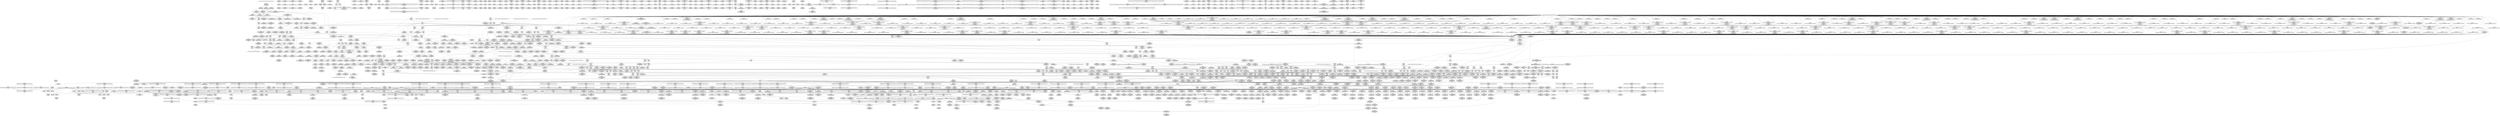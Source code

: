 digraph {
	CE0x5983320 [shape=record,shape=Mrecord,label="{CE0x5983320|dentry_has_perm:dentry|Function::dentry_has_perm&Arg::dentry::}"]
	CE0x58b1e90 [shape=record,shape=Mrecord,label="{CE0x58b1e90|_ret_i32_%tmp24,_!dbg_!27742|security/selinux/hooks.c,220|*SummSink*}"]
	CE0x5949db0 [shape=record,shape=Mrecord,label="{CE0x5949db0|_ret_i32_%retval.0,_!dbg_!27728|security/selinux/avc.c,775}"]
	CE0x5850ef0 [shape=record,shape=Mrecord,label="{CE0x5850ef0|104:_%struct.inode*,_:_CRE_319,320_}"]
	CE0x5934a30 [shape=record,shape=Mrecord,label="{CE0x5934a30|i64*_getelementptr_inbounds_(_38_x_i64_,_38_x_i64_*___llvm_gcov_ctr236,_i64_0,_i64_6)|*Constant*|*SummSource*}"]
	CE0x58fbc30 [shape=record,shape=Mrecord,label="{CE0x58fbc30|GLOBAL:__llvm_gcov_ctr237|Global_var:__llvm_gcov_ctr237|*SummSource*}"]
	CE0x592ef20 [shape=record,shape=Mrecord,label="{CE0x592ef20|selinux_inode_setxattr:tmp21|security/selinux/hooks.c,2951|*SummSink*}"]
	CE0x58b4f30 [shape=record,shape=Mrecord,label="{CE0x58b4f30|104:_%struct.inode*,_:_CRE_186,187_}"]
	CE0x58f4a00 [shape=record,shape=Mrecord,label="{CE0x58f4a00|current_sid:sid|security/selinux/hooks.c,220|*SummSource*}"]
	CE0x5847990 [shape=record,shape=Mrecord,label="{CE0x5847990|12:_i32,_40:_%struct.super_block*,_56:_i8*,_:_CRE_590,591_}"]
	CE0x589c360 [shape=record,shape=Mrecord,label="{CE0x589c360|12:_i32,_40:_%struct.super_block*,_56:_i8*,_:_CRE_960,968_|*MultipleSource*|security/selinux/hooks.c,2938|*LoadInst*|security/selinux/hooks.c,2937}"]
	CE0x5a10680 [shape=record,shape=Mrecord,label="{CE0x5a10680|__validate_creds:if.then}"]
	CE0x59e25f0 [shape=record,shape=Mrecord,label="{CE0x59e25f0|selinux_inode_setotherxattr:tmp44|security/selinux/hooks.c,2927}"]
	CE0x5a15390 [shape=record,shape=Mrecord,label="{CE0x5a15390|cred_sid:tmp2}"]
	CE0x5a130c0 [shape=record,shape=Mrecord,label="{CE0x5a130c0|cred_sid:tmp4|*LoadInst*|security/selinux/hooks.c,196|*SummSink*}"]
	CE0x5840de0 [shape=record,shape=Mrecord,label="{CE0x5840de0|12:_i32,_40:_%struct.super_block*,_56:_i8*,_:_CRE_263,264_}"]
	CE0x589b240 [shape=record,shape=Mrecord,label="{CE0x589b240|12:_i32,_40:_%struct.super_block*,_56:_i8*,_:_CRE_927,928_}"]
	CE0x5a1e400 [shape=record,shape=Mrecord,label="{CE0x5a1e400|inode_has_perm:tmp16|security/selinux/hooks.c,1615}"]
	CE0x589cab0 [shape=record,shape=Mrecord,label="{CE0x589cab0|12:_i32,_40:_%struct.super_block*,_56:_i8*,_:_CRE_980,981_}"]
	CE0x5903fd0 [shape=record,shape=Mrecord,label="{CE0x5903fd0|selinux_inode_setotherxattr:tmp2|*SummSink*}"]
	CE0x5a0f0c0 [shape=record,shape=Mrecord,label="{CE0x5a0f0c0|i32_512|*Constant*}"]
	CE0x59d5c00 [shape=record,shape=Mrecord,label="{CE0x59d5c00|selinux_inode_setotherxattr:call11|security/selinux/hooks.c,2920|*SummSource*}"]
	CE0x58bd320 [shape=record,shape=Mrecord,label="{CE0x58bd320|current_sid:tmp10|security/selinux/hooks.c,218}"]
	CE0x5a0c890 [shape=record,shape=Mrecord,label="{CE0x5a0c890|COLLAPSED:_GCMRE___llvm_gcov_ctr131_internal_global_2_x_i64_zeroinitializer:_elem_0:default:}"]
	CE0x58935f0 [shape=record,shape=Mrecord,label="{CE0x58935f0|12:_i32,_40:_%struct.super_block*,_56:_i8*,_:_CRE_688,692_|*MultipleSource*|security/selinux/hooks.c,2938|*LoadInst*|security/selinux/hooks.c,2937}"]
	CE0x58f32b0 [shape=record,shape=Mrecord,label="{CE0x58f32b0|i32_22|*Constant*|*SummSource*}"]
	CE0x5847c30 [shape=record,shape=Mrecord,label="{CE0x5847c30|12:_i32,_40:_%struct.super_block*,_56:_i8*,_:_CRE_592,593_}"]
	CE0x5943c20 [shape=record,shape=Mrecord,label="{CE0x5943c20|i64*_getelementptr_inbounds_(_38_x_i64_,_38_x_i64_*___llvm_gcov_ctr236,_i64_0,_i64_21)|*Constant*|*SummSink*}"]
	CE0x5984d20 [shape=record,shape=Mrecord,label="{CE0x5984d20|i64*_getelementptr_inbounds_(_38_x_i64_,_38_x_i64_*___llvm_gcov_ctr236,_i64_0,_i64_22)|*Constant*}"]
	CE0x5936a20 [shape=record,shape=Mrecord,label="{CE0x5936a20|selinux_inode_setxattr:and|security/selinux/hooks.c,2948}"]
	"CONST[source:2(external),value:0(static)][purpose:{operation}][SrcIdx:2]"
	CE0x58f0d50 [shape=record,shape=Mrecord,label="{CE0x58f0d50|i64*_getelementptr_inbounds_(_11_x_i64_,_11_x_i64_*___llvm_gcov_ctr125,_i64_0,_i64_10)|*Constant*}"]
	CE0x5888630 [shape=record,shape=Mrecord,label="{CE0x5888630|104:_%struct.inode*,_:_CRE_156,157_}"]
	CE0x584bd50 [shape=record,shape=Mrecord,label="{CE0x584bd50|12:_i32,_40:_%struct.super_block*,_56:_i8*,_:_CRE_472,473_}"]
	CE0x59773d0 [shape=record,shape=Mrecord,label="{CE0x59773d0|selinux_inode_setxattr:tmp42|security/selinux/hooks.c,2964}"]
	CE0x5965ee0 [shape=record,shape=Mrecord,label="{CE0x5965ee0|i64_27|*Constant*}"]
	CE0x5860fe0 [shape=record,shape=Mrecord,label="{CE0x5860fe0|12:_i32,_40:_%struct.super_block*,_56:_i8*,_:_CRE_477,478_}"]
	CE0x59e1120 [shape=record,shape=Mrecord,label="{CE0x59e1120|selinux_inode_setotherxattr:tmp41|security/selinux/hooks.c,2925|*SummSink*}"]
	CE0x59dd730 [shape=record,shape=Mrecord,label="{CE0x59dd730|COLLAPSED:_GCMRE___llvm_gcov_ctr153_internal_global_2_x_i64_zeroinitializer:_elem_0:default:}"]
	CE0x589aa60 [shape=record,shape=Mrecord,label="{CE0x589aa60|12:_i32,_40:_%struct.super_block*,_56:_i8*,_:_CRE_921,922_}"]
	"CONST[source:2(external),value:0(static)][purpose:{operation}][SrcIdx:1]"
	CE0x594ff10 [shape=record,shape=Mrecord,label="{CE0x594ff10|i32_4|*Constant*}"]
	CE0x5a13840 [shape=record,shape=Mrecord,label="{CE0x5a13840|__validate_creds:tmp6|include/linux/cred.h,174}"]
	CE0x5851150 [shape=record,shape=Mrecord,label="{CE0x5851150|selinux_inode_setxattr:tmp2|*LoadInst*|security/selinux/hooks.c,2937|*SummSource*}"]
	CE0x5a1fd30 [shape=record,shape=Mrecord,label="{CE0x5a1fd30|GLOBAL:__llvm_gcov_ctr155|Global_var:__llvm_gcov_ctr155|*SummSource*}"]
	CE0x5862e40 [shape=record,shape=Mrecord,label="{CE0x5862e40|12:_i32,_40:_%struct.super_block*,_56:_i8*,_:_CRE_189,190_}"]
	CE0x5987df0 [shape=record,shape=Mrecord,label="{CE0x5987df0|selinux_inode_setxattr:tmp58|security/selinux/hooks.c,2978}"]
	CE0x5970c50 [shape=record,shape=Mrecord,label="{CE0x5970c50|0:_i32,_:_SCRE:_elem_0:default:}"]
	CE0x586c540 [shape=record,shape=Mrecord,label="{CE0x586c540|104:_%struct.inode*,_:_CRE_183,184_}"]
	CE0x5a1da30 [shape=record,shape=Mrecord,label="{CE0x5a1da30|inode_has_perm:i_security|security/selinux/hooks.c,1615|*SummSource*}"]
	CE0x598a4e0 [shape=record,shape=Mrecord,label="{CE0x598a4e0|selinux_inode_setxattr:tmp61|security/selinux/hooks.c,2981|*SummSource*}"]
	CE0x58977a0 [shape=record,shape=Mrecord,label="{CE0x58977a0|12:_i32,_40:_%struct.super_block*,_56:_i8*,_:_CRE_883,884_}"]
	CE0x5942460 [shape=record,shape=Mrecord,label="{CE0x5942460|selinux_inode_setxattr:tmp49|security/selinux/hooks.c,2973|*SummSink*}"]
	CE0x5852d30 [shape=record,shape=Mrecord,label="{CE0x5852d30|selinux_inode_setxattr:if.then27|*SummSource*}"]
	CE0x5974570 [shape=record,shape=Mrecord,label="{CE0x5974570|selinux_inode_setxattr:tmp38|security/selinux/hooks.c,2963|*SummSource*}"]
	CE0x5889700 [shape=record,shape=Mrecord,label="{CE0x5889700|104:_%struct.inode*,_:_CRE_160,161_}"]
	CE0x588de80 [shape=record,shape=Mrecord,label="{CE0x588de80|current_sid:tmp1|*SummSink*}"]
	CE0x59d6280 [shape=record,shape=Mrecord,label="{CE0x59d6280|selinux_inode_setotherxattr:cred4|security/selinux/hooks.c,2915|*SummSource*}"]
	CE0x5a07f80 [shape=record,shape=Mrecord,label="{CE0x5a07f80|__validate_creds:expval|include/linux/cred.h,173|*SummSink*}"]
	CE0x5986f80 [shape=record,shape=Mrecord,label="{CE0x5986f80|selinux_inode_setxattr:tmp57|security/selinux/hooks.c,2977}"]
	CE0x58f8df0 [shape=record,shape=Mrecord,label="{CE0x58f8df0|selinux_inode_setotherxattr:land.lhs.true2}"]
	CE0x59a1cb0 [shape=record,shape=Mrecord,label="{CE0x59a1cb0|inode_has_perm:sclass|security/selinux/hooks.c,1617}"]
	CE0x58644d0 [shape=record,shape=Mrecord,label="{CE0x58644d0|selinux_inode_setxattr:entry}"]
	CE0x59d1ab0 [shape=record,shape=Mrecord,label="{CE0x59d1ab0|_call_void_mcount()_#3}"]
	CE0x5851e30 [shape=record,shape=Mrecord,label="{CE0x5851e30|104:_%struct.inode*,_:_CRE_311,312_}"]
	CE0x5986120 [shape=record,shape=Mrecord,label="{CE0x5986120|selinux_inode_setxattr:audit_size.0}"]
	CE0x5863380 [shape=record,shape=Mrecord,label="{CE0x5863380|12:_i32,_40:_%struct.super_block*,_56:_i8*,_:_CRE_193,194_}"]
	CE0x58692d0 [shape=record,shape=Mrecord,label="{CE0x58692d0|12:_i32,_40:_%struct.super_block*,_56:_i8*,_:_CRE_76,80_|*MultipleSource*|security/selinux/hooks.c,2938|*LoadInst*|security/selinux/hooks.c,2937}"]
	CE0x596c560 [shape=record,shape=Mrecord,label="{CE0x596c560|selinux_inode_setxattr:tmp72|security/selinux/hooks.c,2993|*SummSource*}"]
	CE0x5863b60 [shape=record,shape=Mrecord,label="{CE0x5863b60|12:_i32,_40:_%struct.super_block*,_56:_i8*,_:_CRE_199,200_}"]
	CE0x597bd40 [shape=record,shape=Mrecord,label="{CE0x597bd40|selinux_inode_setxattr:tmp47|*LoadInst*|security/selinux/hooks.c,2973|*SummSource*}"]
	CE0x5975360 [shape=record,shape=Mrecord,label="{CE0x5975360|GLOBAL:capable|*Constant*|*SummSink*}"]
	CE0x59cd3b0 [shape=record,shape=Mrecord,label="{CE0x59cd3b0|i64*_getelementptr_inbounds_(_8_x_i64_,_8_x_i64_*___llvm_gcov_ctr154,_i64_0,_i64_2)|*Constant*|*SummSink*}"]
	CE0x5949680 [shape=record,shape=Mrecord,label="{CE0x5949680|avc_has_perm:tclass|Function::avc_has_perm&Arg::tclass::|*SummSink*}"]
	CE0x59d6ad0 [shape=record,shape=Mrecord,label="{CE0x59d6ad0|selinux_inode_setotherxattr:tmp20|security/selinux/hooks.c,2917|*SummSink*}"]
	CE0x59d0ae0 [shape=record,shape=Mrecord,label="{CE0x59d0ae0|selinux_inode_setotherxattr:tmp3}"]
	CE0x59d94a0 [shape=record,shape=Mrecord,label="{CE0x59d94a0|i64_1|*Constant*}"]
	CE0x59038d0 [shape=record,shape=Mrecord,label="{CE0x59038d0|dentry_has_perm:type|security/selinux/hooks.c,1630}"]
	CE0x58fd250 [shape=record,shape=Mrecord,label="{CE0x58fd250|inode_has_perm:adp|Function::inode_has_perm&Arg::adp::}"]
	CE0x58b38b0 [shape=record,shape=Mrecord,label="{CE0x58b38b0|selinux_inode_setotherxattr:tmp9|security/selinux/hooks.c,2915}"]
	CE0x5946f10 [shape=record,shape=Mrecord,label="{CE0x5946f10|selinux_inode_setxattr:tmp29|security/selinux/hooks.c,2959|*SummSource*}"]
	CE0x5966550 [shape=record,shape=Mrecord,label="{CE0x5966550|i64_28|*Constant*|*SummSource*}"]
	CE0x588bd10 [shape=record,shape=Mrecord,label="{CE0x588bd10|12:_i32,_40:_%struct.super_block*,_56:_i8*,_:_CRE_544,552_|*MultipleSource*|security/selinux/hooks.c,2938|*LoadInst*|security/selinux/hooks.c,2937}"]
	CE0x58536c0 [shape=record,shape=Mrecord,label="{CE0x58536c0|current_sid:tmp10|security/selinux/hooks.c,218|*SummSink*}"]
	CE0x5978700 [shape=record,shape=Mrecord,label="{CE0x5978700|selinux_inode_setxattr:tobool22|security/selinux/hooks.c,2971|*SummSource*}"]
	CE0x5851280 [shape=record,shape=Mrecord,label="{CE0x5851280|selinux_inode_setxattr:tmp2|*LoadInst*|security/selinux/hooks.c,2937|*SummSink*}"]
	CE0x5941270 [shape=record,shape=Mrecord,label="{CE0x5941270|selinux_inode_setxattr:cmp25|security/selinux/hooks.c,2973|*SummSink*}"]
	CE0x5896e70 [shape=record,shape=Mrecord,label="{CE0x5896e70|12:_i32,_40:_%struct.super_block*,_56:_i8*,_:_CRE_876,877_}"]
	CE0x5994860 [shape=record,shape=Mrecord,label="{CE0x5994860|cred_sid:tmp6|security/selinux/hooks.c,197|*SummSink*}"]
	CE0x599f960 [shape=record,shape=Mrecord,label="{CE0x599f960|__validate_creds:tmp5|include/linux/cred.h,173|*SummSink*}"]
	CE0x59cd800 [shape=record,shape=Mrecord,label="{CE0x59cd800|selinux_inode_setotherxattr:tmp3|*SummSource*}"]
	CE0x59d22b0 [shape=record,shape=Mrecord,label="{CE0x59d22b0|selinux_inode_setotherxattr:tmp28|security/selinux/hooks.c,2920|*SummSink*}"]
	CE0x5a1e670 [shape=record,shape=Mrecord,label="{CE0x5a1e670|inode_has_perm:tmp19|security/selinux/hooks.c,1618}"]
	CE0x69e5300 [shape=record,shape=Mrecord,label="{CE0x69e5300|selinux_inode_setxattr:if.else30}"]
	CE0x589bb70 [shape=record,shape=Mrecord,label="{CE0x589bb70|12:_i32,_40:_%struct.super_block*,_56:_i8*,_:_CRE_934,935_}"]
	CE0x58a1670 [shape=record,shape=Mrecord,label="{CE0x58a1670|i8_10|*Constant*|*SummSink*}"]
	CE0x5865300 [shape=record,shape=Mrecord,label="{CE0x5865300|104:_%struct.inode*,_:_CRE_200,201_}"]
	CE0x59683c0 [shape=record,shape=Mrecord,label="{CE0x59683c0|selinux_inode_setxattr:tmp69|security/selinux/hooks.c,2991|*SummSource*}"]
	CE0x58856e0 [shape=record,shape=Mrecord,label="{CE0x58856e0|104:_%struct.inode*,_:_CRE_154,155_}"]
	CE0x5858cf0 [shape=record,shape=Mrecord,label="{CE0x5858cf0|12:_i32,_40:_%struct.super_block*,_56:_i8*,_:_CRE_573,574_}"]
	CE0x591a090 [shape=record,shape=Mrecord,label="{CE0x591a090|i32_-95|*Constant*}"]
	CE0x589f6c0 [shape=record,shape=Mrecord,label="{CE0x589f6c0|selinux_inode_setxattr:tmp62|security/selinux/hooks.c,2981}"]
	CE0x5865b40 [shape=record,shape=Mrecord,label="{CE0x5865b40|selinux_inode_setxattr:if.end9|*SummSink*}"]
	CE0x59335a0 [shape=record,shape=Mrecord,label="{CE0x59335a0|i64*_getelementptr_inbounds_(_38_x_i64_,_38_x_i64_*___llvm_gcov_ctr236,_i64_0,_i64_9)|*Constant*|*SummSource*}"]
	CE0x5972020 [shape=record,shape=Mrecord,label="{CE0x5972020|selinux_inode_setxattr:cmp|security/selinux/hooks.c,2963|*SummSink*}"]
	CE0x58f28e0 [shape=record,shape=Mrecord,label="{CE0x58f28e0|current_sid:tmp21|security/selinux/hooks.c,218}"]
	CE0x5937f00 [shape=record,shape=Mrecord,label="{CE0x5937f00|selinux_inode_setxattr:tmp15|security/selinux/hooks.c,2948|*SummSource*}"]
	CE0x592e140 [shape=record,shape=Mrecord,label="{CE0x592e140|selinux_inode_setxattr:tmp14|security/selinux/hooks.c,2948}"]
	CE0x585c5f0 [shape=record,shape=Mrecord,label="{CE0x585c5f0|selinux_inode_setxattr:if.end15}"]
	CE0x58f7130 [shape=record,shape=Mrecord,label="{CE0x58f7130|i64*_getelementptr_inbounds_(_25_x_i64_,_25_x_i64_*___llvm_gcov_ctr237,_i64_0,_i64_6)|*Constant*}"]
	CE0x5844490 [shape=record,shape=Mrecord,label="{CE0x5844490|12:_i32,_40:_%struct.super_block*,_56:_i8*,_:_CRE_248,249_}"]
	CE0x5901730 [shape=record,shape=Mrecord,label="{CE0x5901730|selinux_inode_setotherxattr:tmp22|security/selinux/hooks.c,2917|*SummSink*}"]
	CE0x5851620 [shape=record,shape=Mrecord,label="{CE0x5851620|12:_i32,_40:_%struct.super_block*,_56:_i8*,_:_CRE_8,12_|*MultipleSource*|security/selinux/hooks.c,2938|*LoadInst*|security/selinux/hooks.c,2937}"]
	CE0x59484b0 [shape=record,shape=Mrecord,label="{CE0x59484b0|selinux_inode_setxattr:tmp31|security/selinux/hooks.c,2959|*SummSource*}"]
	CE0x59d47a0 [shape=record,shape=Mrecord,label="{CE0x59d47a0|get_current:tmp3|*SummSource*}"]
	CE0x5933c00 [shape=record,shape=Mrecord,label="{CE0x5933c00|selinux_inode_setxattr:tmp17|security/selinux/hooks.c,2948}"]
	CE0x596ccf0 [shape=record,shape=Mrecord,label="{CE0x596ccf0|selinux_inode_setxattr:tmp78|security/selinux/hooks.c,2996|*SummSink*}"]
	CE0x58be0a0 [shape=record,shape=Mrecord,label="{CE0x58be0a0|selinux_inode_setxattr:tmp7|security/selinux/hooks.c,2944}"]
	CE0x58f1ef0 [shape=record,shape=Mrecord,label="{CE0x58f1ef0|GLOBAL:get_current|*Constant*}"]
	CE0x5897110 [shape=record,shape=Mrecord,label="{CE0x5897110|12:_i32,_40:_%struct.super_block*,_56:_i8*,_:_CRE_878,879_}"]
	CE0x584a5b0 [shape=record,shape=Mrecord,label="{CE0x584a5b0|12:_i32,_40:_%struct.super_block*,_56:_i8*,_:_CRE_294,295_}"]
	CE0x58b9120 [shape=record,shape=Mrecord,label="{CE0x58b9120|i1_true|*Constant*|*SummSource*}"]
	CE0x5842080 [shape=record,shape=Mrecord,label="{CE0x5842080|get_current:bb}"]
	CE0x58f7e60 [shape=record,shape=Mrecord,label="{CE0x58f7e60|inode_has_perm:cred|Function::inode_has_perm&Arg::cred::|*SummSource*}"]
	CE0x5941140 [shape=record,shape=Mrecord,label="{CE0x5941140|selinux_inode_setxattr:cmp25|security/selinux/hooks.c,2973|*SummSource*}"]
	CE0x584a850 [shape=record,shape=Mrecord,label="{CE0x584a850|12:_i32,_40:_%struct.super_block*,_56:_i8*,_:_CRE_296,297_}"]
	"CONST[source:2(external),value:0(static)][purpose:{operation}][SrcIdx:0]"
	CE0x586d4d0 [shape=record,shape=Mrecord,label="{CE0x586d4d0|i64_1|*Constant*}"]
	CE0x59e41e0 [shape=record,shape=Mrecord,label="{CE0x59e41e0|selinux_inode_setotherxattr:tmp23|security/selinux/hooks.c,2917|*SummSink*}"]
	CE0x5949fd0 [shape=record,shape=Mrecord,label="{CE0x5949fd0|selinux_inode_setxattr:sclass|security/selinux/hooks.c,2957}"]
	CE0x5a06a90 [shape=record,shape=Mrecord,label="{CE0x5a06a90|_ret_void,_!dbg_!27722|include/linux/cred.h,175|*SummSource*}"]
	CE0x5865430 [shape=record,shape=Mrecord,label="{CE0x5865430|104:_%struct.inode*,_:_CRE_201,202_}"]
	CE0x58be720 [shape=record,shape=Mrecord,label="{CE0x58be720|i64*_getelementptr_inbounds_(_38_x_i64_,_38_x_i64_*___llvm_gcov_ctr236,_i64_0,_i64_3)|*Constant*|*SummSink*}"]
	CE0x585b0a0 [shape=record,shape=Mrecord,label="{CE0x585b0a0|12:_i32,_40:_%struct.super_block*,_56:_i8*,_:_CRE_609,610_}"]
	CE0x58a82a0 [shape=record,shape=Mrecord,label="{CE0x58a82a0|i64_17|*Constant*|*SummSink*}"]
	CE0x59059c0 [shape=record,shape=Mrecord,label="{CE0x59059c0|i32_1|*Constant*}"]
	CE0x5982920 [shape=record,shape=Mrecord,label="{CE0x5982920|GLOBAL:dentry_has_perm|*Constant*|*SummSource*}"]
	CE0x5a0c210 [shape=record,shape=Mrecord,label="{CE0x5a0c210|GLOBAL:llvm.expect.i64|*Constant*}"]
	CE0x58b5020 [shape=record,shape=Mrecord,label="{CE0x58b5020|selinux_inode_setotherxattr:tmp4|security/selinux/hooks.c,2915|*SummSource*}"]
	CE0x5932790 [shape=record,shape=Mrecord,label="{CE0x5932790|i64*_getelementptr_inbounds_(_25_x_i64_,_25_x_i64_*___llvm_gcov_ctr237,_i64_0,_i64_17)|*Constant*}"]
	CE0x584aaf0 [shape=record,shape=Mrecord,label="{CE0x584aaf0|12:_i32,_40:_%struct.super_block*,_56:_i8*,_:_CRE_298,299_}"]
	CE0x592e850 [shape=record,shape=Mrecord,label="{CE0x592e850|i64_7|*Constant*|*SummSource*}"]
	CE0x5937fd0 [shape=record,shape=Mrecord,label="{CE0x5937fd0|selinux_inode_setxattr:tmp15|security/selinux/hooks.c,2948|*SummSink*}"]
	CE0x5a16160 [shape=record,shape=Mrecord,label="{CE0x5a16160|inode_has_perm:tmp8|security/selinux/hooks.c,1611}"]
	CE0x5972cf0 [shape=record,shape=Mrecord,label="{CE0x5972cf0|selinux_inode_setxattr:tmp36|security/selinux/hooks.c,2963}"]
	CE0x597bf90 [shape=record,shape=Mrecord,label="{CE0x597bf90|selinux_inode_setxattr:tmp47|*LoadInst*|security/selinux/hooks.c,2973|*SummSink*}"]
	CE0x5981970 [shape=record,shape=Mrecord,label="{CE0x5981970|selinux_inode_setotherxattr:tmp47|security/selinux/hooks.c,2931|*SummSink*}"]
	CE0x59bb7b0 [shape=record,shape=Mrecord,label="{CE0x59bb7b0|i64_34|*Constant*|*SummSource*}"]
	CE0x59bb090 [shape=record,shape=Mrecord,label="{CE0x59bb090|selinux_inode_setxattr:tmp81|security/selinux/hooks.c,2999|*SummSink*}"]
	CE0x588e740 [shape=record,shape=Mrecord,label="{CE0x588e740|current_sid:tmp13|security/selinux/hooks.c,218|*SummSink*}"]
	CE0x58895c0 [shape=record,shape=Mrecord,label="{CE0x58895c0|get_current:tmp2}"]
	CE0x588ad00 [shape=record,shape=Mrecord,label="{CE0x588ad00|12:_i32,_40:_%struct.super_block*,_56:_i8*,_:_CRE_500,504_|*MultipleSource*|security/selinux/hooks.c,2938|*LoadInst*|security/selinux/hooks.c,2937}"]
	CE0x583c7e0 [shape=record,shape=Mrecord,label="{CE0x583c7e0|104:_%struct.inode*,_:_CRE_0,4_|*MultipleSource*|security/selinux/hooks.c,2937|Function::selinux_inode_setxattr&Arg::dentry::}"]
	CE0x5904e20 [shape=record,shape=Mrecord,label="{CE0x5904e20|inode_has_perm:do.body|*SummSink*}"]
	CE0x5863770 [shape=record,shape=Mrecord,label="{CE0x5863770|12:_i32,_40:_%struct.super_block*,_56:_i8*,_:_CRE_196,197_}"]
	CE0x5903150 [shape=record,shape=Mrecord,label="{CE0x5903150|dentry_has_perm:tmp2}"]
	CE0x58bbbf0 [shape=record,shape=Mrecord,label="{CE0x58bbbf0|selinux_inode_setotherxattr:call|security/selinux/hooks.c,2915}"]
	CE0x5850c90 [shape=record,shape=Mrecord,label="{CE0x5850c90|104:_%struct.inode*,_:_CRE_317,318_}"]
	CE0x59a2ed0 [shape=record,shape=Mrecord,label="{CE0x59a2ed0|avc_has_perm:entry}"]
	CE0x58bec00 [shape=record,shape=Mrecord,label="{CE0x58bec00|selinux_inode_setxattr:call2|security/selinux/hooks.c,2945}"]
	CE0x5858900 [shape=record,shape=Mrecord,label="{CE0x5858900|12:_i32,_40:_%struct.super_block*,_56:_i8*,_:_CRE_570,571_}"]
	CE0x584f890 [shape=record,shape=Mrecord,label="{CE0x584f890|104:_%struct.inode*,_:_CRE_213,214_}"]
	CE0x58f8880 [shape=record,shape=Mrecord,label="{CE0x58f8880|selinux_inode_setotherxattr:do.body}"]
	CE0x5996490 [shape=record,shape=Mrecord,label="{CE0x5996490|__validate_creds:tmp9|include/linux/cred.h,175}"]
	CE0x58882c0 [shape=record,shape=Mrecord,label="{CE0x58882c0|current_sid:tmp2}"]
	CE0x59dabc0 [shape=record,shape=Mrecord,label="{CE0x59dabc0|i64*_getelementptr_inbounds_(_25_x_i64_,_25_x_i64_*___llvm_gcov_ctr237,_i64_0,_i64_0)|*Constant*|*SummSink*}"]
	CE0x58b1be0 [shape=record,shape=Mrecord,label="{CE0x58b1be0|_ret_i32_%tmp24,_!dbg_!27742|security/selinux/hooks.c,220}"]
	CE0x585f020 [shape=record,shape=Mrecord,label="{CE0x585f020|12:_i32,_40:_%struct.super_block*,_56:_i8*,_:_CRE_151,152_}"]
	CE0x5a14590 [shape=record,shape=Mrecord,label="{CE0x5a14590|inode_has_perm:tmp|*SummSource*}"]
	CE0x5981150 [shape=record,shape=Mrecord,label="{CE0x5981150|selinux_inode_setotherxattr:tmp46|security/selinux/hooks.c,2931|*SummSink*}"]
	CE0x59dcd00 [shape=record,shape=Mrecord,label="{CE0x59dcd00|inode_has_perm:conv|security/selinux/hooks.c,1611|*SummSink*}"]
	CE0x593fac0 [shape=record,shape=Mrecord,label="{CE0x593fac0|selinux_inode_setxattr:tmp13|security/selinux/hooks.c,2947}"]
	CE0x5976c30 [shape=record,shape=Mrecord,label="{CE0x5976c30|selinux_inode_setxattr:tmp40|security/selinux/hooks.c,2964|*SummSink*}"]
	CE0x59cbb00 [shape=record,shape=Mrecord,label="{CE0x59cbb00|i16_5|*Constant*}"]
	CE0x59dfb80 [shape=record,shape=Mrecord,label="{CE0x59dfb80|selinux_inode_setotherxattr:tmp39|security/selinux/hooks.c,2922|*SummSource*}"]
	CE0x59c6f00 [shape=record,shape=Mrecord,label="{CE0x59c6f00|selinux_inode_setotherxattr:tmp6|security/selinux/hooks.c,2915|*SummSink*}"]
	CE0x59d10b0 [shape=record,shape=Mrecord,label="{CE0x59d10b0|selinux_inode_setotherxattr:tmp17|security/selinux/hooks.c,2915}"]
	CE0x5a10c10 [shape=record,shape=Mrecord,label="{CE0x5a10c10|__validate_creds:tmp3|include/linux/cred.h,173|*SummSink*}"]
	CE0x59c89d0 [shape=record,shape=Mrecord,label="{CE0x59c89d0|i8*_getelementptr_inbounds_(_45_x_i8_,_45_x_i8_*_.str12,_i32_0,_i32_0)|*Constant*}"]
	CE0x5884940 [shape=record,shape=Mrecord,label="{CE0x5884940|get_current:tmp1|*SummSource*}"]
	CE0x59b6f20 [shape=record,shape=Mrecord,label="{CE0x59b6f20|i64*_getelementptr_inbounds_(_38_x_i64_,_38_x_i64_*___llvm_gcov_ctr236,_i64_0,_i64_35)|*Constant*|*SummSource*}"]
	CE0x59de6b0 [shape=record,shape=Mrecord,label="{CE0x59de6b0|get_current:tmp1}"]
	CE0x59c80b0 [shape=record,shape=Mrecord,label="{CE0x59c80b0|i64*_getelementptr_inbounds_(_11_x_i64_,_11_x_i64_*___llvm_gcov_ctr125,_i64_0,_i64_1)|*Constant*|*SummSource*}"]
	CE0x5993c20 [shape=record,shape=Mrecord,label="{CE0x5993c20|GLOBAL:__invalid_creds|*Constant*|*SummSource*}"]
	CE0x594d260 [shape=record,shape=Mrecord,label="{CE0x594d260|avc_has_perm:entry|*SummSource*}"]
	CE0x592f550 [shape=record,shape=Mrecord,label="{CE0x592f550|selinux_inode_setxattr:tmp23|security/selinux/hooks.c,2951}"]
	CE0x59703a0 [shape=record,shape=Mrecord,label="{CE0x59703a0|GLOBAL:security_context_to_sid|*Constant*|*SummSink*}"]
	CE0x58848b0 [shape=record,shape=Mrecord,label="{CE0x58848b0|104:_%struct.inode*,_:_CRE_149,150_}"]
	CE0x58b56b0 [shape=record,shape=Mrecord,label="{CE0x58b56b0|selinux_inode_setxattr:return}"]
	CE0x5a20be0 [shape=record,shape=Mrecord,label="{CE0x5a20be0|inode_has_perm:call|security/selinux/hooks.c,1614}"]
	CE0x5918af0 [shape=record,shape=Mrecord,label="{CE0x5918af0|selinux_inode_setxattr:tmp90|security/selinux/hooks.c,3003|*SummSource*}"]
	CE0x58a7b90 [shape=record,shape=Mrecord,label="{CE0x58a7b90|selinux_inode_setxattr:s_security|security/selinux/hooks.c,2947|*SummSink*}"]
	CE0x5930a90 [shape=record,shape=Mrecord,label="{CE0x5930a90|0:_i8,_8:_%struct.dentry*,_24:_%struct.selinux_audit_data*,_:_SCMRE_0,1_|*MultipleSource*|security/selinux/hooks.c,2954|security/selinux/hooks.c, 2940}"]
	CE0x59661a0 [shape=record,shape=Mrecord,label="{CE0x59661a0|i64_27|*Constant*|*SummSink*}"]
	CE0x5855010 [shape=record,shape=Mrecord,label="{CE0x5855010|12:_i32,_40:_%struct.super_block*,_56:_i8*,_:_CRE_352,360_|*MultipleSource*|security/selinux/hooks.c,2938|*LoadInst*|security/selinux/hooks.c,2937}"]
	CE0x59ca080 [shape=record,shape=Mrecord,label="{CE0x59ca080|selinux_inode_setotherxattr:tmp12|security/selinux/hooks.c,2915|*SummSource*}"]
	CE0x589dbd0 [shape=record,shape=Mrecord,label="{CE0x589dbd0|selinux_inode_setxattr:tmp3|security/selinux/hooks.c,2938|*SummSink*}"]
	CE0x5893310 [shape=record,shape=Mrecord,label="{CE0x5893310|current_sid:do.end|*SummSink*}"]
	CE0x58b8c40 [shape=record,shape=Mrecord,label="{CE0x58b8c40|104:_%struct.inode*,_:_CRE_248,256_|*MultipleSource*|security/selinux/hooks.c,2937|Function::selinux_inode_setxattr&Arg::dentry::}"]
	CE0x584a700 [shape=record,shape=Mrecord,label="{CE0x584a700|12:_i32,_40:_%struct.super_block*,_56:_i8*,_:_CRE_295,296_}"]
	CE0x58efe80 [shape=record,shape=Mrecord,label="{CE0x58efe80|i64*_getelementptr_inbounds_(_11_x_i64_,_11_x_i64_*___llvm_gcov_ctr125,_i64_0,_i64_9)|*Constant*|*SummSink*}"]
	CE0x58a7af0 [shape=record,shape=Mrecord,label="{CE0x58a7af0|selinux_inode_setxattr:s_security|security/selinux/hooks.c,2947|*SummSource*}"]
	CE0x58c34e0 [shape=record,shape=Mrecord,label="{CE0x58c34e0|12:_i32,_40:_%struct.super_block*,_56:_i8*,_:_CRE_640,648_|*MultipleSource*|security/selinux/hooks.c,2938|*LoadInst*|security/selinux/hooks.c,2937}"]
	CE0x58c3cb0 [shape=record,shape=Mrecord,label="{CE0x58c3cb0|12:_i32,_40:_%struct.super_block*,_56:_i8*,_:_CRE_672,680_|*MultipleSource*|security/selinux/hooks.c,2938|*LoadInst*|security/selinux/hooks.c,2937}"]
	CE0x5977f90 [shape=record,shape=Mrecord,label="{CE0x5977f90|i64_17|*Constant*}"]
	CE0x586e4d0 [shape=record,shape=Mrecord,label="{CE0x586e4d0|selinux_inode_setotherxattr:tmp37|security/selinux/hooks.c,2922|*SummSink*}"]
	CE0x584a460 [shape=record,shape=Mrecord,label="{CE0x584a460|12:_i32,_40:_%struct.super_block*,_56:_i8*,_:_CRE_293,294_}"]
	CE0x59859a0 [shape=record,shape=Mrecord,label="{CE0x59859a0|selinux_inode_setxattr:tmp55|security/selinux/hooks.c,2976|*SummSink*}"]
	CE0x586aec0 [shape=record,shape=Mrecord,label="{CE0x586aec0|current_sid:if.then}"]
	CE0x58bed90 [shape=record,shape=Mrecord,label="{CE0x58bed90|selinux_inode_setxattr:call2|security/selinux/hooks.c,2945|*SummSink*}"]
	CE0x5871b30 [shape=record,shape=Mrecord,label="{CE0x5871b30|12:_i32,_40:_%struct.super_block*,_56:_i8*,_:_CRE_96,104_|*MultipleSource*|security/selinux/hooks.c,2938|*LoadInst*|security/selinux/hooks.c,2937}"]
	CE0x58a97c0 [shape=record,shape=Mrecord,label="{CE0x58a97c0|i64_7|*Constant*}"]
	CE0x5887250 [shape=record,shape=Mrecord,label="{CE0x5887250|current_sid:do.body|*SummSink*}"]
	CE0x5896690 [shape=record,shape=Mrecord,label="{CE0x5896690|12:_i32,_40:_%struct.super_block*,_56:_i8*,_:_CRE_870,871_}"]
	CE0x5884670 [shape=record,shape=Mrecord,label="{CE0x5884670|104:_%struct.inode*,_:_CRE_147,148_}"]
	CE0x58fc510 [shape=record,shape=Mrecord,label="{CE0x58fc510|selinux_inode_setotherxattr:tmp13|security/selinux/hooks.c,2915|*SummSink*}"]
	CE0x59341a0 [shape=record,shape=Mrecord,label="{CE0x59341a0|selinux_inode_setxattr:tmp18|security/selinux/hooks.c,2948}"]
	CE0x585f560 [shape=record,shape=Mrecord,label="{CE0x585f560|12:_i32,_40:_%struct.super_block*,_56:_i8*,_:_CRE_155,156_}"]
	CE0x5886900 [shape=record,shape=Mrecord,label="{CE0x5886900|104:_%struct.inode*,_:_CRE_176,177_}"]
	CE0x5941a10 [shape=record,shape=Mrecord,label="{CE0x5941a10|selinux_inode_setxattr:tmp49|security/selinux/hooks.c,2973}"]
	CE0x5868270 [shape=record,shape=Mrecord,label="{CE0x5868270|104:_%struct.inode*,_:_CRE_208,209_}"]
	CE0x5856090 [shape=record,shape=Mrecord,label="{CE0x5856090|12:_i32,_40:_%struct.super_block*,_56:_i8*,_:_CRE_424,432_|*MultipleSource*|security/selinux/hooks.c,2938|*LoadInst*|security/selinux/hooks.c,2937}"]
	CE0x58b6160 [shape=record,shape=Mrecord,label="{CE0x58b6160|GLOBAL:selinux_inode_setotherxattr.__warned|Global_var:selinux_inode_setotherxattr.__warned}"]
	CE0x59d3740 [shape=record,shape=Mrecord,label="{CE0x59d3740|inode_has_perm:if.then}"]
	CE0x58bb0d0 [shape=record,shape=Mrecord,label="{CE0x58bb0d0|selinux_inode_setxattr:if.end40|*SummSink*}"]
	CE0x5872970 [shape=record,shape=Mrecord,label="{CE0x5872970|selinux_inode_setxattr:tmp8|security/selinux/hooks.c,2944|*SummSource*}"]
	CE0x59656c0 [shape=record,shape=Mrecord,label="{CE0x59656c0|selinux_inode_setxattr:tobool38|security/selinux/hooks.c,2990|*SummSink*}"]
	CE0x59d9dd0 [shape=record,shape=Mrecord,label="{CE0x59d9dd0|__validate_creds:cred|Function::__validate_creds&Arg::cred::|*SummSink*}"]
	CE0x5852270 [shape=record,shape=Mrecord,label="{CE0x5852270|0:_i8,_:_GCMR_selinux_inode_setotherxattr.__warned_internal_global_i8_0,_section_.data.unlikely_,_align_1:_elem_0:default:}"]
	CE0x59b71b0 [shape=record,shape=Mrecord,label="{CE0x59b71b0|selinux_inode_setxattr:tmp87|security/selinux/hooks.c,3001}"]
	"CONST[source:2(external),value:0(static)][purpose:{operation}][SrcIdx:11]"
	CE0x584f0c0 [shape=record,shape=Mrecord,label="{CE0x584f0c0|104:_%struct.inode*,_:_CRE_88,89_}"]
	CE0x5a20150 [shape=record,shape=Mrecord,label="{CE0x5a20150|__validate_creds:if.end|*SummSource*}"]
	CE0x585d6c0 [shape=record,shape=Mrecord,label="{CE0x585d6c0|12:_i32,_40:_%struct.super_block*,_56:_i8*,_:_CRE_161,162_}"]
	CE0x59365c0 [shape=record,shape=Mrecord,label="{CE0x59365c0|selinux_inode_setxattr:tmp33|security/selinux/hooks.c,2960|*SummSink*}"]
	CE0x58b5a50 [shape=record,shape=Mrecord,label="{CE0x58b5a50|current_sid:tmp6|security/selinux/hooks.c,218}"]
	CE0x58ad9c0 [shape=record,shape=Mrecord,label="{CE0x58ad9c0|GLOBAL:__llvm_gcov_ctr236|Global_var:__llvm_gcov_ctr236|*SummSink*}"]
	CE0x59812b0 [shape=record,shape=Mrecord,label="{CE0x59812b0|selinux_inode_setotherxattr:tmp47|security/selinux/hooks.c,2931}"]
	CE0x5862a50 [shape=record,shape=Mrecord,label="{CE0x5862a50|12:_i32,_40:_%struct.super_block*,_56:_i8*,_:_CRE_186,187_}"]
	CE0x5a10a60 [shape=record,shape=Mrecord,label="{CE0x5a10a60|GLOBAL:__llvm_gcov_ctr155|Global_var:__llvm_gcov_ctr155|*SummSink*}"]
	CE0x5948cf0 [shape=record,shape=Mrecord,label="{CE0x5948cf0|selinux_inode_setxattr:tmp33|security/selinux/hooks.c,2960}"]
	CE0x5947a70 [shape=record,shape=Mrecord,label="{CE0x5947a70|avc_has_perm:auditdata|Function::avc_has_perm&Arg::auditdata::|*SummSink*}"]
	CE0x5860c60 [shape=record,shape=Mrecord,label="{CE0x5860c60|12:_i32,_40:_%struct.super_block*,_56:_i8*,_:_CRE_476,477_}"]
	CE0x5989880 [shape=record,shape=Mrecord,label="{CE0x5989880|selinux_inode_setxattr:tmp60|security/selinux/hooks.c,2981}"]
	CE0x595f030 [shape=record,shape=Mrecord,label="{CE0x595f030|GLOBAL:audit_log_format|*Constant*|*SummSink*}"]
	CE0x59d7740 [shape=record,shape=Mrecord,label="{CE0x59d7740|i64_12|*Constant*|*SummSource*}"]
	CE0x5a20c50 [shape=record,shape=Mrecord,label="{CE0x5a20c50|inode_has_perm:call|security/selinux/hooks.c,1614|*SummSource*}"]
	CE0x58efcf0 [shape=record,shape=Mrecord,label="{CE0x58efcf0|i64*_getelementptr_inbounds_(_11_x_i64_,_11_x_i64_*___llvm_gcov_ctr125,_i64_0,_i64_9)|*Constant*|*SummSource*}"]
	CE0x58bb210 [shape=record,shape=Mrecord,label="{CE0x58bb210|current_sid:tmp11|security/selinux/hooks.c,218}"]
	CE0x5971200 [shape=record,shape=Mrecord,label="{CE0x5971200|i32_208|*Constant*|*SummSource*}"]
	CE0x59e4020 [shape=record,shape=Mrecord,label="{CE0x59e4020|selinux_inode_setotherxattr:tmp23|security/selinux/hooks.c,2917|*SummSource*}"]
	CE0x58fa590 [shape=record,shape=Mrecord,label="{CE0x58fa590|dentry_has_perm:call|security/selinux/hooks.c,1632}"]
	CE0x59ba0a0 [shape=record,shape=Mrecord,label="{CE0x59ba0a0|i64_33|*Constant*|*SummSource*}"]
	CE0x5845290 [shape=record,shape=Mrecord,label="{CE0x5845290|12:_i32,_40:_%struct.super_block*,_56:_i8*,_:_CRE_170,171_}"]
	CE0x585f410 [shape=record,shape=Mrecord,label="{CE0x585f410|12:_i32,_40:_%struct.super_block*,_56:_i8*,_:_CRE_154,155_}"]
	CE0x5994740 [shape=record,shape=Mrecord,label="{CE0x5994740|cred_sid:tmp6|security/selinux/hooks.c,197|*SummSource*}"]
	CE0x58751c0 [shape=record,shape=Mrecord,label="{CE0x58751c0|12:_i32,_40:_%struct.super_block*,_56:_i8*,_:_CRE_279,280_}"]
	CE0x58c2fe0 [shape=record,shape=Mrecord,label="{CE0x58c2fe0|12:_i32,_40:_%struct.super_block*,_56:_i8*,_:_CRE_623,624_}"]
	CE0x5a15d30 [shape=record,shape=Mrecord,label="{CE0x5a15d30|__validate_creds:lnot|include/linux/cred.h,173|*SummSource*}"]
	CE0x59dc4e0 [shape=record,shape=Mrecord,label="{CE0x59dc4e0|i64_0|*Constant*}"]
	CE0x5862f90 [shape=record,shape=Mrecord,label="{CE0x5862f90|12:_i32,_40:_%struct.super_block*,_56:_i8*,_:_CRE_190,191_}"]
	CE0x5874f20 [shape=record,shape=Mrecord,label="{CE0x5874f20|12:_i32,_40:_%struct.super_block*,_56:_i8*,_:_CRE_277,278_}"]
	CE0x594b760 [shape=record,shape=Mrecord,label="{CE0x594b760|i32_4|*Constant*|*SummSource*}"]
	CE0x584e3f0 [shape=record,shape=Mrecord,label="{CE0x584e3f0|selinux_inode_setxattr:bb}"]
	CE0x58f6d40 [shape=record,shape=Mrecord,label="{CE0x58f6d40|get_current:tmp4|./arch/x86/include/asm/current.h,14}"]
	CE0x5a08450 [shape=record,shape=Mrecord,label="{CE0x5a08450|GLOBAL:creds_are_invalid|*Constant*}"]
	CE0x5847d80 [shape=record,shape=Mrecord,label="{CE0x5847d80|12:_i32,_40:_%struct.super_block*,_56:_i8*,_:_CRE_593,594_}"]
	CE0x58985a0 [shape=record,shape=Mrecord,label="{CE0x58985a0|12:_i32,_40:_%struct.super_block*,_56:_i8*,_:_CRE_893,894_}"]
	CE0x5868140 [shape=record,shape=Mrecord,label="{CE0x5868140|104:_%struct.inode*,_:_CRE_207,208_}"]
	CE0x5891f30 [shape=record,shape=Mrecord,label="{CE0x5891f30|current_sid:tmp|*SummSource*}"]
	CE0x588dfe0 [shape=record,shape=Mrecord,label="{CE0x588dfe0|selinux_inode_setotherxattr:bb|*SummSource*}"]
	CE0x589d0d0 [shape=record,shape=Mrecord,label="{CE0x589d0d0|12:_i32,_40:_%struct.super_block*,_56:_i8*,_:_CRE_983,984_}"]
	CE0x5a1b6d0 [shape=record,shape=Mrecord,label="{CE0x5a1b6d0|inode_has_perm:bb}"]
	CE0x588f950 [shape=record,shape=Mrecord,label="{CE0x588f950|dentry_has_perm:tmp3|*SummSource*}"]
	CE0x5884280 [shape=record,shape=Mrecord,label="{CE0x5884280|i8_1|*Constant*}"]
	CE0x592e900 [shape=record,shape=Mrecord,label="{CE0x592e900|selinux_inode_setxattr:tmp22|security/selinux/hooks.c,2951}"]
	CE0x59de620 [shape=record,shape=Mrecord,label="{CE0x59de620|i64*_getelementptr_inbounds_(_2_x_i64_,_2_x_i64_*___llvm_gcov_ctr98,_i64_0,_i64_1)|*Constant*}"]
	CE0x5a144b0 [shape=record,shape=Mrecord,label="{CE0x5a144b0|inode_has_perm:tmp}"]
	CE0x5996740 [shape=record,shape=Mrecord,label="{CE0x5996740|__validate_creds:tmp9|include/linux/cred.h,175|*SummSink*}"]
	CE0x58b1440 [shape=record,shape=Mrecord,label="{CE0x58b1440|GLOBAL:current_sid|*Constant*}"]
	CE0x58449d0 [shape=record,shape=Mrecord,label="{CE0x58449d0|12:_i32,_40:_%struct.super_block*,_56:_i8*,_:_CRE_252,253_}"]
	CE0x58b9e90 [shape=record,shape=Mrecord,label="{CE0x58b9e90|selinux_inode_setxattr:if.end|*SummSource*}"]
	CE0x5857440 [shape=record,shape=Mrecord,label="{CE0x5857440|12:_i32,_40:_%struct.super_block*,_56:_i8*,_:_CRE_555,556_}"]
	CE0x59028d0 [shape=record,shape=Mrecord,label="{CE0x59028d0|i64*_getelementptr_inbounds_(_8_x_i64_,_8_x_i64_*___llvm_gcov_ctr154,_i64_0,_i64_2)|*Constant*}"]
	CE0x5943150 [shape=record,shape=Mrecord,label="{CE0x5943150|selinux_inode_setxattr:tmp52|security/selinux/hooks.c,2974}"]
	CE0x584ad90 [shape=record,shape=Mrecord,label="{CE0x584ad90|12:_i32,_40:_%struct.super_block*,_56:_i8*,_:_CRE_300,301_}"]
	CE0x594d8d0 [shape=record,shape=Mrecord,label="{CE0x594d8d0|selinux_inode_setxattr:dentry10|security/selinux/hooks.c,2955|*SummSource*}"]
	CE0x5849f00 [shape=record,shape=Mrecord,label="{CE0x5849f00|i32_1|*Constant*|*SummSource*}"]
	CE0x596c930 [shape=record,shape=Mrecord,label="{CE0x596c930|selinux_inode_setxattr:call42|security/selinux/hooks.c,2993}"]
	CE0x59a0050 [shape=record,shape=Mrecord,label="{CE0x59a0050|i64*_getelementptr_inbounds_(_5_x_i64_,_5_x_i64_*___llvm_gcov_ctr155,_i64_0,_i64_3)|*Constant*|*SummSink*}"]
	CE0x59dcde0 [shape=record,shape=Mrecord,label="{CE0x59dcde0|GLOBAL:llvm.expect.i64|*Constant*}"]
	"CONST[source:2(external),value:2(dynamic)][purpose:{subject}][SrcIdx:16]"
	CE0x5898ed0 [shape=record,shape=Mrecord,label="{CE0x5898ed0|12:_i32,_40:_%struct.super_block*,_56:_i8*,_:_CRE_900,901_}"]
	CE0x59dae90 [shape=record,shape=Mrecord,label="{CE0x59dae90|dentry_has_perm:tmp1|*SummSource*}"]
	CE0x59c50f0 [shape=record,shape=Mrecord,label="{CE0x59c50f0|selinux_inode_setxattr:tmp92|security/selinux/hooks.c,3008|*SummSink*}"]
	CE0x5a03e10 [shape=record,shape=Mrecord,label="{CE0x5a03e10|inode_has_perm:tmp14|security/selinux/hooks.c,1614}"]
	CE0x585cad0 [shape=record,shape=Mrecord,label="{CE0x585cad0|104:_%struct.inode*,_:_CRE_272,280_|*MultipleSource*|security/selinux/hooks.c,2937|Function::selinux_inode_setxattr&Arg::dentry::}"]
	CE0x584b570 [shape=record,shape=Mrecord,label="{CE0x584b570|12:_i32,_40:_%struct.super_block*,_56:_i8*,_:_CRE_306,307_}"]
	CE0x59b7040 [shape=record,shape=Mrecord,label="{CE0x59b7040|selinux_inode_setxattr:tmp86|security/selinux/hooks.c,3001|*SummSink*}"]
	CE0x5a04cc0 [shape=record,shape=Mrecord,label="{CE0x5a04cc0|i64*_getelementptr_inbounds_(_8_x_i64_,_8_x_i64_*___llvm_gcov_ctr154,_i64_0,_i64_6)|*Constant*|*SummSource*}"]
	CE0x5843950 [shape=record,shape=Mrecord,label="{CE0x5843950|_call_void_mcount()_#3|*SummSink*}"]
	CE0x59da380 [shape=record,shape=Mrecord,label="{CE0x59da380|selinux_inode_setotherxattr:if.end16|*SummSource*}"]
	CE0x5969f40 [shape=record,shape=Mrecord,label="{CE0x5969f40|GLOBAL:__llvm_gcov_ctr154|Global_var:__llvm_gcov_ctr154}"]
	CE0x59c9250 [shape=record,shape=Mrecord,label="{CE0x59c9250|current_sid:bb}"]
	CE0x586ca80 [shape=record,shape=Mrecord,label="{CE0x586ca80|104:_%struct.inode*,_:_CRE_96,104_|*MultipleSource*|security/selinux/hooks.c,2937|Function::selinux_inode_setxattr&Arg::dentry::}"]
	CE0x59c8540 [shape=record,shape=Mrecord,label="{CE0x59c8540|selinux_inode_setotherxattr:tmp7|security/selinux/hooks.c,2915}"]
	CE0x59289e0 [shape=record,shape=Mrecord,label="{CE0x59289e0|selinux_inode_setxattr:tmp12|security/selinux/hooks.c,2947|*SummSource*}"]
	CE0x58650a0 [shape=record,shape=Mrecord,label="{CE0x58650a0|104:_%struct.inode*,_:_CRE_198,199_}"]
	CE0x59c4f00 [shape=record,shape=Mrecord,label="{CE0x59c4f00|selinux_inode_setxattr:tmp92|security/selinux/hooks.c,3008|*SummSource*}"]
	CE0x5857030 [shape=record,shape=Mrecord,label="{CE0x5857030|i64_5|*Constant*}"]
	CE0x59344f0 [shape=record,shape=Mrecord,label="{CE0x59344f0|selinux_inode_setxattr:tmp18|security/selinux/hooks.c,2948|*SummSink*}"]
	CE0x5852f10 [shape=record,shape=Mrecord,label="{CE0x5852f10|i64*_getelementptr_inbounds_(_2_x_i64_,_2_x_i64_*___llvm_gcov_ctr153,_i64_0,_i64_1)|*Constant*}"]
	CE0x5a07280 [shape=record,shape=Mrecord,label="{CE0x5a07280|inode_has_perm:tmp4|security/selinux/hooks.c,1609|*SummSink*}"]
	CE0x58b34b0 [shape=record,shape=Mrecord,label="{CE0x58b34b0|selinux_inode_setxattr:if.then5}"]
	CE0x596f4e0 [shape=record,shape=Mrecord,label="{CE0x596f4e0|selinux_inode_setxattr:conv16|security/selinux/hooks.c,2962}"]
	CE0x5986190 [shape=record,shape=Mrecord,label="{CE0x5986190|selinux_inode_setxattr:audit_size.0|*SummSource*}"]
	CE0x59cc360 [shape=record,shape=Mrecord,label="{CE0x59cc360|cred_sid:tmp3}"]
	CE0x589d980 [shape=record,shape=Mrecord,label="{CE0x589d980|selinux_inode_setxattr:tmp3|security/selinux/hooks.c,2938|*SummSource*}"]
	CE0x5870ef0 [shape=record,shape=Mrecord,label="{CE0x5870ef0|selinux_inode_setxattr:i_security|security/selinux/hooks.c,2938}"]
	CE0x5970d30 [shape=record,shape=Mrecord,label="{CE0x5970d30|i32_-22|*Constant*|*SummSink*}"]
	CE0x59a27d0 [shape=record,shape=Mrecord,label="{CE0x59a27d0|inode_has_perm:call4|security/selinux/hooks.c,1617}"]
	CE0x58bfbb0 [shape=record,shape=Mrecord,label="{CE0x58bfbb0|selinux_inode_setotherxattr:dentry|Function::selinux_inode_setotherxattr&Arg::dentry::|*SummSource*}"]
	CE0x5869820 [shape=record,shape=Mrecord,label="{CE0x5869820|12:_i32,_40:_%struct.super_block*,_56:_i8*,_:_CRE_0,2_|*MultipleSource*|security/selinux/hooks.c,2938|*LoadInst*|security/selinux/hooks.c,2937}"]
	CE0x586aa20 [shape=record,shape=Mrecord,label="{CE0x586aa20|i32_1|*Constant*}"]
	CE0x5858120 [shape=record,shape=Mrecord,label="{CE0x5858120|12:_i32,_40:_%struct.super_block*,_56:_i8*,_:_CRE_564,565_}"]
	CE0x589d770 [shape=record,shape=Mrecord,label="{CE0x589d770|12:_i32,_40:_%struct.super_block*,_56:_i8*,_:_CRE_1000,1008_|*MultipleSource*|security/selinux/hooks.c,2938|*LoadInst*|security/selinux/hooks.c,2937}"]
	CE0x59735f0 [shape=record,shape=Mrecord,label="{CE0x59735f0|selinux_inode_setxattr:tmp35|security/selinux/hooks.c,2963|*SummSource*}"]
	CE0x58aea80 [shape=record,shape=Mrecord,label="{CE0x58aea80|_ret_i32_%retval.0,_!dbg_!27762|security/selinux/hooks.c,2932|*SummSource*}"]
	CE0x5887580 [shape=record,shape=Mrecord,label="{CE0x5887580|current_sid:land.lhs.true2|*SummSink*}"]
	CE0x591a1d0 [shape=record,shape=Mrecord,label="{CE0x591a1d0|i32_-95|*Constant*|*SummSink*}"]
	CE0x58508c0 [shape=record,shape=Mrecord,label="{CE0x58508c0|selinux_inode_setxattr:if.end51|*SummSource*}"]
	"CONST[source:1(input),value:2(dynamic)][purpose:{object}][SrcIdx:15]"
	CE0x5a0a5b0 [shape=record,shape=Mrecord,label="{CE0x5a0a5b0|GLOBAL:creds_are_invalid|*Constant*|*SummSource*}"]
	CE0x5888330 [shape=record,shape=Mrecord,label="{CE0x5888330|current_sid:tmp2|*SummSource*}"]
	CE0x589c910 [shape=record,shape=Mrecord,label="{CE0x589c910|12:_i32,_40:_%struct.super_block*,_56:_i8*,_:_CRE_978,979_}"]
	CE0x595ffd0 [shape=record,shape=Mrecord,label="{CE0x595ffd0|_call_void_audit_log_n_untrustedstring(%struct.audit_buffer*_%call33,_i8*_%value,_i64_%audit_size.1)_#10,_!dbg_!27788|security/selinux/hooks.c,2983|*SummSink*}"]
	CE0x5a1ce70 [shape=record,shape=Mrecord,label="{CE0x5a1ce70|cred_sid:entry|*SummSink*}"]
	CE0x5853540 [shape=record,shape=Mrecord,label="{CE0x5853540|current_sid:tmp10|security/selinux/hooks.c,218|*SummSource*}"]
	CE0x5890940 [shape=record,shape=Mrecord,label="{CE0x5890940|selinux_inode_setotherxattr:tmp20|security/selinux/hooks.c,2917}"]
	"CONST[source:0(mediator),value:2(dynamic)][purpose:{subject}]"
	CE0x586a370 [shape=record,shape=Mrecord,label="{CE0x586a370|104:_%struct.inode*,_:_CRE_95,96_}"]
	CE0x5852390 [shape=record,shape=Mrecord,label="{CE0x5852390|selinux_inode_setotherxattr:tmp8|security/selinux/hooks.c,2915}"]
	CE0x5849b90 [shape=record,shape=Mrecord,label="{CE0x5849b90|104:_%struct.inode*,_:_CRE_304,305_}"]
	CE0x59d55d0 [shape=record,shape=Mrecord,label="{CE0x59d55d0|selinux_inode_setotherxattr:tmp27|security/selinux/hooks.c,2919|*SummSource*}"]
	CE0x595edd0 [shape=record,shape=Mrecord,label="{CE0x595edd0|GLOBAL:audit_log_format|*Constant*}"]
	CE0x585a620 [shape=record,shape=Mrecord,label="{CE0x585a620|12:_i32,_40:_%struct.super_block*,_56:_i8*,_:_CRE_601,602_}"]
	CE0x596f1b0 [shape=record,shape=Mrecord,label="{CE0x596f1b0|selinux_inode_setxattr:size|Function::selinux_inode_setxattr&Arg::size::|*SummSource*}"]
	CE0x589ce30 [shape=record,shape=Mrecord,label="{CE0x589ce30|12:_i32,_40:_%struct.super_block*,_56:_i8*,_:_CRE_981,982_}"]
	CE0x584d9c0 [shape=record,shape=Mrecord,label="{CE0x584d9c0|selinux_inode_setxattr:if.end51|*SummSink*}"]
	CE0x58b6530 [shape=record,shape=Mrecord,label="{CE0x58b6530|i32_5|*Constant*|*SummSink*}"]
	CE0x58531e0 [shape=record,shape=Mrecord,label="{CE0x58531e0|i64*_getelementptr_inbounds_(_2_x_i64_,_2_x_i64_*___llvm_gcov_ctr98,_i64_0,_i64_0)|*Constant*|*SummSource*}"]
	CE0x5937a40 [shape=record,shape=Mrecord,label="{CE0x5937a40|selinux_inode_setxattr:tmp16|security/selinux/hooks.c,2948}"]
	CE0x5906680 [shape=record,shape=Mrecord,label="{CE0x5906680|selinux_inode_setotherxattr:if.then12|*SummSource*}"]
	CE0x59788e0 [shape=record,shape=Mrecord,label="{CE0x59788e0|__validate_creds:tmp1|*SummSource*}"]
	CE0x588fd30 [shape=record,shape=Mrecord,label="{CE0x588fd30|current_sid:tmp16|security/selinux/hooks.c,218}"]
	CE0x58b8ff0 [shape=record,shape=Mrecord,label="{CE0x58b8ff0|selinux_inode_setxattr:newsid|security/selinux/hooks.c, 2941|*SummSource*}"]
	CE0x5a1e040 [shape=record,shape=Mrecord,label="{CE0x5a1e040|inode_has_perm:i_security|security/selinux/hooks.c,1615|*SummSink*}"]
	CE0x5917990 [shape=record,shape=Mrecord,label="{CE0x5917990|GLOBAL:security_validate_transition|*Constant*|*SummSource*}"]
	CE0x5845390 [shape=record,shape=Mrecord,label="{CE0x5845390|12:_i32,_40:_%struct.super_block*,_56:_i8*,_:_CRE_171,172_}"]
	CE0x5a20520 [shape=record,shape=Mrecord,label="{CE0x5a20520|inode_has_perm:tmp11|security/selinux/hooks.c,1612}"]
	CE0x5a071a0 [shape=record,shape=Mrecord,label="{CE0x5a071a0|inode_has_perm:tmp4|security/selinux/hooks.c,1609}"]
	CE0x5899560 [shape=record,shape=Mrecord,label="{CE0x5899560|12:_i32,_40:_%struct.super_block*,_56:_i8*,_:_CRE_905,906_}"]
	CE0x58f5680 [shape=record,shape=Mrecord,label="{CE0x58f5680|current_sid:tmp24|security/selinux/hooks.c,220}"]
	CE0x5a06c10 [shape=record,shape=Mrecord,label="{CE0x5a06c10|_ret_void,_!dbg_!27722|include/linux/cred.h,175|*SummSink*}"]
	CE0x5a08940 [shape=record,shape=Mrecord,label="{CE0x5a08940|inode_has_perm:tobool2|security/selinux/hooks.c,1611|*SummSink*}"]
	CE0x5937e00 [shape=record,shape=Mrecord,label="{CE0x5937e00|selinux_inode_setxattr:tmp15|security/selinux/hooks.c,2948}"]
	CE0x5930000 [shape=record,shape=Mrecord,label="{CE0x5930000|i64*_getelementptr_inbounds_(_38_x_i64_,_38_x_i64_*___llvm_gcov_ctr236,_i64_0,_i64_9)|*Constant*}"]
	CE0x592f390 [shape=record,shape=Mrecord,label="{CE0x592f390|selinux_inode_setxattr:tmp22|security/selinux/hooks.c,2951|*SummSink*}"]
	CE0x5917ac0 [shape=record,shape=Mrecord,label="{CE0x5917ac0|GLOBAL:security_validate_transition|*Constant*|*SummSink*}"]
	CE0x58f5810 [shape=record,shape=Mrecord,label="{CE0x58f5810|current_sid:tmp24|security/selinux/hooks.c,220|*SummSource*}"]
	CE0x5966ca0 [shape=record,shape=Mrecord,label="{CE0x5966ca0|selinux_inode_setxattr:tmp65|security/selinux/hooks.c,2990|*SummSink*}"]
	CE0x5918050 [shape=record,shape=Mrecord,label="{CE0x5918050|selinux_inode_setxattr:tobool49|security/selinux/hooks.c,3000|*SummSink*}"]
	CE0x597a470 [shape=record,shape=Mrecord,label="{CE0x597a470|selinux_inode_setxattr:tmp46|security/selinux/hooks.c,2971|*SummSink*}"]
	CE0x5990210 [shape=record,shape=Mrecord,label="{CE0x5990210|selinux_inode_setotherxattr:tmp35|security/selinux/hooks.c,2922|*SummSource*}"]
	CE0x59a19a0 [shape=record,shape=Mrecord,label="{CE0x59a19a0|inode_has_perm:tmp17|security/selinux/hooks.c,1617}"]
	CE0x5863230 [shape=record,shape=Mrecord,label="{CE0x5863230|12:_i32,_40:_%struct.super_block*,_56:_i8*,_:_CRE_192,193_}"]
	CE0x58c2170 [shape=record,shape=Mrecord,label="{CE0x58c2170|12:_i32,_40:_%struct.super_block*,_56:_i8*,_:_CRE_612,613_}"]
	CE0x5898990 [shape=record,shape=Mrecord,label="{CE0x5898990|12:_i32,_40:_%struct.super_block*,_56:_i8*,_:_CRE_896,897_}"]
	CE0x58862b0 [shape=record,shape=Mrecord,label="{CE0x58862b0|current_sid:tmp4|security/selinux/hooks.c,218|*SummSource*}"]
	CE0x5974060 [shape=record,shape=Mrecord,label="{CE0x5974060|selinux_inode_setxattr:tmp37|security/selinux/hooks.c,2963|*SummSource*}"]
	CE0x586d910 [shape=record,shape=Mrecord,label="{CE0x586d910|GLOBAL:__llvm_gcov_ctr125|Global_var:__llvm_gcov_ctr125|*SummSink*}"]
	CE0x5899fe0 [shape=record,shape=Mrecord,label="{CE0x5899fe0|12:_i32,_40:_%struct.super_block*,_56:_i8*,_:_CRE_913,914_}"]
	CE0x584ee60 [shape=record,shape=Mrecord,label="{CE0x584ee60|104:_%struct.inode*,_:_CRE_220,221_}"]
	CE0x58bd0f0 [shape=record,shape=Mrecord,label="{CE0x58bd0f0|_call_void_mcount()_#3}"]
	CE0x59da9f0 [shape=record,shape=Mrecord,label="{CE0x59da9f0|i64*_getelementptr_inbounds_(_25_x_i64_,_25_x_i64_*___llvm_gcov_ctr237,_i64_0,_i64_0)|*Constant*|*SummSource*}"]
	CE0x5a1cdc0 [shape=record,shape=Mrecord,label="{CE0x5a1cdc0|cred_sid:entry|*SummSource*}"]
	CE0x5847ae0 [shape=record,shape=Mrecord,label="{CE0x5847ae0|12:_i32,_40:_%struct.super_block*,_56:_i8*,_:_CRE_591,592_}"]
	CE0x5a00780 [shape=record,shape=Mrecord,label="{CE0x5a00780|get_current:bb}"]
	CE0x588d7d0 [shape=record,shape=Mrecord,label="{CE0x588d7d0|dentry_has_perm:type|security/selinux/hooks.c,1630|*SummSink*}"]
	CE0x5a0eae0 [shape=record,shape=Mrecord,label="{CE0x5a0eae0|cred_sid:security|security/selinux/hooks.c,196}"]
	CE0x5a20600 [shape=record,shape=Mrecord,label="{CE0x5a20600|inode_has_perm:tmp11|security/selinux/hooks.c,1612|*SummSink*}"]
	CE0x59d4d00 [shape=record,shape=Mrecord,label="{CE0x59d4d00|selinux_inode_setotherxattr:tmp29|security/selinux/hooks.c,2920|*SummSink*}"]
	CE0x5886bb0 [shape=record,shape=Mrecord,label="{CE0x5886bb0|GLOBAL:current_sid.__warned|Global_var:current_sid.__warned}"]
	CE0x5858270 [shape=record,shape=Mrecord,label="{CE0x5858270|12:_i32,_40:_%struct.super_block*,_56:_i8*,_:_CRE_565,566_}"]
	CE0x59deac0 [shape=record,shape=Mrecord,label="{CE0x59deac0|__validate_creds:tmp|*SummSource*}"]
	CE0x5887170 [shape=record,shape=Mrecord,label="{CE0x5887170|104:_%struct.inode*,_:_CRE_166,167_}"]
	CE0x59da1a0 [shape=record,shape=Mrecord,label="{CE0x59da1a0|selinux_inode_setotherxattr:land.lhs.true|*SummSink*}"]
	CE0x5a10e90 [shape=record,shape=Mrecord,label="{CE0x5a10e90|__validate_creds:tmp4|include/linux/cred.h,173|*SummSource*}"]
	CE0x594ebc0 [shape=record,shape=Mrecord,label="{CE0x594ebc0|selinux_inode_setxattr:tmp64|security/selinux/hooks.c,2988|*SummSource*}"]
	CE0x59dc860 [shape=record,shape=Mrecord,label="{CE0x59dc860|i64_2|*Constant*}"]
	CE0x59b8c00 [shape=record,shape=Mrecord,label="{CE0x59b8c00|selinux_inode_setxattr:tmp88|security/selinux/hooks.c,3003|*SummSource*}"]
	CE0x5938b70 [shape=record,shape=Mrecord,label="{CE0x5938b70|8:_i32,_22:_i16,_:_CRE_22,24_|*MultipleSource*|security/selinux/hooks.c,2947|security/selinux/hooks.c,2947|security/selinux/hooks.c,2948}"]
	CE0x58b5480 [shape=record,shape=Mrecord,label="{CE0x58b5480|selinux_inode_setxattr:if.then23|*SummSource*}"]
	CE0x5857d30 [shape=record,shape=Mrecord,label="{CE0x5857d30|12:_i32,_40:_%struct.super_block*,_56:_i8*,_:_CRE_561,562_}"]
	CE0x586dea0 [shape=record,shape=Mrecord,label="{CE0x586dea0|i64*_getelementptr_inbounds_(_25_x_i64_,_25_x_i64_*___llvm_gcov_ctr237,_i64_0,_i64_6)|*Constant*|*SummSource*}"]
	CE0x5853050 [shape=record,shape=Mrecord,label="{CE0x5853050|get_current:tmp|*SummSink*}"]
	CE0x588ed30 [shape=record,shape=Mrecord,label="{CE0x588ed30|current_sid:tmp1|*SummSource*}"]
	CE0x593ff20 [shape=record,shape=Mrecord,label="{CE0x593ff20|selinux_inode_setxattr:flags3|security/selinux/hooks.c,2948}"]
	CE0x598b550 [shape=record,shape=Mrecord,label="{CE0x598b550|GLOBAL:get_current|*Constant*}"]
	CE0x596a8e0 [shape=record,shape=Mrecord,label="{CE0x596a8e0|i64*_getelementptr_inbounds_(_8_x_i64_,_8_x_i64_*___llvm_gcov_ctr154,_i64_0,_i64_0)|*Constant*}"]
	CE0x584dde0 [shape=record,shape=Mrecord,label="{CE0x584dde0|selinux_inode_setxattr:ad|security/selinux/hooks.c, 2940|*SummSink*}"]
	CE0x58bcb90 [shape=record,shape=Mrecord,label="{CE0x58bcb90|selinux_inode_setotherxattr:if.then15|*SummSource*}"]
	CE0x59a3000 [shape=record,shape=Mrecord,label="{CE0x59a3000|avc_has_perm:ssid|Function::avc_has_perm&Arg::ssid::}"]
	CE0x59b7f20 [shape=record,shape=Mrecord,label="{CE0x59b7f20|selinux_inode_setxattr:tmp82|security/selinux/hooks.c,3000|*SummSink*}"]
	CE0x5892ed0 [shape=record,shape=Mrecord,label="{CE0x5892ed0|__validate_creds:entry}"]
	CE0x5847060 [shape=record,shape=Mrecord,label="{CE0x5847060|12:_i32,_40:_%struct.super_block*,_56:_i8*,_:_CRE_583,584_}"]
	CE0x585d960 [shape=record,shape=Mrecord,label="{CE0x585d960|12:_i32,_40:_%struct.super_block*,_56:_i8*,_:_CRE_163,164_}"]
	CE0x59794b0 [shape=record,shape=Mrecord,label="{CE0x59794b0|selinux_inode_setxattr:tmp43|security/selinux/hooks.c,2971|*SummSource*}"]
	CE0x586b4d0 [shape=record,shape=Mrecord,label="{CE0x586b4d0|104:_%struct.inode*,_:_CRE_146,147_}"]
	CE0x5896d20 [shape=record,shape=Mrecord,label="{CE0x5896d20|12:_i32,_40:_%struct.super_block*,_56:_i8*,_:_CRE_875,876_}"]
	CE0x59d1330 [shape=record,shape=Mrecord,label="{CE0x59d1330|i32_2915|*Constant*|*SummSink*}"]
	CE0x5919c30 [shape=record,shape=Mrecord,label="{CE0x5919c30|selinux_inode_setxattr:tmp91|security/selinux/hooks.c,3004}"]
	CE0x5974190 [shape=record,shape=Mrecord,label="{CE0x5974190|selinux_inode_setxattr:tmp37|security/selinux/hooks.c,2963|*SummSink*}"]
	CE0x58b15f0 [shape=record,shape=Mrecord,label="{CE0x58b15f0|GLOBAL:current_sid|*Constant*|*SummSource*}"]
	CE0x59db900 [shape=record,shape=Mrecord,label="{CE0x59db900|selinux_inode_setotherxattr:if.end16|*SummSink*}"]
	CE0x583a460 [shape=record,shape=Mrecord,label="{CE0x583a460|selinux_inode_setxattr:if.then19}"]
	CE0x5a03ef0 [shape=record,shape=Mrecord,label="{CE0x5a03ef0|inode_has_perm:tmp14|security/selinux/hooks.c,1614|*SummSource*}"]
	CE0x59045e0 [shape=record,shape=Mrecord,label="{CE0x59045e0|selinux_inode_setotherxattr:if.end18|*SummSource*}"]
	CE0x589ba20 [shape=record,shape=Mrecord,label="{CE0x589ba20|12:_i32,_40:_%struct.super_block*,_56:_i8*,_:_CRE_933,934_}"]
	CE0x59a1fe0 [shape=record,shape=Mrecord,label="{CE0x59a1fe0|inode_has_perm:sclass|security/selinux/hooks.c,1617|*SummSink*}"]
	CE0x58fb490 [shape=record,shape=Mrecord,label="{CE0x58fb490|i32_2915|*Constant*}"]
	CE0x5854a90 [shape=record,shape=Mrecord,label="{CE0x5854a90|12:_i32,_40:_%struct.super_block*,_56:_i8*,_:_CRE_328,336_|*MultipleSource*|security/selinux/hooks.c,2938|*LoadInst*|security/selinux/hooks.c,2937}"]
	CE0x5860cd0 [shape=record,shape=Mrecord,label="{CE0x5860cd0|12:_i32,_40:_%struct.super_block*,_56:_i8*,_:_CRE_475,476_}"]
	CE0x5982c90 [shape=record,shape=Mrecord,label="{CE0x5982c90|dentry_has_perm:entry|*SummSink*}"]
	CE0x589efd0 [shape=record,shape=Mrecord,label="{CE0x589efd0|selinux_inode_setxattr:audit_context|security/selinux/hooks.c,2981}"]
	CE0x5894ff0 [shape=record,shape=Mrecord,label="{CE0x5894ff0|12:_i32,_40:_%struct.super_block*,_56:_i8*,_:_CRE_808,816_|*MultipleSource*|security/selinux/hooks.c,2938|*LoadInst*|security/selinux/hooks.c,2937}"]
	CE0x5886210 [shape=record,shape=Mrecord,label="{CE0x5886210|current_sid:tmp4|security/selinux/hooks.c,218}"]
	CE0x58690c0 [shape=record,shape=Mrecord,label="{CE0x58690c0|12:_i32,_40:_%struct.super_block*,_56:_i8*,_:_CRE_72,76_|*MultipleSource*|security/selinux/hooks.c,2938|*LoadInst*|security/selinux/hooks.c,2937}"]
	CE0x5976450 [shape=record,shape=Mrecord,label="{CE0x5976450|i64_15|*Constant*|*SummSink*}"]
	CE0x5890140 [shape=record,shape=Mrecord,label="{CE0x5890140|selinux_inode_setotherxattr:tmp6|security/selinux/hooks.c,2915}"]
	CE0x5989eb0 [shape=record,shape=Mrecord,label="{CE0x5989eb0|selinux_inode_setxattr:tmp60|security/selinux/hooks.c,2981|*SummSource*}"]
	CE0x5854830 [shape=record,shape=Mrecord,label="{CE0x5854830|12:_i32,_40:_%struct.super_block*,_56:_i8*,_:_CRE_312,320_|*MultipleSource*|security/selinux/hooks.c,2938|*LoadInst*|security/selinux/hooks.c,2937}"]
	CE0x59c8e10 [shape=record,shape=Mrecord,label="{CE0x59c8e10|i8*_getelementptr_inbounds_(_45_x_i8_,_45_x_i8_*_.str12,_i32_0,_i32_0)|*Constant*|*SummSink*}"]
	CE0x5903ad0 [shape=record,shape=Mrecord,label="{CE0x5903ad0|inode_has_perm:do.body}"]
	CE0x584ac40 [shape=record,shape=Mrecord,label="{CE0x584ac40|12:_i32,_40:_%struct.super_block*,_56:_i8*,_:_CRE_299,300_}"]
	CE0x5932d60 [shape=record,shape=Mrecord,label="{CE0x5932d60|selinux_inode_setotherxattr:tmp34|security/selinux/hooks.c,2922|*SummSink*}"]
	CE0x5a08360 [shape=record,shape=Mrecord,label="{CE0x5a08360|__validate_creds:call|include/linux/cred.h,173|*SummSink*}"]
	CE0x5885a90 [shape=record,shape=Mrecord,label="{CE0x5885a90|selinux_inode_setotherxattr:tmp19|security/selinux/hooks.c,2915}"]
	CE0x59a0990 [shape=record,shape=Mrecord,label="{CE0x59a0990|i64*_getelementptr_inbounds_(_5_x_i64_,_5_x_i64_*___llvm_gcov_ctr155,_i64_0,_i64_4)|*Constant*}"]
	CE0x5899800 [shape=record,shape=Mrecord,label="{CE0x5899800|12:_i32,_40:_%struct.super_block*,_56:_i8*,_:_CRE_907,908_}"]
	CE0x589be10 [shape=record,shape=Mrecord,label="{CE0x589be10|12:_i32,_40:_%struct.super_block*,_56:_i8*,_:_CRE_976,977_}"]
	CE0x5973bb0 [shape=record,shape=Mrecord,label="{CE0x5973bb0|selinux_inode_setxattr:tmp36|security/selinux/hooks.c,2963|*SummSink*}"]
	CE0x5903f60 [shape=record,shape=Mrecord,label="{CE0x5903f60|selinux_inode_setotherxattr:tmp2|*SummSource*}"]
	CE0x5861520 [shape=record,shape=Mrecord,label="{CE0x5861520|12:_i32,_40:_%struct.super_block*,_56:_i8*,_:_CRE_481,482_}"]
	CE0x58ab450 [shape=record,shape=Mrecord,label="{CE0x58ab450|selinux_inode_setxattr:call33|security/selinux/hooks.c,2981|*SummSink*}"]
	CE0x5988430 [shape=record,shape=Mrecord,label="{CE0x5988430|i64*_getelementptr_inbounds_(_38_x_i64_,_38_x_i64_*___llvm_gcov_ctr236,_i64_0,_i64_24)|*Constant*|*SummSource*}"]
	CE0x5a200e0 [shape=record,shape=Mrecord,label="{CE0x5a200e0|__validate_creds:if.end}"]
	CE0x597aae0 [shape=record,shape=Mrecord,label="{CE0x597aae0|selinux_inode_setxattr:sub|security/selinux/hooks.c,2973|*SummSource*}"]
	CE0x58bdf20 [shape=record,shape=Mrecord,label="{CE0x58bdf20|i64_0|*Constant*|*SummSource*}"]
	CE0x5889830 [shape=record,shape=Mrecord,label="{CE0x5889830|104:_%struct.inode*,_:_CRE_161,162_}"]
	CE0x595f2f0 [shape=record,shape=Mrecord,label="{CE0x595f2f0|GLOBAL:audit_log_format|*Constant*|*SummSource*}"]
	CE0x59ff3b0 [shape=record,shape=Mrecord,label="{CE0x59ff3b0|selinux_inode_setotherxattr:retval.0|*SummSink*}"]
	CE0x5933ab0 [shape=record,shape=Mrecord,label="{CE0x5933ab0|selinux_inode_setxattr:tmp16|security/selinux/hooks.c,2948|*SummSink*}"]
	CE0x586dbf0 [shape=record,shape=Mrecord,label="{CE0x586dbf0|104:_%struct.inode*,_:_CRE_151,152_}"]
	CE0x5842ea0 [shape=record,shape=Mrecord,label="{CE0x5842ea0|selinux_inode_setxattr:if.else30|*SummSink*}"]
	CE0x5903c50 [shape=record,shape=Mrecord,label="{CE0x5903c50|i64*_getelementptr_inbounds_(_2_x_i64_,_2_x_i64_*___llvm_gcov_ctr98,_i64_0,_i64_1)|*Constant*}"]
	CE0x5a10ba0 [shape=record,shape=Mrecord,label="{CE0x5a10ba0|__validate_creds:tmp3|include/linux/cred.h,173|*SummSource*}"]
	CE0x5904500 [shape=record,shape=Mrecord,label="{CE0x5904500|selinux_inode_setotherxattr:if.end18}"]
	CE0x5a1f020 [shape=record,shape=Mrecord,label="{CE0x5a1f020|i64*_getelementptr_inbounds_(_5_x_i64_,_5_x_i64_*___llvm_gcov_ctr155,_i64_0,_i64_0)|*Constant*}"]
	CE0x5940b80 [shape=record,shape=Mrecord,label="{CE0x5940b80|selinux_inode_setxattr:conv24|security/selinux/hooks.c,2973|*SummSource*}"]
	CE0x589a670 [shape=record,shape=Mrecord,label="{CE0x589a670|12:_i32,_40:_%struct.super_block*,_56:_i8*,_:_CRE_918,919_}"]
	CE0x5917f20 [shape=record,shape=Mrecord,label="{CE0x5917f20|selinux_inode_setxattr:tobool49|security/selinux/hooks.c,3000|*SummSource*}"]
	CE0x59b4f20 [shape=record,shape=Mrecord,label="{CE0x59b4f20|selinux_inode_setxattr:tmp77|security/selinux/hooks.c,2996}"]
	CE0x59a1a10 [shape=record,shape=Mrecord,label="{CE0x59a1a10|inode_has_perm:tmp17|security/selinux/hooks.c,1617|*SummSource*}"]
	CE0x588d140 [shape=record,shape=Mrecord,label="{CE0x588d140|GLOBAL:current_sid.__warned|Global_var:current_sid.__warned|*SummSink*}"]
	CE0x59c4da0 [shape=record,shape=Mrecord,label="{CE0x59c4da0|i64*_getelementptr_inbounds_(_38_x_i64_,_38_x_i64_*___llvm_gcov_ctr236,_i64_0,_i64_37)|*Constant*}"]
	CE0x58fc430 [shape=record,shape=Mrecord,label="{CE0x58fc430|selinux_inode_setotherxattr:tmp13|security/selinux/hooks.c,2915}"]
	CE0x589f2f0 [shape=record,shape=Mrecord,label="{CE0x589f2f0|selinux_inode_setxattr:audit_context|security/selinux/hooks.c,2981|*SummSink*}"]
	CE0x588a2a0 [shape=record,shape=Mrecord,label="{CE0x588a2a0|current_sid:call|security/selinux/hooks.c,218}"]
	CE0x59cdbf0 [shape=record,shape=Mrecord,label="{CE0x59cdbf0|dentry_has_perm:u|security/selinux/hooks.c,1631}"]
	CE0x59d7b10 [shape=record,shape=Mrecord,label="{CE0x59d7b10|selinux_inode_setotherxattr:tmp24|security/selinux/hooks.c,2919}"]
	CE0x588aea0 [shape=record,shape=Mrecord,label="{CE0x588aea0|12:_i32,_40:_%struct.super_block*,_56:_i8*,_:_CRE_504,508_|*MultipleSource*|security/selinux/hooks.c,2938|*LoadInst*|security/selinux/hooks.c,2937}"]
	CE0x59e2f20 [shape=record,shape=Mrecord,label="{CE0x59e2f20|selinux_inode_setotherxattr:tmp44|security/selinux/hooks.c,2927|*SummSink*}"]
	CE0x59d2c70 [shape=record,shape=Mrecord,label="{CE0x59d2c70|VOIDTB_TE_array:_GCR_.str67_private_unnamed_addr_constant_10_x_i8_c_security._00_,_align_1:_elem_0:default:}"]
	CE0x5949b40 [shape=record,shape=Mrecord,label="{CE0x5949b40|i32_128|*Constant*|*SummSink*}"]
	CE0x58af730 [shape=record,shape=Mrecord,label="{CE0x58af730|selinux_inode_setxattr:tmp11|security/selinux/hooks.c,2947|*SummSource*}"]
	CE0x583c410 [shape=record,shape=Mrecord,label="{CE0x583c410|selinux_inode_setxattr:tmp7|security/selinux/hooks.c,2944|*SummSink*}"]
	CE0x5a07e70 [shape=record,shape=Mrecord,label="{CE0x5a07e70|__validate_creds:expval|include/linux/cred.h,173}"]
	CE0x5860490 [shape=record,shape=Mrecord,label="{CE0x5860490|12:_i32,_40:_%struct.super_block*,_56:_i8*,_:_CRE_456,464_|*MultipleSource*|security/selinux/hooks.c,2938|*LoadInst*|security/selinux/hooks.c,2937}"]
	CE0x596b310 [shape=record,shape=Mrecord,label="{CE0x596b310|selinux_inode_setxattr:tmp71|security/selinux/hooks.c,2993}"]
	CE0x5870f60 [shape=record,shape=Mrecord,label="{CE0x5870f60|selinux_inode_setxattr:i_security|security/selinux/hooks.c,2938|*SummSource*}"]
	CE0x5855890 [shape=record,shape=Mrecord,label="{CE0x5855890|12:_i32,_40:_%struct.super_block*,_56:_i8*,_:_CRE_392,400_|*MultipleSource*|security/selinux/hooks.c,2938|*LoadInst*|security/selinux/hooks.c,2937}"]
	CE0x5966b00 [shape=record,shape=Mrecord,label="{CE0x5966b00|selinux_inode_setxattr:tmp65|security/selinux/hooks.c,2990}"]
	CE0x5963ea0 [shape=record,shape=Mrecord,label="{CE0x5963ea0|selinux_inode_setxattr:call36|security/selinux/hooks.c,2988}"]
	CE0x5932560 [shape=record,shape=Mrecord,label="{CE0x5932560|selinux_inode_setotherxattr:tmp34|security/selinux/hooks.c,2922}"]
	CE0x58a9170 [shape=record,shape=Mrecord,label="{CE0x58a9170|GLOBAL:inode_owner_or_capable|*Constant*|*SummSink*}"]
	CE0x59cc620 [shape=record,shape=Mrecord,label="{CE0x59cc620|_call_void_mcount()_#3}"]
	CE0x5849030 [shape=record,shape=Mrecord,label="{CE0x5849030|104:_%struct.inode*,_:_CRE_64,72_|*MultipleSource*|security/selinux/hooks.c,2937|Function::selinux_inode_setxattr&Arg::dentry::}"]
	CE0x5a04f10 [shape=record,shape=Mrecord,label="{CE0x5a04f10|inode_has_perm:if.end|*SummSource*}"]
	CE0x5904c10 [shape=record,shape=Mrecord,label="{CE0x5904c10|selinux_inode_setotherxattr:if.else}"]
	CE0x585af50 [shape=record,shape=Mrecord,label="{CE0x585af50|12:_i32,_40:_%struct.super_block*,_56:_i8*,_:_CRE_608,609_}"]
	CE0x596afa0 [shape=record,shape=Mrecord,label="{CE0x596afa0|selinux_inode_setxattr:tmp70|security/selinux/hooks.c,2991|*SummSink*}"]
	CE0x586cbb0 [shape=record,shape=Mrecord,label="{CE0x586cbb0|104:_%struct.inode*,_:_CRE_104,112_|*MultipleSource*|security/selinux/hooks.c,2937|Function::selinux_inode_setxattr&Arg::dentry::}"]
	CE0x586d7e0 [shape=record,shape=Mrecord,label="{CE0x586d7e0|GLOBAL:__llvm_gcov_ctr125|Global_var:__llvm_gcov_ctr125|*SummSource*}"]
	CE0x586e280 [shape=record,shape=Mrecord,label="{CE0x586e280|selinux_inode_setotherxattr:tmp37|security/selinux/hooks.c,2922|*SummSource*}"]
	CE0x59a0fa0 [shape=record,shape=Mrecord,label="{CE0x59a0fa0|i32_3|*Constant*}"]
	CE0x597a340 [shape=record,shape=Mrecord,label="{CE0x597a340|selinux_inode_setxattr:tmp46|security/selinux/hooks.c,2971|*SummSource*}"]
	CE0x59ca3d0 [shape=record,shape=Mrecord,label="{CE0x59ca3d0|GLOBAL:lockdep_rcu_suspicious|*Constant*|*SummSink*}"]
	CE0x58aad90 [shape=record,shape=Mrecord,label="{CE0x58aad90|selinux_inode_setxattr:tmp62|security/selinux/hooks.c,2981|*SummSource*}"]
	CE0x58fd460 [shape=record,shape=Mrecord,label="{CE0x58fd460|inode_has_perm:adp|Function::inode_has_perm&Arg::adp::|*SummSource*}"]
	CE0x58bc890 [shape=record,shape=Mrecord,label="{CE0x58bc890|104:_%struct.inode*,_:_CRE_189,190_}"]
	CE0x5868ca0 [shape=record,shape=Mrecord,label="{CE0x5868ca0|12:_i32,_40:_%struct.super_block*,_56:_i8*,_:_CRE_56,64_|*MultipleSource*|security/selinux/hooks.c,2938|*LoadInst*|security/selinux/hooks.c,2937}"]
	CE0x58b5370 [shape=record,shape=Mrecord,label="{CE0x58b5370|selinux_inode_setotherxattr:tmp5|security/selinux/hooks.c,2915}"]
	CE0x58fc090 [shape=record,shape=Mrecord,label="{CE0x58fc090|GLOBAL:current_task|Global_var:current_task}"]
	CE0x59048a0 [shape=record,shape=Mrecord,label="{CE0x59048a0|selinux_inode_setotherxattr:if.then}"]
	CE0x5a1dcf0 [shape=record,shape=Mrecord,label="{CE0x5a1dcf0|inode_has_perm:i_security|security/selinux/hooks.c,1615}"]
	CE0x586c2e0 [shape=record,shape=Mrecord,label="{CE0x586c2e0|104:_%struct.inode*,_:_CRE_181,182_}"]
	CE0x58ad2c0 [shape=record,shape=Mrecord,label="{CE0x58ad2c0|selinux_inode_setxattr:tmp5|security/selinux/hooks.c,2944}"]
	CE0x5964af0 [shape=record,shape=Mrecord,label="{CE0x5964af0|selinux_inode_setxattr:rc.0|*SummSource*}"]
	CE0x586f940 [shape=record,shape=Mrecord,label="{CE0x586f940|12:_i32,_40:_%struct.super_block*,_56:_i8*,_:_CRE_206,207_}"]
	CE0x58608b0 [shape=record,shape=Mrecord,label="{CE0x58608b0|12:_i32,_40:_%struct.super_block*,_56:_i8*,_:_CRE_473,474_}"]
	CE0x583c300 [shape=record,shape=Mrecord,label="{CE0x583c300|selinux_inode_setxattr:tmp7|security/selinux/hooks.c,2944|*SummSource*}"]
	CE0x5896200 [shape=record,shape=Mrecord,label="{CE0x5896200|12:_i32,_40:_%struct.super_block*,_56:_i8*,_:_CRE_868,869_}"]
	CE0x5a0c900 [shape=record,shape=Mrecord,label="{CE0x5a0c900|cred_sid:tmp|*SummSource*}"]
	CE0x594afe0 [shape=record,shape=Mrecord,label="{CE0x594afe0|avc_has_perm:ssid|Function::avc_has_perm&Arg::ssid::|*SummSource*}"]
	CE0x5903dc0 [shape=record,shape=Mrecord,label="{CE0x5903dc0|selinux_inode_setotherxattr:tmp2}"]
	CE0x59b9020 [shape=record,shape=Mrecord,label="{CE0x59b9020|selinux_inode_setxattr:tmp88|security/selinux/hooks.c,3003|*SummSink*}"]
	CE0x58a8460 [shape=record,shape=Mrecord,label="{CE0x58a8460|i64_18|*Constant*|*SummSink*}"]
	CE0x59dd110 [shape=record,shape=Mrecord,label="{CE0x59dd110|selinux_inode_setotherxattr:tobool6|security/selinux/hooks.c,2917|*SummSink*}"]
	CE0x5856fc0 [shape=record,shape=Mrecord,label="{CE0x5856fc0|selinux_inode_setxattr:dentry|Function::selinux_inode_setxattr&Arg::dentry::|*SummSource*}"]
	CE0x596fa00 [shape=record,shape=Mrecord,label="{CE0x596fa00|selinux_inode_setxattr:conv16|security/selinux/hooks.c,2962|*SummSink*}"]
	CE0x59b6b30 [shape=record,shape=Mrecord,label="{CE0x59b6b30|selinux_inode_setxattr:tmp80|security/selinux/hooks.c,2998}"]
	CE0x5a0b0c0 [shape=record,shape=Mrecord,label="{CE0x5a0b0c0|cred_sid:tmp|*SummSink*}"]
	CE0x5974be0 [shape=record,shape=Mrecord,label="{CE0x5974be0|selinux_inode_setxattr:call20|security/selinux/hooks.c,2964|*SummSource*}"]
	CE0x58ff380 [shape=record,shape=Mrecord,label="{CE0x58ff380|get_current:tmp|*SummSource*}"]
	CE0x5a0a920 [shape=record,shape=Mrecord,label="{CE0x5a0a920|i64_1|*Constant*}"]
	CE0x5863f90 [shape=record,shape=Mrecord,label="{CE0x5863f90|selinux_inode_setxattr:if.else}"]
	CE0x59a3290 [shape=record,shape=Mrecord,label="{CE0x59a3290|avc_has_perm:tclass|Function::avc_has_perm&Arg::tclass::}"]
	CE0x59646a0 [shape=record,shape=Mrecord,label="{CE0x59646a0|GLOBAL:security_context_to_sid_force|*Constant*|*SummSource*}"]
	CE0x5979f60 [shape=record,shape=Mrecord,label="{CE0x5979f60|selinux_inode_setxattr:tmp45|security/selinux/hooks.c,2971|*SummSink*}"]
	CE0x59c8790 [shape=record,shape=Mrecord,label="{CE0x59c8790|selinux_inode_setotherxattr:tmp7|security/selinux/hooks.c,2915|*SummSource*}"]
	CE0x5979e30 [shape=record,shape=Mrecord,label="{CE0x5979e30|selinux_inode_setxattr:tmp45|security/selinux/hooks.c,2971|*SummSource*}"]
	CE0x585dab0 [shape=record,shape=Mrecord,label="{CE0x585dab0|12:_i32,_40:_%struct.super_block*,_56:_i8*,_:_CRE_164,165_}"]
	CE0x585dea0 [shape=record,shape=Mrecord,label="{CE0x585dea0|12:_i32,_40:_%struct.super_block*,_56:_i8*,_:_CRE_167,168_}"]
	CE0x5940240 [shape=record,shape=Mrecord,label="{CE0x5940240|selinux_inode_setxattr:flags3|security/selinux/hooks.c,2948|*SummSink*}"]
	CE0x595e030 [shape=record,shape=Mrecord,label="{CE0x595e030|i32_32|*Constant*|*SummSink*}"]
	CE0x59c52e0 [shape=record,shape=Mrecord,label="{CE0x59c52e0|selinux_inode_setxattr:tmp93|security/selinux/hooks.c,3008}"]
	CE0x586af60 [shape=record,shape=Mrecord,label="{CE0x586af60|current_sid:if.then|*SummSource*}"]
	CE0x58569a0 [shape=record,shape=Mrecord,label="{CE0x58569a0|104:_%struct.inode*,_:_CRE_195,196_}"]
	CE0x59e1ad0 [shape=record,shape=Mrecord,label="{CE0x59e1ad0|i64*_getelementptr_inbounds_(_25_x_i64_,_25_x_i64_*___llvm_gcov_ctr237,_i64_0,_i64_21)|*Constant*}"]
	CE0x58efb20 [shape=record,shape=Mrecord,label="{CE0x58efb20|i64*_getelementptr_inbounds_(_11_x_i64_,_11_x_i64_*___llvm_gcov_ctr125,_i64_0,_i64_9)|*Constant*}"]
	CE0x5870c30 [shape=record,shape=Mrecord,label="{CE0x5870c30|current_sid:if.then|*SummSink*}"]
	CE0x59851f0 [shape=record,shape=Mrecord,label="{CE0x59851f0|selinux_inode_setxattr:tmp54|security/selinux/hooks.c,2976|*SummSink*}"]
	CE0x58947f0 [shape=record,shape=Mrecord,label="{CE0x58947f0|12:_i32,_40:_%struct.super_block*,_56:_i8*,_:_CRE_768,776_|*MultipleSource*|security/selinux/hooks.c,2938|*LoadInst*|security/selinux/hooks.c,2937}"]
	CE0x5a14f40 [shape=record,shape=Mrecord,label="{CE0x5a14f40|i32_1609|*Constant*|*SummSource*}"]
	CE0x5899aa0 [shape=record,shape=Mrecord,label="{CE0x5899aa0|12:_i32,_40:_%struct.super_block*,_56:_i8*,_:_CRE_909,910_}"]
	CE0x5919160 [shape=record,shape=Mrecord,label="{CE0x5919160|selinux_inode_setxattr:sid52|security/selinux/hooks.c,3004}"]
	CE0x5862cf0 [shape=record,shape=Mrecord,label="{CE0x5862cf0|12:_i32,_40:_%struct.super_block*,_56:_i8*,_:_CRE_188,189_}"]
	CE0x58519f0 [shape=record,shape=Mrecord,label="{CE0x58519f0|104:_%struct.inode*,_:_CRE_307,308_}"]
	CE0x58945e0 [shape=record,shape=Mrecord,label="{CE0x58945e0|12:_i32,_40:_%struct.super_block*,_56:_i8*,_:_CRE_760,768_|*MultipleSource*|security/selinux/hooks.c,2938|*LoadInst*|security/selinux/hooks.c,2937}"]
	CE0x59ffa00 [shape=record,shape=Mrecord,label="{CE0x59ffa00|selinux_inode_setotherxattr:tmp48|security/selinux/hooks.c,2932|*SummSink*}"]
	CE0x59d2520 [shape=record,shape=Mrecord,label="{CE0x59d2520|__validate_creds:tmp3|include/linux/cred.h,173}"]
	CE0x5943e80 [shape=record,shape=Mrecord,label="{CE0x5943e80|selinux_inode_setxattr:tmp53|security/selinux/hooks.c,2974}"]
	CE0x588f8b0 [shape=record,shape=Mrecord,label="{CE0x588f8b0|get_current:tmp3}"]
	CE0x5976e30 [shape=record,shape=Mrecord,label="{CE0x5976e30|selinux_inode_setxattr:tmp41|security/selinux/hooks.c,2964}"]
	CE0x59b33f0 [shape=record,shape=Mrecord,label="{CE0x59b33f0|i64_30|*Constant*|*SummSource*}"]
	CE0x5856c60 [shape=record,shape=Mrecord,label="{CE0x5856c60|selinux_inode_setxattr:tmp6|security/selinux/hooks.c,2944|*SummSink*}"]
	CE0x58f59a0 [shape=record,shape=Mrecord,label="{CE0x58f59a0|current_sid:tmp24|security/selinux/hooks.c,220|*SummSink*}"]
	CE0x5932910 [shape=record,shape=Mrecord,label="{CE0x5932910|selinux_inode_setotherxattr:tmp34|security/selinux/hooks.c,2922|*SummSource*}"]
	CE0x58755b0 [shape=record,shape=Mrecord,label="{CE0x58755b0|12:_i32,_40:_%struct.super_block*,_56:_i8*,_:_CRE_282,283_}"]
	CE0x5a12f40 [shape=record,shape=Mrecord,label="{CE0x5a12f40|cred_sid:tmp4|*LoadInst*|security/selinux/hooks.c,196|*SummSource*}"]
	CE0x585fac0 [shape=record,shape=Mrecord,label="{CE0x585fac0|selinux_inode_setotherxattr:call5|security/selinux/hooks.c,2917|*SummSink*}"]
	CE0x5890580 [shape=record,shape=Mrecord,label="{CE0x5890580|current_sid:tmp14|security/selinux/hooks.c,218|*SummSink*}"]
	CE0x589d220 [shape=record,shape=Mrecord,label="{CE0x589d220|selinux_inode_setxattr:tmp3|security/selinux/hooks.c,2938}"]
	CE0x5871960 [shape=record,shape=Mrecord,label="{CE0x5871960|12:_i32,_40:_%struct.super_block*,_56:_i8*,_:_CRE_88,96_|*MultipleSource*|security/selinux/hooks.c,2938|*LoadInst*|security/selinux/hooks.c,2937}"]
	CE0x5893270 [shape=record,shape=Mrecord,label="{CE0x5893270|current_sid:do.end|*SummSource*}"]
	CE0x5a11a30 [shape=record,shape=Mrecord,label="{CE0x5a11a30|i64*_getelementptr_inbounds_(_5_x_i64_,_5_x_i64_*___llvm_gcov_ctr155,_i64_0,_i64_4)|*Constant*|*SummSource*}"]
	CE0x59065f0 [shape=record,shape=Mrecord,label="{CE0x59065f0|selinux_inode_setotherxattr:if.then12}"]
	CE0x58c2aa0 [shape=record,shape=Mrecord,label="{CE0x58c2aa0|12:_i32,_40:_%struct.super_block*,_56:_i8*,_:_CRE_619,620_}"]
	CE0x5966320 [shape=record,shape=Mrecord,label="{CE0x5966320|selinux_inode_setxattr:tmp66|security/selinux/hooks.c,2990}"]
	CE0x59ce700 [shape=record,shape=Mrecord,label="{CE0x59ce700|selinux_inode_setotherxattr:tobool9|security/selinux/hooks.c,2919|*SummSource*}"]
	CE0x586fe80 [shape=record,shape=Mrecord,label="{CE0x586fe80|12:_i32,_40:_%struct.super_block*,_56:_i8*,_:_CRE_212,216_|*MultipleSource*|security/selinux/hooks.c,2938|*LoadInst*|security/selinux/hooks.c,2937}"]
	CE0x5960840 [shape=record,shape=Mrecord,label="{CE0x5960840|GLOBAL:audit_log_n_untrustedstring|*Constant*}"]
	CE0x5971a20 [shape=record,shape=Mrecord,label="{CE0x5971a20|i32_-22|*Constant*}"]
	CE0x58759a0 [shape=record,shape=Mrecord,label="{CE0x58759a0|12:_i32,_40:_%struct.super_block*,_56:_i8*,_:_CRE_285,286_}"]
	CE0x586c410 [shape=record,shape=Mrecord,label="{CE0x586c410|104:_%struct.inode*,_:_CRE_182,183_}"]
	CE0x59cdb60 [shape=record,shape=Mrecord,label="{CE0x59cdb60|i8_10|*Constant*}"]
	CE0x586b210 [shape=record,shape=Mrecord,label="{CE0x586b210|104:_%struct.inode*,_:_CRE_145,146_}"]
	CE0x5941f00 [shape=record,shape=Mrecord,label="{CE0x5941f00|selinux_inode_setxattr:tmp48|security/selinux/hooks.c,2973|*SummSource*}"]
	CE0x58630e0 [shape=record,shape=Mrecord,label="{CE0x58630e0|12:_i32,_40:_%struct.super_block*,_56:_i8*,_:_CRE_191,192_}"]
	CE0x58c2560 [shape=record,shape=Mrecord,label="{CE0x58c2560|12:_i32,_40:_%struct.super_block*,_56:_i8*,_:_CRE_615,616_}"]
	CE0x59cf6a0 [shape=record,shape=Mrecord,label="{CE0x59cf6a0|inode_has_perm:tmp1|*SummSink*}"]
	CE0x58562a0 [shape=record,shape=Mrecord,label="{CE0x58562a0|12:_i32,_40:_%struct.super_block*,_56:_i8*,_:_CRE_432,440_|*MultipleSource*|security/selinux/hooks.c,2938|*LoadInst*|security/selinux/hooks.c,2937}"]
	CE0x59c6090 [shape=record,shape=Mrecord,label="{CE0x59c6090|_ret_i32_%retval.0,_!dbg_!27821|security/selinux/hooks.c,3008|*SummSink*}"]
	CE0x58ab320 [shape=record,shape=Mrecord,label="{CE0x58ab320|selinux_inode_setxattr:call33|security/selinux/hooks.c,2981|*SummSource*}"]
	CE0x594a4e0 [shape=record,shape=Mrecord,label="{CE0x594a4e0|selinux_inode_setxattr:sclass|security/selinux/hooks.c,2957|*SummSink*}"]
	CE0x58ff900 [shape=record,shape=Mrecord,label="{CE0x58ff900|_call_void_mcount()_#3|*SummSink*}"]
	CE0x5975850 [shape=record,shape=Mrecord,label="{CE0x5975850|i64_16|*Constant*|*SummSink*}"]
	CE0x59c4400 [shape=record,shape=Mrecord,label="{CE0x59c4400|selinux_inode_setxattr:retval.0}"]
	CE0x597b9a0 [shape=record,shape=Mrecord,label="{CE0x597b9a0|selinux_inode_setxattr:tmp47|*LoadInst*|security/selinux/hooks.c,2973}"]
	CE0x5898d80 [shape=record,shape=Mrecord,label="{CE0x5898d80|12:_i32,_40:_%struct.super_block*,_56:_i8*,_:_CRE_899,900_}"]
	CE0x58b4ac0 [shape=record,shape=Mrecord,label="{CE0x58b4ac0|current_sid:tobool1|security/selinux/hooks.c,218|*SummSink*}"]
	CE0x5852bb0 [shape=record,shape=Mrecord,label="{CE0x5852bb0|selinux_inode_setxattr:if.then8|*SummSink*}"]
	CE0x5841b00 [shape=record,shape=Mrecord,label="{CE0x5841b00|12:_i32,_40:_%struct.super_block*,_56:_i8*,_:_CRE_273,274_}"]
	CE0x59a3840 [shape=record,shape=Mrecord,label="{CE0x59a3840|avc_has_perm:auditdata|Function::avc_has_perm&Arg::auditdata::}"]
	CE0x5928970 [shape=record,shape=Mrecord,label="{CE0x5928970|selinux_inode_setxattr:tmp12|security/selinux/hooks.c,2947|*SummSink*}"]
	CE0x584e9a0 [shape=record,shape=Mrecord,label="{CE0x584e9a0|104:_%struct.inode*,_:_CRE_216,217_}"]
	CE0x599a960 [shape=record,shape=Mrecord,label="{CE0x599a960|inode_has_perm:tmp19|security/selinux/hooks.c,1618|*SummSource*}"]
	CE0x58f02f0 [shape=record,shape=Mrecord,label="{CE0x58f02f0|current_sid:tmp17|security/selinux/hooks.c,218|*SummSink*}"]
	CE0x59946d0 [shape=record,shape=Mrecord,label="{CE0x59946d0|cred_sid:tmp6|security/selinux/hooks.c,197}"]
	CE0x59746a0 [shape=record,shape=Mrecord,label="{CE0x59746a0|selinux_inode_setxattr:tmp38|security/selinux/hooks.c,2963|*SummSink*}"]
	CE0x58b4480 [shape=record,shape=Mrecord,label="{CE0x58b4480|selinux_inode_setxattr:return|*SummSink*}"]
	CE0x586d460 [shape=record,shape=Mrecord,label="{CE0x586d460|selinux_inode_setxattr:tmp|*SummSink*}"]
	CE0x589bcc0 [shape=record,shape=Mrecord,label="{CE0x589bcc0|12:_i32,_40:_%struct.super_block*,_56:_i8*,_:_CRE_935,936_}"]
	CE0x5967a20 [shape=record,shape=Mrecord,label="{CE0x5967a20|selinux_inode_setxattr:tmp68|security/selinux/hooks.c,2990|*SummSource*}"]
	CE0x5848900 [shape=record,shape=Mrecord,label="{CE0x5848900|104:_%struct.inode*,_:_CRE_92,93_}"]
	CE0x5a05390 [shape=record,shape=Mrecord,label="{CE0x5a05390|inode_has_perm:if.then|*SummSource*}"]
	CE0x58fddd0 [shape=record,shape=Mrecord,label="{CE0x58fddd0|selinux_inode_setotherxattr:tmp27|security/selinux/hooks.c,2919}"]
	CE0x5847ed0 [shape=record,shape=Mrecord,label="{CE0x5847ed0|12:_i32,_40:_%struct.super_block*,_56:_i8*,_:_CRE_594,595_}"]
	CE0x5966bd0 [shape=record,shape=Mrecord,label="{CE0x5966bd0|selinux_inode_setxattr:tmp65|security/selinux/hooks.c,2990|*SummSource*}"]
	CE0x5974f10 [shape=record,shape=Mrecord,label="{CE0x5974f10|GLOBAL:capable|*Constant*}"]
	CE0x5a0d800 [shape=record,shape=Mrecord,label="{CE0x5a0d800|inode_has_perm:tmp1|*SummSource*}"]
	CE0x5a1d180 [shape=record,shape=Mrecord,label="{CE0x5a1d180|cred_sid:cred|Function::cred_sid&Arg::cred::|*SummSink*}"]
	CE0x59a4420 [shape=record,shape=Mrecord,label="{CE0x59a4420|i64*_getelementptr_inbounds_(_8_x_i64_,_8_x_i64_*___llvm_gcov_ctr154,_i64_0,_i64_7)|*Constant*|*SummSink*}"]
	CE0x59448b0 [shape=record,shape=Mrecord,label="{CE0x59448b0|selinux_inode_setxattr:sub28|security/selinux/hooks.c,2974|*SummSource*}"]
	CE0x5a15470 [shape=record,shape=Mrecord,label="{CE0x5a15470|cred_sid:tmp2|*SummSink*}"]
	CE0x585d570 [shape=record,shape=Mrecord,label="{CE0x585d570|12:_i32,_40:_%struct.super_block*,_56:_i8*,_:_CRE_160,161_}"]
	CE0x5a0a890 [shape=record,shape=Mrecord,label="{CE0x5a0a890|inode_has_perm:tmp|*SummSink*}"]
	CE0x585fea0 [shape=record,shape=Mrecord,label="{CE0x585fea0|current_sid:tmp12|security/selinux/hooks.c,218|*SummSource*}"]
	CE0x5846880 [shape=record,shape=Mrecord,label="{CE0x5846880|12:_i32,_40:_%struct.super_block*,_56:_i8*,_:_CRE_577,578_}"]
	CE0x59b77d0 [shape=record,shape=Mrecord,label="{CE0x59b77d0|selinux_inode_setxattr:tmp87|security/selinux/hooks.c,3001|*SummSink*}"]
	CE0x5946e40 [shape=record,shape=Mrecord,label="{CE0x5946e40|selinux_inode_setxattr:tmp29|security/selinux/hooks.c,2959}"]
	CE0x595fde0 [shape=record,shape=Mrecord,label="{CE0x595fde0|_call_void_audit_log_n_untrustedstring(%struct.audit_buffer*_%call33,_i8*_%value,_i64_%audit_size.1)_#10,_!dbg_!27788|security/selinux/hooks.c,2983}"]
	CE0x58f6ee0 [shape=record,shape=Mrecord,label="{CE0x58f6ee0|get_current:tmp2}"]
	CE0x5a0b470 [shape=record,shape=Mrecord,label="{CE0x5a0b470|inode_has_perm:expval|security/selinux/hooks.c,1611}"]
	CE0x59dd7a0 [shape=record,shape=Mrecord,label="{CE0x59dd7a0|dentry_has_perm:tmp|*SummSource*}"]
	CE0x594c5a0 [shape=record,shape=Mrecord,label="{CE0x594c5a0|selinux_inode_setxattr:tmp30|security/selinux/hooks.c,2959}"]
	CE0x5889050 [shape=record,shape=Mrecord,label="{CE0x5889050|i64*_getelementptr_inbounds_(_38_x_i64_,_38_x_i64_*___llvm_gcov_ctr236,_i64_0,_i64_0)|*Constant*}"]
	CE0x58b57a0 [shape=record,shape=Mrecord,label="{CE0x58b57a0|selinux_inode_setxattr:return|*SummSource*}"]
	CE0x5947bf0 [shape=record,shape=Mrecord,label="{CE0x5947bf0|_ret_i32_%retval.0,_!dbg_!27728|security/selinux/avc.c,775|*SummSource*}"]
	CE0x59dea50 [shape=record,shape=Mrecord,label="{CE0x59dea50|COLLAPSED:_GCMRE___llvm_gcov_ctr155_internal_global_5_x_i64_zeroinitializer:_elem_0:default:}"]
	CE0x59d4e80 [shape=record,shape=Mrecord,label="{CE0x59d4e80|selinux_inode_setotherxattr:tmp30|security/selinux/hooks.c,2920}"]
	CE0x59827f0 [shape=record,shape=Mrecord,label="{CE0x59827f0|dentry_has_perm:entry}"]
	CE0x5963960 [shape=record,shape=Mrecord,label="{CE0x5963960|GLOBAL:audit_log_end|*Constant*|*SummSink*}"]
	CE0x58af920 [shape=record,shape=Mrecord,label="{CE0x58af920|i32_16|*Constant*}"]
	CE0x5866850 [shape=record,shape=Mrecord,label="{CE0x5866850|selinux_inode_setxattr:tmp10|security/selinux/hooks.c,2945|*SummSource*}"]
	CE0x5937700 [shape=record,shape=Mrecord,label="{CE0x5937700|i64_5|*Constant*|*SummSource*}"]
	CE0x5916bf0 [shape=record,shape=Mrecord,label="{CE0x5916bf0|selinux_inode_setxattr:tmp85|security/selinux/hooks.c,3000|*SummSink*}"]
	CE0x5a0d790 [shape=record,shape=Mrecord,label="{CE0x5a0d790|inode_has_perm:tmp1}"]
	CE0x5840600 [shape=record,shape=Mrecord,label="{CE0x5840600|12:_i32,_40:_%struct.super_block*,_56:_i8*,_:_CRE_257,258_}"]
	CE0x5876aa0 [shape=record,shape=Mrecord,label="{CE0x5876aa0|104:_%struct.inode*,_:_CRE_191,192_}"]
	CE0x5a0c6f0 [shape=record,shape=Mrecord,label="{CE0x5a0c6f0|GLOBAL:llvm.expect.i64|*Constant*|*SummSink*}"]
	CE0x5855cb0 [shape=record,shape=Mrecord,label="{CE0x5855cb0|12:_i32,_40:_%struct.super_block*,_56:_i8*,_:_CRE_408,416_|*MultipleSource*|security/selinux/hooks.c,2938|*LoadInst*|security/selinux/hooks.c,2937}"]
	CE0x5849210 [shape=record,shape=Mrecord,label="{CE0x5849210|104:_%struct.inode*,_:_CRE_72,80_|*MultipleSource*|security/selinux/hooks.c,2937|Function::selinux_inode_setxattr&Arg::dentry::}"]
	CE0x58acf40 [shape=record,shape=Mrecord,label="{CE0x58acf40|i64_2|*Constant*|*SummSink*}"]
	CE0x5902e20 [shape=record,shape=Mrecord,label="{CE0x5902e20|selinux_inode_setotherxattr:tobool|security/selinux/hooks.c,2915}"]
	CE0x5848970 [shape=record,shape=Mrecord,label="{CE0x5848970|104:_%struct.inode*,_:_CRE_91,92_}"]
	CE0x59b3c30 [shape=record,shape=Mrecord,label="{CE0x59b3c30|selinux_inode_setxattr:tmp73|security/selinux/hooks.c,2995|*SummSource*}"]
	CE0x58fb9f0 [shape=record,shape=Mrecord,label="{CE0x58fb9f0|i64*_getelementptr_inbounds_(_2_x_i64_,_2_x_i64_*___llvm_gcov_ctr153,_i64_0,_i64_1)|*Constant*|*SummSink*}"]
	CE0x58af420 [shape=record,shape=Mrecord,label="{CE0x58af420|selinux_inode_setxattr:i_sb|security/selinux/hooks.c,2947|*SummSink*}"]
	CE0x58a5580 [shape=record,shape=Mrecord,label="{CE0x58a5580|272:_i8*,_:_CRE_272,280_|*MultipleSource*|security/selinux/hooks.c,2947|security/selinux/hooks.c,2947}"]
	CE0x5994280 [shape=record,shape=Mrecord,label="{CE0x5994280|cred_sid:sid|security/selinux/hooks.c,197|*SummSink*}"]
	CE0x58b72a0 [shape=record,shape=Mrecord,label="{CE0x58b72a0|104:_%struct.inode*,_:_CRE_306,307_}"]
	CE0x584bec0 [shape=record,shape=Mrecord,label="{CE0x584bec0|selinux_inode_setxattr:if.then|*SummSource*}"]
	CE0x59670f0 [shape=record,shape=Mrecord,label="{CE0x59670f0|selinux_inode_setxattr:tmp66|security/selinux/hooks.c,2990|*SummSink*}"]
	CE0x589df40 [shape=record,shape=Mrecord,label="{CE0x589df40|selinux_inode_setxattr:call1|security/selinux/hooks.c,2944}"]
	CE0x59dd420 [shape=record,shape=Mrecord,label="{CE0x59dd420|i64_10|*Constant*}"]
	CE0x586b980 [shape=record,shape=Mrecord,label="{CE0x586b980|104:_%struct.inode*,_:_CRE_8,12_|*MultipleSource*|security/selinux/hooks.c,2937|Function::selinux_inode_setxattr&Arg::dentry::}"]
	CE0x588cd00 [shape=record,shape=Mrecord,label="{CE0x588cd00|inode_has_perm:tmp2|*SummSource*}"]
	CE0x5a214d0 [shape=record,shape=Mrecord,label="{CE0x5a214d0|i64*_getelementptr_inbounds_(_8_x_i64_,_8_x_i64_*___llvm_gcov_ctr154,_i64_0,_i64_0)|*Constant*|*SummSource*}"]
	CE0x58bbb10 [shape=record,shape=Mrecord,label="{CE0x58bbb10|_call_void_mcount()_#3|*SummSink*}"]
	CE0x5894a00 [shape=record,shape=Mrecord,label="{CE0x5894a00|12:_i32,_40:_%struct.super_block*,_56:_i8*,_:_CRE_776,792_|*MultipleSource*|security/selinux/hooks.c,2938|*LoadInst*|security/selinux/hooks.c,2937}"]
	CE0x59d6a20 [shape=record,shape=Mrecord,label="{CE0x59d6a20|selinux_inode_setotherxattr:tmp20|security/selinux/hooks.c,2917|*SummSource*}"]
	CE0x5a098e0 [shape=record,shape=Mrecord,label="{CE0x5a098e0|inode_has_perm:tmp7|security/selinux/hooks.c,1611|*SummSink*}"]
	CE0x5982f70 [shape=record,shape=Mrecord,label="{CE0x5982f70|dentry_has_perm:cred|Function::dentry_has_perm&Arg::cred::|*SummSink*}"]
	CE0x5a0d030 [shape=record,shape=Mrecord,label="{CE0x5a0d030|inode_has_perm:tmp13|security/selinux/hooks.c,1614|*SummSource*}"]
	CE0x5a06710 [shape=record,shape=Mrecord,label="{CE0x5a06710|__validate_creds:lnot1|include/linux/cred.h,173|*SummSource*}"]
	CE0x5868010 [shape=record,shape=Mrecord,label="{CE0x5868010|104:_%struct.inode*,_:_CRE_206,207_}"]
	CE0x58ac290 [shape=record,shape=Mrecord,label="{CE0x58ac290|selinux_inode_setxattr:tobool|security/selinux/hooks.c,2944|*SummSink*}"]
	CE0x5964c00 [shape=record,shape=Mrecord,label="{CE0x5964c00|selinux_inode_setxattr:rc.0|*SummSink*}"]
	CE0x5895860 [shape=record,shape=Mrecord,label="{CE0x5895860|12:_i32,_40:_%struct.super_block*,_56:_i8*,_:_CRE_840,848_|*MultipleSource*|security/selinux/hooks.c,2938|*LoadInst*|security/selinux/hooks.c,2937}"]
	CE0x5842f50 [shape=record,shape=Mrecord,label="{CE0x5842f50|selinux_inode_setxattr:if.end45}"]
	CE0x5a1f130 [shape=record,shape=Mrecord,label="{CE0x5a1f130|i64*_getelementptr_inbounds_(_5_x_i64_,_5_x_i64_*___llvm_gcov_ctr155,_i64_0,_i64_0)|*Constant*|*SummSource*}"]
	CE0x58fa7b0 [shape=record,shape=Mrecord,label="{CE0x58fa7b0|dentry_has_perm:dentry1|security/selinux/hooks.c,1631|*SummSink*}"]
	CE0x5936e60 [shape=record,shape=Mrecord,label="{CE0x5936e60|selinux_inode_setxattr:tobool4|security/selinux/hooks.c,2948}"]
	CE0x5a09c40 [shape=record,shape=Mrecord,label="{CE0x5a09c40|cred_sid:tmp1|*SummSink*}"]
	CE0x59e39c0 [shape=record,shape=Mrecord,label="{CE0x59e39c0|inode_has_perm:tmp3|*SummSource*}"]
	CE0x5868eb0 [shape=record,shape=Mrecord,label="{CE0x5868eb0|12:_i32,_40:_%struct.super_block*,_56:_i8*,_:_CRE_64,72_|*MultipleSource*|security/selinux/hooks.c,2938|*LoadInst*|security/selinux/hooks.c,2937}"]
	CE0x58f2440 [shape=record,shape=Mrecord,label="{CE0x58f2440|_ret_%struct.task_struct*_%tmp4,_!dbg_!27714|./arch/x86/include/asm/current.h,14}"]
	CE0x598bb00 [shape=record,shape=Mrecord,label="{CE0x598bb00|get_current:entry}"]
	CE0x5978870 [shape=record,shape=Mrecord,label="{CE0x5978870|__validate_creds:tmp1}"]
	CE0x596a7d0 [shape=record,shape=Mrecord,label="{CE0x596a7d0|inode_has_perm:do.end|*SummSink*}"]
	CE0x59c7730 [shape=record,shape=Mrecord,label="{CE0x59c7730|selinux_inode_setotherxattr:tmp10|security/selinux/hooks.c,2915}"]
	CE0x59b7ce0 [shape=record,shape=Mrecord,label="{CE0x59b7ce0|i64*_getelementptr_inbounds_(_38_x_i64_,_38_x_i64_*___llvm_gcov_ctr236,_i64_0,_i64_36)|*Constant*}"]
	CE0x588f160 [shape=record,shape=Mrecord,label="{CE0x588f160|inode_has_perm:tmp5|security/selinux/hooks.c,1609}"]
	CE0x58f19b0 [shape=record,shape=Mrecord,label="{CE0x58f19b0|current_sid:call4|security/selinux/hooks.c,218}"]
	CE0x59c5f60 [shape=record,shape=Mrecord,label="{CE0x59c5f60|_ret_i32_%retval.0,_!dbg_!27821|security/selinux/hooks.c,3008|*SummSource*}"]
	CE0x59cdf80 [shape=record,shape=Mrecord,label="{CE0x59cdf80|dentry_has_perm:u|security/selinux/hooks.c,1631|*SummSource*}"]
	CE0x58fa600 [shape=record,shape=Mrecord,label="{CE0x58fa600|dentry_has_perm:dentry1|security/selinux/hooks.c,1631}"]
	CE0x584a9a0 [shape=record,shape=Mrecord,label="{CE0x584a9a0|12:_i32,_40:_%struct.super_block*,_56:_i8*,_:_CRE_297,298_}"]
	CE0x5871d40 [shape=record,shape=Mrecord,label="{CE0x5871d40|12:_i32,_40:_%struct.super_block*,_56:_i8*,_:_CRE_104,112_|*MultipleSource*|security/selinux/hooks.c,2938|*LoadInst*|security/selinux/hooks.c,2937}"]
	CE0x5933eb0 [shape=record,shape=Mrecord,label="{CE0x5933eb0|selinux_inode_setxattr:tmp17|security/selinux/hooks.c,2948|*SummSource*}"]
	CE0x59a3d00 [shape=record,shape=Mrecord,label="{CE0x59a3d00|i64*_getelementptr_inbounds_(_8_x_i64_,_8_x_i64_*___llvm_gcov_ctr154,_i64_0,_i64_7)|*Constant*}"]
	CE0x58aeaf0 [shape=record,shape=Mrecord,label="{CE0x58aeaf0|_ret_i32_%retval.0,_!dbg_!27762|security/selinux/hooks.c,2932|*SummSink*}"]
	CE0x5a1cca0 [shape=record,shape=Mrecord,label="{CE0x5a1cca0|cred_sid:entry}"]
	CE0x5976550 [shape=record,shape=Mrecord,label="{CE0x5976550|selinux_inode_setxattr:tmp39|security/selinux/hooks.c,2964}"]
	CE0x58bb470 [shape=record,shape=Mrecord,label="{CE0x58bb470|current_sid:tmp11|security/selinux/hooks.c,218|*SummSource*}"]
	CE0x5876bd0 [shape=record,shape=Mrecord,label="{CE0x5876bd0|104:_%struct.inode*,_:_CRE_192,193_}"]
	CE0x5918c20 [shape=record,shape=Mrecord,label="{CE0x5918c20|selinux_inode_setxattr:tmp90|security/selinux/hooks.c,3003|*SummSink*}"]
	CE0x588c820 [shape=record,shape=Mrecord,label="{CE0x588c820|_ret_i32_%retval.0,_!dbg_!27739|security/selinux/hooks.c,1618|*SummSource*}"]
	CE0x5942e20 [shape=record,shape=Mrecord,label="{CE0x5942e20|selinux_inode_setxattr:tmp51|security/selinux/hooks.c,2973|*SummSource*}"]
	CE0x5a0a100 [shape=record,shape=Mrecord,label="{CE0x5a0a100|__validate_creds:file|Function::__validate_creds&Arg::file::}"]
	CE0x58419b0 [shape=record,shape=Mrecord,label="{CE0x58419b0|12:_i32,_40:_%struct.super_block*,_56:_i8*,_:_CRE_272,273_}"]
	CE0x5a065e0 [shape=record,shape=Mrecord,label="{CE0x5a065e0|__validate_creds:lnot1|include/linux/cred.h,173}"]
	CE0x5896540 [shape=record,shape=Mrecord,label="{CE0x5896540|12:_i32,_40:_%struct.super_block*,_56:_i8*,_:_CRE_869,870_}"]
	CE0x5932c40 [shape=record,shape=Mrecord,label="{CE0x5932c40|i64*_getelementptr_inbounds_(_25_x_i64_,_25_x_i64_*___llvm_gcov_ctr237,_i64_0,_i64_17)|*Constant*|*SummSource*}"]
	CE0x6bc2f00 [shape=record,shape=Mrecord,label="{CE0x6bc2f00|104:_%struct.inode*,_:_CRE_48,52_|*MultipleSource*|security/selinux/hooks.c,2937|Function::selinux_inode_setxattr&Arg::dentry::}"]
	CE0x598b1b0 [shape=record,shape=Mrecord,label="{CE0x598b1b0|selinux_inode_setxattr:call32|security/selinux/hooks.c,2981}"]
	CE0x5a216e0 [shape=record,shape=Mrecord,label="{CE0x5a216e0|i64*_getelementptr_inbounds_(_8_x_i64_,_8_x_i64_*___llvm_gcov_ctr154,_i64_0,_i64_0)|*Constant*|*SummSink*}"]
	CE0x59d9d10 [shape=record,shape=Mrecord,label="{CE0x59d9d10|__validate_creds:cred|Function::__validate_creds&Arg::cred::|*SummSource*}"]
	CE0x58469d0 [shape=record,shape=Mrecord,label="{CE0x58469d0|12:_i32,_40:_%struct.super_block*,_56:_i8*,_:_CRE_578,579_}"]
	CE0x5982d00 [shape=record,shape=Mrecord,label="{CE0x5982d00|dentry_has_perm:cred|Function::dentry_has_perm&Arg::cred::}"]
	CE0x5905ee0 [shape=record,shape=Mrecord,label="{CE0x5905ee0|selinux_inode_setotherxattr:tobool|security/selinux/hooks.c,2915|*SummSink*}"]
	CE0x5897650 [shape=record,shape=Mrecord,label="{CE0x5897650|12:_i32,_40:_%struct.super_block*,_56:_i8*,_:_CRE_882,883_}"]
	CE0x59b5390 [shape=record,shape=Mrecord,label="{CE0x59b5390|i64*_getelementptr_inbounds_(_38_x_i64_,_38_x_i64_*___llvm_gcov_ctr236,_i64_0,_i64_32)|*Constant*}"]
	CE0x5843640 [shape=record,shape=Mrecord,label="{CE0x5843640|_call_void_mcount()_#3}"]
	CE0x58b92b0 [shape=record,shape=Mrecord,label="{CE0x58b92b0|i1_true|*Constant*|*SummSink*}"]
	CE0x5a0b930 [shape=record,shape=Mrecord,label="{CE0x5a0b930|_call_void_mcount()_#3|*SummSink*}"]
	CE0x5993c90 [shape=record,shape=Mrecord,label="{CE0x5993c90|_call_void___invalid_creds(%struct.cred*_%cred,_i8*_%file,_i32_%line)_#10,_!dbg_!27721|include/linux/cred.h,174|*SummSink*}"]
	CE0x59dfec0 [shape=record,shape=Mrecord,label="{CE0x59dfec0|selinux_inode_setotherxattr:tmp40|security/selinux/hooks.c,2925}"]
	CE0x58f1130 [shape=record,shape=Mrecord,label="{CE0x58f1130|i64*_getelementptr_inbounds_(_11_x_i64_,_11_x_i64_*___llvm_gcov_ctr125,_i64_0,_i64_10)|*Constant*|*SummSource*}"]
	CE0x5965560 [shape=record,shape=Mrecord,label="{CE0x5965560|selinux_inode_setxattr:tobool38|security/selinux/hooks.c,2990|*SummSource*}"]
	CE0x5948230 [shape=record,shape=Mrecord,label="{CE0x5948230|selinux_inode_setxattr:tmp31|security/selinux/hooks.c,2959}"]
	CE0x58b28e0 [shape=record,shape=Mrecord,label="{CE0x58b28e0|COLLAPSED:_GIRE_selinux_xfrm_refcount_global_%struct.atomic_t_zeroinitializer,_align_4:_elem_0:default:}"]
	CE0x5855ec0 [shape=record,shape=Mrecord,label="{CE0x5855ec0|12:_i32,_40:_%struct.super_block*,_56:_i8*,_:_CRE_416,424_|*MultipleSource*|security/selinux/hooks.c,2938|*LoadInst*|security/selinux/hooks.c,2937}"]
	CE0x5858f90 [shape=record,shape=Mrecord,label="{CE0x5858f90|12:_i32,_40:_%struct.super_block*,_56:_i8*,_:_CRE_575,576_}"]
	CE0x586c720 [shape=record,shape=Mrecord,label="{CE0x586c720|current_sid:tmp15|security/selinux/hooks.c,218|*SummSource*}"]
	CE0x58c3280 [shape=record,shape=Mrecord,label="{CE0x58c3280|12:_i32,_40:_%struct.super_block*,_56:_i8*,_:_CRE_624,628_|*MultipleSource*|security/selinux/hooks.c,2938|*LoadInst*|security/selinux/hooks.c,2937}"]
	CE0x5905610 [shape=record,shape=Mrecord,label="{CE0x5905610|i32_31|*Constant*}"]
	CE0x5986990 [shape=record,shape=Mrecord,label="{CE0x5986990|i64*_getelementptr_inbounds_(_38_x_i64_,_38_x_i64_*___llvm_gcov_ctr236,_i64_0,_i64_23)|*Constant*}"]
	CE0x59a3170 [shape=record,shape=Mrecord,label="{CE0x59a3170|avc_has_perm:tsid|Function::avc_has_perm&Arg::tsid::}"]
	CE0x5886380 [shape=record,shape=Mrecord,label="{CE0x5886380|current_sid:tmp4|security/selinux/hooks.c,218|*SummSink*}"]
	CE0x586f400 [shape=record,shape=Mrecord,label="{CE0x586f400|12:_i32,_40:_%struct.super_block*,_56:_i8*,_:_CRE_202,203_}"]
	CE0x5861910 [shape=record,shape=Mrecord,label="{CE0x5861910|12:_i32,_40:_%struct.super_block*,_56:_i8*,_:_CRE_484,485_}"]
	CE0x58440a0 [shape=record,shape=Mrecord,label="{CE0x58440a0|12:_i32,_40:_%struct.super_block*,_56:_i8*,_:_CRE_245,246_}"]
	CE0x5900120 [shape=record,shape=Mrecord,label="{CE0x5900120|inode_has_perm:inode|Function::inode_has_perm&Arg::inode::|*SummSink*}"]
	CE0x5904200 [shape=record,shape=Mrecord,label="{CE0x5904200|%struct.task_struct*_(%struct.task_struct**)*_asm_movq_%gs:$_1:P_,$0_,_r,im,_dirflag_,_fpsr_,_flags_}"]
	CE0x5899170 [shape=record,shape=Mrecord,label="{CE0x5899170|12:_i32,_40:_%struct.super_block*,_56:_i8*,_:_CRE_902,903_}"]
	CE0x58f4410 [shape=record,shape=Mrecord,label="{CE0x58f4410|i32_1|*Constant*}"]
	CE0x5a117d0 [shape=record,shape=Mrecord,label="{CE0x5a117d0|GLOBAL:__invalid_creds|*Constant*|*SummSink*}"]
	CE0x58ac600 [shape=record,shape=Mrecord,label="{CE0x58ac600|i64_2|*Constant*|*SummSource*}"]
	CE0x5886f10 [shape=record,shape=Mrecord,label="{CE0x5886f10|104:_%struct.inode*,_:_CRE_164,165_}"]
	CE0x58871e0 [shape=record,shape=Mrecord,label="{CE0x58871e0|current_sid:do.body|*SummSource*}"]
	CE0x58ffa10 [shape=record,shape=Mrecord,label="{CE0x58ffa10|i64*_getelementptr_inbounds_(_8_x_i64_,_8_x_i64_*___llvm_gcov_ctr154,_i64_0,_i64_2)|*Constant*|*SummSource*}"]
	CE0x5866eb0 [shape=record,shape=Mrecord,label="{CE0x5866eb0|i64_3|*Constant*|*SummSource*}"]
	CE0x584b2d0 [shape=record,shape=Mrecord,label="{CE0x584b2d0|12:_i32,_40:_%struct.super_block*,_56:_i8*,_:_CRE_304,305_}"]
	CE0x58c3890 [shape=record,shape=Mrecord,label="{CE0x58c3890|12:_i32,_40:_%struct.super_block*,_56:_i8*,_:_CRE_656,664_|*MultipleSource*|security/selinux/hooks.c,2938|*LoadInst*|security/selinux/hooks.c,2937}"]
	CE0x59d69b0 [shape=record,shape=Mrecord,label="{CE0x59d69b0|i32_0|*Constant*}"]
	CE0x5975dd0 [shape=record,shape=Mrecord,label="{CE0x5975dd0|selinux_inode_setxattr:tmp40|security/selinux/hooks.c,2964}"]
	CE0x5892b40 [shape=record,shape=Mrecord,label="{CE0x5892b40|selinux_inode_setotherxattr:tmp10|security/selinux/hooks.c,2915|*SummSource*}"]
	CE0x586a240 [shape=record,shape=Mrecord,label="{CE0x586a240|104:_%struct.inode*,_:_CRE_94,95_}"]
	CE0x5906770 [shape=record,shape=Mrecord,label="{CE0x5906770|selinux_inode_setotherxattr:if.then12|*SummSink*}"]
	CE0x5875850 [shape=record,shape=Mrecord,label="{CE0x5875850|12:_i32,_40:_%struct.super_block*,_56:_i8*,_:_CRE_284,285_}"]
	CE0x5894bd0 [shape=record,shape=Mrecord,label="{CE0x5894bd0|12:_i32,_40:_%struct.super_block*,_56:_i8*,_:_CRE_792,800_|*MultipleSource*|security/selinux/hooks.c,2938|*LoadInst*|security/selinux/hooks.c,2937}"]
	CE0x5860ac0 [shape=record,shape=Mrecord,label="{CE0x5860ac0|12:_i32,_40:_%struct.super_block*,_56:_i8*,_:_CRE_474,475_}"]
	CE0x588e990 [shape=record,shape=Mrecord,label="{CE0x588e990|selinux_inode_setotherxattr:tmp19|security/selinux/hooks.c,2915|*SummSink*}"]
	CE0x5851460 [shape=record,shape=Mrecord,label="{CE0x5851460|12:_i32,_40:_%struct.super_block*,_56:_i8*,_:_CRE_4,8_|*MultipleSource*|security/selinux/hooks.c,2938|*LoadInst*|security/selinux/hooks.c,2937}"]
	CE0x5963b70 [shape=record,shape=Mrecord,label="{CE0x5963b70|selinux_inode_setxattr:conv35|security/selinux/hooks.c,2988|*SummSource*}"]
	CE0x5935160 [shape=record,shape=Mrecord,label="{CE0x5935160|selinux_inode_setxattr:tmp19|security/selinux/hooks.c,2949|*SummSource*}"]
	CE0x585f6b0 [shape=record,shape=Mrecord,label="{CE0x585f6b0|12:_i32,_40:_%struct.super_block*,_56:_i8*,_:_CRE_156,157_}"]
	CE0x5873b70 [shape=record,shape=Mrecord,label="{CE0x5873b70|12:_i32,_40:_%struct.super_block*,_56:_i8*,_:_CRE_137,138_}"]
	CE0x5932f70 [shape=record,shape=Mrecord,label="{CE0x5932f70|i32_101|*Constant*}"]
	CE0x58ff560 [shape=record,shape=Mrecord,label="{CE0x58ff560|selinux_inode_setotherxattr:call|security/selinux/hooks.c,2915|*SummSource*}"]
	CE0x5917500 [shape=record,shape=Mrecord,label="{CE0x5917500|selinux_inode_setxattr:call48|security/selinux/hooks.c,2998|*SummSource*}"]
	CE0x58762d0 [shape=record,shape=Mrecord,label="{CE0x58762d0|12:_i32,_40:_%struct.super_block*,_56:_i8*,_:_CRE_292,293_}"]
	CE0x59ded60 [shape=record,shape=Mrecord,label="{CE0x59ded60|dentry_has_perm:tmp4|*LoadInst*|security/selinux/hooks.c,1627|*SummSink*}"]
	CE0x5a09400 [shape=record,shape=Mrecord,label="{CE0x5a09400|__validate_creds:lnot|include/linux/cred.h,173}"]
	CE0x58458d0 [shape=record,shape=Mrecord,label="{CE0x58458d0|12:_i32,_40:_%struct.super_block*,_56:_i8*,_:_CRE_175,176_}"]
	CE0x59850d0 [shape=record,shape=Mrecord,label="{CE0x59850d0|i64*_getelementptr_inbounds_(_38_x_i64_,_38_x_i64_*___llvm_gcov_ctr236,_i64_0,_i64_22)|*Constant*|*SummSource*}"]
	CE0x5975bf0 [shape=record,shape=Mrecord,label="{CE0x5975bf0|i64_16|*Constant*|*SummSource*}"]
	CE0x5851f60 [shape=record,shape=Mrecord,label="{CE0x5851f60|104:_%struct.inode*,_:_CRE_312,313_}"]
	CE0x59d7000 [shape=record,shape=Mrecord,label="{CE0x59d7000|_call_void___validate_creds(%struct.cred*_%cred,_i8*_getelementptr_inbounds_(_25_x_i8_,_25_x_i8_*_.str3,_i32_0,_i32_0),_i32_1609)_#10,_!dbg_!27719|security/selinux/hooks.c,1609|*SummSource*}"]
	CE0x58577f0 [shape=record,shape=Mrecord,label="{CE0x58577f0|12:_i32,_40:_%struct.super_block*,_56:_i8*,_:_CRE_557,558_}"]
	CE0x58c1f10 [shape=record,shape=Mrecord,label="{CE0x58c1f10|12:_i32,_40:_%struct.super_block*,_56:_i8*,_:_CRE_610,611_}"]
	CE0x5a20280 [shape=record,shape=Mrecord,label="{CE0x5a20280|__validate_creds:if.end|*SummSink*}"]
	CE0x58b6d00 [shape=record,shape=Mrecord,label="{CE0x58b6d00|104:_%struct.inode*,_:_CRE_288,296_|*MultipleSource*|security/selinux/hooks.c,2937|Function::selinux_inode_setxattr&Arg::dentry::}"]
	CE0x588cc90 [shape=record,shape=Mrecord,label="{CE0x588cc90|inode_has_perm:tmp2}"]
	CE0x5856ef0 [shape=record,shape=Mrecord,label="{CE0x5856ef0|selinux_inode_setxattr:dentry|Function::selinux_inode_setxattr&Arg::dentry::}"]
	CE0x59497f0 [shape=record,shape=Mrecord,label="{CE0x59497f0|i32_128|*Constant*}"]
	CE0x59ca340 [shape=record,shape=Mrecord,label="{CE0x59ca340|GLOBAL:lockdep_rcu_suspicious|*Constant*|*SummSource*}"]
	CE0x5a05c70 [shape=record,shape=Mrecord,label="{CE0x5a05c70|inode_has_perm:lnot|security/selinux/hooks.c,1611|*SummSource*}"]
	CE0x58af060 [shape=record,shape=Mrecord,label="{CE0x58af060|i32_8|*Constant*|*SummSource*}"]
	CE0x59c94d0 [shape=record,shape=Mrecord,label="{CE0x59c94d0|_call_void_lockdep_rcu_suspicious(i8*_getelementptr_inbounds_(_25_x_i8_,_25_x_i8_*_.str3,_i32_0,_i32_0),_i32_218,_i8*_getelementptr_inbounds_(_45_x_i8_,_45_x_i8_*_.str12,_i32_0,_i32_0))_#10,_!dbg_!27727|security/selinux/hooks.c,218}"]
	CE0x5843ce0 [shape=record,shape=Mrecord,label="{CE0x5843ce0|12:_i32,_40:_%struct.super_block*,_56:_i8*,_:_CRE_244,245_}"]
	CE0x59e1f80 [shape=record,shape=Mrecord,label="{CE0x59e1f80|i64*_getelementptr_inbounds_(_25_x_i64_,_25_x_i64_*___llvm_gcov_ctr237,_i64_0,_i64_21)|*Constant*|*SummSource*}"]
	CE0x59c75b0 [shape=record,shape=Mrecord,label="{CE0x59c75b0|selinux_inode_setotherxattr:tmp9|security/selinux/hooks.c,2915|*SummSink*}"]
	CE0x5942f50 [shape=record,shape=Mrecord,label="{CE0x5942f50|selinux_inode_setxattr:tmp51|security/selinux/hooks.c,2973|*SummSink*}"]
	CE0x585ce80 [shape=record,shape=Mrecord,label="{CE0x585ce80|selinux_inode_setxattr:if.end29}"]
	CE0x58445e0 [shape=record,shape=Mrecord,label="{CE0x58445e0|12:_i32,_40:_%struct.super_block*,_56:_i8*,_:_CRE_249,250_}"]
	CE0x5968f40 [shape=record,shape=Mrecord,label="{CE0x5968f40|i64*_getelementptr_inbounds_(_8_x_i64_,_8_x_i64_*___llvm_gcov_ctr154,_i64_0,_i64_5)|*Constant*|*SummSink*}"]
	CE0x58422a0 [shape=record,shape=Mrecord,label="{CE0x58422a0|get_current:tmp}"]
	CE0x5a08660 [shape=record,shape=Mrecord,label="{CE0x5a08660|__validate_creds:call|include/linux/cred.h,173|*SummSource*}"]
	CE0x5890aa0 [shape=record,shape=Mrecord,label="{CE0x5890aa0|selinux_inode_setotherxattr:tmp21|security/selinux/hooks.c,2917}"]
	"CONST[source:2(external),value:0(static)][purpose:{operation}][SrcIdx:3]"
	CE0x5903830 [shape=record,shape=Mrecord,label="{CE0x5903830|_call_void_lockdep_rcu_suspicious(i8*_getelementptr_inbounds_(_25_x_i8_,_25_x_i8_*_.str3,_i32_0,_i32_0),_i32_2915,_i8*_getelementptr_inbounds_(_45_x_i8_,_45_x_i8_*_.str12,_i32_0,_i32_0))_#10,_!dbg_!27729|security/selinux/hooks.c,2915|*SummSink*}"]
	CE0x598bc90 [shape=record,shape=Mrecord,label="{CE0x598bc90|get_current:entry|*SummSource*}"]
	CE0x5870300 [shape=record,shape=Mrecord,label="{CE0x5870300|12:_i32,_40:_%struct.super_block*,_56:_i8*,_:_CRE_232,236_|*MultipleSource*|security/selinux/hooks.c,2938|*LoadInst*|security/selinux/hooks.c,2937}"]
	CE0x588d650 [shape=record,shape=Mrecord,label="{CE0x588d650|dentry_has_perm:type|security/selinux/hooks.c,1630|*SummSource*}"]
	CE0x588b4d0 [shape=record,shape=Mrecord,label="{CE0x588b4d0|12:_i32,_40:_%struct.super_block*,_56:_i8*,_:_CRE_520,528_|*MultipleSource*|security/selinux/hooks.c,2938|*LoadInst*|security/selinux/hooks.c,2937}"]
	CE0x59b4010 [shape=record,shape=Mrecord,label="{CE0x59b4010|selinux_inode_setxattr:tmp74|security/selinux/hooks.c,2995|*SummSource*}"]
	CE0x5895a30 [shape=record,shape=Mrecord,label="{CE0x5895a30|12:_i32,_40:_%struct.super_block*,_56:_i8*,_:_CRE_848,856_|*MultipleSource*|security/selinux/hooks.c,2938|*LoadInst*|security/selinux/hooks.c,2937}"]
	CE0x5a1e120 [shape=record,shape=Mrecord,label="{CE0x5a1e120|inode_has_perm:tmp15|*LoadInst*|security/selinux/hooks.c,1615|*SummSink*}"]
	CE0x58648d0 [shape=record,shape=Mrecord,label="{CE0x58648d0|104:_%struct.inode*,_:_CRE_202,203_}"]
	CE0x5986d90 [shape=record,shape=Mrecord,label="{CE0x5986d90|selinux_inode_setxattr:tmp56|security/selinux/hooks.c,2977|*SummSink*}"]
	CE0x5854980 [shape=record,shape=Mrecord,label="{CE0x5854980|12:_i32,_40:_%struct.super_block*,_56:_i8*,_:_CRE_320,328_|*MultipleSource*|security/selinux/hooks.c,2938|*LoadInst*|security/selinux/hooks.c,2937}"]
	CE0x59641c0 [shape=record,shape=Mrecord,label="{CE0x59641c0|selinux_inode_setxattr:call36|security/selinux/hooks.c,2988|*SummSource*}"]
	CE0x59cb810 [shape=record,shape=Mrecord,label="{CE0x59cb810|selinux_inode_setxattr:call53|security/selinux/hooks.c,3003|*SummSource*}"]
	CE0x5934d60 [shape=record,shape=Mrecord,label="{CE0x5934d60|i64*_getelementptr_inbounds_(_38_x_i64_,_38_x_i64_*___llvm_gcov_ctr236,_i64_0,_i64_6)|*Constant*|*SummSink*}"]
	CE0x5996060 [shape=record,shape=Mrecord,label="{CE0x5996060|__validate_creds:tmp8|include/linux/cred.h,175|*SummSink*}"]
	CE0x58f47b0 [shape=record,shape=Mrecord,label="{CE0x58f47b0|current_sid:sid|security/selinux/hooks.c,220}"]
	CE0x589abb0 [shape=record,shape=Mrecord,label="{CE0x589abb0|12:_i32,_40:_%struct.super_block*,_56:_i8*,_:_CRE_922,923_}"]
	CE0x5893150 [shape=record,shape=Mrecord,label="{CE0x5893150|current_sid:do.end}"]
	CE0x59d7aa0 [shape=record,shape=Mrecord,label="{CE0x59d7aa0|i64_13|*Constant*}"]
	CE0x59e2110 [shape=record,shape=Mrecord,label="{CE0x59e2110|selinux_inode_setotherxattr:tmp43}"]
	CE0x5976b00 [shape=record,shape=Mrecord,label="{CE0x5976b00|selinux_inode_setxattr:tmp40|security/selinux/hooks.c,2964|*SummSource*}"]
	CE0x586fa90 [shape=record,shape=Mrecord,label="{CE0x586fa90|12:_i32,_40:_%struct.super_block*,_56:_i8*,_:_CRE_207,208_}"]
	CE0x58f3010 [shape=record,shape=Mrecord,label="{CE0x58f3010|current_sid:tmp21|security/selinux/hooks.c,218|*SummSink*}"]
	CE0x58c3aa0 [shape=record,shape=Mrecord,label="{CE0x58c3aa0|12:_i32,_40:_%struct.super_block*,_56:_i8*,_:_CRE_664,672_|*MultipleSource*|security/selinux/hooks.c,2938|*LoadInst*|security/selinux/hooks.c,2937}"]
	CE0x589f220 [shape=record,shape=Mrecord,label="{CE0x589f220|selinux_inode_setxattr:audit_context|security/selinux/hooks.c,2981|*SummSource*}"]
	CE0x58b1b50 [shape=record,shape=Mrecord,label="{CE0x58b1b50|current_sid:entry|*SummSink*}"]
	CE0x58ad330 [shape=record,shape=Mrecord,label="{CE0x58ad330|selinux_inode_setxattr:tmp5|security/selinux/hooks.c,2944|*SummSource*}"]
	CE0x589b630 [shape=record,shape=Mrecord,label="{CE0x589b630|12:_i32,_40:_%struct.super_block*,_56:_i8*,_:_CRE_930,931_}"]
	CE0x59051a0 [shape=record,shape=Mrecord,label="{CE0x59051a0|selinux_inode_setotherxattr:call11|security/selinux/hooks.c,2920|*SummSink*}"]
	CE0x59db2e0 [shape=record,shape=Mrecord,label="{CE0x59db2e0|selinux_inode_setotherxattr:tmp18|security/selinux/hooks.c,2915|*SummSink*}"]
	CE0x585f170 [shape=record,shape=Mrecord,label="{CE0x585f170|12:_i32,_40:_%struct.super_block*,_56:_i8*,_:_CRE_152,153_}"]
	CE0x588cd70 [shape=record,shape=Mrecord,label="{CE0x588cd70|inode_has_perm:tmp2|*SummSink*}"]
	CE0x595e4c0 [shape=record,shape=Mrecord,label="{CE0x595e4c0|i32_1401|*Constant*|*SummSource*}"]
	CE0x5992a30 [shape=record,shape=Mrecord,label="{CE0x5992a30|i64_18|*Constant*}"]
	CE0x59bae40 [shape=record,shape=Mrecord,label="{CE0x59bae40|selinux_inode_setxattr:tmp81|security/selinux/hooks.c,2999|*SummSource*}"]
	CE0x598a150 [shape=record,shape=Mrecord,label="{CE0x598a150|selinux_inode_setxattr:tmp60|security/selinux/hooks.c,2981|*SummSink*}"]
	CE0x5916df0 [shape=record,shape=Mrecord,label="{CE0x5916df0|selinux_inode_setxattr:tmp86|security/selinux/hooks.c,3001}"]
	CE0x58af350 [shape=record,shape=Mrecord,label="{CE0x58af350|selinux_inode_setxattr:i_sb|security/selinux/hooks.c,2947|*SummSource*}"]
	CE0x59025d0 [shape=record,shape=Mrecord,label="{CE0x59025d0|selinux_inode_setotherxattr:tobool6|security/selinux/hooks.c,2917}"]
	CE0x59d31a0 [shape=record,shape=Mrecord,label="{CE0x59d31a0|selinux_inode_setotherxattr:tmp1|*SummSource*}"]
	CE0x5a0e0f0 [shape=record,shape=Mrecord,label="{CE0x5a0e0f0|__validate_creds:tobool|include/linux/cred.h,173|*SummSource*}"]
	CE0x5940cf0 [shape=record,shape=Mrecord,label="{CE0x5940cf0|selinux_inode_setxattr:conv24|security/selinux/hooks.c,2973|*SummSink*}"]
	CE0x59d76d0 [shape=record,shape=Mrecord,label="{CE0x59d76d0|i64_12|*Constant*}"]
	CE0x58f9030 [shape=record,shape=Mrecord,label="{CE0x58f9030|selinux_inode_setotherxattr:tmp30|security/selinux/hooks.c,2920|*SummSink*}"]
	CE0x5898840 [shape=record,shape=Mrecord,label="{CE0x5898840|12:_i32,_40:_%struct.super_block*,_56:_i8*,_:_CRE_895,896_}"]
	CE0x5992ad0 [shape=record,shape=Mrecord,label="{CE0x5992ad0|selinux_inode_setotherxattr:tmp36|security/selinux/hooks.c,2922}"]
	CE0x59002c0 [shape=record,shape=Mrecord,label="{CE0x59002c0|inode_has_perm:perms|Function::inode_has_perm&Arg::perms::}"]
	CE0x5871500 [shape=record,shape=Mrecord,label="{CE0x5871500|selinux_inode_setxattr:i_security|security/selinux/hooks.c,2938|*SummSink*}"]
	CE0x5935630 [shape=record,shape=Mrecord,label="{CE0x5935630|selinux_inode_setxattr:tmp20|security/selinux/hooks.c,2949}"]
	CE0x59a42a0 [shape=record,shape=Mrecord,label="{CE0x59a42a0|i64*_getelementptr_inbounds_(_8_x_i64_,_8_x_i64_*___llvm_gcov_ctr154,_i64_0,_i64_7)|*Constant*|*SummSource*}"]
	CE0x59cd9a0 [shape=record,shape=Mrecord,label="{CE0x59cd9a0|_call_void_mcount()_#3}"]
	CE0x5a0ddf0 [shape=record,shape=Mrecord,label="{CE0x5a0ddf0|inode_has_perm:tmp6|*LoadInst*|security/selinux/hooks.c,1611|*SummSink*}"]
	CE0x595ea30 [shape=record,shape=Mrecord,label="{CE0x595ea30|_call_void_(%struct.audit_buffer*,_i8*,_...)_audit_log_format(%struct.audit_buffer*_%call33,_i8*_getelementptr_inbounds_(_29_x_i8_,_29_x_i8_*_.str66,_i32_0,_i32_0))_#10,_!dbg_!27787|security/selinux/hooks.c,2982|*SummSink*}"]
	CE0x59b8310 [shape=record,shape=Mrecord,label="{CE0x59b8310|selinux_inode_setxattr:tmp83|security/selinux/hooks.c,3000|*SummSink*}"]
	CE0x58424b0 [shape=record,shape=Mrecord,label="{CE0x58424b0|selinux_inode_setxattr:tmp26|security/selinux/hooks.c,2952|*SummSink*}"]
	CE0x59b60a0 [shape=record,shape=Mrecord,label="{CE0x59b60a0|selinux_inode_setxattr:call42|security/selinux/hooks.c,2993|*SummSink*}"]
	CE0x586c790 [shape=record,shape=Mrecord,label="{CE0x586c790|current_sid:tmp15|security/selinux/hooks.c,218|*SummSink*}"]
	CE0x5895e50 [shape=record,shape=Mrecord,label="{CE0x5895e50|12:_i32,_40:_%struct.super_block*,_56:_i8*,_:_CRE_865,866_}"]
	CE0x59da870 [shape=record,shape=Mrecord,label="{CE0x59da870|i64*_getelementptr_inbounds_(_25_x_i64_,_25_x_i64_*___llvm_gcov_ctr237,_i64_0,_i64_0)|*Constant*}"]
	CE0x586ac60 [shape=record,shape=Mrecord,label="{CE0x586ac60|selinux_inode_setxattr:d_inode|security/selinux/hooks.c,2937|*SummSource*}"]
	CE0x594b080 [shape=record,shape=Mrecord,label="{CE0x594b080|avc_has_perm:ssid|Function::avc_has_perm&Arg::ssid::|*SummSink*}"]
	CE0x5857a90 [shape=record,shape=Mrecord,label="{CE0x5857a90|12:_i32,_40:_%struct.super_block*,_56:_i8*,_:_CRE_559,560_}"]
	CE0x58b37c0 [shape=record,shape=Mrecord,label="{CE0x58b37c0|selinux_inode_setotherxattr:tobool1|security/selinux/hooks.c,2915|*SummSource*}"]
	CE0x588c900 [shape=record,shape=Mrecord,label="{CE0x588c900|_ret_i32_%retval.0,_!dbg_!27739|security/selinux/hooks.c,1618|*SummSink*}"]
	CE0x5989550 [shape=record,shape=Mrecord,label="{CE0x5989550|selinux_inode_setxattr:audit_size.1|*SummSource*}"]
	CE0x5a0b5b0 [shape=record,shape=Mrecord,label="{CE0x5a0b5b0|i64_3|*Constant*}"]
	CE0x5893b50 [shape=record,shape=Mrecord,label="{CE0x5893b50|12:_i32,_40:_%struct.super_block*,_56:_i8*,_:_CRE_712,728_|*MultipleSource*|security/selinux/hooks.c,2938|*LoadInst*|security/selinux/hooks.c,2937}"]
	CE0x5a06840 [shape=record,shape=Mrecord,label="{CE0x5a06840|__validate_creds:lnot1|include/linux/cred.h,173|*SummSink*}"]
	CE0x5876d00 [shape=record,shape=Mrecord,label="{CE0x5876d00|104:_%struct.inode*,_:_CRE_193,194_}"]
	CE0x5983500 [shape=record,shape=Mrecord,label="{CE0x5983500|dentry_has_perm:dentry|Function::dentry_has_perm&Arg::dentry::|*SummSource*}"]
	CE0x5a0bcc0 [shape=record,shape=Mrecord,label="{CE0x5a0bcc0|__validate_creds:entry|*SummSource*}"]
	CE0x59cb1b0 [shape=record,shape=Mrecord,label="{CE0x59cb1b0|current_sid:land.lhs.true2}"]
	CE0x5937cd0 [shape=record,shape=Mrecord,label="{CE0x5937cd0|i64_4|*Constant*|*SummSink*}"]
	CE0x58996b0 [shape=record,shape=Mrecord,label="{CE0x58996b0|12:_i32,_40:_%struct.super_block*,_56:_i8*,_:_CRE_906,907_}"]
	CE0x5840750 [shape=record,shape=Mrecord,label="{CE0x5840750|12:_i32,_40:_%struct.super_block*,_56:_i8*,_:_CRE_258,259_}"]
	CE0x5935c80 [shape=record,shape=Mrecord,label="{CE0x5935c80|selinux_inode_setxattr:call7|security/selinux/hooks.c,2951|*SummSource*}"]
	CE0x5989680 [shape=record,shape=Mrecord,label="{CE0x5989680|selinux_inode_setxattr:audit_size.1|*SummSink*}"]
	CE0x59db9c0 [shape=record,shape=Mrecord,label="{CE0x59db9c0|selinux_inode_setotherxattr:return}"]
	CE0x59c8240 [shape=record,shape=Mrecord,label="{CE0x59c8240|i64*_getelementptr_inbounds_(_11_x_i64_,_11_x_i64_*___llvm_gcov_ctr125,_i64_0,_i64_1)|*Constant*|*SummSink*}"]
	CE0x59165b0 [shape=record,shape=Mrecord,label="{CE0x59165b0|selinux_inode_setxattr:tmp84|security/selinux/hooks.c,3000|*SummSource*}"]
	CE0x588e260 [shape=record,shape=Mrecord,label="{CE0x588e260|selinux_inode_setotherxattr:if.then|*SummSource*}"]
	CE0x589afa0 [shape=record,shape=Mrecord,label="{CE0x589afa0|12:_i32,_40:_%struct.super_block*,_56:_i8*,_:_CRE_925,926_}"]
	CE0x59e0c00 [shape=record,shape=Mrecord,label="{CE0x59e0c00|selinux_inode_setotherxattr:tmp41|security/selinux/hooks.c,2925|*SummSource*}"]
	CE0x58b84f0 [shape=record,shape=Mrecord,label="{CE0x58b84f0|selinux_inode_setotherxattr:tmp16|security/selinux/hooks.c,2915|*SummSource*}"]
	CE0x58fc690 [shape=record,shape=Mrecord,label="{CE0x58fc690|selinux_inode_setotherxattr:tmp14|security/selinux/hooks.c,2915}"]
	CE0x59c6290 [shape=record,shape=Mrecord,label="{CE0x59c6290|current_sid:bb|*SummSink*}"]
	CE0x598a0e0 [shape=record,shape=Mrecord,label="{CE0x598a0e0|i64*_getelementptr_inbounds_(_38_x_i64_,_38_x_i64_*___llvm_gcov_ctr236,_i64_0,_i64_25)|*Constant*|*SummSink*}"]
	CE0x5888980 [shape=record,shape=Mrecord,label="{CE0x5888980|104:_%struct.inode*,_:_CRE_159,160_}"]
	CE0x59611b0 [shape=record,shape=Mrecord,label="{CE0x59611b0|_call_void_audit_log_end(%struct.audit_buffer*_%call33)_#10,_!dbg_!27789|security/selinux/hooks.c,2984|*SummSink*}"]
	CE0x5904f10 [shape=record,shape=Mrecord,label="{CE0x5904f10|inode_has_perm:do.end}"]
	CE0x5873f90 [shape=record,shape=Mrecord,label="{CE0x5873f90|12:_i32,_40:_%struct.super_block*,_56:_i8*,_:_CRE_139,140_}"]
	CE0x599f500 [shape=record,shape=Mrecord,label="{CE0x599f500|__validate_creds:tmp4|include/linux/cred.h,173|*SummSink*}"]
	CE0x596bb60 [shape=record,shape=Mrecord,label="{CE0x596bb60|selinux_inode_setxattr:sclass41|security/selinux/hooks.c,2993|*SummSource*}"]
	CE0x5970850 [shape=record,shape=Mrecord,label="{CE0x5970850|selinux_inode_setxattr:value|Function::selinux_inode_setxattr&Arg::value::|*SummSink*}"]
	CE0x58f2310 [shape=record,shape=Mrecord,label="{CE0x58f2310|i32_78|*Constant*}"]
	CE0x58b42c0 [shape=record,shape=Mrecord,label="{CE0x58b42c0|selinux_inode_setotherxattr:tmp15|security/selinux/hooks.c,2915}"]
	CE0x5970060 [shape=record,shape=Mrecord,label="{CE0x5970060|GLOBAL:security_context_to_sid|*Constant*}"]
	CE0x586c1e0 [shape=record,shape=Mrecord,label="{CE0x586c1e0|104:_%struct.inode*,_:_CRE_180,181_}"]
	CE0x584e500 [shape=record,shape=Mrecord,label="{CE0x584e500|get_current:tmp4|./arch/x86/include/asm/current.h,14|*SummSink*}"]
	CE0x594b890 [shape=record,shape=Mrecord,label="{CE0x594b890|i32_4|*Constant*|*SummSink*}"]
	CE0x592faf0 [shape=record,shape=Mrecord,label="{CE0x592faf0|selinux_inode_setxattr:tmp24|security/selinux/hooks.c,2951}"]
	CE0x59de9e0 [shape=record,shape=Mrecord,label="{CE0x59de9e0|__validate_creds:tmp}"]
	CE0x5896bd0 [shape=record,shape=Mrecord,label="{CE0x5896bd0|12:_i32,_40:_%struct.super_block*,_56:_i8*,_:_CRE_874,875_}"]
	CE0x59dbaf0 [shape=record,shape=Mrecord,label="{CE0x59dbaf0|selinux_inode_setotherxattr:return|*SummSource*}"]
	CE0x5977c60 [shape=record,shape=Mrecord,label="{CE0x5977c60|i8*_null|*Constant*|*SummSource*}"]
	CE0x5a0b9f0 [shape=record,shape=Mrecord,label="{CE0x5a0b9f0|i32_0|*Constant*}"]
	CE0x5968710 [shape=record,shape=Mrecord,label="{CE0x5968710|i64*_getelementptr_inbounds_(_38_x_i64_,_38_x_i64_*___llvm_gcov_ctr236,_i64_0,_i64_29)|*Constant*|*SummSink*}"]
	CE0x5888c80 [shape=record,shape=Mrecord,label="{CE0x5888c80|selinux_inode_setotherxattr:tmp11|security/selinux/hooks.c,2915}"]
	CE0x58f2b50 [shape=record,shape=Mrecord,label="{CE0x58f2b50|current_sid:cred|security/selinux/hooks.c,218|*SummSink*}"]
	CE0x585b300 [shape=record,shape=Mrecord,label="{CE0x585b300|current_sid:if.end|*SummSink*}"]
	CE0x59cdd10 [shape=record,shape=Mrecord,label="{CE0x59cdd10|dentry_has_perm:u|security/selinux/hooks.c,1631|*SummSink*}"]
	CE0x59941f0 [shape=record,shape=Mrecord,label="{CE0x59941f0|cred_sid:sid|security/selinux/hooks.c,197}"]
	CE0x594e700 [shape=record,shape=Mrecord,label="{CE0x594e700|i64*_getelementptr_inbounds_(_38_x_i64_,_38_x_i64_*___llvm_gcov_ctr236,_i64_0,_i64_26)|*Constant*|*SummSource*}"]
	CE0x5993970 [shape=record,shape=Mrecord,label="{CE0x5993970|inode_has_perm:tmp20|security/selinux/hooks.c,1618|*SummSink*}"]
	CE0x58941c0 [shape=record,shape=Mrecord,label="{CE0x58941c0|12:_i32,_40:_%struct.super_block*,_56:_i8*,_:_CRE_744,752_|*MultipleSource*|security/selinux/hooks.c,2938|*LoadInst*|security/selinux/hooks.c,2937}"]
	CE0x58b8ab0 [shape=record,shape=Mrecord,label="{CE0x58b8ab0|104:_%struct.inode*,_:_CRE_240,248_|*MultipleSource*|security/selinux/hooks.c,2937|Function::selinux_inode_setxattr&Arg::dentry::}"]
	CE0x59dcbe0 [shape=record,shape=Mrecord,label="{CE0x59dcbe0|selinux_inode_setotherxattr:call3|security/selinux/hooks.c,2915|*SummSource*}"]
	CE0x5870790 [shape=record,shape=Mrecord,label="{CE0x5870790|_call_void_mcount()_#3}"]
	CE0x5a04060 [shape=record,shape=Mrecord,label="{CE0x5a04060|inode_has_perm:tmp14|security/selinux/hooks.c,1614|*SummSink*}"]
	CE0x585d2d0 [shape=record,shape=Mrecord,label="{CE0x585d2d0|12:_i32,_40:_%struct.super_block*,_56:_i8*,_:_CRE_158,159_}"]
	CE0x58a94f0 [shape=record,shape=Mrecord,label="{CE0x58a94f0|i64_8|*Constant*|*SummSource*}"]
	CE0x59351d0 [shape=record,shape=Mrecord,label="{CE0x59351d0|selinux_inode_setxattr:tmp19|security/selinux/hooks.c,2949|*SummSink*}"]
	CE0x58b6a50 [shape=record,shape=Mrecord,label="{CE0x58b6a50|current_sid:tobool1|security/selinux/hooks.c,218}"]
	CE0x5832240 [shape=record,shape=Mrecord,label="{CE0x5832240|selinux_inode_setxattr:if.then50}"]
	CE0x598bdf0 [shape=record,shape=Mrecord,label="{CE0x598bdf0|get_current:entry|*SummSink*}"]
	CE0x5a00b30 [shape=record,shape=Mrecord,label="{CE0x5a00b30|i64*_getelementptr_inbounds_(_2_x_i64_,_2_x_i64_*___llvm_gcov_ctr98,_i64_0,_i64_0)|*Constant*}"]
	CE0x59bb950 [shape=record,shape=Mrecord,label="{CE0x59bb950|selinux_inode_setxattr:tmp82|security/selinux/hooks.c,3000}"]
	CE0x5961050 [shape=record,shape=Mrecord,label="{CE0x5961050|_call_void_audit_log_end(%struct.audit_buffer*_%call33)_#10,_!dbg_!27789|security/selinux/hooks.c,2984|*SummSource*}"]
	CE0x596b380 [shape=record,shape=Mrecord,label="{CE0x596b380|selinux_inode_setxattr:tmp71|security/selinux/hooks.c,2993|*SummSource*}"]
	CE0x58bd4e0 [shape=record,shape=Mrecord,label="{CE0x58bd4e0|current_sid:tmp9|security/selinux/hooks.c,218|*SummSink*}"]
	CE0x585b590 [shape=record,shape=Mrecord,label="{CE0x585b590|i8_1|*Constant*|*SummSink*}"]
	CE0x588caa0 [shape=record,shape=Mrecord,label="{CE0x588caa0|inode_has_perm:if.then|*SummSink*}"]
	CE0x594d550 [shape=record,shape=Mrecord,label="{CE0x594d550|avc_has_perm:entry|*SummSink*}"]
	CE0x5854c30 [shape=record,shape=Mrecord,label="{CE0x5854c30|12:_i32,_40:_%struct.super_block*,_56:_i8*,_:_CRE_336,344_|*MultipleSource*|security/selinux/hooks.c,2938|*LoadInst*|security/selinux/hooks.c,2937}"]
	CE0x586ce40 [shape=record,shape=Mrecord,label="{CE0x586ce40|selinux_inode_setotherxattr:tmp14|security/selinux/hooks.c,2915|*SummSource*}"]
	CE0x584f760 [shape=record,shape=Mrecord,label="{CE0x584f760|104:_%struct.inode*,_:_CRE_212,213_}"]
	CE0x5940050 [shape=record,shape=Mrecord,label="{CE0x5940050|selinux_inode_setxattr:flags3|security/selinux/hooks.c,2948|*SummSource*}"]
	CE0x5997020 [shape=record,shape=Mrecord,label="{CE0x5997020|i32_512|*Constant*|*SummSink*}"]
	CE0x59db400 [shape=record,shape=Mrecord,label="{CE0x59db400|selinux_inode_setotherxattr:call3|security/selinux/hooks.c,2915}"]
	CE0x5866a00 [shape=record,shape=Mrecord,label="{CE0x5866a00|selinux_inode_setxattr:tmp10|security/selinux/hooks.c,2945|*SummSink*}"]
	CE0x5980d00 [shape=record,shape=Mrecord,label="{CE0x5980d00|selinux_inode_setotherxattr:tmp46|security/selinux/hooks.c,2931|*SummSource*}"]
	CE0x59c7e30 [shape=record,shape=Mrecord,label="{CE0x59c7e30|i64*_getelementptr_inbounds_(_8_x_i64_,_8_x_i64_*___llvm_gcov_ctr154,_i64_0,_i64_1)|*Constant*|*SummSink*}"]
	CE0x585a230 [shape=record,shape=Mrecord,label="{CE0x585a230|12:_i32,_40:_%struct.super_block*,_56:_i8*,_:_CRE_598,599_}"]
	CE0x5893d60 [shape=record,shape=Mrecord,label="{CE0x5893d60|12:_i32,_40:_%struct.super_block*,_56:_i8*,_:_CRE_728,736_|*MultipleSource*|security/selinux/hooks.c,2938|*LoadInst*|security/selinux/hooks.c,2937}"]
	CE0x58bf8f0 [shape=record,shape=Mrecord,label="{CE0x58bf8f0|selinux_inode_setotherxattr:entry|*SummSink*}"]
	CE0x58ad700 [shape=record,shape=Mrecord,label="{CE0x58ad700|GLOBAL:__llvm_gcov_ctr236|Global_var:__llvm_gcov_ctr236}"]
	CE0x599f7e0 [shape=record,shape=Mrecord,label="{CE0x599f7e0|__validate_creds:tmp5|include/linux/cred.h,173|*SummSource*}"]
	CE0x597b7f0 [shape=record,shape=Mrecord,label="{CE0x597b7f0|selinux_inode_setxattr:arrayidx|security/selinux/hooks.c,2973|*SummSink*}"]
	CE0x5864b30 [shape=record,shape=Mrecord,label="{CE0x5864b30|104:_%struct.inode*,_:_CRE_204,205_}"]
	CE0x59bc090 [shape=record,shape=Mrecord,label="{CE0x59bc090|selinux_inode_setxattr:sclass47|security/selinux/hooks.c,2999}"]
	CE0x59364a0 [shape=record,shape=Mrecord,label="{CE0x59364a0|i64*_getelementptr_inbounds_(_38_x_i64_,_38_x_i64_*___llvm_gcov_ctr236,_i64_0,_i64_12)|*Constant*|*SummSource*}"]
	CE0x58b8680 [shape=record,shape=Mrecord,label="{CE0x58b8680|selinux_inode_setotherxattr:tmp16|security/selinux/hooks.c,2915|*SummSink*}"]
	CE0x59d6f90 [shape=record,shape=Mrecord,label="{CE0x59d6f90|_call_void___validate_creds(%struct.cred*_%cred,_i8*_getelementptr_inbounds_(_25_x_i8_,_25_x_i8_*_.str3,_i32_0,_i32_0),_i32_1609)_#10,_!dbg_!27719|security/selinux/hooks.c,1609}"]
	CE0x585e990 [shape=record,shape=Mrecord,label="{CE0x585e990|12:_i32,_40:_%struct.super_block*,_56:_i8*,_:_CRE_146,147_}"]
	CE0x59ffbf0 [shape=record,shape=Mrecord,label="{CE0x59ffbf0|selinux_inode_setotherxattr:tmp49|security/selinux/hooks.c,2932}"]
	CE0x59ddb50 [shape=record,shape=Mrecord,label="{CE0x59ddb50|get_current:entry}"]
	CE0x59cf850 [shape=record,shape=Mrecord,label="{CE0x59cf850|i64*_getelementptr_inbounds_(_25_x_i64_,_25_x_i64_*___llvm_gcov_ctr237,_i64_0,_i64_9)|*Constant*|*SummSink*}"]
	CE0x584f630 [shape=record,shape=Mrecord,label="{CE0x584f630|104:_%struct.inode*,_:_CRE_211,212_}"]
	CE0x58fca30 [shape=record,shape=Mrecord,label="{CE0x58fca30|dentry_has_perm:bb|*SummSink*}"]
	CE0x5872a80 [shape=record,shape=Mrecord,label="{CE0x5872a80|selinux_inode_setxattr:tmp8|security/selinux/hooks.c,2944|*SummSink*}"]
	CE0x58fb1e0 [shape=record,shape=Mrecord,label="{CE0x58fb1e0|dentry_has_perm:bb|*SummSource*}"]
	CE0x586f170 [shape=record,shape=Mrecord,label="{CE0x586f170|get_current:tmp3}"]
	CE0x5852c20 [shape=record,shape=Mrecord,label="{CE0x5852c20|selinux_inode_setxattr:if.then27}"]
	CE0x59a29d0 [shape=record,shape=Mrecord,label="{CE0x59a29d0|inode_has_perm:call4|security/selinux/hooks.c,1617|*SummSource*}"]
	CE0x589c740 [shape=record,shape=Mrecord,label="{CE0x589c740|12:_i32,_40:_%struct.super_block*,_56:_i8*,_:_CRE_977,978_}"]
	CE0x5892e40 [shape=record,shape=Mrecord,label="{CE0x5892e40|GLOBAL:__validate_creds|*Constant*|*SummSource*}"]
	CE0x596e820 [shape=record,shape=Mrecord,label="{CE0x596e820|selinux_inode_setxattr:tobool43|security/selinux/hooks.c,2995|*SummSource*}"]
	CE0x5866f90 [shape=record,shape=Mrecord,label="{CE0x5866f90|i64_3|*Constant*|*SummSink*}"]
	CE0x59e2eb0 [shape=record,shape=Mrecord,label="{CE0x59e2eb0|i64*_getelementptr_inbounds_(_25_x_i64_,_25_x_i64_*___llvm_gcov_ctr237,_i64_0,_i64_22)|*Constant*|*SummSink*}"]
	"CONST[source:2(external),value:0(static)][purpose:{operation}][SrcIdx:4]"
	CE0x58855b0 [shape=record,shape=Mrecord,label="{CE0x58855b0|104:_%struct.inode*,_:_CRE_153,154_}"]
	CE0x588fa60 [shape=record,shape=Mrecord,label="{CE0x588fa60|_call_void_mcount()_#3}"]
	CE0x589d370 [shape=record,shape=Mrecord,label="{CE0x589d370|12:_i32,_40:_%struct.super_block*,_56:_i8*,_:_CRE_984,988_|*MultipleSource*|security/selinux/hooks.c,2938|*LoadInst*|security/selinux/hooks.c,2937}"]
	CE0x5900660 [shape=record,shape=Mrecord,label="{CE0x5900660|selinux_inode_setotherxattr:tmp24|security/selinux/hooks.c,2919|*SummSink*}"]
	CE0x5941bd0 [shape=record,shape=Mrecord,label="{CE0x5941bd0|i64_19|*Constant*}"]
	CE0x58b66c0 [shape=record,shape=Mrecord,label="{CE0x58b66c0|i32_5|*Constant*}"]
	CE0x583c580 [shape=record,shape=Mrecord,label="{CE0x583c580|selinux_inode_setxattr:tmp8|security/selinux/hooks.c,2944}"]
	CE0x58662c0 [shape=record,shape=Mrecord,label="{CE0x58662c0|selinux_inode_setxattr:tmp9|security/selinux/hooks.c,2945|*SummSource*}"]
	CE0x584d480 [shape=record,shape=Mrecord,label="{CE0x584d480|104:_%struct.inode*,_:_CRE_80,88_|*MultipleSource*|security/selinux/hooks.c,2937|Function::selinux_inode_setxattr&Arg::dentry::}"]
	CE0x59350f0 [shape=record,shape=Mrecord,label="{CE0x59350f0|selinux_inode_setxattr:tmp19|security/selinux/hooks.c,2949}"]
	CE0x594cad0 [shape=record,shape=Mrecord,label="{CE0x594cad0|i32_(i32,_i32,_i16,_i32,_%struct.common_audit_data*)*_bitcast_(i32_(i32,_i32,_i16,_i32,_%struct.common_audit_data.495*)*_avc_has_perm_to_i32_(i32,_i32,_i16,_i32,_%struct.common_audit_data*)*)|*Constant*}"]
	CE0x58568a0 [shape=record,shape=Mrecord,label="{CE0x58568a0|104:_%struct.inode*,_:_CRE_194,195_}"]
	CE0x5966fc0 [shape=record,shape=Mrecord,label="{CE0x5966fc0|selinux_inode_setxattr:tmp66|security/selinux/hooks.c,2990|*SummSource*}"]
	CE0x5847300 [shape=record,shape=Mrecord,label="{CE0x5847300|12:_i32,_40:_%struct.super_block*,_56:_i8*,_:_CRE_585,586_}"]
	CE0x594b140 [shape=record,shape=Mrecord,label="{CE0x594b140|avc_has_perm:tsid|Function::avc_has_perm&Arg::tsid::}"]
	CE0x59729c0 [shape=record,shape=Mrecord,label="{CE0x59729c0|i64_13|*Constant*}"]
	CE0x58bf610 [shape=record,shape=Mrecord,label="{CE0x58bf610|selinux_inode_setotherxattr:entry}"]
	CE0x584b180 [shape=record,shape=Mrecord,label="{CE0x584b180|12:_i32,_40:_%struct.super_block*,_56:_i8*,_:_CRE_303,304_}"]
	CE0x59d0230 [shape=record,shape=Mrecord,label="{CE0x59d0230|inode_has_perm:expval|security/selinux/hooks.c,1611|*SummSink*}"]
	CE0x5979b80 [shape=record,shape=Mrecord,label="{CE0x5979b80|selinux_inode_setxattr:tmp45|security/selinux/hooks.c,2971}"]
	CE0x59166e0 [shape=record,shape=Mrecord,label="{CE0x59166e0|selinux_inode_setxattr:tmp84|security/selinux/hooks.c,3000|*SummSink*}"]
	CE0x5843d50 [shape=record,shape=Mrecord,label="{CE0x5843d50|12:_i32,_40:_%struct.super_block*,_56:_i8*,_:_CRE_243,244_}"]
	CE0x5a05af0 [shape=record,shape=Mrecord,label="{CE0x5a05af0|inode_has_perm:lnot|security/selinux/hooks.c,1611}"]
	CE0x5889e90 [shape=record,shape=Mrecord,label="{CE0x5889e90|selinux_inode_setxattr:if.then21}"]
	CE0x58b4330 [shape=record,shape=Mrecord,label="{CE0x58b4330|selinux_inode_setotherxattr:tmp15|security/selinux/hooks.c,2915|*SummSource*}"]
	CE0x58f15e0 [shape=record,shape=Mrecord,label="{CE0x58f15e0|current_sid:tmp20|security/selinux/hooks.c,218|*SummSink*}"]
	CE0x69af370 [shape=record,shape=Mrecord,label="{CE0x69af370|selinux_inode_setxattr:if.then14|*SummSink*}"]
	CE0x5852fe0 [shape=record,shape=Mrecord,label="{CE0x5852fe0|dentry_has_perm:ad|security/selinux/hooks.c, 1628|*SummSource*}"]
	CE0x58471b0 [shape=record,shape=Mrecord,label="{CE0x58471b0|12:_i32,_40:_%struct.super_block*,_56:_i8*,_:_CRE_584,585_}"]
	CE0x58a8cf0 [shape=record,shape=Mrecord,label="{CE0x58a8cf0|GLOBAL:inode_owner_or_capable|*Constant*}"]
	CE0x5974d10 [shape=record,shape=Mrecord,label="{CE0x5974d10|selinux_inode_setxattr:call20|security/selinux/hooks.c,2964|*SummSink*}"]
	CE0x5987670 [shape=record,shape=Mrecord,label="{CE0x5987670|selinux_inode_setxattr:tmp57|security/selinux/hooks.c,2977|*SummSink*}"]
	CE0x5943c90 [shape=record,shape=Mrecord,label="{CE0x5943c90|selinux_inode_setxattr:tmp52|security/selinux/hooks.c,2974|*SummSink*}"]
	CE0x596ba30 [shape=record,shape=Mrecord,label="{CE0x596ba30|selinux_inode_setxattr:sclass41|security/selinux/hooks.c,2993}"]
	CE0x58404b0 [shape=record,shape=Mrecord,label="{CE0x58404b0|12:_i32,_40:_%struct.super_block*,_56:_i8*,_:_CRE_256,257_}"]
	CE0x594aa60 [shape=record,shape=Mrecord,label="{CE0x594aa60|selinux_inode_setxattr:call12|security/selinux/hooks.c,2957}"]
	CE0x5a04480 [shape=record,shape=Mrecord,label="{CE0x5a04480|__validate_creds:lnot.ext|include/linux/cred.h,173|*SummSource*}"]
	CE0x58f9790 [shape=record,shape=Mrecord,label="{CE0x58f9790|%struct.task_struct*_(%struct.task_struct**)*_asm_movq_%gs:$_1:P_,$0_,_r,im,_dirflag_,_fpsr_,_flags_|*SummSource*}"]
	CE0x59487a0 [shape=record,shape=Mrecord,label="{CE0x59487a0|selinux_inode_setxattr:tmp32|security/selinux/hooks.c,2959}"]
	CE0x5a11d30 [shape=record,shape=Mrecord,label="{CE0x5a11d30|i64*_getelementptr_inbounds_(_5_x_i64_,_5_x_i64_*___llvm_gcov_ctr155,_i64_0,_i64_4)|*Constant*|*SummSink*}"]
	CE0x5843190 [shape=record,shape=Mrecord,label="{CE0x5843190|selinux_inode_setxattr:entry|*SummSource*}"]
	CE0x58441f0 [shape=record,shape=Mrecord,label="{CE0x58441f0|12:_i32,_40:_%struct.super_block*,_56:_i8*,_:_CRE_246,247_}"]
	CE0x59c4240 [shape=record,shape=Mrecord,label="{CE0x59c4240|i32_-1|*Constant*|*SummSink*}"]
	CE0x588ecc0 [shape=record,shape=Mrecord,label="{CE0x588ecc0|current_sid:tmp1}"]
	CE0x588a080 [shape=record,shape=Mrecord,label="{CE0x588a080|selinux_inode_setxattr:if.then21|*SummSink*}"]
	CE0x58af840 [shape=record,shape=Mrecord,label="{CE0x58af840|selinux_inode_setxattr:tmp11|security/selinux/hooks.c,2947|*SummSink*}"]
	CE0x58583c0 [shape=record,shape=Mrecord,label="{CE0x58583c0|12:_i32,_40:_%struct.super_block*,_56:_i8*,_:_CRE_566,567_}"]
	CE0x58f6050 [shape=record,shape=Mrecord,label="{CE0x58f6050|selinux_inode_setotherxattr:tmp7|security/selinux/hooks.c,2915|*SummSink*}"]
	CE0x59d1ef0 [shape=record,shape=Mrecord,label="{CE0x59d1ef0|i64_14|*Constant*}"]
	CE0x59d0ed0 [shape=record,shape=Mrecord,label="{CE0x59d0ed0|dentry_has_perm:tmp3|*SummSink*}"]
	CE0x594d040 [shape=record,shape=Mrecord,label="{CE0x594d040|avc_has_perm:entry}"]
	CE0x59b4850 [shape=record,shape=Mrecord,label="{CE0x59b4850|selinux_inode_setxattr:tmp75|security/selinux/hooks.c,2995|*SummSink*}"]
	CE0x5982320 [shape=record,shape=Mrecord,label="{CE0x5982320|selinux_inode_setotherxattr:call19|security/selinux/hooks.c,2931|*SummSink*}"]
	CE0x5988740 [shape=record,shape=Mrecord,label="{CE0x5988740|selinux_inode_setxattr:tmp59|security/selinux/hooks.c,2978}"]
	CE0x59b37c0 [shape=record,shape=Mrecord,label="{CE0x59b37c0|selinux_inode_setxattr:tmp74|security/selinux/hooks.c,2995}"]
	CE0x5857e80 [shape=record,shape=Mrecord,label="{CE0x5857e80|12:_i32,_40:_%struct.super_block*,_56:_i8*,_:_CRE_562,563_}"]
	CE0x5875d90 [shape=record,shape=Mrecord,label="{CE0x5875d90|12:_i32,_40:_%struct.super_block*,_56:_i8*,_:_CRE_288,289_}"]
	CE0x59e4630 [shape=record,shape=Mrecord,label="{CE0x59e4630|selinux_inode_setotherxattr:land.lhs.true2|*SummSource*}"]
	CE0x58a87e0 [shape=record,shape=Mrecord,label="{CE0x58a87e0|GLOBAL:audit_log_n_untrustedstring|*Constant*|*SummSink*}"]
	CE0x58be4a0 [shape=record,shape=Mrecord,label="{CE0x58be4a0|i64*_getelementptr_inbounds_(_38_x_i64_,_38_x_i64_*___llvm_gcov_ctr236,_i64_0,_i64_3)|*Constant*|*SummSource*}"]
	CE0x5864c60 [shape=record,shape=Mrecord,label="{CE0x5864c60|104:_%struct.inode*,_:_CRE_205,206_}"]
	CE0x5a0a6e0 [shape=record,shape=Mrecord,label="{CE0x5a0a6e0|i1_true|*Constant*}"]
	CE0x58f0280 [shape=record,shape=Mrecord,label="{CE0x58f0280|current_sid:tmp17|security/selinux/hooks.c,218|*SummSource*}"]
	CE0x5a1d110 [shape=record,shape=Mrecord,label="{CE0x5a1d110|cred_sid:cred|Function::cred_sid&Arg::cred::|*SummSource*}"]
	CE0x5844340 [shape=record,shape=Mrecord,label="{CE0x5844340|12:_i32,_40:_%struct.super_block*,_56:_i8*,_:_CRE_247,248_}"]
	CE0x5891740 [shape=record,shape=Mrecord,label="{CE0x5891740|GLOBAL:lockdep_rcu_suspicious|*Constant*}"]
	CE0x593fb30 [shape=record,shape=Mrecord,label="{CE0x593fb30|selinux_inode_setxattr:tmp13|security/selinux/hooks.c,2947|*SummSource*}"]
	"CONST[source:2(external),value:0(static)][purpose:{operation}][SrcIdx:10]"
	CE0x5937130 [shape=record,shape=Mrecord,label="{CE0x5937130|selinux_inode_setxattr:tobool4|security/selinux/hooks.c,2948|*SummSource*}"]
	CE0x5977d90 [shape=record,shape=Mrecord,label="{CE0x5977d90|i8*_null|*Constant*|*SummSink*}"]
	CE0x596a070 [shape=record,shape=Mrecord,label="{CE0x596a070|GLOBAL:__llvm_gcov_ctr154|Global_var:__llvm_gcov_ctr154|*SummSource*}"]
	CE0x586b7b0 [shape=record,shape=Mrecord,label="{CE0x586b7b0|i64*_getelementptr_inbounds_(_11_x_i64_,_11_x_i64_*___llvm_gcov_ctr125,_i64_0,_i64_0)|*Constant*|*SummSink*}"]
	CE0x58fb800 [shape=record,shape=Mrecord,label="{CE0x58fb800|i64*_getelementptr_inbounds_(_2_x_i64_,_2_x_i64_*___llvm_gcov_ctr98,_i64_0,_i64_1)|*Constant*|*SummSink*}"]
	CE0x58b3ec0 [shape=record,shape=Mrecord,label="{CE0x58b3ec0|104:_%struct.inode*,_:_CRE_179,180_}"]
	CE0x58f3860 [shape=record,shape=Mrecord,label="{CE0x58f3860|current_sid:security|security/selinux/hooks.c,218|*SummSink*}"]
	CE0x59ff890 [shape=record,shape=Mrecord,label="{CE0x59ff890|i64*_getelementptr_inbounds_(_25_x_i64_,_25_x_i64_*___llvm_gcov_ctr237,_i64_0,_i64_24)|*Constant*|*SummSource*}"]
	CE0x596e200 [shape=record,shape=Mrecord,label="{CE0x596e200|selinux_inode_setxattr:tmp79|security/selinux/hooks.c,2998|*SummSink*}"]
	CE0x5988d60 [shape=record,shape=Mrecord,label="{CE0x5988d60|selinux_inode_setxattr:tmp59|security/selinux/hooks.c,2978|*SummSink*}"]
	CE0x58ba0c0 [shape=record,shape=Mrecord,label="{CE0x58ba0c0|selinux_inode_setxattr:if.then23}"]
	CE0x59a3590 [shape=record,shape=Mrecord,label="{CE0x59a3590|_ret_i32_%retval.0,_!dbg_!27728|security/selinux/avc.c,775}"]
	CE0x58f12c0 [shape=record,shape=Mrecord,label="{CE0x58f12c0|current_sid:tmp20|security/selinux/hooks.c,218}"]
	CE0x5917260 [shape=record,shape=Mrecord,label="{CE0x5917260|selinux_inode_setxattr:tmp86|security/selinux/hooks.c,3001|*SummSource*}"]
	CE0x59a2c70 [shape=record,shape=Mrecord,label="{CE0x59a2c70|i32_(i32,_i32,_i16,_i32,_%struct.common_audit_data*)*_bitcast_(i32_(i32,_i32,_i16,_i32,_%struct.common_audit_data.495*)*_avc_has_perm_to_i32_(i32,_i32,_i16,_i32,_%struct.common_audit_data*)*)|*Constant*}"]
	CE0x5842860 [shape=record,shape=Mrecord,label="{CE0x5842860|selinux_inode_setxattr:type|security/selinux/hooks.c,2954}"]
	CE0x588c400 [shape=record,shape=Mrecord,label="{CE0x588c400|current_sid:tobool|security/selinux/hooks.c,218|*SummSink*}"]
	CE0x58bc030 [shape=record,shape=Mrecord,label="{CE0x58bc030|_call_void_mcount()_#3|*SummSink*}"]
	CE0x5861d80 [shape=record,shape=Mrecord,label="{CE0x5861d80|selinux_inode_setxattr:bb|*SummSink*}"]
	CE0x58656a0 [shape=record,shape=Mrecord,label="{CE0x58656a0|selinux_inode_setxattr:tmp}"]
	CE0x58af250 [shape=record,shape=Mrecord,label="{CE0x58af250|selinux_inode_setxattr:i_sb|security/selinux/hooks.c,2947}"]
	CE0x5942910 [shape=record,shape=Mrecord,label="{CE0x5942910|selinux_inode_setxattr:tmp50|security/selinux/hooks.c,2973|*SummSource*}"]
	CE0x59c4520 [shape=record,shape=Mrecord,label="{CE0x59c4520|selinux_inode_setxattr:retval.0|*SummSource*}"]
	CE0x59ff770 [shape=record,shape=Mrecord,label="{CE0x59ff770|selinux_inode_setotherxattr:tmp48|security/selinux/hooks.c,2932|*SummSource*}"]
	CE0x5983bf0 [shape=record,shape=Mrecord,label="{CE0x5983bf0|dentry_has_perm:av|Function::dentry_has_perm&Arg::av::|*SummSink*}"]
	CE0x5951420 [shape=record,shape=Mrecord,label="{CE0x5951420|28:_i32,_32:_i16,_:_CRE_32,34_|*MultipleSource*|security/selinux/hooks.c,2938|security/selinux/hooks.c,2938|security/selinux/hooks.c,2957}"]
	CE0x5a10350 [shape=record,shape=Mrecord,label="{CE0x5a10350|__validate_creds:bb}"]
	CE0x58a8050 [shape=record,shape=Mrecord,label="{CE0x58a8050|i64_17|*Constant*|*SummSource*}"]
	CE0x58b1fa0 [shape=record,shape=Mrecord,label="{CE0x58b1fa0|VOIDTB_TE:_CRE:_elem_0:default:}"]
	CE0x58b35a0 [shape=record,shape=Mrecord,label="{CE0x58b35a0|selinux_inode_setxattr:if.then5|*SummSource*}"]
	"CONST[source:0(mediator),value:0(static)][purpose:{operation}]"
	CE0x69af2c0 [shape=record,shape=Mrecord,label="{CE0x69af2c0|selinux_inode_setxattr:if.then14|*SummSource*}"]
	CE0x5869a70 [shape=record,shape=Mrecord,label="{CE0x5869a70|12:_i32,_40:_%struct.super_block*,_56:_i8*,_:_CRE_2,4_|*MultipleSource*|security/selinux/hooks.c,2938|*LoadInst*|security/selinux/hooks.c,2937}"]
	CE0x58efef0 [shape=record,shape=Mrecord,label="{CE0x58efef0|current_sid:tmp17|security/selinux/hooks.c,218}"]
	CE0x59b6500 [shape=record,shape=Mrecord,label="{CE0x59b6500|i32_256|*Constant*|*SummSink*}"]
	CE0x5889ce0 [shape=record,shape=Mrecord,label="{CE0x5889ce0|current_sid:tmp3|*SummSource*}"]
	CE0x5a0ffe0 [shape=record,shape=Mrecord,label="{CE0x5a0ffe0|i64*_getelementptr_inbounds_(_2_x_i64_,_2_x_i64_*___llvm_gcov_ctr131,_i64_0,_i64_0)|*Constant*|*SummSource*}"]
	CE0x588e6d0 [shape=record,shape=Mrecord,label="{CE0x588e6d0|current_sid:tmp13|security/selinux/hooks.c,218|*SummSource*}"]
	CE0x58b93e0 [shape=record,shape=Mrecord,label="{CE0x58b93e0|i64*_getelementptr_inbounds_(_11_x_i64_,_11_x_i64_*___llvm_gcov_ctr125,_i64_0,_i64_8)|*Constant*|*SummSink*}"]
	CE0x585ae00 [shape=record,shape=Mrecord,label="{CE0x585ae00|12:_i32,_40:_%struct.super_block*,_56:_i8*,_:_CRE_607,608_}"]
	CE0x58bfcf0 [shape=record,shape=Mrecord,label="{CE0x58bfcf0|selinux_inode_setotherxattr:dentry|Function::selinux_inode_setotherxattr&Arg::dentry::|*SummSink*}"]
	CE0x59b3a60 [shape=record,shape=Mrecord,label="{CE0x59b3a60|i64_31|*Constant*|*SummSink*}"]
	CE0x59929c0 [shape=record,shape=Mrecord,label="{CE0x59929c0|i64_19|*Constant*}"]
	CE0x5972b40 [shape=record,shape=Mrecord,label="{CE0x5972b40|i64_13|*Constant*|*SummSink*}"]
	CE0x59b5b40 [shape=record,shape=Mrecord,label="{CE0x59b5b40|selinux_inode_setxattr:tmp78|security/selinux/hooks.c,2996}"]
	CE0x584fcb0 [shape=record,shape=Mrecord,label="{CE0x584fcb0|i32_0|*Constant*}"]
	CE0x58b7230 [shape=record,shape=Mrecord,label="{CE0x58b7230|i32_10|*Constant*}"]
	CE0x58f11e0 [shape=record,shape=Mrecord,label="{CE0x58f11e0|i64*_getelementptr_inbounds_(_11_x_i64_,_11_x_i64_*___llvm_gcov_ctr125,_i64_0,_i64_10)|*Constant*|*SummSink*}"]
	CE0x58487d0 [shape=record,shape=Mrecord,label="{CE0x58487d0|104:_%struct.inode*,_:_CRE_90,91_}"]
	CE0x58b8940 [shape=record,shape=Mrecord,label="{CE0x58b8940|104:_%struct.inode*,_:_CRE_232,240_|*MultipleSource*|security/selinux/hooks.c,2937|Function::selinux_inode_setxattr&Arg::dentry::}"]
	CE0x58893b0 [shape=record,shape=Mrecord,label="{CE0x58893b0|i64*_getelementptr_inbounds_(_2_x_i64_,_2_x_i64_*___llvm_gcov_ctr153,_i64_0,_i64_1)|*Constant*|*SummSource*}"]
	CE0x58f79f0 [shape=record,shape=Mrecord,label="{CE0x58f79f0|inode_has_perm:entry}"]
	CE0x596b4b0 [shape=record,shape=Mrecord,label="{CE0x596b4b0|selinux_inode_setxattr:tmp71|security/selinux/hooks.c,2993|*SummSink*}"]
	CE0x58b83a0 [shape=record,shape=Mrecord,label="{CE0x58b83a0|i32_0|*Constant*|*SummSource*}"]
	CE0x5855aa0 [shape=record,shape=Mrecord,label="{CE0x5855aa0|12:_i32,_40:_%struct.super_block*,_56:_i8*,_:_CRE_400,408_|*MultipleSource*|security/selinux/hooks.c,2938|*LoadInst*|security/selinux/hooks.c,2937}"]
	CE0x58865b0 [shape=record,shape=Mrecord,label="{CE0x58865b0|104:_%struct.inode*,_:_CRE_173,174_}"]
	CE0x58ab0b0 [shape=record,shape=Mrecord,label="{CE0x58ab0b0|selinux_inode_setxattr:tmp62|security/selinux/hooks.c,2981|*SummSink*}"]
	CE0x5a04410 [shape=record,shape=Mrecord,label="{CE0x5a04410|__validate_creds:lnot.ext|include/linux/cred.h,173}"]
	CE0x58b4e00 [shape=record,shape=Mrecord,label="{CE0x58b4e00|104:_%struct.inode*,_:_CRE_185,186_}"]
	CE0x5898450 [shape=record,shape=Mrecord,label="{CE0x5898450|12:_i32,_40:_%struct.super_block*,_56:_i8*,_:_CRE_892,893_}"]
	CE0x584dd00 [shape=record,shape=Mrecord,label="{CE0x584dd00|selinux_inode_setxattr:newsid|security/selinux/hooks.c, 2941}"]
	CE0x58ab640 [shape=record,shape=Mrecord,label="{CE0x58ab640|GLOBAL:audit_log_start|*Constant*}"]
	CE0x5a0bd50 [shape=record,shape=Mrecord,label="{CE0x5a0bd50|__validate_creds:entry|*SummSink*}"]
	CE0x584f9c0 [shape=record,shape=Mrecord,label="{CE0x584f9c0|104:_%struct.inode*,_:_CRE_214,215_}"]
	CE0x5874430 [shape=record,shape=Mrecord,label="{CE0x5874430|12:_i32,_40:_%struct.super_block*,_56:_i8*,_:_CRE_142,143_}"]
	CE0x589cb20 [shape=record,shape=Mrecord,label="{CE0x589cb20|12:_i32,_40:_%struct.super_block*,_56:_i8*,_:_CRE_979,980_}"]
	CE0x5944840 [shape=record,shape=Mrecord,label="{CE0x5944840|selinux_inode_setxattr:sub28|security/selinux/hooks.c,2974}"]
	CE0x586f550 [shape=record,shape=Mrecord,label="{CE0x586f550|12:_i32,_40:_%struct.super_block*,_56:_i8*,_:_CRE_203,204_}"]
	CE0x59846a0 [shape=record,shape=Mrecord,label="{CE0x59846a0|selinux_inode_setxattr:sub28|security/selinux/hooks.c,2974|*SummSink*}"]
	CE0x59db150 [shape=record,shape=Mrecord,label="{CE0x59db150|selinux_inode_setotherxattr:tmp18|security/selinux/hooks.c,2915|*SummSource*}"]
	CE0x58bcc80 [shape=record,shape=Mrecord,label="{CE0x58bcc80|selinux_inode_setotherxattr:if.then15|*SummSink*}"]
	CE0x5897ce0 [shape=record,shape=Mrecord,label="{CE0x5897ce0|12:_i32,_40:_%struct.super_block*,_56:_i8*,_:_CRE_887,888_}"]
	CE0x5919ca0 [shape=record,shape=Mrecord,label="{CE0x5919ca0|selinux_inode_setxattr:tmp91|security/selinux/hooks.c,3004|*SummSource*}"]
	CE0x59d7e70 [shape=record,shape=Mrecord,label="{CE0x59d7e70|GLOBAL:current_task|Global_var:current_task|*SummSource*}"]
	CE0x58bf790 [shape=record,shape=Mrecord,label="{CE0x58bf790|selinux_inode_setotherxattr:entry|*SummSource*}"]
	CE0x58b4580 [shape=record,shape=Mrecord,label="{CE0x58b4580|selinux_inode_setxattr:if.then39}"]
	CE0x5899d40 [shape=record,shape=Mrecord,label="{CE0x5899d40|12:_i32,_40:_%struct.super_block*,_56:_i8*,_:_CRE_911,912_}"]
	CE0x5a1d250 [shape=record,shape=Mrecord,label="{CE0x5a1d250|_ret_i32_%tmp6,_!dbg_!27716|security/selinux/hooks.c,197}"]
	CE0x5a0b8c0 [shape=record,shape=Mrecord,label="{CE0x5a0b8c0|_call_void_mcount()_#3|*SummSource*}"]
	CE0x5a0e080 [shape=record,shape=Mrecord,label="{CE0x5a0e080|__validate_creds:tobool|include/linux/cred.h,173}"]
	CE0x59a0290 [shape=record,shape=Mrecord,label="{CE0x59a0290|__validate_creds:tmp7|include/linux/cred.h,174|*SummSource*}"]
	CE0x58bda40 [shape=record,shape=Mrecord,label="{CE0x58bda40|i64*_getelementptr_inbounds_(_25_x_i64_,_25_x_i64_*___llvm_gcov_ctr237,_i64_0,_i64_6)|*Constant*|*SummSink*}"]
	CE0x5a1bf30 [shape=record,shape=Mrecord,label="{CE0x5a1bf30|inode_has_perm:tmp9|security/selinux/hooks.c,1611|*SummSource*}"]
	CE0x5898ae0 [shape=record,shape=Mrecord,label="{CE0x5898ae0|12:_i32,_40:_%struct.super_block*,_56:_i8*,_:_CRE_897,898_}"]
	CE0x5970b20 [shape=record,shape=Mrecord,label="{CE0x5970b20|0:_i8,_array:_CRE:_elem_0:default:}"]
	CE0x589a910 [shape=record,shape=Mrecord,label="{CE0x589a910|12:_i32,_40:_%struct.super_block*,_56:_i8*,_:_CRE_920,921_}"]
	CE0x586f6a0 [shape=record,shape=Mrecord,label="{CE0x586f6a0|12:_i32,_40:_%struct.super_block*,_56:_i8*,_:_CRE_204,205_}"]
	CE0x5990730 [shape=record,shape=Mrecord,label="{CE0x5990730|selinux_inode_setotherxattr:tmp35|security/selinux/hooks.c,2922|*SummSink*}"]
	CE0x58f0600 [shape=record,shape=Mrecord,label="{CE0x58f0600|current_sid:tmp18|security/selinux/hooks.c,218}"]
	CE0x5858ba0 [shape=record,shape=Mrecord,label="{CE0x5858ba0|12:_i32,_40:_%struct.super_block*,_56:_i8*,_:_CRE_572,573_}"]
	CE0x59d7c50 [shape=record,shape=Mrecord,label="{CE0x59d7c50|GLOBAL:current_task|Global_var:current_task}"]
	CE0x58465f0 [shape=record,shape=Mrecord,label="{CE0x58465f0|12:_i32,_40:_%struct.super_block*,_56:_i8*,_:_CRE_185,186_}"]
	CE0x58f4280 [shape=record,shape=Mrecord,label="{CE0x58f4280|current_sid:tmp23|security/selinux/hooks.c,218|*SummSink*}"]
	CE0x5a00860 [shape=record,shape=Mrecord,label="{CE0x5a00860|i64*_getelementptr_inbounds_(_2_x_i64_,_2_x_i64_*___llvm_gcov_ctr98,_i64_0,_i64_0)|*Constant*|*SummSink*}"]
	CE0x58f2190 [shape=record,shape=Mrecord,label="{CE0x58f2190|get_current:entry}"]
	CE0x5a1e0b0 [shape=record,shape=Mrecord,label="{CE0x5a1e0b0|inode_has_perm:tmp15|*LoadInst*|security/selinux/hooks.c,1615|*SummSource*}"]
	CE0x5845780 [shape=record,shape=Mrecord,label="{CE0x5845780|12:_i32,_40:_%struct.super_block*,_56:_i8*,_:_CRE_174,175_}"]
	CE0x586ed80 [shape=record,shape=Mrecord,label="{CE0x586ed80|selinux_inode_setxattr:tmp1|*SummSource*}"]
	CE0x5853860 [shape=record,shape=Mrecord,label="{CE0x5853860|selinux_inode_setxattr:if.then19|*SummSource*}"]
	CE0x586bd90 [shape=record,shape=Mrecord,label="{CE0x586bd90|i64*_getelementptr_inbounds_(_25_x_i64_,_25_x_i64_*___llvm_gcov_ctr237,_i64_0,_i64_8)|*Constant*}"]
	CE0x58867d0 [shape=record,shape=Mrecord,label="{CE0x58867d0|104:_%struct.inode*,_:_CRE_175,176_}"]
	CE0x583cc20 [shape=record,shape=Mrecord,label="{CE0x583cc20|selinux_inode_setxattr:if.end6|*SummSource*}"]
	CE0x58aec40 [shape=record,shape=Mrecord,label="{CE0x58aec40|i32_8|*Constant*|*SummSink*}"]
	CE0x585eed0 [shape=record,shape=Mrecord,label="{CE0x585eed0|12:_i32,_40:_%struct.super_block*,_56:_i8*,_:_CRE_150,151_}"]
	CE0x5996a20 [shape=record,shape=Mrecord,label="{CE0x5996a20|cred_sid:bb}"]
	CE0x588c170 [shape=record,shape=Mrecord,label="{CE0x588c170|12:_i32,_40:_%struct.super_block*,_56:_i8*,_:_CRE_554,555_}"]
	CE0x5975f30 [shape=record,shape=Mrecord,label="{CE0x5975f30|i64_15|*Constant*|*SummSource*}"]
	CE0x5858a50 [shape=record,shape=Mrecord,label="{CE0x5858a50|12:_i32,_40:_%struct.super_block*,_56:_i8*,_:_CRE_571,572_}"]
	CE0x58f9ae0 [shape=record,shape=Mrecord,label="{CE0x58f9ae0|COLLAPSED:_GCMRE___llvm_gcov_ctr98_internal_global_2_x_i64_zeroinitializer:_elem_0:default:}"]
	CE0x59d8f80 [shape=record,shape=Mrecord,label="{CE0x59d8f80|dentry_has_perm:tmp3}"]
	CE0x5a15400 [shape=record,shape=Mrecord,label="{CE0x5a15400|cred_sid:tmp2|*SummSource*}"]
	CE0x58906b0 [shape=record,shape=Mrecord,label="{CE0x58906b0|i1_true|*Constant*}"]
	CE0x5942c00 [shape=record,shape=Mrecord,label="{CE0x5942c00|selinux_inode_setxattr:tmp51|security/selinux/hooks.c,2973}"]
	CE0x5a1e570 [shape=record,shape=Mrecord,label="{CE0x5a1e570|inode_has_perm:tmp16|security/selinux/hooks.c,1615|*SummSource*}"]
	CE0x5983080 [shape=record,shape=Mrecord,label="{CE0x5983080|i32_32|*Constant*}"]
	CE0x58967e0 [shape=record,shape=Mrecord,label="{CE0x58967e0|12:_i32,_40:_%struct.super_block*,_56:_i8*,_:_CRE_871,872_}"]
	CE0x5a105d0 [shape=record,shape=Mrecord,label="{CE0x5a105d0|__validate_creds:bb|*SummSource*}"]
	"CONST[source:2(external),value:0(static)][purpose:{operation}][SrcIdx:7]"
	CE0x58bbe20 [shape=record,shape=Mrecord,label="{CE0x58bbe20|_call_void_mcount()_#3|*SummSource*}"]
	CE0x59a0e20 [shape=record,shape=Mrecord,label="{CE0x59a0e20|inode_has_perm:tmp16|security/selinux/hooks.c,1615|*SummSink*}"]
	CE0x59c6b40 [shape=record,shape=Mrecord,label="{CE0x59c6b40|get_current:tmp2|*SummSink*}"]
	CE0x58ad400 [shape=record,shape=Mrecord,label="{CE0x58ad400|selinux_inode_setxattr:tmp5|security/selinux/hooks.c,2944|*SummSink*}"]
	CE0x5947db0 [shape=record,shape=Mrecord,label="{CE0x5947db0|_ret_i32_%retval.0,_!dbg_!27728|security/selinux/avc.c,775|*SummSink*}"]
	CE0x594ad60 [shape=record,shape=Mrecord,label="{CE0x594ad60|avc_has_perm:ssid|Function::avc_has_perm&Arg::ssid::}"]
	CE0x5979240 [shape=record,shape=Mrecord,label="{CE0x5979240|i64_18|*Constant*|*SummSource*}"]
	CE0x5a05590 [shape=record,shape=Mrecord,label="{CE0x5a05590|_call_void_mcount()_#3|*SummSource*}"]
	CE0x58b7d40 [shape=record,shape=Mrecord,label="{CE0x58b7d40|current_sid:tmp6|security/selinux/hooks.c,218|*SummSink*}"]
	CE0x584fbb0 [shape=record,shape=Mrecord,label="{CE0x584fbb0|selinux_inode_setxattr:entry|*SummSink*}"]
	CE0x59e4d90 [shape=record,shape=Mrecord,label="{CE0x59e4d90|selinux_inode_setotherxattr:if.end13|*SummSource*}"]
	CE0x59644f0 [shape=record,shape=Mrecord,label="{CE0x59644f0|GLOBAL:security_context_to_sid_force|*Constant*}"]
	CE0x59a2660 [shape=record,shape=Mrecord,label="{CE0x59a2660|inode_has_perm:tmp18|security/selinux/hooks.c,1617|*SummSink*}"]
	CE0x5901540 [shape=record,shape=Mrecord,label="{CE0x5901540|selinux_inode_setotherxattr:tmp22|security/selinux/hooks.c,2917|*SummSource*}"]
	CE0x58b1020 [shape=record,shape=Mrecord,label="{CE0x58b1020|selinux_inode_setxattr:call|security/selinux/hooks.c,2941}"]
	CE0x586e900 [shape=record,shape=Mrecord,label="{CE0x586e900|selinux_inode_setotherxattr:tmp38|security/selinux/hooks.c,2922|*SummSource*}"]
	CE0x5863e90 [shape=record,shape=Mrecord,label="{CE0x5863e90|selinux_inode_setxattr:if.end6|*SummSink*}"]
	CE0x59dde40 [shape=record,shape=Mrecord,label="{CE0x59dde40|inode_has_perm:if.end|*SummSink*}"]
	CE0x59da280 [shape=record,shape=Mrecord,label="{CE0x59da280|selinux_inode_setotherxattr:if.end16}"]
	CE0x5840b40 [shape=record,shape=Mrecord,label="{CE0x5840b40|12:_i32,_40:_%struct.super_block*,_56:_i8*,_:_CRE_261,262_}"]
	CE0x5852400 [shape=record,shape=Mrecord,label="{CE0x5852400|selinux_inode_setotherxattr:tmp8|security/selinux/hooks.c,2915|*SummSource*}"]
	CE0x59d46d0 [shape=record,shape=Mrecord,label="{CE0x59d46d0|get_current:tmp}"]
	CE0x59b8480 [shape=record,shape=Mrecord,label="{CE0x59b8480|selinux_inode_setxattr:tmp84|security/selinux/hooks.c,3000}"]
	CE0x584b960 [shape=record,shape=Mrecord,label="{CE0x584b960|12:_i32,_40:_%struct.super_block*,_56:_i8*,_:_CRE_309,310_}"]
	CE0x5a138b0 [shape=record,shape=Mrecord,label="{CE0x5a138b0|__validate_creds:tmp6|include/linux/cred.h,174|*SummSource*}"]
	CE0x5967510 [shape=record,shape=Mrecord,label="{CE0x5967510|selinux_inode_setxattr:tmp67|security/selinux/hooks.c,2990|*SummSource*}"]
	CE0x5a05940 [shape=record,shape=Mrecord,label="{CE0x5a05940|i1_true|*Constant*}"]
	CE0x58b1730 [shape=record,shape=Mrecord,label="{CE0x58b1730|GLOBAL:current_sid|*Constant*|*SummSink*}"]
	CE0x598a030 [shape=record,shape=Mrecord,label="{CE0x598a030|i64*_getelementptr_inbounds_(_38_x_i64_,_38_x_i64_*___llvm_gcov_ctr236,_i64_0,_i64_25)|*Constant*|*SummSource*}"]
	CE0x59168a0 [shape=record,shape=Mrecord,label="{CE0x59168a0|selinux_inode_setxattr:tmp85|security/selinux/hooks.c,3000}"]
	CE0x584b030 [shape=record,shape=Mrecord,label="{CE0x584b030|12:_i32,_40:_%struct.super_block*,_56:_i8*,_:_CRE_302,303_}"]
	CE0x58634d0 [shape=record,shape=Mrecord,label="{CE0x58634d0|12:_i32,_40:_%struct.super_block*,_56:_i8*,_:_CRE_194,195_}"]
	CE0x595f500 [shape=record,shape=Mrecord,label="{CE0x595f500|i8*_getelementptr_inbounds_(_29_x_i8_,_29_x_i8_*_.str66,_i32_0,_i32_0)|*Constant*|*SummSource*}"]
	CE0x58fe9f0 [shape=record,shape=Mrecord,label="{CE0x58fe9f0|get_current:tmp4|./arch/x86/include/asm/current.h,14}"]
	CE0x58be370 [shape=record,shape=Mrecord,label="{CE0x58be370|selinux_inode_setxattr:tmp6|security/selinux/hooks.c,2944|*SummSource*}"]
	CE0x585e740 [shape=record,shape=Mrecord,label="{CE0x585e740|12:_i32,_40:_%struct.super_block*,_56:_i8*,_:_CRE_144,145_}"]
	CE0x588a180 [shape=record,shape=Mrecord,label="{CE0x588a180|selinux_inode_setxattr:if.end37}"]
	CE0x588e660 [shape=record,shape=Mrecord,label="{CE0x588e660|current_sid:tmp13|security/selinux/hooks.c,218}"]
	CE0x59ca540 [shape=record,shape=Mrecord,label="{CE0x59ca540|i8*_getelementptr_inbounds_(_25_x_i8_,_25_x_i8_*_.str3,_i32_0,_i32_0)|*Constant*|*SummSink*}"]
	CE0x59770e0 [shape=record,shape=Mrecord,label="{CE0x59770e0|selinux_inode_setxattr:tmp41|security/selinux/hooks.c,2964|*SummSource*}"]
	CE0x5849cc0 [shape=record,shape=Mrecord,label="{CE0x5849cc0|104:_%struct.inode*,_:_CRE_224,232_|*MultipleSource*|security/selinux/hooks.c,2937|Function::selinux_inode_setxattr&Arg::dentry::}"]
	CE0x58f1c40 [shape=record,shape=Mrecord,label="{CE0x58f1c40|current_sid:call4|security/selinux/hooks.c,218|*SummSource*}"]
	CE0x596edd0 [shape=record,shape=Mrecord,label="{CE0x596edd0|selinux_inode_setxattr:tmp34|security/selinux/hooks.c,2960|*SummSink*}"]
	CE0x599fa90 [shape=record,shape=Mrecord,label="{CE0x599fa90|i64*_getelementptr_inbounds_(_5_x_i64_,_5_x_i64_*___llvm_gcov_ctr155,_i64_0,_i64_3)|*Constant*}"]
	CE0x59ffd90 [shape=record,shape=Mrecord,label="{CE0x59ffd90|selinux_inode_setotherxattr:tmp49|security/selinux/hooks.c,2932|*SummSource*}"]
	CE0x58f1250 [shape=record,shape=Mrecord,label="{CE0x58f1250|current_sid:tmp19|security/selinux/hooks.c,218|*SummSink*}"]
	CE0x588b2c0 [shape=record,shape=Mrecord,label="{CE0x588b2c0|12:_i32,_40:_%struct.super_block*,_56:_i8*,_:_CRE_512,520_|*MultipleSource*|security/selinux/hooks.c,2938|*LoadInst*|security/selinux/hooks.c,2937}"]
	CE0x58f9190 [shape=record,shape=Mrecord,label="{CE0x58f9190|selinux_inode_setotherxattr:tmp31|security/selinux/hooks.c,2920}"]
	CE0x585e840 [shape=record,shape=Mrecord,label="{CE0x585e840|12:_i32,_40:_%struct.super_block*,_56:_i8*,_:_CRE_145,146_}"]
	CE0x5862840 [shape=record,shape=Mrecord,label="{CE0x5862840|selinux_inode_setxattr:if.end9}"]
	CE0x598bf00 [shape=record,shape=Mrecord,label="{CE0x598bf00|_ret_%struct.task_struct*_%tmp4,_!dbg_!27714|./arch/x86/include/asm/current.h,14|*SummSource*}"]
	CE0x59b5590 [shape=record,shape=Mrecord,label="{CE0x59b5590|selinux_inode_setxattr:tmp77|security/selinux/hooks.c,2996|*SummSource*}"]
	CE0x594dc10 [shape=record,shape=Mrecord,label="{CE0x594dc10|selinux_inode_setxattr:dentry10|security/selinux/hooks.c,2955}"]
	CE0x5a13e80 [shape=record,shape=Mrecord,label="{CE0x5a13e80|__validate_creds:tmp7|include/linux/cred.h,174}"]
	CE0x58b9b80 [shape=record,shape=Mrecord,label="{CE0x58b9b80|i64*_getelementptr_inbounds_(_25_x_i64_,_25_x_i64_*___llvm_gcov_ctr237,_i64_0,_i64_8)|*Constant*|*SummSink*}"]
	CE0x5936be0 [shape=record,shape=Mrecord,label="{CE0x5936be0|selinux_inode_setxattr:and|security/selinux/hooks.c,2948|*SummSource*}"]
	CE0x58411d0 [shape=record,shape=Mrecord,label="{CE0x58411d0|12:_i32,_40:_%struct.super_block*,_56:_i8*,_:_CRE_266,267_}"]
	CE0x589b0f0 [shape=record,shape=Mrecord,label="{CE0x589b0f0|12:_i32,_40:_%struct.super_block*,_56:_i8*,_:_CRE_926,927_}"]
	CE0x5947340 [shape=record,shape=Mrecord,label="{CE0x5947340|selinux_inode_setxattr:tmp30|security/selinux/hooks.c,2959|*SummSource*}"]
	CE0x5a168a0 [shape=record,shape=Mrecord,label="{CE0x5a168a0|inode_has_perm:tmp10|security/selinux/hooks.c,1611}"]
	CE0x5965f50 [shape=record,shape=Mrecord,label="{CE0x5965f50|i64_27|*Constant*|*SummSource*}"]
	CE0x59cd6d0 [shape=record,shape=Mrecord,label="{CE0x59cd6d0|inode_has_perm:if.end}"]
	CE0x5983880 [shape=record,shape=Mrecord,label="{CE0x5983880|dentry_has_perm:av|Function::dentry_has_perm&Arg::av::}"]
	CE0x58415c0 [shape=record,shape=Mrecord,label="{CE0x58415c0|12:_i32,_40:_%struct.super_block*,_56:_i8*,_:_CRE_269,270_}"]
	CE0x594c910 [shape=record,shape=Mrecord,label="{CE0x594c910|selinux_inode_setxattr:call12|security/selinux/hooks.c,2957|*SummSink*}"]
	CE0x594c1b0 [shape=record,shape=Mrecord,label="{CE0x594c1b0|i64_10|*Constant*}"]
	CE0x584f400 [shape=record,shape=Mrecord,label="{CE0x584f400|selinux_inode_setxattr:if.then8}"]
	CE0x59c8da0 [shape=record,shape=Mrecord,label="{CE0x59c8da0|i8*_getelementptr_inbounds_(_45_x_i8_,_45_x_i8_*_.str12,_i32_0,_i32_0)|*Constant*|*SummSource*}"]
	CE0x58b9fc0 [shape=record,shape=Mrecord,label="{CE0x58b9fc0|selinux_inode_setxattr:if.end|*SummSink*}"]
	CE0x59368d0 [shape=record,shape=Mrecord,label="{CE0x59368d0|selinux_inode_setxattr:tmp34|security/selinux/hooks.c,2960|*SummSource*}"]
	CE0x5885810 [shape=record,shape=Mrecord,label="{CE0x5885810|104:_%struct.inode*,_:_CRE_155,156_}"]
	CE0x5985580 [shape=record,shape=Mrecord,label="{CE0x5985580|selinux_inode_setxattr:tmp55|security/selinux/hooks.c,2976|*SummSource*}"]
	CE0x58c2020 [shape=record,shape=Mrecord,label="{CE0x58c2020|12:_i32,_40:_%struct.super_block*,_56:_i8*,_:_CRE_611,612_}"]
	CE0x58b68e0 [shape=record,shape=Mrecord,label="{CE0x58b68e0|current_sid:tmp8|security/selinux/hooks.c,218|*SummSource*}"]
	CE0x59c5ef0 [shape=record,shape=Mrecord,label="{CE0x59c5ef0|_ret_i32_%retval.0,_!dbg_!27821|security/selinux/hooks.c,3008}"]
	CE0x5971ea0 [shape=record,shape=Mrecord,label="{CE0x5971ea0|i32_-22|*Constant*|*SummSource*}"]
	CE0x59d67d0 [shape=record,shape=Mrecord,label="{CE0x59d67d0|_call_void_mcount()_#3|*SummSource*}"]
	CE0x59b8fb0 [shape=record,shape=Mrecord,label="{CE0x59b8fb0|i64*_getelementptr_inbounds_(_38_x_i64_,_38_x_i64_*___llvm_gcov_ctr236,_i64_0,_i64_36)|*Constant*|*SummSink*}"]
	CE0x594e830 [shape=record,shape=Mrecord,label="{CE0x594e830|selinux_inode_setxattr:tmp63|security/selinux/hooks.c,2988|*SummSink*}"]
	CE0x5866d80 [shape=record,shape=Mrecord,label="{CE0x5866d80|i64_3|*Constant*}"]
	CE0x586bcc0 [shape=record,shape=Mrecord,label="{CE0x586bcc0|104:_%struct.inode*,_:_CRE_16,24_|*MultipleSource*|security/selinux/hooks.c,2937|Function::selinux_inode_setxattr&Arg::dentry::}"]
	CE0x5936730 [shape=record,shape=Mrecord,label="{CE0x5936730|selinux_inode_setxattr:tmp34|security/selinux/hooks.c,2960}"]
	CE0x5897e30 [shape=record,shape=Mrecord,label="{CE0x5897e30|12:_i32,_40:_%struct.super_block*,_56:_i8*,_:_CRE_888,889_}"]
	CE0x5875af0 [shape=record,shape=Mrecord,label="{CE0x5875af0|12:_i32,_40:_%struct.super_block*,_56:_i8*,_:_CRE_286,287_}"]
	CE0x5888b00 [shape=record,shape=Mrecord,label="{CE0x5888b00|selinux_inode_setotherxattr:tmp10|security/selinux/hooks.c,2915|*SummSink*}"]
	CE0x596ab20 [shape=record,shape=Mrecord,label="{CE0x596ab20|selinux_inode_setxattr:tmp70|security/selinux/hooks.c,2991|*SummSource*}"]
	CE0x5855430 [shape=record,shape=Mrecord,label="{CE0x5855430|12:_i32,_40:_%struct.super_block*,_56:_i8*,_:_CRE_376,384_|*MultipleSource*|security/selinux/hooks.c,2938|*LoadInst*|security/selinux/hooks.c,2937}"]
	CE0x588ff00 [shape=record,shape=Mrecord,label="{CE0x588ff00|current_sid:tmp16|security/selinux/hooks.c,218|*SummSource*}"]
	CE0x5970240 [shape=record,shape=Mrecord,label="{CE0x5970240|GLOBAL:security_context_to_sid|*Constant*|*SummSource*}"]
	CE0x5a1d580 [shape=record,shape=Mrecord,label="{CE0x5a1d580|_ret_i32_%tmp6,_!dbg_!27716|security/selinux/hooks.c,197|*SummSink*}"]
	CE0x589f990 [shape=record,shape=Mrecord,label="{CE0x589f990|selinux_inode_setxattr:u|security/selinux/hooks.c,2955|*SummSource*}"]
	CE0x5846200 [shape=record,shape=Mrecord,label="{CE0x5846200|12:_i32,_40:_%struct.super_block*,_56:_i8*,_:_CRE_182,183_}"]
	CE0x58ef3e0 [shape=record,shape=Mrecord,label="{CE0x58ef3e0|selinux_inode_setotherxattr:call8|security/selinux/hooks.c,2919|*SummSource*}"]
	CE0x5887480 [shape=record,shape=Mrecord,label="{CE0x5887480|current_sid:land.lhs.true2|*SummSource*}"]
	CE0x585fc00 [shape=record,shape=Mrecord,label="{CE0x585fc00|current_sid:tmp11|security/selinux/hooks.c,218|*SummSink*}"]
	CE0x5889140 [shape=record,shape=Mrecord,label="{CE0x5889140|i64*_getelementptr_inbounds_(_38_x_i64_,_38_x_i64_*___llvm_gcov_ctr236,_i64_0,_i64_0)|*Constant*|*SummSource*}"]
	CE0x589b4e0 [shape=record,shape=Mrecord,label="{CE0x589b4e0|12:_i32,_40:_%struct.super_block*,_56:_i8*,_:_CRE_929,930_}"]
	CE0x595f650 [shape=record,shape=Mrecord,label="{CE0x595f650|i8*_getelementptr_inbounds_(_29_x_i8_,_29_x_i8_*_.str66,_i32_0,_i32_0)|*Constant*|*SummSink*}"]
	CE0x5942330 [shape=record,shape=Mrecord,label="{CE0x5942330|selinux_inode_setxattr:tmp49|security/selinux/hooks.c,2973|*SummSource*}"]
	CE0x5844880 [shape=record,shape=Mrecord,label="{CE0x5844880|12:_i32,_40:_%struct.super_block*,_56:_i8*,_:_CRE_251,252_}"]
	CE0x59b6d10 [shape=record,shape=Mrecord,label="{CE0x59b6d10|i64*_getelementptr_inbounds_(_38_x_i64_,_38_x_i64_*___llvm_gcov_ctr236,_i64_0,_i64_35)|*Constant*}"]
	CE0x58880b0 [shape=record,shape=Mrecord,label="{CE0x58880b0|104:_%struct.inode*,_:_CRE_172,173_}"]
	CE0x5876180 [shape=record,shape=Mrecord,label="{CE0x5876180|12:_i32,_40:_%struct.super_block*,_56:_i8*,_:_CRE_291,292_}"]
	CE0x5967d50 [shape=record,shape=Mrecord,label="{CE0x5967d50|selinux_inode_setxattr:tmp69|security/selinux/hooks.c,2991}"]
	CE0x585c8f0 [shape=record,shape=Mrecord,label="{CE0x585c8f0|104:_%struct.inode*,_:_CRE_264,272_|*MultipleSource*|security/selinux/hooks.c,2937|Function::selinux_inode_setxattr&Arg::dentry::}"]
	CE0x59864c0 [shape=record,shape=Mrecord,label="{CE0x59864c0|selinux_inode_setxattr:tmp56|security/selinux/hooks.c,2977}"]
	CE0x59a2530 [shape=record,shape=Mrecord,label="{CE0x59a2530|inode_has_perm:tmp18|security/selinux/hooks.c,1617|*SummSource*}"]
	CE0x598b220 [shape=record,shape=Mrecord,label="{CE0x598b220|selinux_inode_setxattr:call32|security/selinux/hooks.c,2981|*SummSource*}"]
	CE0x5a08dd0 [shape=record,shape=Mrecord,label="{CE0x5a08dd0|i64*_getelementptr_inbounds_(_2_x_i64_,_2_x_i64_*___llvm_gcov_ctr131,_i64_0,_i64_1)|*Constant*|*SummSource*}"]
	CE0x58c2410 [shape=record,shape=Mrecord,label="{CE0x58c2410|12:_i32,_40:_%struct.super_block*,_56:_i8*,_:_CRE_614,615_}"]
	CE0x58b2120 [shape=record,shape=Mrecord,label="{CE0x58b2120|selinux_inode_setxattr:tmp25|security/selinux/hooks.c,2952|*SummSink*}"]
	CE0x5895200 [shape=record,shape=Mrecord,label="{CE0x5895200|12:_i32,_40:_%struct.super_block*,_56:_i8*,_:_CRE_816,824_|*MultipleSource*|security/selinux/hooks.c,2938|*LoadInst*|security/selinux/hooks.c,2937}"]
	CE0x5858e40 [shape=record,shape=Mrecord,label="{CE0x5858e40|12:_i32,_40:_%struct.super_block*,_56:_i8*,_:_CRE_574,575_}"]
	CE0x586a4a0 [shape=record,shape=Mrecord,label="{CE0x586a4a0|104:_%struct.inode*,_:_CRE_144,145_}"]
	CE0x583cb30 [shape=record,shape=Mrecord,label="{CE0x583cb30|selinux_inode_setxattr:if.end6}"]
	CE0x5850a30 [shape=record,shape=Mrecord,label="{CE0x5850a30|104:_%struct.inode*,_:_CRE_315,316_}"]
	CE0x58482c0 [shape=record,shape=Mrecord,label="{CE0x58482c0|12:_i32,_40:_%struct.super_block*,_56:_i8*,_:_CRE_597,598_}"]
	CE0x589bf60 [shape=record,shape=Mrecord,label="{CE0x589bf60|12:_i32,_40:_%struct.super_block*,_56:_i8*,_:_CRE_936,944_|*MultipleSource*|security/selinux/hooks.c,2938|*LoadInst*|security/selinux/hooks.c,2937}"]
	CE0x5a011a0 [shape=record,shape=Mrecord,label="{CE0x5a011a0|inode_has_perm:tmp9|security/selinux/hooks.c,1611|*SummSink*}"]
	CE0x5866330 [shape=record,shape=Mrecord,label="{CE0x5866330|selinux_inode_setxattr:tmp9|security/selinux/hooks.c,2945|*SummSink*}"]
	CE0x5937bc0 [shape=record,shape=Mrecord,label="{CE0x5937bc0|i64_4|*Constant*}"]
	CE0x58b51f0 [shape=record,shape=Mrecord,label="{CE0x58b51f0|selinux_inode_setotherxattr:tmp4|security/selinux/hooks.c,2915|*SummSink*}"]
	CE0x59e3da0 [shape=record,shape=Mrecord,label="{CE0x59e3da0|selinux_inode_setotherxattr:tmp23|security/selinux/hooks.c,2917}"]
	CE0x58fa690 [shape=record,shape=Mrecord,label="{CE0x58fa690|dentry_has_perm:dentry1|security/selinux/hooks.c,1631|*SummSource*}"]
	CE0x5942010 [shape=record,shape=Mrecord,label="{CE0x5942010|selinux_inode_setxattr:tmp48|security/selinux/hooks.c,2973|*SummSink*}"]
	CE0x59d9130 [shape=record,shape=Mrecord,label="{CE0x59d9130|selinux_inode_setotherxattr:cred4|security/selinux/hooks.c,2915}"]
	CE0x58617c0 [shape=record,shape=Mrecord,label="{CE0x58617c0|12:_i32,_40:_%struct.super_block*,_56:_i8*,_:_CRE_483,484_}"]
	CE0x5a04600 [shape=record,shape=Mrecord,label="{CE0x5a04600|__validate_creds:lnot.ext|include/linux/cred.h,173|*SummSink*}"]
	CE0x5940eb0 [shape=record,shape=Mrecord,label="{CE0x5940eb0|selinux_inode_setxattr:cmp25|security/selinux/hooks.c,2973}"]
	CE0x58aaf10 [shape=record,shape=Mrecord,label="{CE0x58aaf10|selinux_inode_setxattr:call33|security/selinux/hooks.c,2981}"]
	CE0x5a0dd80 [shape=record,shape=Mrecord,label="{CE0x5a0dd80|inode_has_perm:tmp6|*LoadInst*|security/selinux/hooks.c,1611|*SummSource*}"]
	CE0x584bab0 [shape=record,shape=Mrecord,label="{CE0x584bab0|12:_i32,_40:_%struct.super_block*,_56:_i8*,_:_CRE_310,311_}"]
	CE0x584bf80 [shape=record,shape=Mrecord,label="{CE0x584bf80|selinux_inode_setxattr:if.then|*SummSink*}"]
	CE0x585cce0 [shape=record,shape=Mrecord,label="{CE0x585cce0|104:_%struct.inode*,_:_CRE_280,288_|*MultipleSource*|security/selinux/hooks.c,2937|Function::selinux_inode_setxattr&Arg::dentry::}"]
	CE0x5841320 [shape=record,shape=Mrecord,label="{CE0x5841320|12:_i32,_40:_%struct.super_block*,_56:_i8*,_:_CRE_267,268_}"]
	CE0x5866d10 [shape=record,shape=Mrecord,label="{CE0x5866d10|i64_2|*Constant*}"]
	CE0x5975230 [shape=record,shape=Mrecord,label="{CE0x5975230|GLOBAL:capable|*Constant*|*SummSource*}"]
	CE0x593fc00 [shape=record,shape=Mrecord,label="{CE0x593fc00|selinux_inode_setxattr:tmp13|security/selinux/hooks.c,2947|*SummSink*}"]
	CE0x59cc070 [shape=record,shape=Mrecord,label="{CE0x59cc070|selinux_inode_setxattr:tmp92|security/selinux/hooks.c,3008}"]
	CE0x585e140 [shape=record,shape=Mrecord,label="{CE0x585e140|12:_i32,_40:_%struct.super_block*,_56:_i8*,_:_CRE_169,170_}"]
	CE0x59b63d0 [shape=record,shape=Mrecord,label="{CE0x59b63d0|i32_256|*Constant*|*SummSource*}"]
	CE0x59e3110 [shape=record,shape=Mrecord,label="{CE0x59e3110|selinux_inode_setotherxattr:tmp45|security/selinux/hooks.c,2927}"]
	CE0x5935db0 [shape=record,shape=Mrecord,label="{CE0x5935db0|selinux_inode_setxattr:call7|security/selinux/hooks.c,2951|*SummSink*}"]
	CE0x5913250 [shape=record,shape=Mrecord,label="{CE0x5913250|i32_16|*Constant*|*SummSource*}"]
	CE0x59e2ad0 [shape=record,shape=Mrecord,label="{CE0x59e2ad0|selinux_inode_setotherxattr:tmp44|security/selinux/hooks.c,2927|*SummSource*}"]
	CE0x59a3c90 [shape=record,shape=Mrecord,label="{CE0x59a3c90|inode_has_perm:retval.0|*SummSource*}"]
	CE0x5a16bd0 [shape=record,shape=Mrecord,label="{CE0x5a16bd0|inode_has_perm:tmp10|security/selinux/hooks.c,1611|*SummSink*}"]
	CE0x5974350 [shape=record,shape=Mrecord,label="{CE0x5974350|selinux_inode_setxattr:tmp38|security/selinux/hooks.c,2963}"]
	CE0x58721f0 [shape=record,shape=Mrecord,label="{CE0x58721f0|current_sid:tmp12|security/selinux/hooks.c,218|*SummSink*}"]
	CE0x594f440 [shape=record,shape=Mrecord,label="{CE0x594f440|i32_3|*Constant*|*SummSink*}"]
	CE0x59358a0 [shape=record,shape=Mrecord,label="{CE0x59358a0|selinux_inode_setxattr:tmp20|security/selinux/hooks.c,2949|*SummSink*}"]
	CE0x5832300 [shape=record,shape=Mrecord,label="{CE0x5832300|selinux_inode_setxattr:if.then50|*SummSource*}"]
	CE0x5a0ef00 [shape=record,shape=Mrecord,label="{CE0x5a0ef00|__validate_creds:tmp2|include/linux/cred.h,173|*SummSource*}"]
	CE0x588f600 [shape=record,shape=Mrecord,label="{CE0x588f600|current_sid:tmp14|security/selinux/hooks.c,218}"]
	CE0x5917710 [shape=record,shape=Mrecord,label="{CE0x5917710|GLOBAL:security_validate_transition|*Constant*}"]
	CE0x5845630 [shape=record,shape=Mrecord,label="{CE0x5845630|12:_i32,_40:_%struct.super_block*,_56:_i8*,_:_CRE_173,174_}"]
	CE0x59b3980 [shape=record,shape=Mrecord,label="{CE0x59b3980|i64_31|*Constant*}"]
	CE0x5a09bd0 [shape=record,shape=Mrecord,label="{CE0x5a09bd0|cred_sid:tmp1|*SummSource*}"]
	CE0x5949cb0 [shape=record,shape=Mrecord,label="{CE0x5949cb0|avc_has_perm:requested|Function::avc_has_perm&Arg::requested::|*SummSink*}"]
	CE0x59ff990 [shape=record,shape=Mrecord,label="{CE0x59ff990|i64*_getelementptr_inbounds_(_25_x_i64_,_25_x_i64_*___llvm_gcov_ctr237,_i64_0,_i64_24)|*Constant*|*SummSink*}"]
	CE0x58f7ed0 [shape=record,shape=Mrecord,label="{CE0x58f7ed0|inode_has_perm:cred|Function::inode_has_perm&Arg::cred::|*SummSink*}"]
	CE0x58f3590 [shape=record,shape=Mrecord,label="{CE0x58f3590|current_sid:tmp22|security/selinux/hooks.c,218}"]
	CE0x5935fb0 [shape=record,shape=Mrecord,label="{CE0x5935fb0|selinux_inode_setxattr:conv|security/selinux/hooks.c,2948|*SummSource*}"]
	CE0x5848020 [shape=record,shape=Mrecord,label="{CE0x5848020|12:_i32,_40:_%struct.super_block*,_56:_i8*,_:_CRE_595,596_}"]
	CE0x5851c00 [shape=record,shape=Mrecord,label="{CE0x5851c00|104:_%struct.inode*,_:_CRE_309,310_}"]
	CE0x5866250 [shape=record,shape=Mrecord,label="{CE0x5866250|selinux_inode_setxattr:tmp9|security/selinux/hooks.c,2945}"]
	CE0x58606a0 [shape=record,shape=Mrecord,label="{CE0x58606a0|12:_i32,_40:_%struct.super_block*,_56:_i8*,_:_CRE_464,472_|*MultipleSource*|security/selinux/hooks.c,2938|*LoadInst*|security/selinux/hooks.c,2937}"]
	CE0x58f2870 [shape=record,shape=Mrecord,label="{CE0x58f2870|current_sid:cred|security/selinux/hooks.c,218}"]
	CE0x592e3a0 [shape=record,shape=Mrecord,label="{CE0x592e3a0|selinux_inode_setxattr:tmp14|security/selinux/hooks.c,2948|*SummSink*}"]
	CE0x589c1c0 [shape=record,shape=Mrecord,label="{CE0x589c1c0|12:_i32,_40:_%struct.super_block*,_56:_i8*,_:_CRE_952,960_|*MultipleSource*|security/selinux/hooks.c,2938|*LoadInst*|security/selinux/hooks.c,2937}"]
	CE0x594b470 [shape=record,shape=Mrecord,label="{CE0x594b470|avc_has_perm:tsid|Function::avc_has_perm&Arg::tsid::|*SummSink*}"]
	CE0x5a0ebb0 [shape=record,shape=Mrecord,label="{CE0x5a0ebb0|cred_sid:tmp4|*LoadInst*|security/selinux/hooks.c,196}"]
	CE0x5864de0 [shape=record,shape=Mrecord,label="{CE0x5864de0|selinux_inode_setxattr:if.end15|*SummSource*}"]
	CE0x597a120 [shape=record,shape=Mrecord,label="{CE0x597a120|selinux_inode_setxattr:tmp46|security/selinux/hooks.c,2971}"]
	CE0x5978770 [shape=record,shape=Mrecord,label="{CE0x5978770|__validate_creds:tmp|*SummSink*}"]
	CE0x58f07a0 [shape=record,shape=Mrecord,label="{CE0x58f07a0|current_sid:tmp18|security/selinux/hooks.c,218|*SummSource*}"]
	CE0x5a04c50 [shape=record,shape=Mrecord,label="{CE0x5a04c50|i64*_getelementptr_inbounds_(_8_x_i64_,_8_x_i64_*___llvm_gcov_ctr154,_i64_0,_i64_6)|*Constant*}"]
	CE0x5905740 [shape=record,shape=Mrecord,label="{CE0x5905740|i32_31|*Constant*|*SummSource*}"]
	CE0x59b9210 [shape=record,shape=Mrecord,label="{CE0x59b9210|selinux_inode_setxattr:tmp89|security/selinux/hooks.c,3003}"]
	CE0x58f7bc0 [shape=record,shape=Mrecord,label="{CE0x58f7bc0|inode_has_perm:entry|*SummSink*}"]
	CE0x58fe150 [shape=record,shape=Mrecord,label="{CE0x58fe150|inode_has_perm:lnot.ext|security/selinux/hooks.c,1611|*SummSink*}"]
	CE0x58fa210 [shape=record,shape=Mrecord,label="{CE0x58fa210|selinux_inode_setotherxattr:tmp11|security/selinux/hooks.c,2915|*SummSource*}"]
	CE0x58697b0 [shape=record,shape=Mrecord,label="{CE0x58697b0|12:_i32,_40:_%struct.super_block*,_56:_i8*,_:_CRE_136,137_}"]
	CE0x5896a80 [shape=record,shape=Mrecord,label="{CE0x5896a80|12:_i32,_40:_%struct.super_block*,_56:_i8*,_:_CRE_873,874_}"]
	CE0x5904b20 [shape=record,shape=Mrecord,label="{CE0x5904b20|selinux_inode_setotherxattr:do.end|*SummSink*}"]
	CE0x5851d00 [shape=record,shape=Mrecord,label="{CE0x5851d00|104:_%struct.inode*,_:_CRE_310,311_}"]
	CE0x5967b50 [shape=record,shape=Mrecord,label="{CE0x5967b50|selinux_inode_setxattr:tmp68|security/selinux/hooks.c,2990|*SummSink*}"]
	CE0x58a95f0 [shape=record,shape=Mrecord,label="{CE0x58a95f0|i64_8|*Constant*|*SummSink*}"]
	CE0x5a0e500 [shape=record,shape=Mrecord,label="{CE0x5a0e500|inode_has_perm:conv|security/selinux/hooks.c,1611}"]
	CE0x5946d40 [shape=record,shape=Mrecord,label="{CE0x5946d40|i64_11|*Constant*|*SummSink*}"]
	CE0x596e0d0 [shape=record,shape=Mrecord,label="{CE0x596e0d0|selinux_inode_setxattr:tmp79|security/selinux/hooks.c,2998|*SummSource*}"]
	CE0x58ff040 [shape=record,shape=Mrecord,label="{CE0x58ff040|%struct.task_struct*_(%struct.task_struct**)*_asm_movq_%gs:$_1:P_,$0_,_r,im,_dirflag_,_fpsr_,_flags_}"]
	CE0x59ff690 [shape=record,shape=Mrecord,label="{CE0x59ff690|i64*_getelementptr_inbounds_(_25_x_i64_,_25_x_i64_*___llvm_gcov_ctr237,_i64_0,_i64_24)|*Constant*}"]
	CE0x5968780 [shape=record,shape=Mrecord,label="{CE0x5968780|selinux_inode_setxattr:tmp69|security/selinux/hooks.c,2991|*SummSink*}"]
	CE0x59df8a0 [shape=record,shape=Mrecord,label="{CE0x59df8a0|get_current:tmp4|./arch/x86/include/asm/current.h,14}"]
	CE0x5845080 [shape=record,shape=Mrecord,label="{CE0x5845080|selinux_inode_setxattr:if.else|*SummSink*}"]
	CE0x59a1530 [shape=record,shape=Mrecord,label="{CE0x59a1530|inode_has_perm:sid3|security/selinux/hooks.c,1617|*SummSink*}"]
	CE0x59ca860 [shape=record,shape=Mrecord,label="{CE0x59ca860|i32_218|*Constant*|*SummSink*}"]
	"CONST[source:2(external),value:0(static)][purpose:{operation}][SrcIdx:12]"
	CE0x589ae50 [shape=record,shape=Mrecord,label="{CE0x589ae50|12:_i32,_40:_%struct.super_block*,_56:_i8*,_:_CRE_924,925_}"]
	CE0x58fda90 [shape=record,shape=Mrecord,label="{CE0x58fda90|selinux_inode_setotherxattr:tmp26|security/selinux/hooks.c,2919|*SummSource*}"]
	CE0x59df980 [shape=record,shape=Mrecord,label="{CE0x59df980|selinux_inode_setotherxattr:tmp39|security/selinux/hooks.c,2922}"]
	CE0x59c5480 [shape=record,shape=Mrecord,label="{CE0x59c5480|selinux_inode_setxattr:tmp93|security/selinux/hooks.c,3008|*SummSource*}"]
	CE0x59c6a60 [shape=record,shape=Mrecord,label="{CE0x59c6a60|get_current:tmp2}"]
	CE0x5a046e0 [shape=record,shape=Mrecord,label="{CE0x5a046e0|__validate_creds:conv|include/linux/cred.h,173|*SummSource*}"]
	CE0x59cc4b0 [shape=record,shape=Mrecord,label="{CE0x59cc4b0|cred_sid:tmp3|*SummSource*}"]
	CE0x5996d40 [shape=record,shape=Mrecord,label="{CE0x5996d40|i64*_getelementptr_inbounds_(_2_x_i64_,_2_x_i64_*___llvm_gcov_ctr131,_i64_0,_i64_0)|*Constant*}"]
	CE0x58626f0 [shape=record,shape=Mrecord,label="{CE0x58626f0|selinux_inode_setxattr:if.end45|*SummSink*}"]
	CE0x59a03c0 [shape=record,shape=Mrecord,label="{CE0x59a03c0|__validate_creds:tmp7|include/linux/cred.h,174|*SummSink*}"]
	CE0x58b11c0 [shape=record,shape=Mrecord,label="{CE0x58b11c0|selinux_inode_setxattr:call|security/selinux/hooks.c,2941|*SummSource*}"]
	CE0x5841470 [shape=record,shape=Mrecord,label="{CE0x5841470|12:_i32,_40:_%struct.super_block*,_56:_i8*,_:_CRE_268,269_}"]
	CE0x59a0b70 [shape=record,shape=Mrecord,label="{CE0x59a0b70|_call_void___invalid_creds(%struct.cred*_%cred,_i8*_%file,_i32_%line)_#10,_!dbg_!27721|include/linux/cred.h,174|*SummSource*}"]
	CE0x5875ee0 [shape=record,shape=Mrecord,label="{CE0x5875ee0|12:_i32,_40:_%struct.super_block*,_56:_i8*,_:_CRE_289,290_}"]
	CE0x5850850 [shape=record,shape=Mrecord,label="{CE0x5850850|selinux_inode_setxattr:if.end51}"]
	CE0x58727a0 [shape=record,shape=Mrecord,label="{CE0x58727a0|selinux_inode_setotherxattr:tobool1|security/selinux/hooks.c,2915|*SummSink*}"]
	CE0x5963ca0 [shape=record,shape=Mrecord,label="{CE0x5963ca0|selinux_inode_setxattr:conv35|security/selinux/hooks.c,2988|*SummSink*}"]
	CE0x58fea60 [shape=record,shape=Mrecord,label="{CE0x58fea60|%struct.task_struct*_(%struct.task_struct**)*_asm_movq_%gs:$_1:P_,$0_,_r,im,_dirflag_,_fpsr_,_flags_}"]
	"CONST[source:1(input),value:2(dynamic)][purpose:{object}][SrcIdx:14]"
	CE0x58fe670 [shape=record,shape=Mrecord,label="{CE0x58fe670|GLOBAL:__llvm_gcov_ctr237|Global_var:__llvm_gcov_ctr237}"]
	CE0x5876820 [shape=record,shape=Mrecord,label="{CE0x5876820|i32_1|*Constant*|*SummSink*}"]
	CE0x5a0ed10 [shape=record,shape=Mrecord,label="{CE0x5a0ed10|__validate_creds:tmp2|include/linux/cred.h,173}"]
	CE0x5984f20 [shape=record,shape=Mrecord,label="{CE0x5984f20|selinux_inode_setxattr:tmp54|security/selinux/hooks.c,2976|*SummSource*}"]
	CE0x5876470 [shape=record,shape=Mrecord,label="{CE0x5876470|dentry_has_perm:tmp1}"]
	CE0x58ac7e0 [shape=record,shape=Mrecord,label="{CE0x58ac7e0|selinux_inode_setxattr:sid11|security/selinux/hooks.c,2957|*SummSource*}"]
	CE0x58b58d0 [shape=record,shape=Mrecord,label="{CE0x58b58d0|current_sid:tmp5|security/selinux/hooks.c,218}"]
	CE0x59daf00 [shape=record,shape=Mrecord,label="{CE0x59daf00|dentry_has_perm:tmp1|*SummSink*}"]
	CE0x5936550 [shape=record,shape=Mrecord,label="{CE0x5936550|i64*_getelementptr_inbounds_(_38_x_i64_,_38_x_i64_*___llvm_gcov_ctr236,_i64_0,_i64_12)|*Constant*|*SummSink*}"]
	CE0x59862c0 [shape=record,shape=Mrecord,label="{CE0x59862c0|selinux_inode_setxattr:audit_size.0|*SummSink*}"]
	CE0x58b2e60 [shape=record,shape=Mrecord,label="{CE0x58b2e60|selinux_inode_setxattr:tobool|security/selinux/hooks.c,2944}"]
	CE0x59435c0 [shape=record,shape=Mrecord,label="{CE0x59435c0|i64*_getelementptr_inbounds_(_38_x_i64_,_38_x_i64_*___llvm_gcov_ctr236,_i64_0,_i64_21)|*Constant*}"]
	CE0x585eae0 [shape=record,shape=Mrecord,label="{CE0x585eae0|12:_i32,_40:_%struct.super_block*,_56:_i8*,_:_CRE_147,148_}"]
	CE0x58f3bb0 [shape=record,shape=Mrecord,label="{CE0x58f3bb0|current_sid:tmp22|security/selinux/hooks.c,218|*SummSource*}"]
	CE0x58b12d0 [shape=record,shape=Mrecord,label="{CE0x58b12d0|selinux_inode_setxattr:call|security/selinux/hooks.c,2941|*SummSink*}"]
	CE0x59cf0b0 [shape=record,shape=Mrecord,label="{CE0x59cf0b0|selinux_inode_setotherxattr:if.end17|*SummSink*}"]
	CE0x5903230 [shape=record,shape=Mrecord,label="{CE0x5903230|dentry_has_perm:tmp2|*SummSink*}"]
	CE0x5991200 [shape=record,shape=Mrecord,label="{CE0x5991200|i32_21|*Constant*|*SummSource*}"]
	CE0x59c9e50 [shape=record,shape=Mrecord,label="{CE0x59c9e50|selinux_inode_setotherxattr:tmp12|security/selinux/hooks.c,2915}"]
	CE0x58fa400 [shape=record,shape=Mrecord,label="{CE0x58fa400|selinux_inode_setotherxattr:tmp11|security/selinux/hooks.c,2915|*SummSink*}"]
	CE0x59df440 [shape=record,shape=Mrecord,label="{CE0x59df440|i64*_getelementptr_inbounds_(_8_x_i64_,_8_x_i64_*___llvm_gcov_ctr154,_i64_0,_i64_5)|*Constant*|*SummSource*}"]
	CE0x5980920 [shape=record,shape=Mrecord,label="{CE0x5980920|selinux_inode_setotherxattr:tmp46|security/selinux/hooks.c,2931}"]
	CE0x58b1df0 [shape=record,shape=Mrecord,label="{CE0x58b1df0|_ret_i32_%tmp24,_!dbg_!27742|security/selinux/hooks.c,220|*SummSource*}"]
	CE0x58600b0 [shape=record,shape=Mrecord,label="{CE0x58600b0|12:_i32,_40:_%struct.super_block*,_56:_i8*,_:_CRE_440,448_|*MultipleSource*|security/selinux/hooks.c,2938|*LoadInst*|security/selinux/hooks.c,2937}"]
	CE0x5888e50 [shape=record,shape=Mrecord,label="{CE0x5888e50|selinux_inode_setxattr:if.end37|*SummSource*}"]
	CE0x588d270 [shape=record,shape=Mrecord,label="{CE0x588d270|current_sid:tmp8|security/selinux/hooks.c,218}"]
	CE0x596fd30 [shape=record,shape=Mrecord,label="{CE0x596fd30|selinux_inode_setxattr:call17|security/selinux/hooks.c,2962|*SummSource*}"]
	CE0x59d9ee0 [shape=record,shape=Mrecord,label="{CE0x59d9ee0|i8*_getelementptr_inbounds_(_25_x_i8_,_25_x_i8_*_.str3,_i32_0,_i32_0)|*Constant*}"]
	CE0x58587b0 [shape=record,shape=Mrecord,label="{CE0x58587b0|12:_i32,_40:_%struct.super_block*,_56:_i8*,_:_CRE_569,570_}"]
	CE0x5a162d0 [shape=record,shape=Mrecord,label="{CE0x5a162d0|inode_has_perm:tmp7|security/selinux/hooks.c,1611|*SummSource*}"]
	CE0x5a087d0 [shape=record,shape=Mrecord,label="{CE0x5a087d0|inode_has_perm:tobool2|security/selinux/hooks.c,1611|*SummSource*}"]
	CE0x5a0a250 [shape=record,shape=Mrecord,label="{CE0x5a0a250|__validate_creds:file|Function::__validate_creds&Arg::file::|*SummSource*}"]
	CE0x5849a60 [shape=record,shape=Mrecord,label="{CE0x5849a60|104:_%struct.inode*,_:_CRE_223,224_}"]
	CE0x5903a40 [shape=record,shape=Mrecord,label="{CE0x5903a40|inode_has_perm:bb|*SummSink*}"]
	CE0x59cb140 [shape=record,shape=Mrecord,label="{CE0x59cb140|current_sid:land.lhs.true|*SummSink*}"]
	CE0x5928830 [shape=record,shape=Mrecord,label="{CE0x5928830|selinux_inode_setxattr:tmp12|security/selinux/hooks.c,2947}"]
	CE0x58b20b0 [shape=record,shape=Mrecord,label="{CE0x58b20b0|selinux_inode_setxattr:tmp25|security/selinux/hooks.c,2952|*SummSource*}"]
	CE0x595e530 [shape=record,shape=Mrecord,label="{CE0x595e530|i32_1401|*Constant*|*SummSink*}"]
	CE0x5975710 [shape=record,shape=Mrecord,label="{CE0x5975710|i32_33|*Constant*|*SummSink*}"]
	CE0x5850b60 [shape=record,shape=Mrecord,label="{CE0x5850b60|104:_%struct.inode*,_:_CRE_316,317_}"]
	CE0x5900560 [shape=record,shape=Mrecord,label="{CE0x5900560|selinux_inode_setotherxattr:tmp24|security/selinux/hooks.c,2919|*SummSource*}"]
	CE0x5904420 [shape=record,shape=Mrecord,label="{CE0x5904420|i64*_getelementptr_inbounds_(_2_x_i64_,_2_x_i64_*___llvm_gcov_ctr153,_i64_0,_i64_0)|*Constant*|*SummSink*}"]
	CE0x5899bf0 [shape=record,shape=Mrecord,label="{CE0x5899bf0|12:_i32,_40:_%struct.super_block*,_56:_i8*,_:_CRE_910,911_}"]
	CE0x5972150 [shape=record,shape=Mrecord,label="{CE0x5972150|selinux_inode_setxattr:cmp|security/selinux/hooks.c,2963}"]
	CE0x59c6ad0 [shape=record,shape=Mrecord,label="{CE0x59c6ad0|get_current:tmp2|*SummSource*}"]
	CE0x5842990 [shape=record,shape=Mrecord,label="{CE0x5842990|selinux_inode_setxattr:type|security/selinux/hooks.c,2954|*SummSource*}"]
	CE0x59013d0 [shape=record,shape=Mrecord,label="{CE0x59013d0|selinux_inode_setotherxattr:tmp22|security/selinux/hooks.c,2917}"]
	CE0x59848a0 [shape=record,shape=Mrecord,label="{CE0x59848a0|selinux_inode_setxattr:tmp54|security/selinux/hooks.c,2976}"]
	CE0x59b8f00 [shape=record,shape=Mrecord,label="{CE0x59b8f00|i64*_getelementptr_inbounds_(_38_x_i64_,_38_x_i64_*___llvm_gcov_ctr236,_i64_0,_i64_36)|*Constant*|*SummSource*}"]
	CE0x5a131f0 [shape=record,shape=Mrecord,label="{CE0x5a131f0|cred_sid:tmp5|security/selinux/hooks.c,196}"]
	CE0x585a770 [shape=record,shape=Mrecord,label="{CE0x585a770|12:_i32,_40:_%struct.super_block*,_56:_i8*,_:_CRE_602,603_}"]
	CE0x59c5860 [shape=record,shape=Mrecord,label="{CE0x59c5860|selinux_inode_setxattr:tmp93|security/selinux/hooks.c,3008|*SummSink*}"]
	CE0x596c7b0 [shape=record,shape=Mrecord,label="{CE0x596c7b0|selinux_inode_setxattr:tmp72|security/selinux/hooks.c,2993|*SummSink*}"]
	CE0x58fe820 [shape=record,shape=Mrecord,label="{CE0x58fe820|get_current:tmp3}"]
	CE0x5895410 [shape=record,shape=Mrecord,label="{CE0x5895410|12:_i32,_40:_%struct.super_block*,_56:_i8*,_:_CRE_824,832_|*MultipleSource*|security/selinux/hooks.c,2938|*LoadInst*|security/selinux/hooks.c,2937}"]
	CE0x58b3260 [shape=record,shape=Mrecord,label="{CE0x58b3260|current_sid:tmp6|security/selinux/hooks.c,218|*SummSource*}"]
	CE0x58b18a0 [shape=record,shape=Mrecord,label="{CE0x58b18a0|current_sid:entry}"]
	CE0x59c95b0 [shape=record,shape=Mrecord,label="{CE0x59c95b0|_call_void_lockdep_rcu_suspicious(i8*_getelementptr_inbounds_(_25_x_i8_,_25_x_i8_*_.str3,_i32_0,_i32_0),_i32_218,_i8*_getelementptr_inbounds_(_45_x_i8_,_45_x_i8_*_.str12,_i32_0,_i32_0))_#10,_!dbg_!27727|security/selinux/hooks.c,218|*SummSink*}"]
	CE0x5991330 [shape=record,shape=Mrecord,label="{CE0x5991330|i32_21|*Constant*|*SummSink*}"]
	CE0x5a04910 [shape=record,shape=Mrecord,label="{CE0x5a04910|inode_has_perm:tmp12|security/selinux/hooks.c,1612|*SummSink*}"]
	CE0x5978690 [shape=record,shape=Mrecord,label="{CE0x5978690|selinux_inode_setxattr:tobool22|security/selinux/hooks.c,2971}"]
	CE0x58b2040 [shape=record,shape=Mrecord,label="{CE0x58b2040|selinux_inode_setxattr:tmp25|security/selinux/hooks.c,2952}"]
	CE0x58bfa20 [shape=record,shape=Mrecord,label="{CE0x58bfa20|selinux_inode_setotherxattr:dentry|Function::selinux_inode_setotherxattr&Arg::dentry::}"]
	CE0x586e650 [shape=record,shape=Mrecord,label="{CE0x586e650|selinux_inode_setotherxattr:tmp38|security/selinux/hooks.c,2922}"]
	CE0x58fab40 [shape=record,shape=Mrecord,label="{CE0x58fab40|GLOBAL:inode_has_perm|*Constant*|*SummSource*}"]
	CE0x594be30 [shape=record,shape=Mrecord,label="{CE0x594be30|selinux_inode_setxattr:tobool13|security/selinux/hooks.c,2959|*SummSource*}"]
	CE0x58fd7e0 [shape=record,shape=Mrecord,label="{CE0x58fd7e0|selinux_inode_setotherxattr:tmp26|security/selinux/hooks.c,2919}"]
	CE0x5896930 [shape=record,shape=Mrecord,label="{CE0x5896930|12:_i32,_40:_%struct.super_block*,_56:_i8*,_:_CRE_872,873_}"]
	CE0x585c6f0 [shape=record,shape=Mrecord,label="{CE0x585c6f0|selinux_inode_setxattr:if.end15|*SummSink*}"]
	CE0x59888e0 [shape=record,shape=Mrecord,label="{CE0x59888e0|selinux_inode_setxattr:tmp59|security/selinux/hooks.c,2978|*SummSource*}"]
	CE0x588e0a0 [shape=record,shape=Mrecord,label="{CE0x588e0a0|selinux_inode_setotherxattr:bb|*SummSink*}"]
	CE0x5857fd0 [shape=record,shape=Mrecord,label="{CE0x5857fd0|12:_i32,_40:_%struct.super_block*,_56:_i8*,_:_CRE_563,564_}"]
	CE0x59416e0 [shape=record,shape=Mrecord,label="{CE0x59416e0|i64_20|*Constant*|*SummSource*}"]
	CE0x58bec70 [shape=record,shape=Mrecord,label="{CE0x58bec70|selinux_inode_setxattr:call2|security/selinux/hooks.c,2945|*SummSource*}"]
	CE0x58973b0 [shape=record,shape=Mrecord,label="{CE0x58973b0|12:_i32,_40:_%struct.super_block*,_56:_i8*,_:_CRE_880,881_}"]
	CE0x58b6bf0 [shape=record,shape=Mrecord,label="{CE0x58b6bf0|current_sid:tmp8|security/selinux/hooks.c,218|*SummSink*}"]
	CE0x585a380 [shape=record,shape=Mrecord,label="{CE0x585a380|12:_i32,_40:_%struct.super_block*,_56:_i8*,_:_CRE_599,600_}"]
	CE0x5846b20 [shape=record,shape=Mrecord,label="{CE0x5846b20|12:_i32,_40:_%struct.super_block*,_56:_i8*,_:_CRE_579,580_}"]
	CE0x59b9830 [shape=record,shape=Mrecord,label="{CE0x59b9830|selinux_inode_setxattr:tmp89|security/selinux/hooks.c,3003|*SummSink*}"]
	CE0x58f83b0 [shape=record,shape=Mrecord,label="{CE0x58f83b0|i64*_getelementptr_inbounds_(_25_x_i64_,_25_x_i64_*___llvm_gcov_ctr237,_i64_0,_i64_1)|*Constant*}"]
	CE0x58f1440 [shape=record,shape=Mrecord,label="{CE0x58f1440|current_sid:tmp20|security/selinux/hooks.c,218|*SummSource*}"]
	CE0x596d5e0 [shape=record,shape=Mrecord,label="{CE0x596d5e0|selinux_inode_setxattr:sid46|security/selinux/hooks.c,2998|*SummSource*}"]
	CE0x5861a60 [shape=record,shape=Mrecord,label="{CE0x5861a60|12:_i32,_40:_%struct.super_block*,_56:_i8*,_:_CRE_485,486_}"]
	CE0x58ba410 [shape=record,shape=Mrecord,label="{CE0x58ba410|0:_i8,_:_GCMR_current_sid.__warned_internal_global_i8_0,_section_.data.unlikely_,_align_1:_elem_0:default:}"]
	CE0x5a00410 [shape=record,shape=Mrecord,label="{CE0x5a00410|selinux_inode_setotherxattr:tmp49|security/selinux/hooks.c,2932|*SummSink*}"]
	CE0x58f6610 [shape=record,shape=Mrecord,label="{CE0x58f6610|dentry_has_perm:tmp4|*LoadInst*|security/selinux/hooks.c,1627}"]
	CE0x594a8a0 [shape=record,shape=Mrecord,label="{CE0x594a8a0|selinux_inode_setxattr:tmp28|security/selinux/hooks.c,2957|*SummSink*}"]
	CE0x59d98a0 [shape=record,shape=Mrecord,label="{CE0x59d98a0|selinux_inode_setotherxattr:tmp17|security/selinux/hooks.c,2915|*SummSink*}"]
	CE0x69e53c0 [shape=record,shape=Mrecord,label="{CE0x69e53c0|selinux_inode_setxattr:if.else30|*SummSource*}"]
	CE0x5843420 [shape=record,shape=Mrecord,label="{CE0x5843420|104:_%struct.inode*,_:_CRE_168,169_}"]
	CE0x5986d20 [shape=record,shape=Mrecord,label="{CE0x5986d20|i64*_getelementptr_inbounds_(_38_x_i64_,_38_x_i64_*___llvm_gcov_ctr236,_i64_0,_i64_23)|*Constant*|*SummSink*}"]
	CE0x598b350 [shape=record,shape=Mrecord,label="{CE0x598b350|selinux_inode_setxattr:call32|security/selinux/hooks.c,2981|*SummSink*}"]
	CE0x59cf3b0 [shape=record,shape=Mrecord,label="{CE0x59cf3b0|selinux_inode_setotherxattr:if.else|*SummSink*}"]
	CE0x5890220 [shape=record,shape=Mrecord,label="{CE0x5890220|selinux_inode_setotherxattr:tmp6|security/selinux/hooks.c,2915|*SummSource*}"]
	CE0x5987120 [shape=record,shape=Mrecord,label="{CE0x5987120|selinux_inode_setxattr:tmp57|security/selinux/hooks.c,2977|*SummSource*}"]
	CE0x5964770 [shape=record,shape=Mrecord,label="{CE0x5964770|GLOBAL:security_context_to_sid_force|*Constant*|*SummSink*}"]
	CE0x58bad90 [shape=record,shape=Mrecord,label="{CE0x58bad90|selinux_inode_setxattr:if.then27|*SummSink*}"]
	CE0x585dd50 [shape=record,shape=Mrecord,label="{CE0x585dd50|12:_i32,_40:_%struct.super_block*,_56:_i8*,_:_CRE_166,167_}"]
	CE0x59a13c0 [shape=record,shape=Mrecord,label="{CE0x59a13c0|inode_has_perm:sid3|security/selinux/hooks.c,1617}"]
	CE0x588dc10 [shape=record,shape=Mrecord,label="{CE0x588dc10|i64*_getelementptr_inbounds_(_11_x_i64_,_11_x_i64_*___llvm_gcov_ctr125,_i64_0,_i64_1)|*Constant*}"]
	CE0x59e2030 [shape=record,shape=Mrecord,label="{CE0x59e2030|i64*_getelementptr_inbounds_(_25_x_i64_,_25_x_i64_*___llvm_gcov_ctr237,_i64_0,_i64_21)|*Constant*|*SummSink*}"]
	CE0x5a0db10 [shape=record,shape=Mrecord,label="{CE0x5a0db10|inode_has_perm:i_flags|security/selinux/hooks.c,1611|*SummSource*}"]
	CE0x5845e10 [shape=record,shape=Mrecord,label="{CE0x5845e10|12:_i32,_40:_%struct.super_block*,_56:_i8*,_:_CRE_179,180_}"]
	CE0x5861130 [shape=record,shape=Mrecord,label="{CE0x5861130|12:_i32,_40:_%struct.super_block*,_56:_i8*,_:_CRE_478,479_}"]
	CE0x5a06290 [shape=record,shape=Mrecord,label="{CE0x5a06290|__validate_creds:line|Function::__validate_creds&Arg::line::|*SummSink*}"]
	CE0x58f2a80 [shape=record,shape=Mrecord,label="{CE0x58f2a80|current_sid:cred|security/selinux/hooks.c,218|*SummSource*}"]
	CE0x59d5130 [shape=record,shape=Mrecord,label="{CE0x59d5130|selinux_inode_setotherxattr:tmp30|security/selinux/hooks.c,2920|*SummSource*}"]
	CE0x59e3870 [shape=record,shape=Mrecord,label="{CE0x59e3870|selinux_inode_setotherxattr:tmp45|security/selinux/hooks.c,2927|*SummSink*}"]
	CE0x59321f0 [shape=record,shape=Mrecord,label="{CE0x59321f0|selinux_inode_setotherxattr:tmp33|security/selinux/hooks.c,2921|*SummSink*}"]
	CE0x5972f20 [shape=record,shape=Mrecord,label="{CE0x5972f20|i64_14|*Constant*|*SummSource*}"]
	CE0x58f8080 [shape=record,shape=Mrecord,label="{CE0x58f8080|COLLAPSED:_GCMRE___llvm_gcov_ctr237_internal_global_25_x_i64_zeroinitializer:_elem_0:default:}"]
	CE0x59c7480 [shape=record,shape=Mrecord,label="{CE0x59c7480|selinux_inode_setotherxattr:tmp9|security/selinux/hooks.c,2915|*SummSource*}"]
	CE0x585f2c0 [shape=record,shape=Mrecord,label="{CE0x585f2c0|12:_i32,_40:_%struct.super_block*,_56:_i8*,_:_CRE_153,154_}"]
	CE0x5a1db10 [shape=record,shape=Mrecord,label="{CE0x5a1db10|inode_has_perm:tmp15|*LoadInst*|security/selinux/hooks.c,1615}"]
	"CONST[source:2(external),value:0(static)][purpose:{operation}][SrcIdx:6]"
	CE0x586d540 [shape=record,shape=Mrecord,label="{CE0x586d540|i64_1|*Constant*|*SummSource*}"]
	CE0x59b3b60 [shape=record,shape=Mrecord,label="{CE0x59b3b60|selinux_inode_setxattr:tmp73|security/selinux/hooks.c,2995}"]
	CE0x58c3680 [shape=record,shape=Mrecord,label="{CE0x58c3680|12:_i32,_40:_%struct.super_block*,_56:_i8*,_:_CRE_648,656_|*MultipleSource*|security/selinux/hooks.c,2938|*LoadInst*|security/selinux/hooks.c,2937}"]
	CE0x5876400 [shape=record,shape=Mrecord,label="{CE0x5876400|dentry_has_perm:tmp|*SummSink*}"]
	CE0x5a0bdc0 [shape=record,shape=Mrecord,label="{CE0x5a0bdc0|__validate_creds:cred|Function::__validate_creds&Arg::cred::}"]
	CE0x5845180 [shape=record,shape=Mrecord,label="{CE0x5845180|selinux_inode_setxattr:if.then44}"]
	CE0x59d3f50 [shape=record,shape=Mrecord,label="{CE0x59d3f50|inode_has_perm:tmp3}"]
	CE0x5891ec0 [shape=record,shape=Mrecord,label="{CE0x5891ec0|COLLAPSED:_GCMRE___llvm_gcov_ctr125_internal_global_11_x_i64_zeroinitializer:_elem_0:default:}"]
	CE0x583d330 [shape=record,shape=Mrecord,label="{CE0x583d330|selinux_inode_setxattr:if.end34}"]
	CE0x5a1b5b0 [shape=record,shape=Mrecord,label="{CE0x5a1b5b0|inode_has_perm:return|*SummSource*}"]
	CE0x5a064a0 [shape=record,shape=Mrecord,label="{CE0x5a064a0|_ret_void,_!dbg_!27722|include/linux/cred.h,175}"]
	CE0x5865630 [shape=record,shape=Mrecord,label="{CE0x5865630|i64*_getelementptr_inbounds_(_38_x_i64_,_38_x_i64_*___llvm_gcov_ctr236,_i64_0,_i64_0)|*Constant*|*SummSink*}"]
	CE0x5838b40 [shape=record,shape=Mrecord,label="{CE0x5838b40|12:_i32,_40:_%struct.super_block*,_56:_i8*,_:_CRE_24,32_|*MultipleSource*|security/selinux/hooks.c,2938|*LoadInst*|security/selinux/hooks.c,2937}"]
	CE0x59705a0 [shape=record,shape=Mrecord,label="{CE0x59705a0|selinux_inode_setxattr:value|Function::selinux_inode_setxattr&Arg::value::}"]
	CE0x59b81e0 [shape=record,shape=Mrecord,label="{CE0x59b81e0|selinux_inode_setxattr:tmp83|security/selinux/hooks.c,3000|*SummSource*}"]
	CE0x589e070 [shape=record,shape=Mrecord,label="{CE0x589e070|selinux_inode_setxattr:call1|security/selinux/hooks.c,2944|*SummSource*}"]
	CE0x585fd30 [shape=record,shape=Mrecord,label="{CE0x585fd30|current_sid:tmp12|security/selinux/hooks.c,218}"]
	CE0x58aeee0 [shape=record,shape=Mrecord,label="{CE0x58aeee0|i32_8|*Constant*}"]
	CE0x59b7b40 [shape=record,shape=Mrecord,label="{CE0x59b7b40|selinux_inode_setxattr:tmp88|security/selinux/hooks.c,3003}"]
	CE0x5a14930 [shape=record,shape=Mrecord,label="{CE0x5a14930|inode_has_perm:tobool|security/selinux/hooks.c,1611|*SummSource*}"]
	CE0x5a13920 [shape=record,shape=Mrecord,label="{CE0x5a13920|__validate_creds:tmp6|include/linux/cred.h,174|*SummSink*}"]
	CE0x58438b0 [shape=record,shape=Mrecord,label="{CE0x58438b0|_call_void_mcount()_#3|*SummSource*}"]
	CE0x58b4940 [shape=record,shape=Mrecord,label="{CE0x58b4940|current_sid:tobool1|security/selinux/hooks.c,218|*SummSource*}"]
	CE0x5a107a0 [shape=record,shape=Mrecord,label="{CE0x5a107a0|__validate_creds:bb|*SummSink*}"]
	CE0x58fa920 [shape=record,shape=Mrecord,label="{CE0x58fa920|dentry_has_perm:call|security/selinux/hooks.c,1632|*SummSource*}"]
	CE0x5a09b60 [shape=record,shape=Mrecord,label="{CE0x5a09b60|cred_sid:tmp1}"]
	CE0x59ceff0 [shape=record,shape=Mrecord,label="{CE0x59ceff0|selinux_inode_setotherxattr:if.end17|*SummSource*}"]
	CE0x59ce580 [shape=record,shape=Mrecord,label="{CE0x59ce580|selinux_inode_setotherxattr:tobool9|security/selinux/hooks.c,2919}"]
	CE0x59decf0 [shape=record,shape=Mrecord,label="{CE0x59decf0|dentry_has_perm:tmp4|*LoadInst*|security/selinux/hooks.c,1627|*SummSource*}"]
	CE0x59e0540 [shape=record,shape=Mrecord,label="{CE0x59e0540|selinux_inode_setotherxattr:tmp40|security/selinux/hooks.c,2925|*SummSource*}"]
	CE0x5840c90 [shape=record,shape=Mrecord,label="{CE0x5840c90|12:_i32,_40:_%struct.super_block*,_56:_i8*,_:_CRE_262,263_}"]
	CE0x5890010 [shape=record,shape=Mrecord,label="{CE0x5890010|selinux_inode_setotherxattr:tmp5|security/selinux/hooks.c,2915|*SummSource*}"]
	CE0x5849830 [shape=record,shape=Mrecord,label="{CE0x5849830|104:_%struct.inode*,_:_CRE_221,222_}"]
	CE0x5899e90 [shape=record,shape=Mrecord,label="{CE0x5899e90|12:_i32,_40:_%struct.super_block*,_56:_i8*,_:_CRE_912,913_}"]
	CE0x59e1c50 [shape=record,shape=Mrecord,label="{CE0x59e1c50|selinux_inode_setotherxattr:tmp42|*SummSource*}"]
	CE0x585dc00 [shape=record,shape=Mrecord,label="{CE0x585dc00|12:_i32,_40:_%struct.super_block*,_56:_i8*,_:_CRE_165,166_}"]
	CE0x59e1870 [shape=record,shape=Mrecord,label="{CE0x59e1870|selinux_inode_setotherxattr:tmp42}"]
	CE0x59b7350 [shape=record,shape=Mrecord,label="{CE0x59b7350|selinux_inode_setxattr:tmp87|security/selinux/hooks.c,3001|*SummSource*}"]
	CE0x5855220 [shape=record,shape=Mrecord,label="{CE0x5855220|12:_i32,_40:_%struct.super_block*,_56:_i8*,_:_CRE_360,376_|*MultipleSource*|security/selinux/hooks.c,2938|*LoadInst*|security/selinux/hooks.c,2937}"]
	CE0x5884450 [shape=record,shape=Mrecord,label="{CE0x5884450|i8_1|*Constant*|*SummSource*}"]
	CE0x59894e0 [shape=record,shape=Mrecord,label="{CE0x59894e0|selinux_inode_setxattr:audit_size.1}"]
	CE0x5a0b540 [shape=record,shape=Mrecord,label="{CE0x5a0b540|inode_has_perm:expval|security/selinux/hooks.c,1611|*SummSource*}"]
	CE0x594ce80 [shape=record,shape=Mrecord,label="{CE0x594ce80|i32_(i32,_i32,_i16,_i32,_%struct.common_audit_data*)*_bitcast_(i32_(i32,_i32,_i16,_i32,_%struct.common_audit_data.495*)*_avc_has_perm_to_i32_(i32,_i32,_i16,_i32,_%struct.common_audit_data*)*)|*Constant*|*SummSink*}"]
	CE0x5a05400 [shape=record,shape=Mrecord,label="{CE0x5a05400|inode_has_perm:return}"]
	CE0x5873750 [shape=record,shape=Mrecord,label="{CE0x5873750|12:_i32,_40:_%struct.super_block*,_56:_i8*,_:_CRE_120,128_|*MultipleSource*|security/selinux/hooks.c,2938|*LoadInst*|security/selinux/hooks.c,2937}"]
	CE0x58b9d50 [shape=record,shape=Mrecord,label="{CE0x58b9d50|selinux_inode_setxattr:if.end}"]
	CE0x5919290 [shape=record,shape=Mrecord,label="{CE0x5919290|selinux_inode_setxattr:sid52|security/selinux/hooks.c,3004|*SummSource*}"]
	CE0x58507e0 [shape=record,shape=Mrecord,label="{CE0x58507e0|selinux_inode_setxattr:if.end34|*SummSink*}"]
	CE0x5893990 [shape=record,shape=Mrecord,label="{CE0x5893990|12:_i32,_40:_%struct.super_block*,_56:_i8*,_:_CRE_704,712_|*MultipleSource*|security/selinux/hooks.c,2938|*LoadInst*|security/selinux/hooks.c,2937}"]
	CE0x58a7d40 [shape=record,shape=Mrecord,label="{CE0x58a7d40|selinux_inode_setxattr:tobool22|security/selinux/hooks.c,2971|*SummSink*}"]
	CE0x5874580 [shape=record,shape=Mrecord,label="{CE0x5874580|12:_i32,_40:_%struct.super_block*,_56:_i8*,_:_CRE_143,144_}"]
	CE0x5975e40 [shape=record,shape=Mrecord,label="{CE0x5975e40|i64_15|*Constant*}"]
	CE0x588c4d0 [shape=record,shape=Mrecord,label="{CE0x588c4d0|current_sid:tobool|security/selinux/hooks.c,218|*SummSource*}"]
	CE0x598aa30 [shape=record,shape=Mrecord,label="{CE0x598aa30|selinux_inode_setxattr:tmp61|security/selinux/hooks.c,2981|*SummSink*}"]
	CE0x594a040 [shape=record,shape=Mrecord,label="{CE0x594a040|selinux_inode_setxattr:sclass|security/selinux/hooks.c,2957|*SummSource*}"]
	CE0x58b3c60 [shape=record,shape=Mrecord,label="{CE0x58b3c60|104:_%struct.inode*,_:_CRE_177,178_}"]
	CE0x5931350 [shape=record,shape=Mrecord,label="{CE0x5931350|i64*_getelementptr_inbounds_(_25_x_i64_,_25_x_i64_*___llvm_gcov_ctr237,_i64_0,_i64_16)|*Constant*}"]
	CE0x5989d50 [shape=record,shape=Mrecord,label="{CE0x5989d50|i64*_getelementptr_inbounds_(_38_x_i64_,_38_x_i64_*___llvm_gcov_ctr236,_i64_0,_i64_25)|*Constant*}"]
	CE0x5983f90 [shape=record,shape=Mrecord,label="{CE0x5983f90|_ret_i32_%call,_!dbg_!27723|security/selinux/hooks.c,1632|*SummSink*}"]
	CE0x58faa20 [shape=record,shape=Mrecord,label="{CE0x58faa20|GLOBAL:inode_has_perm|*Constant*}"]
	CE0x5913380 [shape=record,shape=Mrecord,label="{CE0x5913380|i32_16|*Constant*|*SummSink*}"]
	CE0x599f630 [shape=record,shape=Mrecord,label="{CE0x599f630|__validate_creds:tmp5|include/linux/cred.h,173}"]
	CE0x59a0860 [shape=record,shape=Mrecord,label="{CE0x59a0860|_call_void___invalid_creds(%struct.cred*_%cred,_i8*_%file,_i32_%line)_#10,_!dbg_!27721|include/linux/cred.h,174}"]
	CE0x58399f0 [shape=record,shape=Mrecord,label="{CE0x58399f0|selinux_inode_setxattr:if.end31}"]
	CE0x58c22c0 [shape=record,shape=Mrecord,label="{CE0x58c22c0|12:_i32,_40:_%struct.super_block*,_56:_i8*,_:_CRE_613,614_}"]
	CE0x5a14720 [shape=record,shape=Mrecord,label="{CE0x5a14720|inode_has_perm:and|security/selinux/hooks.c,1611|*SummSink*}"]
	CE0x5949160 [shape=record,shape=Mrecord,label="{CE0x5949160|i64*_getelementptr_inbounds_(_38_x_i64_,_38_x_i64_*___llvm_gcov_ctr236,_i64_0,_i64_12)|*Constant*}"]
	CE0x5875700 [shape=record,shape=Mrecord,label="{CE0x5875700|12:_i32,_40:_%struct.super_block*,_56:_i8*,_:_CRE_283,284_}"]
	CE0x59e3a30 [shape=record,shape=Mrecord,label="{CE0x59e3a30|inode_has_perm:tmp3|*SummSink*}"]
	CE0x5858660 [shape=record,shape=Mrecord,label="{CE0x5858660|12:_i32,_40:_%struct.super_block*,_56:_i8*,_:_CRE_568,569_}"]
	CE0x586f2b0 [shape=record,shape=Mrecord,label="{CE0x586f2b0|12:_i32,_40:_%struct.super_block*,_56:_i8*,_:_CRE_201,202_}"]
	CE0x5a0f230 [shape=record,shape=Mrecord,label="{CE0x5a0f230|i32_512|*Constant*|*SummSource*}"]
	CE0x586ab80 [shape=record,shape=Mrecord,label="{CE0x586ab80|selinux_inode_setxattr:d_inode|security/selinux/hooks.c,2937}"]
	CE0x5861670 [shape=record,shape=Mrecord,label="{CE0x5861670|12:_i32,_40:_%struct.super_block*,_56:_i8*,_:_CRE_482,483_}"]
	CE0x5a14520 [shape=record,shape=Mrecord,label="{CE0x5a14520|COLLAPSED:_GCMRE___llvm_gcov_ctr154_internal_global_8_x_i64_zeroinitializer:_elem_0:default:}"]
	CE0x59ff230 [shape=record,shape=Mrecord,label="{CE0x59ff230|selinux_inode_setotherxattr:retval.0|*SummSource*}"]
	CE0x588b0b0 [shape=record,shape=Mrecord,label="{CE0x588b0b0|12:_i32,_40:_%struct.super_block*,_56:_i8*,_:_CRE_508,512_|*MultipleSource*|security/selinux/hooks.c,2938|*LoadInst*|security/selinux/hooks.c,2937}"]
	CE0x59681c0 [shape=record,shape=Mrecord,label="{CE0x59681c0|i64*_getelementptr_inbounds_(_38_x_i64_,_38_x_i64_*___llvm_gcov_ctr236,_i64_0,_i64_29)|*Constant*}"]
	CE0x58bce70 [shape=record,shape=Mrecord,label="{CE0x58bce70|selinux_inode_setxattr:dentry|Function::selinux_inode_setxattr&Arg::dentry::|*SummSink*}"]
	CE0x5a08fb0 [shape=record,shape=Mrecord,label="{CE0x5a08fb0|__validate_creds:file|Function::__validate_creds&Arg::file::|*SummSink*}"]
	CE0x58ef5d0 [shape=record,shape=Mrecord,label="{CE0x58ef5d0|selinux_inode_setotherxattr:call8|security/selinux/hooks.c,2919|*SummSink*}"]
	CE0x59b66c0 [shape=record,shape=Mrecord,label="{CE0x59b66c0|selinux_inode_setxattr:tobool43|security/selinux/hooks.c,2995|*SummSink*}"]
	CE0x5a08b40 [shape=record,shape=Mrecord,label="{CE0x5a08b40|i64*_getelementptr_inbounds_(_2_x_i64_,_2_x_i64_*___llvm_gcov_ctr131,_i64_0,_i64_1)|*Constant*}"]
	CE0x5898220 [shape=record,shape=Mrecord,label="{CE0x5898220|12:_i32,_40:_%struct.super_block*,_56:_i8*,_:_CRE_891,892_}"]
	CE0x59444d0 [shape=record,shape=Mrecord,label="{CE0x59444d0|selinux_inode_setxattr:tmp53|security/selinux/hooks.c,2974|*SummSink*}"]
	CE0x59d6d60 [shape=record,shape=Mrecord,label="{CE0x59d6d60|selinux_inode_setotherxattr:tmp21|security/selinux/hooks.c,2917|*SummSource*}"]
	CE0x5862410 [shape=record,shape=Mrecord,label="{CE0x5862410|selinux_inode_setxattr:if.end31|*SummSink*}"]
	CE0x5a150c0 [shape=record,shape=Mrecord,label="{CE0x5a150c0|i32_1609|*Constant*|*SummSink*}"]
	CE0x58fdc50 [shape=record,shape=Mrecord,label="{CE0x58fdc50|selinux_inode_setotherxattr:tmp26|security/selinux/hooks.c,2919|*SummSink*}"]
	"CONST[source:1(input),value:2(dynamic)][purpose:{object}][SrcIdx:13]"
	CE0x58f08d0 [shape=record,shape=Mrecord,label="{CE0x58f08d0|current_sid:tmp18|security/selinux/hooks.c,218|*SummSink*}"]
	CE0x5899410 [shape=record,shape=Mrecord,label="{CE0x5899410|12:_i32,_40:_%struct.super_block*,_56:_i8*,_:_CRE_904,905_}"]
	CE0x592fd10 [shape=record,shape=Mrecord,label="{CE0x592fd10|selinux_inode_setxattr:tmp24|security/selinux/hooks.c,2951|*SummSource*}"]
	CE0x5963b00 [shape=record,shape=Mrecord,label="{CE0x5963b00|selinux_inode_setxattr:conv35|security/selinux/hooks.c,2988}"]
	CE0x588ebc0 [shape=record,shape=Mrecord,label="{CE0x588ebc0|current_sid:tmp|*SummSink*}"]
	CE0x59c4130 [shape=record,shape=Mrecord,label="{CE0x59c4130|i32_-1|*Constant*}"]
	CE0x588bf60 [shape=record,shape=Mrecord,label="{CE0x588bf60|12:_i32,_40:_%struct.super_block*,_56:_i8*,_:_CRE_553,554_}"]
	CE0x5847450 [shape=record,shape=Mrecord,label="{CE0x5847450|12:_i32,_40:_%struct.super_block*,_56:_i8*,_:_CRE_586,587_}"]
	CE0x585d420 [shape=record,shape=Mrecord,label="{CE0x585d420|12:_i32,_40:_%struct.super_block*,_56:_i8*,_:_CRE_159,160_}"]
	CE0x59d6510 [shape=record,shape=Mrecord,label="{CE0x59d6510|selinux_inode_setotherxattr:cred4|security/selinux/hooks.c,2915|*SummSink*}"]
	CE0x58bc630 [shape=record,shape=Mrecord,label="{CE0x58bc630|104:_%struct.inode*,_:_CRE_187,188_}"]
	CE0x58fcfc0 [shape=record,shape=Mrecord,label="{CE0x58fcfc0|inode_has_perm:perms|Function::inode_has_perm&Arg::perms::|*SummSource*}"]
	CE0x5890420 [shape=record,shape=Mrecord,label="{CE0x5890420|current_sid:tmp14|security/selinux/hooks.c,218|*SummSource*}"]
	CE0x58613d0 [shape=record,shape=Mrecord,label="{CE0x58613d0|12:_i32,_40:_%struct.super_block*,_56:_i8*,_:_CRE_480,481_}"]
	CE0x5845b70 [shape=record,shape=Mrecord,label="{CE0x5845b70|12:_i32,_40:_%struct.super_block*,_56:_i8*,_:_CRE_177,178_}"]
	CE0x5946850 [shape=record,shape=Mrecord,label="{CE0x5946850|i64_11|*Constant*}"]
	CE0x58f4fa0 [shape=record,shape=Mrecord,label="{CE0x58f4fa0|selinux_inode_setotherxattr:if.then7|*SummSink*}"]
	CE0x5863620 [shape=record,shape=Mrecord,label="{CE0x5863620|12:_i32,_40:_%struct.super_block*,_56:_i8*,_:_CRE_195,196_}"]
	CE0x596a1e0 [shape=record,shape=Mrecord,label="{CE0x596a1e0|GLOBAL:__llvm_gcov_ctr154|Global_var:__llvm_gcov_ctr154|*SummSink*}"]
	CE0x5933fe0 [shape=record,shape=Mrecord,label="{CE0x5933fe0|selinux_inode_setxattr:tmp17|security/selinux/hooks.c,2948|*SummSink*}"]
	CE0x58abe10 [shape=record,shape=Mrecord,label="{CE0x58abe10|i64*_getelementptr_inbounds_(_38_x_i64_,_38_x_i64_*___llvm_gcov_ctr236,_i64_0,_i64_9)|*Constant*|*SummSink*}"]
	CE0x5873f20 [shape=record,shape=Mrecord,label="{CE0x5873f20|12:_i32,_40:_%struct.super_block*,_56:_i8*,_:_CRE_140,141_}"]
	CE0x58ae160 [shape=record,shape=Mrecord,label="{CE0x58ae160|selinux_inode_setotherxattr:name|Function::selinux_inode_setotherxattr&Arg::name::}"]
	CE0x586d030 [shape=record,shape=Mrecord,label="{CE0x586d030|selinux_inode_setotherxattr:tmp14|security/selinux/hooks.c,2915|*SummSink*}"]
	CE0x5a11e90 [shape=record,shape=Mrecord,label="{CE0x5a11e90|__validate_creds:tmp8|include/linux/cred.h,175}"]
	CE0x5904d50 [shape=record,shape=Mrecord,label="{CE0x5904d50|inode_has_perm:do.body|*SummSource*}"]
	CE0x584aee0 [shape=record,shape=Mrecord,label="{CE0x584aee0|12:_i32,_40:_%struct.super_block*,_56:_i8*,_:_CRE_301,302_}"]
	CE0x584f1d0 [shape=record,shape=Mrecord,label="{CE0x584f1d0|selinux_inode_setxattr:if.then44|*SummSource*}"]
	CE0x5841710 [shape=record,shape=Mrecord,label="{CE0x5841710|12:_i32,_40:_%struct.super_block*,_56:_i8*,_:_CRE_270,271_}"]
	CE0x59de560 [shape=record,shape=Mrecord,label="{CE0x59de560|get_current:tmp}"]
	CE0x59512f0 [shape=record,shape=Mrecord,label="{CE0x59512f0|28:_i32,_32:_i16,_:_CRE_28,32_|*MultipleSource*|security/selinux/hooks.c,2938|security/selinux/hooks.c,2938|security/selinux/hooks.c,2957}"]
	CE0x596a6e0 [shape=record,shape=Mrecord,label="{CE0x596a6e0|inode_has_perm:do.end|*SummSource*}"]
	CE0x59e4770 [shape=record,shape=Mrecord,label="{CE0x59e4770|selinux_inode_setotherxattr:do.end|*SummSource*}"]
	CE0x59b4d60 [shape=record,shape=Mrecord,label="{CE0x59b4d60|selinux_inode_setxattr:tmp76|security/selinux/hooks.c,2995|*SummSink*}"]
	CE0x58fe350 [shape=record,shape=Mrecord,label="{CE0x58fe350|inode_has_perm:conv|security/selinux/hooks.c,1611|*SummSource*}"]
	CE0x59bbaf0 [shape=record,shape=Mrecord,label="{CE0x59bbaf0|selinux_inode_setxattr:tmp80|security/selinux/hooks.c,2998|*SummSource*}"]
	CE0x59e4b60 [shape=record,shape=Mrecord,label="{CE0x59e4b60|selinux_inode_setotherxattr:if.end|*SummSink*}"]
	CE0x5a047a0 [shape=record,shape=Mrecord,label="{CE0x5a047a0|inode_has_perm:tmp12|security/selinux/hooks.c,1612|*SummSource*}"]
	CE0x589db60 [shape=record,shape=Mrecord,label="{CE0x589db60|selinux_inode_setxattr:tmp4|security/selinux/hooks.c,2938}"]
	CE0x59c7ca0 [shape=record,shape=Mrecord,label="{CE0x59c7ca0|i64*_getelementptr_inbounds_(_8_x_i64_,_8_x_i64_*___llvm_gcov_ctr154,_i64_0,_i64_1)|*Constant*|*SummSource*}"]
	CE0x59314d0 [shape=record,shape=Mrecord,label="{CE0x59314d0|selinux_inode_setotherxattr:tmp32|security/selinux/hooks.c,2921|*SummSource*}"]
	CE0x5916ac0 [shape=record,shape=Mrecord,label="{CE0x5916ac0|selinux_inode_setxattr:tmp85|security/selinux/hooks.c,3000|*SummSource*}"]
	CE0x584e460 [shape=record,shape=Mrecord,label="{CE0x584e460|i64*_getelementptr_inbounds_(_2_x_i64_,_2_x_i64_*___llvm_gcov_ctr98,_i64_0,_i64_1)|*Constant*|*SummSource*}"]
	CE0x588ec50 [shape=record,shape=Mrecord,label="{CE0x588ec50|i64_1|*Constant*}"]
	CE0x58f8010 [shape=record,shape=Mrecord,label="{CE0x58f8010|selinux_inode_setotherxattr:tmp}"]
	CE0x59748a0 [shape=record,shape=Mrecord,label="{CE0x59748a0|selinux_inode_setxattr:call20|security/selinux/hooks.c,2964}"]
	CE0x59734d0 [shape=record,shape=Mrecord,label="{CE0x59734d0|selinux_inode_setxattr:tmp35|security/selinux/hooks.c,2963}"]
	CE0x59ca480 [shape=record,shape=Mrecord,label="{CE0x59ca480|i8*_getelementptr_inbounds_(_25_x_i8_,_25_x_i8_*_.str3,_i32_0,_i32_0)|*Constant*|*SummSource*}"]
	CE0x5845f60 [shape=record,shape=Mrecord,label="{CE0x5845f60|12:_i32,_40:_%struct.super_block*,_56:_i8*,_:_CRE_180,181_}"]
	CE0x5888850 [shape=record,shape=Mrecord,label="{CE0x5888850|104:_%struct.inode*,_:_CRE_158,159_}"]
	CE0x597c140 [shape=record,shape=Mrecord,label="{CE0x597c140|selinux_inode_setxattr:conv24|security/selinux/hooks.c,2973}"]
	CE0x5870a00 [shape=record,shape=Mrecord,label="{CE0x5870a00|__validate_creds:tmp1|*SummSink*}"]
	CE0x58bc760 [shape=record,shape=Mrecord,label="{CE0x58bc760|104:_%struct.inode*,_:_CRE_188,189_}"]
	CE0x59e20a0 [shape=record,shape=Mrecord,label="{CE0x59e20a0|selinux_inode_setotherxattr:tmp42|*SummSink*}"]
	CE0x58851d0 [shape=record,shape=Mrecord,label="{CE0x58851d0|selinux_inode_setotherxattr:tmp8|security/selinux/hooks.c,2915|*SummSink*}"]
	CE0x5949e20 [shape=record,shape=Mrecord,label="{CE0x5949e20|avc_has_perm:requested|Function::avc_has_perm&Arg::requested::}"]
	CE0x58c2800 [shape=record,shape=Mrecord,label="{CE0x58c2800|12:_i32,_40:_%struct.super_block*,_56:_i8*,_:_CRE_617,618_}"]
	CE0x5988550 [shape=record,shape=Mrecord,label="{CE0x5988550|selinux_inode_setxattr:tmp58|security/selinux/hooks.c,2978|*SummSink*}"]
	CE0x58a9040 [shape=record,shape=Mrecord,label="{CE0x58a9040|GLOBAL:inode_owner_or_capable|*Constant*|*SummSource*}"]
	CE0x594c7e0 [shape=record,shape=Mrecord,label="{CE0x594c7e0|selinux_inode_setxattr:call12|security/selinux/hooks.c,2957|*SummSource*}"]
	CE0x59d1f60 [shape=record,shape=Mrecord,label="{CE0x59d1f60|i64_15|*Constant*}"]
	CE0x5973db0 [shape=record,shape=Mrecord,label="{CE0x5973db0|selinux_inode_setxattr:tmp37|security/selinux/hooks.c,2963}"]
	CE0x5a1cb30 [shape=record,shape=Mrecord,label="{CE0x5a1cb30|GLOBAL:cred_sid|*Constant*|*SummSink*}"]
	CE0x5949a60 [shape=record,shape=Mrecord,label="{CE0x5949a60|i32_128|*Constant*|*SummSource*}"]
	CE0x58f78d0 [shape=record,shape=Mrecord,label="{CE0x58f78d0|GLOBAL:inode_has_perm|*Constant*|*SummSink*}"]
	CE0x5870d20 [shape=record,shape=Mrecord,label="{CE0x5870d20|current_sid:do.body}"]
	CE0x59bb740 [shape=record,shape=Mrecord,label="{CE0x59bb740|i64_34|*Constant*}"]
	CE0x58f8be0 [shape=record,shape=Mrecord,label="{CE0x58f8be0|selinux_inode_setotherxattr:bb}"]
	CE0x58f37f0 [shape=record,shape=Mrecord,label="{CE0x58f37f0|current_sid:security|security/selinux/hooks.c,218|*SummSource*}"]
	CE0x58ff860 [shape=record,shape=Mrecord,label="{CE0x58ff860|_call_void_mcount()_#3|*SummSource*}"]
	CE0x5850950 [shape=record,shape=Mrecord,label="{CE0x5850950|104:_%struct.inode*,_:_CRE_314,315_}"]
	CE0x59d13a0 [shape=record,shape=Mrecord,label="{CE0x59d13a0|i64*_getelementptr_inbounds_(_25_x_i64_,_25_x_i64_*___llvm_gcov_ctr237,_i64_0,_i64_9)|*Constant*|*SummSource*}"]
	CE0x59373b0 [shape=record,shape=Mrecord,label="{CE0x59373b0|i64_5|*Constant*}"]
	CE0x5a15270 [shape=record,shape=Mrecord,label="{CE0x5a15270|i32_4|*Constant*}"]
	CE0x58992c0 [shape=record,shape=Mrecord,label="{CE0x58992c0|12:_i32,_40:_%struct.super_block*,_56:_i8*,_:_CRE_903,904_}"]
	CE0x59a36c0 [shape=record,shape=Mrecord,label="{CE0x59a36c0|avc_has_perm:requested|Function::avc_has_perm&Arg::requested::}"]
	CE0x596e060 [shape=record,shape=Mrecord,label="{CE0x596e060|selinux_inode_setxattr:tmp79|security/selinux/hooks.c,2998}"]
	CE0x5a00e90 [shape=record,shape=Mrecord,label="{CE0x5a00e90|inode_has_perm:tmp9|security/selinux/hooks.c,1611}"]
	CE0x59e4e50 [shape=record,shape=Mrecord,label="{CE0x59e4e50|selinux_inode_setotherxattr:if.end13|*SummSink*}"]
	CE0x5900dd0 [shape=record,shape=Mrecord,label="{CE0x5900dd0|dentry_has_perm:d_inode|security/selinux/hooks.c,1627|*SummSource*}"]
	CE0x59b4270 [shape=record,shape=Mrecord,label="{CE0x59b4270|selinux_inode_setxattr:tmp75|security/selinux/hooks.c,2995}"]
	CE0x5864fa0 [shape=record,shape=Mrecord,label="{CE0x5864fa0|104:_%struct.inode*,_:_CRE_197,198_}"]
	CE0x5844730 [shape=record,shape=Mrecord,label="{CE0x5844730|12:_i32,_40:_%struct.super_block*,_56:_i8*,_:_CRE_250,251_}"]
	CE0x58f9ba0 [shape=record,shape=Mrecord,label="{CE0x58f9ba0|selinux_inode_setotherxattr:if.end17}"]
	CE0x589a520 [shape=record,shape=Mrecord,label="{CE0x589a520|12:_i32,_40:_%struct.super_block*,_56:_i8*,_:_CRE_917,918_}"]
	CE0x5891b40 [shape=record,shape=Mrecord,label="{CE0x5891b40|inode_has_perm:lnot1|security/selinux/hooks.c,1611|*SummSink*}"]
	CE0x58f5e00 [shape=record,shape=Mrecord,label="{CE0x58f5e00|selinux_inode_setotherxattr:if.then10|*SummSink*}"]
	CE0x5981450 [shape=record,shape=Mrecord,label="{CE0x5981450|selinux_inode_setotherxattr:tmp47|security/selinux/hooks.c,2931|*SummSource*}"]
	CE0x59612e0 [shape=record,shape=Mrecord,label="{CE0x59612e0|selinux_inode_setxattr:tmp63|security/selinux/hooks.c,2988}"]
	CE0x59cc520 [shape=record,shape=Mrecord,label="{CE0x59cc520|cred_sid:tmp3|*SummSink*}"]
	CE0x5885160 [shape=record,shape=Mrecord,label="{CE0x5885160|selinux_inode_setotherxattr:tobool1|security/selinux/hooks.c,2915}"]
	CE0x59378c0 [shape=record,shape=Mrecord,label="{CE0x59378c0|i64_5|*Constant*|*SummSink*}"]
	CE0x59478b0 [shape=record,shape=Mrecord,label="{CE0x59478b0|avc_has_perm:auditdata|Function::avc_has_perm&Arg::auditdata::}"]
	CE0x5a0cfc0 [shape=record,shape=Mrecord,label="{CE0x5a0cfc0|inode_has_perm:tmp13|security/selinux/hooks.c,1614}"]
	CE0x588e180 [shape=record,shape=Mrecord,label="{CE0x588e180|selinux_inode_setotherxattr:if.then15}"]
	CE0x585f900 [shape=record,shape=Mrecord,label="{CE0x585f900|selinux_inode_setotherxattr:call5|security/selinux/hooks.c,2917|*SummSource*}"]
	CE0x59b93b0 [shape=record,shape=Mrecord,label="{CE0x59b93b0|selinux_inode_setxattr:tmp89|security/selinux/hooks.c,3003|*SummSource*}"]
	CE0x58abc40 [shape=record,shape=Mrecord,label="{CE0x58abc40|GLOBAL:audit_log_start|*Constant*|*SummSink*}"]
	CE0x595e870 [shape=record,shape=Mrecord,label="{CE0x595e870|_call_void_(%struct.audit_buffer*,_i8*,_...)_audit_log_format(%struct.audit_buffer*_%call33,_i8*_getelementptr_inbounds_(_29_x_i8_,_29_x_i8_*_.str66,_i32_0,_i32_0))_#10,_!dbg_!27787|security/selinux/hooks.c,2982}"]
	CE0x5963810 [shape=record,shape=Mrecord,label="{CE0x5963810|GLOBAL:audit_log_end|*Constant*|*SummSource*}"]
	CE0x596f8a0 [shape=record,shape=Mrecord,label="{CE0x596f8a0|selinux_inode_setxattr:conv16|security/selinux/hooks.c,2962|*SummSource*}"]
	CE0x5a090d0 [shape=record,shape=Mrecord,label="{CE0x5a090d0|i32_1609|*Constant*}"]
	CE0x597a9b0 [shape=record,shape=Mrecord,label="{CE0x597a9b0|selinux_inode_setxattr:sub|security/selinux/hooks.c,2973}"]
	CE0x584ead0 [shape=record,shape=Mrecord,label="{CE0x584ead0|104:_%struct.inode*,_:_CRE_217,218_}"]
	CE0x59e4c40 [shape=record,shape=Mrecord,label="{CE0x59e4c40|selinux_inode_setotherxattr:if.end13}"]
	CE0x59884e0 [shape=record,shape=Mrecord,label="{CE0x59884e0|i64*_getelementptr_inbounds_(_38_x_i64_,_38_x_i64_*___llvm_gcov_ctr236,_i64_0,_i64_24)|*Constant*|*SummSink*}"]
	CE0x58f24f0 [shape=record,shape=Mrecord,label="{CE0x58f24f0|i32_78|*Constant*|*SummSource*}"]
	CE0x59de8b0 [shape=record,shape=Mrecord,label="{CE0x59de8b0|i64*_getelementptr_inbounds_(_5_x_i64_,_5_x_i64_*___llvm_gcov_ctr155,_i64_0,_i64_0)|*Constant*|*SummSink*}"]
	CE0x584ed30 [shape=record,shape=Mrecord,label="{CE0x584ed30|104:_%struct.inode*,_:_CRE_219,220_}"]
	CE0x59664e0 [shape=record,shape=Mrecord,label="{CE0x59664e0|i64_28|*Constant*}"]
	CE0x5901bc0 [shape=record,shape=Mrecord,label="{CE0x5901bc0|i32_5|*Constant*}"]
	CE0x5889d80 [shape=record,shape=Mrecord,label="{CE0x5889d80|current_sid:tmp3|*SummSink*}"]
	CE0x59df740 [shape=record,shape=Mrecord,label="{CE0x59df740|_call_void_mcount()_#3|*SummSource*}"]
	CE0x5942660 [shape=record,shape=Mrecord,label="{CE0x5942660|selinux_inode_setxattr:tmp50|security/selinux/hooks.c,2973}"]
	CE0x5979370 [shape=record,shape=Mrecord,label="{CE0x5979370|selinux_inode_setxattr:tmp44|security/selinux/hooks.c,2971}"]
	CE0x59b4c30 [shape=record,shape=Mrecord,label="{CE0x59b4c30|selinux_inode_setxattr:tmp76|security/selinux/hooks.c,2995|*SummSource*}"]
	CE0x5a15fc0 [shape=record,shape=Mrecord,label="{CE0x5a15fc0|i64_4|*Constant*}"]
	CE0x58f3d30 [shape=record,shape=Mrecord,label="{CE0x58f3d30|current_sid:tmp22|security/selinux/hooks.c,218|*SummSink*}"]
	CE0x58b36d0 [shape=record,shape=Mrecord,label="{CE0x58b36d0|selinux_inode_setxattr:if.then5|*SummSink*}"]
	CE0x58f1dc0 [shape=record,shape=Mrecord,label="{CE0x58f1dc0|current_sid:call4|security/selinux/hooks.c,218|*SummSink*}"]
	CE0x5846f10 [shape=record,shape=Mrecord,label="{CE0x5846f10|12:_i32,_40:_%struct.super_block*,_56:_i8*,_:_CRE_582,583_}"]
	CE0x5860280 [shape=record,shape=Mrecord,label="{CE0x5860280|12:_i32,_40:_%struct.super_block*,_56:_i8*,_:_CRE_448,456_|*MultipleSource*|security/selinux/hooks.c,2938|*LoadInst*|security/selinux/hooks.c,2937}"]
	CE0x5943b70 [shape=record,shape=Mrecord,label="{CE0x5943b70|i64*_getelementptr_inbounds_(_38_x_i64_,_38_x_i64_*___llvm_gcov_ctr236,_i64_0,_i64_21)|*Constant*|*SummSource*}"]
	CE0x5a0c580 [shape=record,shape=Mrecord,label="{CE0x5a0c580|GLOBAL:llvm.expect.i64|*Constant*|*SummSource*}"]
	CE0x592f260 [shape=record,shape=Mrecord,label="{CE0x592f260|selinux_inode_setxattr:tmp22|security/selinux/hooks.c,2951|*SummSource*}"]
	CE0x588a6b0 [shape=record,shape=Mrecord,label="{CE0x588a6b0|12:_i32,_40:_%struct.super_block*,_56:_i8*,_:_CRE_486,487_}"]
	CE0x5977720 [shape=record,shape=Mrecord,label="{CE0x5977720|selinux_inode_setxattr:tmp42|security/selinux/hooks.c,2964|*SummSink*}"]
	CE0x59cf2c0 [shape=record,shape=Mrecord,label="{CE0x59cf2c0|selinux_inode_setotherxattr:if.else|*SummSource*}"]
	CE0x5897260 [shape=record,shape=Mrecord,label="{CE0x5897260|12:_i32,_40:_%struct.super_block*,_56:_i8*,_:_CRE_879,880_}"]
	CE0x58a14d0 [shape=record,shape=Mrecord,label="{CE0x58a14d0|i8_10|*Constant*|*SummSource*}"]
	CE0x5a0f330 [shape=record,shape=Mrecord,label="{CE0x5a0f330|inode_has_perm:and|security/selinux/hooks.c,1611}"]
	CE0x592fe40 [shape=record,shape=Mrecord,label="{CE0x592fe40|selinux_inode_setxattr:tmp24|security/selinux/hooks.c,2951|*SummSink*}"]
	CE0x5a10d20 [shape=record,shape=Mrecord,label="{CE0x5a10d20|__validate_creds:tmp4|include/linux/cred.h,173}"]
	CE0x58fffb0 [shape=record,shape=Mrecord,label="{CE0x58fffb0|inode_has_perm:inode|Function::inode_has_perm&Arg::inode::|*SummSource*}"]
	CE0x58638c0 [shape=record,shape=Mrecord,label="{CE0x58638c0|12:_i32,_40:_%struct.super_block*,_56:_i8*,_:_CRE_197,198_}"]
	CE0x5873960 [shape=record,shape=Mrecord,label="{CE0x5873960|12:_i32,_40:_%struct.super_block*,_56:_i8*,_:_CRE_128,136_|*MultipleSource*|security/selinux/hooks.c,2938|*LoadInst*|security/selinux/hooks.c,2937}"]
	CE0x58acaa0 [shape=record,shape=Mrecord,label="{CE0x58acaa0|selinux_inode_setxattr:sid11|security/selinux/hooks.c,2957|*SummSink*}"]
	CE0x5893fb0 [shape=record,shape=Mrecord,label="{CE0x5893fb0|12:_i32,_40:_%struct.super_block*,_56:_i8*,_:_CRE_736,740_|*MultipleSource*|security/selinux/hooks.c,2938|*LoadInst*|security/selinux/hooks.c,2937}"]
	CE0x5997200 [shape=record,shape=Mrecord,label="{CE0x5997200|inode_has_perm:tobool|security/selinux/hooks.c,1611}"]
	CE0x59b5ce0 [shape=record,shape=Mrecord,label="{CE0x59b5ce0|selinux_inode_setxattr:tmp78|security/selinux/hooks.c,2996|*SummSource*}"]
	CE0x58922b0 [shape=record,shape=Mrecord,label="{CE0x58922b0|current_sid:land.lhs.true|*SummSource*}"]
	CE0x58ae400 [shape=record,shape=Mrecord,label="{CE0x58ae400|selinux_inode_setotherxattr:name|Function::selinux_inode_setotherxattr&Arg::name::|*SummSink*}"]
	CE0x58573d0 [shape=record,shape=Mrecord,label="{CE0x58573d0|current_sid:tmp9|security/selinux/hooks.c,218}"]
	CE0x5889960 [shape=record,shape=Mrecord,label="{CE0x5889960|104:_%struct.inode*,_:_CRE_162,163_}"]
	CE0x59a3eb0 [shape=record,shape=Mrecord,label="{CE0x59a3eb0|inode_has_perm:retval.0|*SummSink*}"]
	CE0x59b3380 [shape=record,shape=Mrecord,label="{CE0x59b3380|i64_30|*Constant*}"]
	CE0x5996610 [shape=record,shape=Mrecord,label="{CE0x5996610|__validate_creds:tmp9|include/linux/cred.h,175|*SummSource*}"]
	CE0x5a0e8c0 [shape=record,shape=Mrecord,label="{CE0x5a0e8c0|i32_22|*Constant*}"]
	CE0x5a05600 [shape=record,shape=Mrecord,label="{CE0x5a05600|_call_void_mcount()_#3|*SummSink*}"]
	CE0x5898c30 [shape=record,shape=Mrecord,label="{CE0x5898c30|12:_i32,_40:_%struct.super_block*,_56:_i8*,_:_CRE_898,899_}"]
	CE0x59795c0 [shape=record,shape=Mrecord,label="{CE0x59795c0|selinux_inode_setxattr:tmp43|security/selinux/hooks.c,2971|*SummSink*}"]
	CE0x59b3d00 [shape=record,shape=Mrecord,label="{CE0x59b3d00|selinux_inode_setxattr:tmp73|security/selinux/hooks.c,2995|*SummSink*}"]
	CE0x59a2b00 [shape=record,shape=Mrecord,label="{CE0x59a2b00|inode_has_perm:call4|security/selinux/hooks.c,1617|*SummSink*}"]
	CE0x59e0890 [shape=record,shape=Mrecord,label="{CE0x59e0890|i64*_getelementptr_inbounds_(_25_x_i64_,_25_x_i64_*___llvm_gcov_ctr237,_i64_0,_i64_20)|*Constant*|*SummSink*}"]
	CE0x5876dd0 [shape=record,shape=Mrecord,label="{CE0x5876dd0|selinux_inode_setxattr:tmp1|*SummSink*}"]
	CE0x58fb150 [shape=record,shape=Mrecord,label="{CE0x58fb150|dentry_has_perm:bb}"]
	CE0x5a163b0 [shape=record,shape=Mrecord,label="{CE0x5a163b0|i64*_getelementptr_inbounds_(_2_x_i64_,_2_x_i64_*___llvm_gcov_ctr131,_i64_0,_i64_1)|*Constant*|*SummSink*}"]
	CE0x5947920 [shape=record,shape=Mrecord,label="{CE0x5947920|avc_has_perm:auditdata|Function::avc_has_perm&Arg::auditdata::|*SummSource*}"]
	CE0x592e970 [shape=record,shape=Mrecord,label="{CE0x592e970|selinux_inode_setxattr:tmp21|security/selinux/hooks.c,2951}"]
	CE0x58b87e0 [shape=record,shape=Mrecord,label="{CE0x58b87e0|_call_void_lockdep_rcu_suspicious(i8*_getelementptr_inbounds_(_25_x_i8_,_25_x_i8_*_.str3,_i32_0,_i32_0),_i32_2915,_i8*_getelementptr_inbounds_(_45_x_i8_,_45_x_i8_*_.str12,_i32_0,_i32_0))_#10,_!dbg_!27729|security/selinux/hooks.c,2915}"]
	CE0x58bf410 [shape=record,shape=Mrecord,label="{CE0x58bf410|GLOBAL:selinux_inode_setotherxattr|*Constant*|*SummSink*}"]
	CE0x589cf80 [shape=record,shape=Mrecord,label="{CE0x589cf80|12:_i32,_40:_%struct.super_block*,_56:_i8*,_:_CRE_982,983_}"]
	CE0x58409f0 [shape=record,shape=Mrecord,label="{CE0x58409f0|12:_i32,_40:_%struct.super_block*,_56:_i8*,_:_CRE_260,261_}"]
	CE0x584da80 [shape=record,shape=Mrecord,label="{CE0x584da80|selinux_inode_setxattr:if.then}"]
	CE0x5949ec0 [shape=record,shape=Mrecord,label="{CE0x5949ec0|avc_has_perm:requested|Function::avc_has_perm&Arg::requested::|*SummSource*}"]
	CE0x5992db0 [shape=record,shape=Mrecord,label="{CE0x5992db0|selinux_inode_setotherxattr:tmp36|security/selinux/hooks.c,2922|*SummSink*}"]
	CE0x594d860 [shape=record,shape=Mrecord,label="{CE0x594d860|selinux_inode_setxattr:u|security/selinux/hooks.c,2955|*SummSink*}"]
	CE0x5889b00 [shape=record,shape=Mrecord,label="{CE0x5889b00|current_sid:tmp3}"]
	CE0x59e0900 [shape=record,shape=Mrecord,label="{CE0x59e0900|selinux_inode_setotherxattr:tmp40|security/selinux/hooks.c,2925|*SummSink*}"]
	CE0x58b33b0 [shape=record,shape=Mrecord,label="{CE0x58b33b0|selinux_inode_setxattr:if.then39|*SummSink*}"]
	CE0x58baee0 [shape=record,shape=Mrecord,label="{CE0x58baee0|selinux_inode_setxattr:if.end40}"]
	CE0x58bc2d0 [shape=record,shape=Mrecord,label="{CE0x58bc2d0|i64*_getelementptr_inbounds_(_11_x_i64_,_11_x_i64_*___llvm_gcov_ctr125,_i64_0,_i64_8)|*Constant*|*SummSource*}"]
	CE0x589ad00 [shape=record,shape=Mrecord,label="{CE0x589ad00|12:_i32,_40:_%struct.super_block*,_56:_i8*,_:_CRE_923,924_}"]
	CE0x59cd8c0 [shape=record,shape=Mrecord,label="{CE0x59cd8c0|selinux_inode_setotherxattr:tmp3|*SummSink*}"]
	CE0x58ba9f0 [shape=record,shape=Mrecord,label="{CE0x58ba9f0|i64*_getelementptr_inbounds_(_2_x_i64_,_2_x_i64_*___llvm_gcov_ctr153,_i64_0,_i64_0)|*Constant*|*SummSource*}"]
	CE0x5931900 [shape=record,shape=Mrecord,label="{CE0x5931900|i64*_getelementptr_inbounds_(_25_x_i64_,_25_x_i64_*___llvm_gcov_ctr237,_i64_0,_i64_16)|*Constant*|*SummSource*}"]
	CE0x59c46f0 [shape=record,shape=Mrecord,label="{CE0x59c46f0|i64*_getelementptr_inbounds_(_38_x_i64_,_38_x_i64_*___llvm_gcov_ctr236,_i64_0,_i64_37)|*Constant*|*SummSink*}"]
	CE0x58ef750 [shape=record,shape=Mrecord,label="{CE0x58ef750|VOIDTB_TE_array:_GCR_.str68_private_unnamed_addr_constant_20_x_i8_c_security.capability_00_,_align_1:_elem_0:default:}"]
	CE0x5895c40 [shape=record,shape=Mrecord,label="{CE0x5895c40|12:_i32,_40:_%struct.super_block*,_56:_i8*,_:_CRE_856,864_|*MultipleSource*|security/selinux/hooks.c,2938|*LoadInst*|security/selinux/hooks.c,2937}"]
	CE0x5888720 [shape=record,shape=Mrecord,label="{CE0x5888720|104:_%struct.inode*,_:_CRE_157,158_}"]
	CE0x5875c40 [shape=record,shape=Mrecord,label="{CE0x5875c40|12:_i32,_40:_%struct.super_block*,_56:_i8*,_:_CRE_287,288_}"]
	CE0x5968970 [shape=record,shape=Mrecord,label="{CE0x5968970|selinux_inode_setxattr:tmp70|security/selinux/hooks.c,2991}"]
	CE0x59df7e0 [shape=record,shape=Mrecord,label="{CE0x59df7e0|_call_void_mcount()_#3|*SummSink*}"]
	CE0x5917630 [shape=record,shape=Mrecord,label="{CE0x5917630|selinux_inode_setxattr:call48|security/selinux/hooks.c,2998|*SummSink*}"]
	CE0x5a134f0 [shape=record,shape=Mrecord,label="{CE0x5a134f0|cred_sid:tmp5|security/selinux/hooks.c,196|*SummSink*}"]
	CE0x58849b0 [shape=record,shape=Mrecord,label="{CE0x58849b0|get_current:tmp1|*SummSink*}"]
	CE0x594a770 [shape=record,shape=Mrecord,label="{CE0x594a770|selinux_inode_setxattr:tmp28|security/selinux/hooks.c,2957|*SummSource*}"]
	CE0x5978e00 [shape=record,shape=Mrecord,label="{CE0x5978e00|inode_has_perm:lnot|security/selinux/hooks.c,1611|*SummSink*}"]
	CE0x59c9540 [shape=record,shape=Mrecord,label="{CE0x59c9540|_call_void_lockdep_rcu_suspicious(i8*_getelementptr_inbounds_(_25_x_i8_,_25_x_i8_*_.str3,_i32_0,_i32_0),_i32_218,_i8*_getelementptr_inbounds_(_45_x_i8_,_45_x_i8_*_.str12,_i32_0,_i32_0))_#10,_!dbg_!27727|security/selinux/hooks.c,218|*SummSource*}"]
	CE0x589f040 [shape=record,shape=Mrecord,label="{CE0x589f040|COLLAPSED:_GCMRE_current_task_external_global_%struct.task_struct*:_elem_0::|security/selinux/hooks.c,2981}"]
	CE0x5899020 [shape=record,shape=Mrecord,label="{CE0x5899020|12:_i32,_40:_%struct.super_block*,_56:_i8*,_:_CRE_901,902_}"]
	CE0x5838d10 [shape=record,shape=Mrecord,label="{CE0x5838d10|12:_i32,_40:_%struct.super_block*,_56:_i8*,_:_CRE_32,40_|*MultipleSource*|security/selinux/hooks.c,2938|*LoadInst*|security/selinux/hooks.c,2937}"]
	CE0x58713d0 [shape=record,shape=Mrecord,label="{CE0x58713d0|i32_10|*Constant*|*SummSink*}"]
	CE0x595e400 [shape=record,shape=Mrecord,label="{CE0x595e400|i32_1401|*Constant*}"]
	CE0x58bf2e0 [shape=record,shape=Mrecord,label="{CE0x58bf2e0|GLOBAL:selinux_inode_setotherxattr|*Constant*|*SummSource*}"]
	CE0x5a101e0 [shape=record,shape=Mrecord,label="{CE0x5a101e0|cred_sid:tmp}"]
	CE0x5844f00 [shape=record,shape=Mrecord,label="{CE0x5844f00|selinux_inode_setxattr:if.else|*SummSource*}"]
	CE0x5858510 [shape=record,shape=Mrecord,label="{CE0x5858510|12:_i32,_40:_%struct.super_block*,_56:_i8*,_:_CRE_567,568_}"]
	CE0x58fbd90 [shape=record,shape=Mrecord,label="{CE0x58fbd90|GLOBAL:__llvm_gcov_ctr237|Global_var:__llvm_gcov_ctr237|*SummSink*}"]
	CE0x589a7c0 [shape=record,shape=Mrecord,label="{CE0x589a7c0|12:_i32,_40:_%struct.super_block*,_56:_i8*,_:_CRE_919,920_}"]
	CE0x58c3ec0 [shape=record,shape=Mrecord,label="{CE0x58c3ec0|12:_i32,_40:_%struct.super_block*,_56:_i8*,_:_CRE_680,684_|*MultipleSource*|security/selinux/hooks.c,2938|*LoadInst*|security/selinux/hooks.c,2937}"]
	CE0x58b4cd0 [shape=record,shape=Mrecord,label="{CE0x58b4cd0|104:_%struct.inode*,_:_CRE_184,185_}"]
	CE0x588abf0 [shape=record,shape=Mrecord,label="{CE0x588abf0|12:_i32,_40:_%struct.super_block*,_56:_i8*,_:_CRE_496,500_|*MultipleSource*|security/selinux/hooks.c,2938|*LoadInst*|security/selinux/hooks.c,2937}"]
	CE0x584c050 [shape=record,shape=Mrecord,label="{CE0x584c050|selinux_inode_setxattr:ad|security/selinux/hooks.c, 2940|*SummSource*}"]
	CE0x5841860 [shape=record,shape=Mrecord,label="{CE0x5841860|12:_i32,_40:_%struct.super_block*,_56:_i8*,_:_CRE_271,272_}"]
	CE0x58545c0 [shape=record,shape=Mrecord,label="{CE0x58545c0|selinux_inode_setxattr:if.then19|*SummSink*}"]
	CE0x5848170 [shape=record,shape=Mrecord,label="{CE0x5848170|12:_i32,_40:_%struct.super_block*,_56:_i8*,_:_CRE_596,597_}"]
	CE0x594bc20 [shape=record,shape=Mrecord,label="{CE0x594bc20|selinux_inode_setxattr:tobool13|security/selinux/hooks.c,2959}"]
	CE0x594d9b0 [shape=record,shape=Mrecord,label="{CE0x594d9b0|i32_3|*Constant*}"]
	CE0x5a1be20 [shape=record,shape=Mrecord,label="{CE0x5a1be20|inode_has_perm:tmp8|security/selinux/hooks.c,1611|*SummSink*}"]
	CE0x58b70c0 [shape=record,shape=Mrecord,label="{CE0x58b70c0|104:_%struct.inode*,_:_CRE_305,306_}"]
	CE0x59319b0 [shape=record,shape=Mrecord,label="{CE0x59319b0|i64*_getelementptr_inbounds_(_25_x_i64_,_25_x_i64_*___llvm_gcov_ctr237,_i64_0,_i64_16)|*Constant*|*SummSink*}"]
	CE0x58928a0 [shape=record,shape=Mrecord,label="{CE0x58928a0|get_current:bb}"]
	CE0x594d940 [shape=record,shape=Mrecord,label="{CE0x594d940|selinux_inode_setxattr:dentry10|security/selinux/hooks.c,2955|*SummSink*}"]
	CE0x5979170 [shape=record,shape=Mrecord,label="{CE0x5979170|i64_18|*Constant*}"]
	CE0x59d0fc0 [shape=record,shape=Mrecord,label="{CE0x59d0fc0|_call_void_mcount()_#3}"]
	CE0x5a12c00 [shape=record,shape=Mrecord,label="{CE0x5a12c00|cred_sid:security|security/selinux/hooks.c,196|*SummSink*}"]
	CE0x5969560 [shape=record,shape=Mrecord,label="{CE0x5969560|inode_has_perm:tmp12|security/selinux/hooks.c,1612}"]
	CE0x5886a80 [shape=record,shape=Mrecord,label="{CE0x5886a80|current_sid:tmp7|security/selinux/hooks.c,218|*SummSink*}"]
	CE0x5845cc0 [shape=record,shape=Mrecord,label="{CE0x5845cc0|12:_i32,_40:_%struct.super_block*,_56:_i8*,_:_CRE_178,179_}"]
	CE0x5a0cbf0 [shape=record,shape=Mrecord,label="{CE0x5a0cbf0|i64*_getelementptr_inbounds_(_8_x_i64_,_8_x_i64_*___llvm_gcov_ctr154,_i64_0,_i64_6)|*Constant*|*SummSink*}"]
	CE0x585d810 [shape=record,shape=Mrecord,label="{CE0x585d810|12:_i32,_40:_%struct.super_block*,_56:_i8*,_:_CRE_162,163_}"]
	CE0x59ca6c0 [shape=record,shape=Mrecord,label="{CE0x59ca6c0|i32_218|*Constant*}"]
	CE0x5894de0 [shape=record,shape=Mrecord,label="{CE0x5894de0|12:_i32,_40:_%struct.super_block*,_56:_i8*,_:_CRE_800,804_|*MultipleSource*|security/selinux/hooks.c,2938|*LoadInst*|security/selinux/hooks.c,2937}"]
	CE0x59d7870 [shape=record,shape=Mrecord,label="{CE0x59d7870|i64_12|*Constant*|*SummSink*}"]
	CE0x59cfbf0 [shape=record,shape=Mrecord,label="{CE0x59cfbf0|i64*_getelementptr_inbounds_(_25_x_i64_,_25_x_i64_*___llvm_gcov_ctr237,_i64_0,_i64_9)|*Constant*}"]
	CE0x5896270 [shape=record,shape=Mrecord,label="{CE0x5896270|12:_i32,_40:_%struct.super_block*,_56:_i8*,_:_CRE_867,868_}"]
	CE0x59cb940 [shape=record,shape=Mrecord,label="{CE0x59cb940|selinux_inode_setxattr:call53|security/selinux/hooks.c,3003|*SummSink*}"]
	CE0x592f800 [shape=record,shape=Mrecord,label="{CE0x592f800|selinux_inode_setxattr:tmp23|security/selinux/hooks.c,2951|*SummSource*}"]
	CE0x58b7e70 [shape=record,shape=Mrecord,label="{CE0x58b7e70|current_sid:tmp7|security/selinux/hooks.c,218}"]
	CE0x594ef70 [shape=record,shape=Mrecord,label="{CE0x594ef70|selinux_inode_setxattr:tmp64|security/selinux/hooks.c,2988|*SummSink*}"]
	CE0x58530c0 [shape=record,shape=Mrecord,label="{CE0x58530c0|get_current:tmp1}"]
	CE0x588f290 [shape=record,shape=Mrecord,label="{CE0x588f290|inode_has_perm:tmp5|security/selinux/hooks.c,1609|*SummSource*}"]
	CE0x589dd30 [shape=record,shape=Mrecord,label="{CE0x589dd30|selinux_inode_setxattr:tmp4|security/selinux/hooks.c,2938|*SummSink*}"]
	CE0x59058c0 [shape=record,shape=Mrecord,label="{CE0x59058c0|i32_31|*Constant*|*SummSink*}"]
	CE0x5887f80 [shape=record,shape=Mrecord,label="{CE0x5887f80|104:_%struct.inode*,_:_CRE_171,172_}"]
	CE0x5871300 [shape=record,shape=Mrecord,label="{CE0x5871300|i32_10|*Constant*|*SummSource*}"]
	CE0x5937c30 [shape=record,shape=Mrecord,label="{CE0x5937c30|i64_4|*Constant*|*SummSource*}"]
	CE0x5902750 [shape=record,shape=Mrecord,label="{CE0x5902750|selinux_inode_setotherxattr:tobool6|security/selinux/hooks.c,2917|*SummSource*}"]
	CE0x5856ad0 [shape=record,shape=Mrecord,label="{CE0x5856ad0|104:_%struct.inode*,_:_CRE_196,197_}"]
	CE0x5843ac0 [shape=record,shape=Mrecord,label="{CE0x5843ac0|12:_i32,_40:_%struct.super_block*,_56:_i8*,_:_CRE_242,243_}"]
	CE0x586f7f0 [shape=record,shape=Mrecord,label="{CE0x586f7f0|12:_i32,_40:_%struct.super_block*,_56:_i8*,_:_CRE_205,206_}"]
	CE0x59b6180 [shape=record,shape=Mrecord,label="{CE0x59b6180|i32_256|*Constant*}"]
	CE0x5a1fbb0 [shape=record,shape=Mrecord,label="{CE0x5a1fbb0|GLOBAL:__llvm_gcov_ctr155|Global_var:__llvm_gcov_ctr155}"]
	CE0x5891d70 [shape=record,shape=Mrecord,label="{CE0x5891d70|inode_has_perm:lnot.ext|security/selinux/hooks.c,1611}"]
	CE0x594b340 [shape=record,shape=Mrecord,label="{CE0x594b340|avc_has_perm:tsid|Function::avc_has_perm&Arg::tsid::|*SummSource*}"]
	CE0x5839ab0 [shape=record,shape=Mrecord,label="{CE0x5839ab0|selinux_inode_setxattr:if.end31|*SummSource*}"]
	CE0x58aba50 [shape=record,shape=Mrecord,label="{CE0x58aba50|GLOBAL:audit_log_start|*Constant*|*SummSource*}"]
	CE0x5975560 [shape=record,shape=Mrecord,label="{CE0x5975560|i32_33|*Constant*}"]
	CE0x5846350 [shape=record,shape=Mrecord,label="{CE0x5846350|12:_i32,_40:_%struct.super_block*,_56:_i8*,_:_CRE_183,184_}"]
	CE0x5976670 [shape=record,shape=Mrecord,label="{CE0x5976670|selinux_inode_setxattr:tmp39|security/selinux/hooks.c,2964|*SummSource*}"]
	CE0x5895620 [shape=record,shape=Mrecord,label="{CE0x5895620|12:_i32,_40:_%struct.super_block*,_56:_i8*,_:_CRE_832,840_|*MultipleSource*|security/selinux/hooks.c,2938|*LoadInst*|security/selinux/hooks.c,2937}"]
	CE0x59d21b0 [shape=record,shape=Mrecord,label="{CE0x59d21b0|selinux_inode_setotherxattr:tmp28|security/selinux/hooks.c,2920|*SummSource*}"]
	CE0x58f7b30 [shape=record,shape=Mrecord,label="{CE0x58f7b30|inode_has_perm:entry|*SummSource*}"]
	CE0x59dd9f0 [shape=record,shape=Mrecord,label="{CE0x59dd9f0|selinux_inode_setotherxattr:call3|security/selinux/hooks.c,2915|*SummSink*}"]
	CE0x59bbc20 [shape=record,shape=Mrecord,label="{CE0x59bbc20|selinux_inode_setxattr:tmp80|security/selinux/hooks.c,2998|*SummSink*}"]
	CE0x58ae8e0 [shape=record,shape=Mrecord,label="{CE0x58ae8e0|_ret_i32_%retval.0,_!dbg_!27762|security/selinux/hooks.c,2932}"]
	CE0x5846dc0 [shape=record,shape=Mrecord,label="{CE0x5846dc0|12:_i32,_40:_%struct.super_block*,_56:_i8*,_:_CRE_581,582_}"]
	CE0x59346f0 [shape=record,shape=Mrecord,label="{CE0x59346f0|i64*_getelementptr_inbounds_(_38_x_i64_,_38_x_i64_*___llvm_gcov_ctr236,_i64_0,_i64_6)|*Constant*}"]
	CE0x58ade00 [shape=record,shape=Mrecord,label="{CE0x58ade00|selinux_inode_setxattr:name|Function::selinux_inode_setxattr&Arg::name::}"]
	CE0x59468c0 [shape=record,shape=Mrecord,label="{CE0x59468c0|i64_11|*Constant*|*SummSource*}"]
	CE0x59b4140 [shape=record,shape=Mrecord,label="{CE0x59b4140|selinux_inode_setxattr:tmp74|security/selinux/hooks.c,2995|*SummSink*}"]
	CE0x59e32b0 [shape=record,shape=Mrecord,label="{CE0x59e32b0|selinux_inode_setotherxattr:tmp45|security/selinux/hooks.c,2927|*SummSource*}"]
	CE0x585aa10 [shape=record,shape=Mrecord,label="{CE0x585aa10|12:_i32,_40:_%struct.super_block*,_56:_i8*,_:_CRE_604,605_}"]
	CE0x589c0b0 [shape=record,shape=Mrecord,label="{CE0x589c0b0|12:_i32,_40:_%struct.super_block*,_56:_i8*,_:_CRE_944,952_|*MultipleSource*|security/selinux/hooks.c,2938|*LoadInst*|security/selinux/hooks.c,2937}"]
	CE0x5885a20 [shape=record,shape=Mrecord,label="{CE0x5885a20|selinux_inode_setotherxattr:tmp19|security/selinux/hooks.c,2915|*SummSource*}"]
	CE0x59798e0 [shape=record,shape=Mrecord,label="{CE0x59798e0|selinux_inode_setxattr:tmp44|security/selinux/hooks.c,2971|*SummSource*}"]
	CE0x5903010 [shape=record,shape=Mrecord,label="{CE0x5903010|selinux_inode_setotherxattr:tobool|security/selinux/hooks.c,2915|*SummSource*}"]
	CE0x5901250 [shape=record,shape=Mrecord,label="{CE0x5901250|selinux_inode_setotherxattr:tmp21|security/selinux/hooks.c,2917|*SummSink*}"]
	CE0x59d68a0 [shape=record,shape=Mrecord,label="{CE0x59d68a0|_call_void_mcount()_#3|*SummSink*}"]
	CE0x5a133e0 [shape=record,shape=Mrecord,label="{CE0x5a133e0|cred_sid:tmp5|security/selinux/hooks.c,196|*SummSource*}"]
	CE0x5906800 [shape=record,shape=Mrecord,label="{CE0x5906800|selinux_inode_setotherxattr:if.then7}"]
	CE0x5873d80 [shape=record,shape=Mrecord,label="{CE0x5873d80|12:_i32,_40:_%struct.super_block*,_56:_i8*,_:_CRE_138,139_}"]
	CE0x5892620 [shape=record,shape=Mrecord,label="{CE0x5892620|i64_1|*Constant*}"]
	CE0x594e7c0 [shape=record,shape=Mrecord,label="{CE0x594e7c0|i64*_getelementptr_inbounds_(_38_x_i64_,_38_x_i64_*___llvm_gcov_ctr236,_i64_0,_i64_26)|*Constant*|*SummSink*}"]
	CE0x59d48a0 [shape=record,shape=Mrecord,label="{CE0x59d48a0|get_current:tmp3|*SummSink*}"]
	CE0x59bb400 [shape=record,shape=Mrecord,label="{CE0x59bb400|i64_33|*Constant*|*SummSink*}"]
	CE0x58464a0 [shape=record,shape=Mrecord,label="{CE0x58464a0|12:_i32,_40:_%struct.super_block*,_56:_i8*,_:_CRE_184,185_}"]
	CE0x599a9d0 [shape=record,shape=Mrecord,label="{CE0x599a9d0|inode_has_perm:tmp19|security/selinux/hooks.c,1618|*SummSink*}"]
	CE0x5947020 [shape=record,shape=Mrecord,label="{CE0x5947020|selinux_inode_setxattr:tmp29|security/selinux/hooks.c,2959|*SummSink*}"]
	"CONST[source:2(external),value:0(static)][purpose:{operation}][SrcIdx:9]"
	CE0x588d010 [shape=record,shape=Mrecord,label="{CE0x588d010|GLOBAL:current_sid.__warned|Global_var:current_sid.__warned|*SummSource*}"]
	CE0x59489c0 [shape=record,shape=Mrecord,label="{CE0x59489c0|selinux_inode_setxattr:tmp32|security/selinux/hooks.c,2959|*SummSource*}"]
	CE0x58f3140 [shape=record,shape=Mrecord,label="{CE0x58f3140|i32_22|*Constant*}"]
	CE0x5a115a0 [shape=record,shape=Mrecord,label="{CE0x5a115a0|inode_has_perm:tmp20|security/selinux/hooks.c,1618}"]
	CE0x59bb210 [shape=record,shape=Mrecord,label="{CE0x59bb210|selinux_inode_setxattr:call48|security/selinux/hooks.c,2998}"]
	CE0x594c220 [shape=record,shape=Mrecord,label="{CE0x594c220|i64_10|*Constant*|*SummSource*}"]
	CE0x585b6c0 [shape=record,shape=Mrecord,label="{CE0x585b6c0|i8*_getelementptr_inbounds_(_25_x_i8_,_25_x_i8_*_.str3,_i32_0,_i32_0)|*Constant*}"]
	CE0x5870510 [shape=record,shape=Mrecord,label="{CE0x5870510|12:_i32,_40:_%struct.super_block*,_56:_i8*,_:_CRE_241,242_}"]
	CE0x59943e0 [shape=record,shape=Mrecord,label="{CE0x59943e0|cred_sid:sid|security/selinux/hooks.c,197|*SummSource*}"]
	CE0x596fbc0 [shape=record,shape=Mrecord,label="{CE0x596fbc0|selinux_inode_setxattr:call17|security/selinux/hooks.c,2962}"]
	CE0x59d73a0 [shape=record,shape=Mrecord,label="{CE0x59d73a0|selinux_inode_setotherxattr:tobool9|security/selinux/hooks.c,2919|*SummSink*}"]
	CE0x58986f0 [shape=record,shape=Mrecord,label="{CE0x58986f0|12:_i32,_40:_%struct.super_block*,_56:_i8*,_:_CRE_894,895_}"]
	CE0x5963740 [shape=record,shape=Mrecord,label="{CE0x5963740|GLOBAL:audit_log_end|*Constant*}"]
	CE0x5888f50 [shape=record,shape=Mrecord,label="{CE0x5888f50|selinux_inode_setxattr:if.end37|*SummSink*}"]
	CE0x5a0c0b0 [shape=record,shape=Mrecord,label="{CE0x5a0c0b0|__validate_creds:conv|include/linux/cred.h,173|*SummSink*}"]
	CE0x58f7c50 [shape=record,shape=Mrecord,label="{CE0x58f7c50|inode_has_perm:cred|Function::inode_has_perm&Arg::cred::}"]
	CE0x588a800 [shape=record,shape=Mrecord,label="{CE0x588a800|12:_i32,_40:_%struct.super_block*,_56:_i8*,_:_CRE_487,488_}"]
	CE0x59e4f30 [shape=record,shape=Mrecord,label="{CE0x59e4f30|selinux_inode_setotherxattr:do.end}"]
	CE0x598a340 [shape=record,shape=Mrecord,label="{CE0x598a340|selinux_inode_setxattr:tmp61|security/selinux/hooks.c,2981}"]
	CE0x58742e0 [shape=record,shape=Mrecord,label="{CE0x58742e0|12:_i32,_40:_%struct.super_block*,_56:_i8*,_:_CRE_141,142_}"]
	CE0x58bba50 [shape=record,shape=Mrecord,label="{CE0x58bba50|_call_void_mcount()_#3|*SummSource*}"]
	CE0x59463b0 [shape=record,shape=Mrecord,label="{CE0x59463b0|selinux_inode_setxattr:tmp27|security/selinux/hooks.c,2957}"]
	CE0x5947f90 [shape=record,shape=Mrecord,label="{CE0x5947f90|selinux_inode_setxattr:tobool13|security/selinux/hooks.c,2959|*SummSink*}"]
	CE0x5990b10 [shape=record,shape=Mrecord,label="{CE0x5990b10|selinux_inode_setotherxattr:call14|security/selinux/hooks.c,2922|*SummSource*}"]
	CE0x59d0550 [shape=record,shape=Mrecord,label="{CE0x59d0550|inode_has_perm:tobool2|security/selinux/hooks.c,1611}"]
	CE0x589a130 [shape=record,shape=Mrecord,label="{CE0x589a130|12:_i32,_40:_%struct.super_block*,_56:_i8*,_:_CRE_914,915_}"]
	CE0x58460b0 [shape=record,shape=Mrecord,label="{CE0x58460b0|12:_i32,_40:_%struct.super_block*,_56:_i8*,_:_CRE_181,182_}"]
	CE0x58bef90 [shape=record,shape=Mrecord,label="{CE0x58bef90|GLOBAL:selinux_inode_setotherxattr|*Constant*}"]
	CE0x59dbbe0 [shape=record,shape=Mrecord,label="{CE0x59dbbe0|selinux_inode_setotherxattr:return|*SummSink*}"]
	CE0x59d2140 [shape=record,shape=Mrecord,label="{CE0x59d2140|selinux_inode_setotherxattr:tmp29|security/selinux/hooks.c,2920}"]
	CE0x5a07210 [shape=record,shape=Mrecord,label="{CE0x5a07210|inode_has_perm:tmp4|security/selinux/hooks.c,1609|*SummSource*}"]
	CE0x59485e0 [shape=record,shape=Mrecord,label="{CE0x59485e0|selinux_inode_setxattr:tmp31|security/selinux/hooks.c,2959|*SummSink*}"]
	CE0x59495a0 [shape=record,shape=Mrecord,label="{CE0x59495a0|avc_has_perm:tclass|Function::avc_has_perm&Arg::tclass::|*SummSource*}"]
	CE0x5875310 [shape=record,shape=Mrecord,label="{CE0x5875310|12:_i32,_40:_%struct.super_block*,_56:_i8*,_:_CRE_280,281_}"]
	CE0x5865780 [shape=record,shape=Mrecord,label="{CE0x5865780|selinux_inode_setxattr:tmp|*SummSource*}"]
	CE0x5842b90 [shape=record,shape=Mrecord,label="{CE0x5842b90|selinux_inode_setxattr:type|security/selinux/hooks.c,2954|*SummSink*}"]
	CE0x58b6470 [shape=record,shape=Mrecord,label="{CE0x58b6470|i32_0|*Constant*|*SummSink*}"]
	CE0x5839130 [shape=record,shape=Mrecord,label="{CE0x5839130|12:_i32,_40:_%struct.super_block*,_56:_i8*,_:_CRE_48,56_|*MultipleSource*|security/selinux/hooks.c,2938|*LoadInst*|security/selinux/hooks.c,2937}"]
	CE0x58937c0 [shape=record,shape=Mrecord,label="{CE0x58937c0|12:_i32,_40:_%struct.super_block*,_56:_i8*,_:_CRE_696,704_|*MultipleSource*|security/selinux/hooks.c,2938|*LoadInst*|security/selinux/hooks.c,2937}"]
	CE0x5a05710 [shape=record,shape=Mrecord,label="{CE0x5a05710|__validate_creds:call|include/linux/cred.h,173}"]
	CE0x58a1330 [shape=record,shape=Mrecord,label="{CE0x58a1330|i8_10|*Constant*}"]
	CE0x589b780 [shape=record,shape=Mrecord,label="{CE0x589b780|12:_i32,_40:_%struct.super_block*,_56:_i8*,_:_CRE_931,932_}"]
	CE0x589e940 [shape=record,shape=Mrecord,label="{CE0x589e940|i32_101|*Constant*|*SummSink*}"]
	CE0x5967260 [shape=record,shape=Mrecord,label="{CE0x5967260|selinux_inode_setxattr:tmp67|security/selinux/hooks.c,2990}"]
	CE0x589d5d0 [shape=record,shape=Mrecord,label="{CE0x589d5d0|12:_i32,_40:_%struct.super_block*,_56:_i8*,_:_CRE_992,1000_|*MultipleSource*|security/selinux/hooks.c,2938|*LoadInst*|security/selinux/hooks.c,2937}"]
	CE0x5970cc0 [shape=record,shape=Mrecord,label="{CE0x5970cc0|i32_208|*Constant*}"]
	CE0x58b9060 [shape=record,shape=Mrecord,label="{CE0x58b9060|selinux_inode_setxattr:newsid|security/selinux/hooks.c, 2941|*SummSink*}"]
	CE0x586dac0 [shape=record,shape=Mrecord,label="{CE0x586dac0|104:_%struct.inode*,_:_CRE_150,151_}"]
	CE0x589a280 [shape=record,shape=Mrecord,label="{CE0x589a280|12:_i32,_40:_%struct.super_block*,_56:_i8*,_:_CRE_915,916_}"]
	CE0x59e2e00 [shape=record,shape=Mrecord,label="{CE0x59e2e00|i64*_getelementptr_inbounds_(_25_x_i64_,_25_x_i64_*___llvm_gcov_ctr237,_i64_0,_i64_22)|*Constant*|*SummSource*}"]
	CE0x594c3e0 [shape=record,shape=Mrecord,label="{CE0x594c3e0|i64_10|*Constant*|*SummSink*}"]
	CE0x595dab0 [shape=record,shape=Mrecord,label="{CE0x595dab0|i32_32|*Constant*}"]
	CE0x5897500 [shape=record,shape=Mrecord,label="{CE0x5897500|12:_i32,_40:_%struct.super_block*,_56:_i8*,_:_CRE_881,882_}"]
	CE0x595dc80 [shape=record,shape=Mrecord,label="{CE0x595dc80|i8*_getelementptr_inbounds_(_29_x_i8_,_29_x_i8_*_.str66,_i32_0,_i32_0)|*Constant*}"]
	CE0x58f8ad0 [shape=record,shape=Mrecord,label="{CE0x58f8ad0|selinux_inode_setotherxattr:do.body|*SummSink*}"]
	CE0x591a100 [shape=record,shape=Mrecord,label="{CE0x591a100|i32_-95|*Constant*|*SummSource*}"]
	CE0x599fda0 [shape=record,shape=Mrecord,label="{CE0x599fda0|i64*_getelementptr_inbounds_(_5_x_i64_,_5_x_i64_*___llvm_gcov_ctr155,_i64_0,_i64_3)|*Constant*|*SummSource*}"]
	CE0x58f67b0 [shape=record,shape=Mrecord,label="{CE0x58f67b0|selinux_inode_setotherxattr:call|security/selinux/hooks.c,2915|*SummSink*}"]
	CE0x5941470 [shape=record,shape=Mrecord,label="{CE0x5941470|i64_20|*Constant*}"]
	CE0x584b420 [shape=record,shape=Mrecord,label="{CE0x584b420|12:_i32,_40:_%struct.super_block*,_56:_i8*,_:_CRE_305,306_}"]
	CE0x58b3d90 [shape=record,shape=Mrecord,label="{CE0x58b3d90|104:_%struct.inode*,_:_CRE_178,179_}"]
	CE0x5966a00 [shape=record,shape=Mrecord,label="{CE0x5966a00|i64_28|*Constant*|*SummSink*}"]
	CE0x5984100 [shape=record,shape=Mrecord,label="{CE0x5984100|selinux_inode_setotherxattr:tmp48|security/selinux/hooks.c,2932}"]
	CE0x5884ce0 [shape=record,shape=Mrecord,label="{CE0x5884ce0|get_current:tmp4|./arch/x86/include/asm/current.h,14|*SummSource*}"]
	CE0x586eac0 [shape=record,shape=Mrecord,label="{CE0x586eac0|selinux_inode_setotherxattr:tmp38|security/selinux/hooks.c,2922|*SummSink*}"]
	CE0x59b5950 [shape=record,shape=Mrecord,label="{CE0x59b5950|selinux_inode_setxattr:tmp77|security/selinux/hooks.c,2996|*SummSink*}"]
	CE0x59b6aa0 [shape=record,shape=Mrecord,label="{CE0x59b6aa0|selinux_inode_setxattr:tobool43|security/selinux/hooks.c,2995}"]
	CE0x5862ba0 [shape=record,shape=Mrecord,label="{CE0x5862ba0|12:_i32,_40:_%struct.super_block*,_56:_i8*,_:_CRE_187,188_}"]
	CE0x5874dd0 [shape=record,shape=Mrecord,label="{CE0x5874dd0|12:_i32,_40:_%struct.super_block*,_56:_i8*,_:_CRE_276,277_}"]
	CE0x59e03c0 [shape=record,shape=Mrecord,label="{CE0x59e03c0|i64*_getelementptr_inbounds_(_25_x_i64_,_25_x_i64_*___llvm_gcov_ctr237,_i64_0,_i64_20)|*Constant*}"]
	CE0x5896fc0 [shape=record,shape=Mrecord,label="{CE0x5896fc0|12:_i32,_40:_%struct.super_block*,_56:_i8*,_:_CRE_877,878_}"]
	CE0x5a09470 [shape=record,shape=Mrecord,label="{CE0x5a09470|__validate_creds:lnot|include/linux/cred.h,173|*SummSink*}"]
	CE0x5a0a430 [shape=record,shape=Mrecord,label="{CE0x5a0a430|GLOBAL:creds_are_invalid|*Constant*|*SummSink*}"]
	CE0x586a940 [shape=record,shape=Mrecord,label="{CE0x586a940|i64_1|*Constant*|*SummSink*}"]
	CE0x58883a0 [shape=record,shape=Mrecord,label="{CE0x58883a0|current_sid:tmp2|*SummSink*}"]
	CE0x733ade0 [shape=record,shape=Mrecord,label="{CE0x733ade0|selinux_inode_setxattr:if.then50|*SummSink*}"]
	CE0x59df0c0 [shape=record,shape=Mrecord,label="{CE0x59df0c0|i64*_getelementptr_inbounds_(_8_x_i64_,_8_x_i64_*___llvm_gcov_ctr154,_i64_0,_i64_5)|*Constant*}"]
	CE0x58f3430 [shape=record,shape=Mrecord,label="{CE0x58f3430|i32_22|*Constant*|*SummSink*}"]
	CE0x59c7b40 [shape=record,shape=Mrecord,label="{CE0x59c7b40|i64*_getelementptr_inbounds_(_11_x_i64_,_11_x_i64_*___llvm_gcov_ctr125,_i64_0,_i64_6)|*Constant*|*SummSink*}"]
	CE0x58b5bc0 [shape=record,shape=Mrecord,label="{CE0x58b5bc0|current_sid:tmp5|security/selinux/hooks.c,218|*SummSink*}"]
	CE0x5870130 [shape=record,shape=Mrecord,label="{CE0x5870130|12:_i32,_40:_%struct.super_block*,_56:_i8*,_:_CRE_224,232_|*MultipleSource*|security/selinux/hooks.c,2938|*LoadInst*|security/selinux/hooks.c,2937}"]
	CE0x59d5790 [shape=record,shape=Mrecord,label="{CE0x59d5790|selinux_inode_setotherxattr:tmp27|security/selinux/hooks.c,2919|*SummSink*}"]
	CE0x5937240 [shape=record,shape=Mrecord,label="{CE0x5937240|selinux_inode_setxattr:tobool4|security/selinux/hooks.c,2948|*SummSink*}"]
	CE0x58f5cd0 [shape=record,shape=Mrecord,label="{CE0x58f5cd0|selinux_inode_setotherxattr:if.then10|*SummSource*}"]
	CE0x59d4ab0 [shape=record,shape=Mrecord,label="{CE0x59d4ab0|selinux_inode_setotherxattr:tmp29|security/selinux/hooks.c,2920|*SummSource*}"]
	CE0x5a16aa0 [shape=record,shape=Mrecord,label="{CE0x5a16aa0|inode_has_perm:tmp10|security/selinux/hooks.c,1611|*SummSource*}"]
	CE0x59a16b0 [shape=record,shape=Mrecord,label="{CE0x59a16b0|inode_has_perm:sid3|security/selinux/hooks.c,1617|*SummSource*}"]
	CE0x588bac0 [shape=record,shape=Mrecord,label="{CE0x588bac0|12:_i32,_40:_%struct.super_block*,_56:_i8*,_:_CRE_540,544_|*MultipleSource*|security/selinux/hooks.c,2938|*LoadInst*|security/selinux/hooks.c,2937}"]
	CE0x5887040 [shape=record,shape=Mrecord,label="{CE0x5887040|104:_%struct.inode*,_:_CRE_165,166_}"]
	CE0x58421c0 [shape=record,shape=Mrecord,label="{CE0x58421c0|i64*_getelementptr_inbounds_(_2_x_i64_,_2_x_i64_*___llvm_gcov_ctr98,_i64_0,_i64_0)|*Constant*}"]
	CE0x58acb10 [shape=record,shape=Mrecord,label="{CE0x58acb10|selinux_inode_setxattr:sid11|security/selinux/hooks.c,2957}"]
	CE0x5995ff0 [shape=record,shape=Mrecord,label="{CE0x5995ff0|__validate_creds:tmp8|include/linux/cred.h,175|*SummSource*}"]
	CE0x5a0e9c0 [shape=record,shape=Mrecord,label="{CE0x5a0e9c0|cred_sid:security|security/selinux/hooks.c,196|*SummSource*}"]
	CE0x58b7410 [shape=record,shape=Mrecord,label="{CE0x58b7410|104:_%struct.inode*,_:_CRE_308,309_}"]
	CE0x5890080 [shape=record,shape=Mrecord,label="{CE0x5890080|selinux_inode_setotherxattr:tmp5|security/selinux/hooks.c,2915|*SummSink*}"]
	CE0x5a1ef90 [shape=record,shape=Mrecord,label="{CE0x5a1ef90|__validate_creds:if.then|*SummSource*}"]
	CE0x59642f0 [shape=record,shape=Mrecord,label="{CE0x59642f0|selinux_inode_setxattr:call36|security/selinux/hooks.c,2988|*SummSink*}"]
	CE0x58b6350 [shape=record,shape=Mrecord,label="{CE0x58b6350|GLOBAL:selinux_inode_setotherxattr.__warned|Global_var:selinux_inode_setotherxattr.__warned|*SummSink*}"]
	CE0x59a0670 [shape=record,shape=Mrecord,label="{CE0x59a0670|GLOBAL:__invalid_creds|*Constant*}"]
	CE0x5903640 [shape=record,shape=Mrecord,label="{CE0x5903640|_call_void_lockdep_rcu_suspicious(i8*_getelementptr_inbounds_(_25_x_i8_,_25_x_i8_*_.str3,_i32_0,_i32_0),_i32_2915,_i8*_getelementptr_inbounds_(_45_x_i8_,_45_x_i8_*_.str12,_i32_0,_i32_0))_#10,_!dbg_!27729|security/selinux/hooks.c,2915|*SummSource*}"]
	CE0x5932cf0 [shape=record,shape=Mrecord,label="{CE0x5932cf0|i64*_getelementptr_inbounds_(_25_x_i64_,_25_x_i64_*___llvm_gcov_ctr237,_i64_0,_i64_17)|*Constant*|*SummSink*}"]
	CE0x58bc260 [shape=record,shape=Mrecord,label="{CE0x58bc260|i64*_getelementptr_inbounds_(_11_x_i64_,_11_x_i64_*___llvm_gcov_ctr125,_i64_0,_i64_8)|*Constant*}"]
	CE0x5977920 [shape=record,shape=Mrecord,label="{CE0x5977920|i8*_null|*Constant*}"]
	CE0x58f8340 [shape=record,shape=Mrecord,label="{CE0x58f8340|selinux_inode_setotherxattr:tmp|*SummSink*}"]
	CE0x58ac6e0 [shape=record,shape=Mrecord,label="{CE0x58ac6e0|i32_3|*Constant*|*SummSource*}"]
	CE0x58ad810 [shape=record,shape=Mrecord,label="{CE0x58ad810|GLOBAL:__llvm_gcov_ctr236|Global_var:__llvm_gcov_ctr236|*SummSource*}"]
	CE0x58b6ee0 [shape=record,shape=Mrecord,label="{CE0x58b6ee0|104:_%struct.inode*,_:_CRE_296,304_|*MultipleSource*|security/selinux/hooks.c,2937|Function::selinux_inode_setxattr&Arg::dentry::}"]
	CE0x5865a50 [shape=record,shape=Mrecord,label="{CE0x5865a50|selinux_inode_setxattr:if.end9|*SummSource*}"]
	CE0x58f2700 [shape=record,shape=Mrecord,label="{CE0x58f2700|i32_78|*Constant*|*SummSink*}"]
	CE0x59cc7f0 [shape=record,shape=Mrecord,label="{CE0x59cc7f0|i64*_getelementptr_inbounds_(_25_x_i64_,_25_x_i64_*___llvm_gcov_ctr237,_i64_0,_i64_1)|*Constant*|*SummSource*}"]
	CE0x5941cb0 [shape=record,shape=Mrecord,label="{CE0x5941cb0|i64_19|*Constant*|*SummSink*}"]
	CE0x59cbeb0 [shape=record,shape=Mrecord,label="{CE0x59cbeb0|i16_5|*Constant*|*SummSink*}"]
	CE0x5a0d0a0 [shape=record,shape=Mrecord,label="{CE0x5a0d0a0|inode_has_perm:tmp13|security/selinux/hooks.c,1614|*SummSink*}"]
	CE0x5884150 [shape=record,shape=Mrecord,label="{CE0x5884150|current_sid:tmp16|security/selinux/hooks.c,218|*SummSink*}"]
	CE0x584e8a0 [shape=record,shape=Mrecord,label="{CE0x584e8a0|104:_%struct.inode*,_:_CRE_215,216_}"]
	CE0x58454e0 [shape=record,shape=Mrecord,label="{CE0x58454e0|12:_i32,_40:_%struct.super_block*,_56:_i8*,_:_CRE_172,173_}"]
	CE0x5941de0 [shape=record,shape=Mrecord,label="{CE0x5941de0|selinux_inode_setxattr:tmp48|security/selinux/hooks.c,2973}"]
	CE0x5855680 [shape=record,shape=Mrecord,label="{CE0x5855680|12:_i32,_40:_%struct.super_block*,_56:_i8*,_:_CRE_384,388_|*MultipleSource*|security/selinux/hooks.c,2938|*LoadInst*|security/selinux/hooks.c,2937}"]
	CE0x5990aa0 [shape=record,shape=Mrecord,label="{CE0x5990aa0|selinux_inode_setotherxattr:call14|security/selinux/hooks.c,2922}"]
	CE0x58f66e0 [shape=record,shape=Mrecord,label="{CE0x58f66e0|dentry_has_perm:d_inode|security/selinux/hooks.c,1627|*SummSink*}"]
	CE0x584ef40 [shape=record,shape=Mrecord,label="{CE0x584ef40|selinux_inode_setxattr:d_inode|security/selinux/hooks.c,2937|*SummSink*}"]
	CE0x584b810 [shape=record,shape=Mrecord,label="{CE0x584b810|12:_i32,_40:_%struct.super_block*,_56:_i8*,_:_CRE_308,309_}"]
	CE0x588a950 [shape=record,shape=Mrecord,label="{CE0x588a950|12:_i32,_40:_%struct.super_block*,_56:_i8*,_:_CRE_552,553_}"]
	CE0x59ca7f0 [shape=record,shape=Mrecord,label="{CE0x59ca7f0|i32_218|*Constant*|*SummSource*}"]
	CE0x58f0a00 [shape=record,shape=Mrecord,label="{CE0x58f0a00|current_sid:tmp19|security/selinux/hooks.c,218}"]
	CE0x5847840 [shape=record,shape=Mrecord,label="{CE0x5847840|12:_i32,_40:_%struct.super_block*,_56:_i8*,_:_CRE_589,590_}"]
	CE0x59dfd40 [shape=record,shape=Mrecord,label="{CE0x59dfd40|selinux_inode_setotherxattr:tmp39|security/selinux/hooks.c,2922|*SummSink*}"]
	CE0x5a0e3d0 [shape=record,shape=Mrecord,label="{CE0x5a0e3d0|inode_has_perm:lnot1|security/selinux/hooks.c,1611|*SummSource*}"]
	CE0x58c2e90 [shape=record,shape=Mrecord,label="{CE0x58c2e90|12:_i32,_40:_%struct.super_block*,_56:_i8*,_:_CRE_622,623_}"]
	CE0x5849540 [shape=record,shape=Mrecord,label="{CE0x5849540|i32_0|*Constant*}"]
	CE0x5838f20 [shape=record,shape=Mrecord,label="{CE0x5838f20|12:_i32,_40:_%struct.super_block*,_56:_i8*,_:_CRE_40,48_|*MultipleSource*|security/selinux/hooks.c,2938|*LoadInst*|security/selinux/hooks.c,2937}"]
	CE0x5903ce0 [shape=record,shape=Mrecord,label="{CE0x5903ce0|i64*_getelementptr_inbounds_(_25_x_i64_,_25_x_i64_*___llvm_gcov_ctr237,_i64_0,_i64_1)|*Constant*|*SummSink*}"]
	CE0x5940900 [shape=record,shape=Mrecord,label="{CE0x5940900|selinux_inode_setxattr:conv|security/selinux/hooks.c,2948}"]
	CE0x58c4110 [shape=record,shape=Mrecord,label="{CE0x58c4110|12:_i32,_40:_%struct.super_block*,_56:_i8*,_:_CRE_684,688_|*MultipleSource*|security/selinux/hooks.c,2938|*LoadInst*|security/selinux/hooks.c,2937}"]
	CE0x588eb10 [shape=record,shape=Mrecord,label="{CE0x588eb10|selinux_inode_setotherxattr:call5|security/selinux/hooks.c,2917}"]
	CE0x585ab60 [shape=record,shape=Mrecord,label="{CE0x585ab60|12:_i32,_40:_%struct.super_block*,_56:_i8*,_:_CRE_605,606_}"]
	CE0x59d7130 [shape=record,shape=Mrecord,label="{CE0x59d7130|_call_void___validate_creds(%struct.cred*_%cred,_i8*_getelementptr_inbounds_(_25_x_i8_,_25_x_i8_*_.str3,_i32_0,_i32_0),_i32_1609)_#10,_!dbg_!27719|security/selinux/hooks.c,1609|*SummSink*}"]
	CE0x5851020 [shape=record,shape=Mrecord,label="{CE0x5851020|selinux_inode_setxattr:tmp2|*LoadInst*|security/selinux/hooks.c,2937}"]
	CE0x58f80f0 [shape=record,shape=Mrecord,label="{CE0x58f80f0|selinux_inode_setotherxattr:tmp|*SummSource*}"]
	CE0x589b8d0 [shape=record,shape=Mrecord,label="{CE0x589b8d0|12:_i32,_40:_%struct.super_block*,_56:_i8*,_:_CRE_932,933_}"]
	CE0x588c270 [shape=record,shape=Mrecord,label="{CE0x588c270|12:_i32,_40:_%struct.super_block*,_56:_i8*,_:_CRE_556,557_}"]
	CE0x59775f0 [shape=record,shape=Mrecord,label="{CE0x59775f0|selinux_inode_setxattr:tmp42|security/selinux/hooks.c,2964|*SummSource*}"]
	CE0x59b39f0 [shape=record,shape=Mrecord,label="{CE0x59b39f0|i64_31|*Constant*|*SummSource*}"]
	CE0x58ad100 [shape=record,shape=Mrecord,label="{CE0x58ad100|i64_0|*Constant*}"]
	CE0x596fe60 [shape=record,shape=Mrecord,label="{CE0x596fe60|selinux_inode_setxattr:call17|security/selinux/hooks.c,2962|*SummSink*}"]
	CE0x5975b40 [shape=record,shape=Mrecord,label="{CE0x5975b40|i64_16|*Constant*}"]
	CE0x595fe50 [shape=record,shape=Mrecord,label="{CE0x595fe50|_call_void_audit_log_n_untrustedstring(%struct.audit_buffer*_%call33,_i8*_%value,_i64_%audit_size.1)_#10,_!dbg_!27788|security/selinux/hooks.c,2983|*SummSource*}"]
	CE0x5846730 [shape=record,shape=Mrecord,label="{CE0x5846730|12:_i32,_40:_%struct.super_block*,_56:_i8*,_:_CRE_576,577_}"]
	CE0x586fbe0 [shape=record,shape=Mrecord,label="{CE0x586fbe0|12:_i32,_40:_%struct.super_block*,_56:_i8*,_:_CRE_240,241_}"]
	CE0x5900970 [shape=record,shape=Mrecord,label="{CE0x5900970|selinux_inode_setotherxattr:tmp25|security/selinux/hooks.c,2919|*SummSource*}"]
	CE0x58913f0 [shape=record,shape=Mrecord,label="{CE0x58913f0|i64*_getelementptr_inbounds_(_2_x_i64_,_2_x_i64_*___llvm_gcov_ctr98,_i64_0,_i64_0)|*Constant*}"]
	CE0x58b7fe0 [shape=record,shape=Mrecord,label="{CE0x58b7fe0|current_sid:tmp7|security/selinux/hooks.c,218|*SummSource*}"]
	CE0x5864a00 [shape=record,shape=Mrecord,label="{CE0x5864a00|104:_%struct.inode*,_:_CRE_203,204_}"]
	CE0x5983e20 [shape=record,shape=Mrecord,label="{CE0x5983e20|_ret_i32_%call,_!dbg_!27723|security/selinux/hooks.c,1632|*SummSource*}"]
	CE0x59d3130 [shape=record,shape=Mrecord,label="{CE0x59d3130|selinux_inode_setotherxattr:tmp1}"]
	CE0x58651d0 [shape=record,shape=Mrecord,label="{CE0x58651d0|104:_%struct.inode*,_:_CRE_199,200_}"]
	CE0x59b4520 [shape=record,shape=Mrecord,label="{CE0x59b4520|selinux_inode_setxattr:tmp75|security/selinux/hooks.c,2995|*SummSource*}"]
	CE0x58bd410 [shape=record,shape=Mrecord,label="{CE0x58bd410|current_sid:tmp9|security/selinux/hooks.c,218|*SummSource*}"]
	CE0x58b55b0 [shape=record,shape=Mrecord,label="{CE0x58b55b0|selinux_inode_setxattr:if.then23|*SummSink*}"]
	CE0x58769b0 [shape=record,shape=Mrecord,label="{CE0x58769b0|104:_%struct.inode*,_:_CRE_190,191_}"]
	CE0x5840f30 [shape=record,shape=Mrecord,label="{CE0x5840f30|12:_i32,_40:_%struct.super_block*,_56:_i8*,_:_CRE_264,265_}"]
	CE0x5889f50 [shape=record,shape=Mrecord,label="{CE0x5889f50|selinux_inode_setxattr:if.then21|*SummSource*}"]
	CE0x586b0d0 [shape=record,shape=Mrecord,label="{CE0x586b0d0|current_sid:land.lhs.true}"]
	CE0x5897f80 [shape=record,shape=Mrecord,label="{CE0x5897f80|12:_i32,_40:_%struct.super_block*,_56:_i8*,_:_CRE_889,890_}"]
	CE0x586fd30 [shape=record,shape=Mrecord,label="{CE0x586fd30|12:_i32,_40:_%struct.super_block*,_56:_i8*,_:_CRE_208,210_|*MultipleSource*|security/selinux/hooks.c,2938|*LoadInst*|security/selinux/hooks.c,2937}"]
	CE0x58f61d0 [shape=record,shape=Mrecord,label="{CE0x58f61d0|GLOBAL:selinux_inode_setotherxattr.__warned|Global_var:selinux_inode_setotherxattr.__warned|*SummSource*}"]
	CE0x584ec00 [shape=record,shape=Mrecord,label="{CE0x584ec00|104:_%struct.inode*,_:_CRE_218,219_}"]
	CE0x58f93b0 [shape=record,shape=Mrecord,label="{CE0x58f93b0|selinux_inode_setotherxattr:tmp31|security/selinux/hooks.c,2920|*SummSource*}"]
	CE0x5a079c0 [shape=record,shape=Mrecord,label="{CE0x5a079c0|i32_0|*Constant*}"]
	CE0x5906130 [shape=record,shape=Mrecord,label="{CE0x5906130|selinux_inode_setotherxattr:tmp4|security/selinux/hooks.c,2915}"]
	CE0x5978c60 [shape=record,shape=Mrecord,label="{CE0x5978c60|inode_has_perm:lnot1|security/selinux/hooks.c,1611}"]
	CE0x58475a0 [shape=record,shape=Mrecord,label="{CE0x58475a0|12:_i32,_40:_%struct.super_block*,_56:_i8*,_:_CRE_587,588_}"]
	CE0x5852a30 [shape=record,shape=Mrecord,label="{CE0x5852a30|selinux_inode_setxattr:if.then8|*SummSource*}"]
	CE0x59cf490 [shape=record,shape=Mrecord,label="{CE0x59cf490|i64*_getelementptr_inbounds_(_8_x_i64_,_8_x_i64_*___llvm_gcov_ctr154,_i64_0,_i64_1)|*Constant*}"]
	CE0x5900bc0 [shape=record,shape=Mrecord,label="{CE0x5900bc0|selinux_inode_setotherxattr:tmp25|security/selinux/hooks.c,2919|*SummSink*}"]
	CE0x5a07b80 [shape=record,shape=Mrecord,label="{CE0x5a07b80|inode_has_perm:tmp6|*LoadInst*|security/selinux/hooks.c,1611}"]
	CE0x5841080 [shape=record,shape=Mrecord,label="{CE0x5841080|12:_i32,_40:_%struct.super_block*,_56:_i8*,_:_CRE_265,266_}"]
	CE0x5936200 [shape=record,shape=Mrecord,label="{CE0x5936200|selinux_inode_setxattr:tmp33|security/selinux/hooks.c,2960|*SummSource*}"]
	CE0x5a212a0 [shape=record,shape=Mrecord,label="{CE0x5a212a0|GLOBAL:cred_sid|*Constant*|*SummSource*}"]
	CE0x58fc320 [shape=record,shape=Mrecord,label="{CE0x58fc320|dentry_has_perm:tmp}"]
	CE0x6bc30e0 [shape=record,shape=Mrecord,label="{CE0x6bc30e0|104:_%struct.inode*,_:_CRE_56,64_|*MultipleSource*|security/selinux/hooks.c,2937|Function::selinux_inode_setxattr&Arg::dentry::}"]
	CE0x584dd70 [shape=record,shape=Mrecord,label="{CE0x584dd70|selinux_inode_setxattr:ad|security/selinux/hooks.c, 2940}"]
	CE0x5965470 [shape=record,shape=Mrecord,label="{CE0x5965470|selinux_inode_setxattr:tobool38|security/selinux/hooks.c,2990}"]
	CE0x586dd20 [shape=record,shape=Mrecord,label="{CE0x586dd20|104:_%struct.inode*,_:_CRE_152,153_}"]
	CE0x58b1a30 [shape=record,shape=Mrecord,label="{CE0x58b1a30|current_sid:entry|*SummSource*}"]
	CE0x586b5d0 [shape=record,shape=Mrecord,label="{CE0x586b5d0|i64*_getelementptr_inbounds_(_11_x_i64_,_11_x_i64_*___llvm_gcov_ctr125,_i64_0,_i64_0)|*Constant*|*SummSource*}"]
	CE0x59437c0 [shape=record,shape=Mrecord,label="{CE0x59437c0|selinux_inode_setxattr:tmp52|security/selinux/hooks.c,2974|*SummSource*}"]
	CE0x5874b30 [shape=record,shape=Mrecord,label="{CE0x5874b30|12:_i32,_40:_%struct.super_block*,_56:_i8*,_:_CRE_274,275_}"]
	CE0x5942a40 [shape=record,shape=Mrecord,label="{CE0x5942a40|selinux_inode_setxattr:tmp50|security/selinux/hooks.c,2973|*SummSink*}"]
	CE0x58b4670 [shape=record,shape=Mrecord,label="{CE0x58b4670|selinux_inode_setxattr:if.then39|*SummSource*}"]
	CE0x59356a0 [shape=record,shape=Mrecord,label="{CE0x59356a0|selinux_inode_setxattr:tmp20|security/selinux/hooks.c,2949|*SummSource*}"]
	CE0x588b6e0 [shape=record,shape=Mrecord,label="{CE0x588b6e0|12:_i32,_40:_%struct.super_block*,_56:_i8*,_:_CRE_528,536_|*MultipleSource*|security/selinux/hooks.c,2938|*LoadInst*|security/selinux/hooks.c,2937}"]
	CE0x58b5940 [shape=record,shape=Mrecord,label="{CE0x58b5940|current_sid:tmp5|security/selinux/hooks.c,218|*SummSource*}"]
	CE0x59da0e0 [shape=record,shape=Mrecord,label="{CE0x59da0e0|selinux_inode_setotherxattr:land.lhs.true|*SummSource*}"]
	CE0x58f89b0 [shape=record,shape=Mrecord,label="{CE0x58f89b0|selinux_inode_setotherxattr:do.body|*SummSource*}"]
	CE0x588c320 [shape=record,shape=Mrecord,label="{CE0x588c320|current_sid:tobool|security/selinux/hooks.c,218}"]
	CE0x589dda0 [shape=record,shape=Mrecord,label="{CE0x589dda0|selinux_inode_setxattr:tmp4|security/selinux/hooks.c,2938|*SummSource*}"]
	CE0x58517e0 [shape=record,shape=Mrecord,label="{CE0x58517e0|12:_i32,_40:_%struct.super_block*,_56:_i8*,_:_CRE_12,16_|*MultipleSource*|security/selinux/hooks.c,2938|*LoadInst*|security/selinux/hooks.c,2937}"]
	CE0x58ae010 [shape=record,shape=Mrecord,label="{CE0x58ae010|selinux_inode_setxattr:name|Function::selinux_inode_setxattr&Arg::name::|*SummSink*}"]
	CE0x59d9320 [shape=record,shape=Mrecord,label="{CE0x59d9320|_ret_%struct.task_struct*_%tmp4,_!dbg_!27714|./arch/x86/include/asm/current.h,14}"]
	CE0x5986c70 [shape=record,shape=Mrecord,label="{CE0x5986c70|i64*_getelementptr_inbounds_(_38_x_i64_,_38_x_i64_*___llvm_gcov_ctr236,_i64_0,_i64_23)|*Constant*|*SummSource*}"]
	CE0x5a1cf50 [shape=record,shape=Mrecord,label="{CE0x5a1cf50|cred_sid:cred|Function::cred_sid&Arg::cred::}"]
	CE0x5931a20 [shape=record,shape=Mrecord,label="{CE0x5931a20|selinux_inode_setotherxattr:tmp32|security/selinux/hooks.c,2921|*SummSink*}"]
	CE0x59824a0 [shape=record,shape=Mrecord,label="{CE0x59824a0|GLOBAL:dentry_has_perm|*Constant*}"]
	CE0x58f5b50 [shape=record,shape=Mrecord,label="{CE0x58f5b50|selinux_inode_setotherxattr:if.then10}"]
	CE0x5996a90 [shape=record,shape=Mrecord,label="{CE0x5996a90|cred_sid:bb|*SummSource*}"]
	CE0x59046d0 [shape=record,shape=Mrecord,label="{CE0x59046d0|selinux_inode_setotherxattr:if.end18|*SummSink*}"]
	CE0x5972eb0 [shape=record,shape=Mrecord,label="{CE0x5972eb0|i64_14|*Constant*}"]
	CE0x5967800 [shape=record,shape=Mrecord,label="{CE0x5967800|selinux_inode_setxattr:tmp68|security/selinux/hooks.c,2990}"]
	CE0x59820c0 [shape=record,shape=Mrecord,label="{CE0x59820c0|selinux_inode_setotherxattr:call19|security/selinux/hooks.c,2931}"]
	CE0x5842d60 [shape=record,shape=Mrecord,label="{CE0x5842d60|selinux_inode_setxattr:call1|security/selinux/hooks.c,2944|*SummSink*}"]
	CE0x59ba660 [shape=record,shape=Mrecord,label="{CE0x59ba660|selinux_inode_setxattr:sclass47|security/selinux/hooks.c,2999|*SummSink*}"]
	CE0x594ea20 [shape=record,shape=Mrecord,label="{CE0x594ea20|selinux_inode_setxattr:tmp64|security/selinux/hooks.c,2988}"]
	CE0x59d9830 [shape=record,shape=Mrecord,label="{CE0x59d9830|selinux_inode_setotherxattr:tmp17|security/selinux/hooks.c,2915|*SummSource*}"]
	CE0x59810e0 [shape=record,shape=Mrecord,label="{CE0x59810e0|i64*_getelementptr_inbounds_(_25_x_i64_,_25_x_i64_*___llvm_gcov_ctr237,_i64_0,_i64_23)|*Constant*|*SummSink*}"]
	CE0x5983a40 [shape=record,shape=Mrecord,label="{CE0x5983a40|_ret_i32_%call,_!dbg_!27723|security/selinux/hooks.c,1632}"]
	CE0x5a1bdb0 [shape=record,shape=Mrecord,label="{CE0x5a1bdb0|inode_has_perm:tmp8|security/selinux/hooks.c,1611|*SummSource*}"]
	CE0x5904950 [shape=record,shape=Mrecord,label="{CE0x5904950|selinux_inode_setotherxattr:if.then|*SummSink*}"]
	CE0x58fe000 [shape=record,shape=Mrecord,label="{CE0x58fe000|inode_has_perm:lnot.ext|security/selinux/hooks.c,1611|*SummSource*}"]
	CE0x597b670 [shape=record,shape=Mrecord,label="{CE0x597b670|selinux_inode_setxattr:arrayidx|security/selinux/hooks.c,2973}"]
	CE0x59733d0 [shape=record,shape=Mrecord,label="{CE0x59733d0|i64_14|*Constant*|*SummSink*}"]
	CE0x5a1d420 [shape=record,shape=Mrecord,label="{CE0x5a1d420|_ret_i32_%tmp6,_!dbg_!27716|security/selinux/hooks.c,197|*SummSource*}"]
	CE0x5a10140 [shape=record,shape=Mrecord,label="{CE0x5a10140|i64*_getelementptr_inbounds_(_2_x_i64_,_2_x_i64_*___llvm_gcov_ctr131,_i64_0,_i64_0)|*Constant*|*SummSink*}"]
	CE0x5871f90 [shape=record,shape=Mrecord,label="{CE0x5871f90|12:_i32,_40:_%struct.super_block*,_56:_i8*,_:_CRE_112,120_|*MultipleSource*|security/selinux/hooks.c,2938|*LoadInst*|security/selinux/hooks.c,2937}"]
	CE0x59badd0 [shape=record,shape=Mrecord,label="{CE0x59badd0|selinux_inode_setxattr:tmp81|security/selinux/hooks.c,2999}"]
	CE0x585a8c0 [shape=record,shape=Mrecord,label="{CE0x585a8c0|12:_i32,_40:_%struct.super_block*,_56:_i8*,_:_CRE_603,604_}"]
	CE0x595db20 [shape=record,shape=Mrecord,label="{CE0x595db20|i32_32|*Constant*|*SummSource*}"]
	CE0x5972670 [shape=record,shape=Mrecord,label="{CE0x5972670|selinux_inode_setxattr:cmp|security/selinux/hooks.c,2963|*SummSource*}"]
	CE0x58f3ea0 [shape=record,shape=Mrecord,label="{CE0x58f3ea0|current_sid:tmp23|security/selinux/hooks.c,218}"]
	CE0x586c0a0 [shape=record,shape=Mrecord,label="{CE0x586c0a0|i64*_getelementptr_inbounds_(_25_x_i64_,_25_x_i64_*___llvm_gcov_ctr237,_i64_0,_i64_8)|*Constant*|*SummSource*}"]
	CE0x59a2150 [shape=record,shape=Mrecord,label="{CE0x59a2150|inode_has_perm:tmp18|security/selinux/hooks.c,1617}"]
	CE0x596d4b0 [shape=record,shape=Mrecord,label="{CE0x596d4b0|selinux_inode_setxattr:sid46|security/selinux/hooks.c,2998}"]
	CE0x584d6a0 [shape=record,shape=Mrecord,label="{CE0x584d6a0|104:_%struct.inode*,_:_CRE_89,90_}"]
	CE0x5a009b0 [shape=record,shape=Mrecord,label="{CE0x5a009b0|get_current:bb|*SummSink*}"]
	CE0x58b25d0 [shape=record,shape=Mrecord,label="{CE0x58b25d0|selinux_inode_setxattr:tmp26|security/selinux/hooks.c,2952}"]
	CE0x5849430 [shape=record,shape=Mrecord,label="{CE0x5849430|current_sid:call|security/selinux/hooks.c,218|*SummSink*}"]
	CE0x5947470 [shape=record,shape=Mrecord,label="{CE0x5947470|selinux_inode_setxattr:tmp30|security/selinux/hooks.c,2959|*SummSink*}"]
	CE0x5941810 [shape=record,shape=Mrecord,label="{CE0x5941810|i64_20|*Constant*|*SummSink*}"]
	CE0x59cec50 [shape=record,shape=Mrecord,label="{CE0x59cec50|inode_has_perm:tmp5|security/selinux/hooks.c,1609|*SummSink*}"]
	CE0x58f9870 [shape=record,shape=Mrecord,label="{CE0x58f9870|%struct.task_struct*_(%struct.task_struct**)*_asm_movq_%gs:$_1:P_,$0_,_r,im,_dirflag_,_fpsr_,_flags_|*SummSink*}"]
	CE0x585cf70 [shape=record,shape=Mrecord,label="{CE0x585cf70|selinux_inode_setxattr:if.end29|*SummSource*}"]
	CE0x5973700 [shape=record,shape=Mrecord,label="{CE0x5973700|selinux_inode_setxattr:tmp35|security/selinux/hooks.c,2963|*SummSink*}"]
	CE0x5982130 [shape=record,shape=Mrecord,label="{CE0x5982130|selinux_inode_setotherxattr:call19|security/selinux/hooks.c,2931|*SummSource*}"]
	CE0x596bd20 [shape=record,shape=Mrecord,label="{CE0x596bd20|selinux_inode_setxattr:sclass41|security/selinux/hooks.c,2993|*SummSink*}"]
	CE0x5918a80 [shape=record,shape=Mrecord,label="{CE0x5918a80|selinux_inode_setxattr:tmp90|security/selinux/hooks.c,3003}"]
	CE0x5990070 [shape=record,shape=Mrecord,label="{CE0x5990070|selinux_inode_setotherxattr:tmp35|security/selinux/hooks.c,2922}"]
	CE0x59a1eb0 [shape=record,shape=Mrecord,label="{CE0x59a1eb0|inode_has_perm:sclass|security/selinux/hooks.c,1617|*SummSource*}"]
	CE0x5850dc0 [shape=record,shape=Mrecord,label="{CE0x5850dc0|104:_%struct.inode*,_:_CRE_318,319_}"]
	CE0x5871710 [shape=record,shape=Mrecord,label="{CE0x5871710|12:_i32,_40:_%struct.super_block*,_56:_i8*,_:_CRE_80,88_|*MultipleSource*|security/selinux/hooks.c,2938|*LoadInst*|security/selinux/hooks.c,2937}"]
	CE0x58c26b0 [shape=record,shape=Mrecord,label="{CE0x58c26b0|12:_i32,_40:_%struct.super_block*,_56:_i8*,_:_CRE_616,617_}"]
	CE0x5887340 [shape=record,shape=Mrecord,label="{CE0x5887340|current_sid:if.end}"]
	CE0x5844c70 [shape=record,shape=Mrecord,label="{CE0x5844c70|12:_i32,_40:_%struct.super_block*,_56:_i8*,_:_CRE_254,255_}"]
	CE0x5973a80 [shape=record,shape=Mrecord,label="{CE0x5973a80|selinux_inode_setxattr:tmp36|security/selinux/hooks.c,2963|*SummSource*}"]
	CE0x5852090 [shape=record,shape=Mrecord,label="{CE0x5852090|104:_%struct.inode*,_:_CRE_313,314_}"]
	CE0x58b8e20 [shape=record,shape=Mrecord,label="{CE0x58b8e20|104:_%struct.inode*,_:_CRE_256,264_|*MultipleSource*|security/selinux/hooks.c,2937|Function::selinux_inode_setxattr&Arg::dentry::}"]
	CE0x58adfa0 [shape=record,shape=Mrecord,label="{CE0x58adfa0|selinux_inode_setxattr:name|Function::selinux_inode_setxattr&Arg::name::|*SummSource*}"]
	CE0x59716e0 [shape=record,shape=Mrecord,label="{CE0x59716e0|i32_208|*Constant*|*SummSink*}"]
	CE0x59793e0 [shape=record,shape=Mrecord,label="{CE0x59793e0|selinux_inode_setxattr:tmp43|security/selinux/hooks.c,2971}"]
	CE0x58432f0 [shape=record,shape=Mrecord,label="{CE0x58432f0|104:_%struct.inode*,_:_CRE_167,168_}"]
	CE0x585ec30 [shape=record,shape=Mrecord,label="{CE0x585ec30|12:_i32,_40:_%struct.super_block*,_56:_i8*,_:_CRE_148,149_}"]
	CE0x58f6fd0 [shape=record,shape=Mrecord,label="{CE0x58f6fd0|selinux_inode_setotherxattr:tmp12|security/selinux/hooks.c,2915|*SummSink*}"]
	CE0x583ca70 [shape=record,shape=Mrecord,label="{CE0x583ca70|selinux_inode_setxattr:if.end29|*SummSink*}"]
	CE0x5a149c0 [shape=record,shape=Mrecord,label="{CE0x5a149c0|inode_has_perm:tobool|security/selinux/hooks.c,1611|*SummSink*}"]
	CE0x5861280 [shape=record,shape=Mrecord,label="{CE0x5861280|12:_i32,_40:_%struct.super_block*,_56:_i8*,_:_CRE_479,480_}"]
	CE0x592e270 [shape=record,shape=Mrecord,label="{CE0x592e270|selinux_inode_setxattr:tmp14|security/selinux/hooks.c,2948|*SummSource*}"]
	CE0x58408a0 [shape=record,shape=Mrecord,label="{CE0x58408a0|12:_i32,_40:_%struct.super_block*,_56:_i8*,_:_CRE_259,260_}"]
	CE0x589d4c0 [shape=record,shape=Mrecord,label="{CE0x589d4c0|12:_i32,_40:_%struct.super_block*,_56:_i8*,_:_CRE_988,992_|*MultipleSource*|security/selinux/hooks.c,2938|*LoadInst*|security/selinux/hooks.c,2937}"]
	CE0x58af1e0 [shape=record,shape=Mrecord,label="{CE0x58af1e0|selinux_inode_setxattr:tmp11|security/selinux/hooks.c,2947}"]
	CE0x594b9c0 [shape=record,shape=Mrecord,label="{CE0x594b9c0|selinux_inode_setxattr:tmp28|security/selinux/hooks.c,2957}"]
	CE0x5a152e0 [shape=record,shape=Mrecord,label="{CE0x5a152e0|__validate_creds:line|Function::__validate_creds&Arg::line::}"]
	CE0x5857be0 [shape=record,shape=Mrecord,label="{CE0x5857be0|12:_i32,_40:_%struct.super_block*,_56:_i8*,_:_CRE_560,561_}"]
	CE0x584b6c0 [shape=record,shape=Mrecord,label="{CE0x584b6c0|12:_i32,_40:_%struct.super_block*,_56:_i8*,_:_CRE_307,308_}"]
	CE0x59b3640 [shape=record,shape=Mrecord,label="{CE0x59b3640|i64_30|*Constant*|*SummSink*}"]
	CE0x58ffd40 [shape=record,shape=Mrecord,label="{CE0x58ffd40|inode_has_perm:inode|Function::inode_has_perm&Arg::inode::}"]
	CE0x59e29f0 [shape=record,shape=Mrecord,label="{CE0x59e29f0|i64*_getelementptr_inbounds_(_25_x_i64_,_25_x_i64_*___llvm_gcov_ctr237,_i64_0,_i64_22)|*Constant*}"]
	CE0x59d26e0 [shape=record,shape=Mrecord,label="{CE0x59d26e0|__validate_creds:tmp2|include/linux/cred.h,173|*SummSink*}"]
	CE0x5857940 [shape=record,shape=Mrecord,label="{CE0x5857940|12:_i32,_40:_%struct.super_block*,_56:_i8*,_:_CRE_558,559_}"]
	CE0x58be210 [shape=record,shape=Mrecord,label="{CE0x58be210|selinux_inode_setxattr:tmp6|security/selinux/hooks.c,2944}"]
	CE0x5843010 [shape=record,shape=Mrecord,label="{CE0x5843010|selinux_inode_setxattr:if.end45|*SummSource*}"]
	CE0x58b2640 [shape=record,shape=Mrecord,label="{CE0x58b2640|selinux_inode_setxattr:tmp26|security/selinux/hooks.c,2952|*SummSource*}"]
	CE0x58b2c30 [shape=record,shape=Mrecord,label="{CE0x58b2c30|selinux_inode_setxattr:tobool|security/selinux/hooks.c,2944|*SummSource*}"]
	CE0x5968660 [shape=record,shape=Mrecord,label="{CE0x5968660|i64*_getelementptr_inbounds_(_38_x_i64_,_38_x_i64_*___llvm_gcov_ctr236,_i64_0,_i64_29)|*Constant*|*SummSource*}"]
	CE0x58fd0b0 [shape=record,shape=Mrecord,label="{CE0x58fd0b0|inode_has_perm:perms|Function::inode_has_perm&Arg::perms::|*SummSink*}"]
	CE0x59b7e50 [shape=record,shape=Mrecord,label="{CE0x59b7e50|selinux_inode_setxattr:tmp82|security/selinux/hooks.c,3000|*SummSource*}"]
	CE0x59e3af0 [shape=record,shape=Mrecord,label="{CE0x59e3af0|_call_void_mcount()_#3}"]
	CE0x5854e40 [shape=record,shape=Mrecord,label="{CE0x5854e40|12:_i32,_40:_%struct.super_block*,_56:_i8*,_:_CRE_344,352_|*MultipleSource*|security/selinux/hooks.c,2938|*LoadInst*|security/selinux/hooks.c,2937}"]
	CE0x594cd50 [shape=record,shape=Mrecord,label="{CE0x594cd50|i32_(i32,_i32,_i16,_i32,_%struct.common_audit_data*)*_bitcast_(i32_(i32,_i32,_i16,_i32,_%struct.common_audit_data.495*)*_avc_has_perm_to_i32_(i32,_i32,_i16,_i32,_%struct.common_audit_data*)*)|*Constant*|*SummSource*}"]
	CE0x58feeb0 [shape=record,shape=Mrecord,label="{CE0x58feeb0|selinux_inode_setotherxattr:tmp16|security/selinux/hooks.c,2915}"]
	CE0x5a080a0 [shape=record,shape=Mrecord,label="{CE0x5a080a0|__validate_creds:expval|include/linux/cred.h,173|*SummSource*}"]
	CE0x592ea40 [shape=record,shape=Mrecord,label="{CE0x592ea40|selinux_inode_setxattr:tmp21|security/selinux/hooks.c,2951|*SummSource*}"]
	CE0x59b4a10 [shape=record,shape=Mrecord,label="{CE0x59b4a10|selinux_inode_setxattr:tmp76|security/selinux/hooks.c,2995}"]
	CE0x5875460 [shape=record,shape=Mrecord,label="{CE0x5875460|12:_i32,_40:_%struct.super_block*,_56:_i8*,_:_CRE_281,282_}"]
	CE0x58a9750 [shape=record,shape=Mrecord,label="{CE0x58a9750|i64_7|*Constant*|*SummSink*}"]
	CE0x5896060 [shape=record,shape=Mrecord,label="{CE0x5896060|12:_i32,_40:_%struct.super_block*,_56:_i8*,_:_CRE_866,867_}"]
	CE0x5931ca0 [shape=record,shape=Mrecord,label="{CE0x5931ca0|selinux_inode_setotherxattr:tmp33|security/selinux/hooks.c,2921|*SummSource*}"]
	CE0x58fae40 [shape=record,shape=Mrecord,label="{CE0x58fae40|selinux_inode_setotherxattr:if.then7|*SummSource*}"]
	CE0x5948af0 [shape=record,shape=Mrecord,label="{CE0x5948af0|selinux_inode_setxattr:tmp32|security/selinux/hooks.c,2959|*SummSink*}"]
	CE0x5982aa0 [shape=record,shape=Mrecord,label="{CE0x5982aa0|GLOBAL:dentry_has_perm|*Constant*|*SummSink*}"]
	CE0x5982d90 [shape=record,shape=Mrecord,label="{CE0x5982d90|dentry_has_perm:cred|Function::dentry_has_perm&Arg::cred::|*SummSource*}"]
	CE0x58c2bf0 [shape=record,shape=Mrecord,label="{CE0x58c2bf0|12:_i32,_40:_%struct.super_block*,_56:_i8*,_:_CRE_620,621_}"]
	CE0x59b5f70 [shape=record,shape=Mrecord,label="{CE0x59b5f70|selinux_inode_setxattr:call42|security/selinux/hooks.c,2993|*SummSource*}"]
	CE0x5844dc0 [shape=record,shape=Mrecord,label="{CE0x5844dc0|12:_i32,_40:_%struct.super_block*,_56:_i8*,_:_CRE_255,256_}"]
	CE0x5996c10 [shape=record,shape=Mrecord,label="{CE0x5996c10|cred_sid:bb|*SummSink*}"]
	CE0x58a7a80 [shape=record,shape=Mrecord,label="{CE0x58a7a80|selinux_inode_setxattr:s_security|security/selinux/hooks.c,2947}"]
	CE0x733aee0 [shape=record,shape=Mrecord,label="{CE0x733aee0|selinux_inode_setxattr:if.then14}"]
	CE0x59fefc0 [shape=record,shape=Mrecord,label="{CE0x59fefc0|i32_-1|*Constant*}"]
	CE0x59d72a0 [shape=record,shape=Mrecord,label="{CE0x59d72a0|GLOBAL:__validate_creds|*Constant*}"]
	CE0x5886e10 [shape=record,shape=Mrecord,label="{CE0x5886e10|104:_%struct.inode*,_:_CRE_163,164_}"]
	CE0x584f300 [shape=record,shape=Mrecord,label="{CE0x584f300|selinux_inode_setxattr:if.then44|*SummSink*}"]
	CE0x585d180 [shape=record,shape=Mrecord,label="{CE0x585d180|12:_i32,_40:_%struct.super_block*,_56:_i8*,_:_CRE_157,158_}"]
	CE0x5992cb0 [shape=record,shape=Mrecord,label="{CE0x5992cb0|selinux_inode_setotherxattr:tmp36|security/selinux/hooks.c,2922|*SummSource*}"]
	CE0x58978f0 [shape=record,shape=Mrecord,label="{CE0x58978f0|12:_i32,_40:_%struct.super_block*,_56:_i8*,_:_CRE_884,885_}"]
	CE0x594d5c0 [shape=record,shape=Mrecord,label="{CE0x594d5c0|avc_has_perm:tclass|Function::avc_has_perm&Arg::tclass::}"]
	"CONST[source:2(external),value:0(static)][purpose:{operation}][SrcIdx:5]"
	CE0x5917dc0 [shape=record,shape=Mrecord,label="{CE0x5917dc0|selinux_inode_setxattr:tobool49|security/selinux/hooks.c,3000}"]
	CE0x59853e0 [shape=record,shape=Mrecord,label="{CE0x59853e0|selinux_inode_setxattr:tmp55|security/selinux/hooks.c,2976}"]
	CE0x5944020 [shape=record,shape=Mrecord,label="{CE0x5944020|selinux_inode_setxattr:tmp53|security/selinux/hooks.c,2974|*SummSource*}"]
	CE0x58683a0 [shape=record,shape=Mrecord,label="{CE0x58683a0|104:_%struct.inode*,_:_CRE_209,210_}"]
	CE0x589b390 [shape=record,shape=Mrecord,label="{CE0x589b390|12:_i32,_40:_%struct.super_block*,_56:_i8*,_:_CRE_928,929_}"]
	CE0x586d660 [shape=record,shape=Mrecord,label="{CE0x586d660|GLOBAL:__llvm_gcov_ctr125|Global_var:__llvm_gcov_ctr125}"]
	CE0x58641a0 [shape=record,shape=Mrecord,label="{CE0x58641a0|104:_%struct.inode*,_:_CRE_24,40_|*MultipleSource*|security/selinux/hooks.c,2937|Function::selinux_inode_setxattr&Arg::dentry::}"]
	CE0x58861a0 [shape=record,shape=Mrecord,label="{CE0x58861a0|i64_0|*Constant*}"]
	CE0x5844b20 [shape=record,shape=Mrecord,label="{CE0x5844b20|12:_i32,_40:_%struct.super_block*,_56:_i8*,_:_CRE_253,254_}"]
	CE0x58f4100 [shape=record,shape=Mrecord,label="{CE0x58f4100|current_sid:tmp23|security/selinux/hooks.c,218|*SummSource*}"]
	CE0x59ba030 [shape=record,shape=Mrecord,label="{CE0x59ba030|i64_33|*Constant*}"]
	CE0x58f64a0 [shape=record,shape=Mrecord,label="{CE0x58f64a0|dentry_has_perm:d_inode|security/selinux/hooks.c,1627}"]
	CE0x59d85d0 [shape=record,shape=Mrecord,label="{CE0x59d85d0|GLOBAL:__validate_creds|*Constant*|*SummSink*}"]
	CE0x58bdf90 [shape=record,shape=Mrecord,label="{CE0x58bdf90|i64_0|*Constant*|*SummSink*}"]
	CE0x586b1a0 [shape=record,shape=Mrecord,label="{CE0x586b1a0|104:_%struct.inode*,_:_CRE_112,144_|*MultipleSource*|security/selinux/hooks.c,2937|Function::selinux_inode_setxattr&Arg::dentry::}"]
	CE0x5990e50 [shape=record,shape=Mrecord,label="{CE0x5990e50|i32_21|*Constant*}"]
	CE0x594e4a0 [shape=record,shape=Mrecord,label="{CE0x594e4a0|selinux_inode_setxattr:tmp63|security/selinux/hooks.c,2988|*SummSource*}"]
	CE0x58943d0 [shape=record,shape=Mrecord,label="{CE0x58943d0|12:_i32,_40:_%struct.super_block*,_56:_i8*,_:_CRE_752,756_|*MultipleSource*|security/selinux/hooks.c,2938|*LoadInst*|security/selinux/hooks.c,2937}"]
	CE0x5872320 [shape=record,shape=Mrecord,label="{CE0x5872320|i64*_getelementptr_inbounds_(_11_x_i64_,_11_x_i64_*___llvm_gcov_ctr125,_i64_0,_i64_6)|*Constant*}"]
	CE0x59e4360 [shape=record,shape=Mrecord,label="{CE0x59e4360|selinux_inode_setotherxattr:call8|security/selinux/hooks.c,2919}"]
	CE0x59d95c0 [shape=record,shape=Mrecord,label="{CE0x59d95c0|GLOBAL:current_task|Global_var:current_task|*SummSink*}"]
	CE0x588aaa0 [shape=record,shape=Mrecord,label="{CE0x588aaa0|12:_i32,_40:_%struct.super_block*,_56:_i8*,_:_CRE_488,496_|*MultipleSource*|security/selinux/hooks.c,2938|*LoadInst*|security/selinux/hooks.c,2937}"]
	CE0x5980b80 [shape=record,shape=Mrecord,label="{CE0x5980b80|i64*_getelementptr_inbounds_(_25_x_i64_,_25_x_i64_*___llvm_gcov_ctr237,_i64_0,_i64_23)|*Constant*}"]
	CE0x58a9370 [shape=record,shape=Mrecord,label="{CE0x58a9370|i64_8|*Constant*}"]
	CE0x5986af0 [shape=record,shape=Mrecord,label="{CE0x5986af0|selinux_inode_setxattr:tmp56|security/selinux/hooks.c,2977|*SummSource*}"]
	CE0x5905b30 [shape=record,shape=Mrecord,label="{CE0x5905b30|dentry_has_perm:ad|security/selinux/hooks.c, 1628|*SummSink*}"]
	CE0x58b6760 [shape=record,shape=Mrecord,label="{CE0x58b6760|i32_5|*Constant*|*SummSource*}"]
	CE0x585acb0 [shape=record,shape=Mrecord,label="{CE0x585acb0|12:_i32,_40:_%struct.super_block*,_56:_i8*,_:_CRE_606,607_}"]
	CE0x58476f0 [shape=record,shape=Mrecord,label="{CE0x58476f0|12:_i32,_40:_%struct.super_block*,_56:_i8*,_:_CRE_588,589_}"]
	CE0x5988190 [shape=record,shape=Mrecord,label="{CE0x5988190|selinux_inode_setxattr:tmp58|security/selinux/hooks.c,2978|*SummSource*}"]
	CE0x59756a0 [shape=record,shape=Mrecord,label="{CE0x59756a0|i32_33|*Constant*|*SummSource*}"]
	CE0x59d58f0 [shape=record,shape=Mrecord,label="{CE0x59d58f0|selinux_inode_setotherxattr:call11|security/selinux/hooks.c,2920}"]
	CE0x58f3780 [shape=record,shape=Mrecord,label="{CE0x58f3780|current_sid:security|security/selinux/hooks.c,218}"]
	CE0x58fa990 [shape=record,shape=Mrecord,label="{CE0x58fa990|dentry_has_perm:call|security/selinux/hooks.c,1632|*SummSink*}"]
	CE0x58ba980 [shape=record,shape=Mrecord,label="{CE0x58ba980|i64*_getelementptr_inbounds_(_2_x_i64_,_2_x_i64_*___llvm_gcov_ctr153,_i64_0,_i64_0)|*Constant*}"]
	CE0x59d7960 [shape=record,shape=Mrecord,label="{CE0x59d7960|selinux_inode_setotherxattr:tmp25|security/selinux/hooks.c,2919}"]
	CE0x5a20ef0 [shape=record,shape=Mrecord,label="{CE0x5a20ef0|GLOBAL:cred_sid|*Constant*}"]
	CE0x5a0e270 [shape=record,shape=Mrecord,label="{CE0x5a0e270|__validate_creds:tobool|include/linux/cred.h,173|*SummSink*}"]
	CE0x5964970 [shape=record,shape=Mrecord,label="{CE0x5964970|selinux_inode_setxattr:rc.0}"]
	CE0x592f930 [shape=record,shape=Mrecord,label="{CE0x592f930|selinux_inode_setxattr:tmp23|security/selinux/hooks.c,2951|*SummSink*}"]
	CE0x5884600 [shape=record,shape=Mrecord,label="{CE0x5884600|104:_%struct.inode*,_:_CRE_148,149_}"]
	CE0x5845a20 [shape=record,shape=Mrecord,label="{CE0x5845a20|12:_i32,_40:_%struct.super_block*,_56:_i8*,_:_CRE_176,177_}"]
	CE0x58ab920 [shape=record,shape=Mrecord,label="{CE0x58ab920|VOIDTB_TE:_CE:_elem_0:default:}"]
	CE0x59bb580 [shape=record,shape=Mrecord,label="{CE0x59bb580|selinux_inode_setxattr:tmp83|security/selinux/hooks.c,3000}"]
	CE0x59330e0 [shape=record,shape=Mrecord,label="{CE0x59330e0|_ret_%struct.task_struct*_%tmp4,_!dbg_!27714|./arch/x86/include/asm/current.h,14|*SummSink*}"]
	CE0x5919f90 [shape=record,shape=Mrecord,label="{CE0x5919f90|selinux_inode_setxattr:call53|security/selinux/hooks.c,3003}"]
	CE0x59cd080 [shape=record,shape=Mrecord,label="{CE0x59cd080|i32_2915|*Constant*|*SummSource*}"]
	CE0x5897b90 [shape=record,shape=Mrecord,label="{CE0x5897b90|12:_i32,_40:_%struct.super_block*,_56:_i8*,_:_CRE_886,887_}"]
	CE0x5935c10 [shape=record,shape=Mrecord,label="{CE0x5935c10|selinux_inode_setxattr:call7|security/selinux/hooks.c,2951}"]
	CE0x59031c0 [shape=record,shape=Mrecord,label="{CE0x59031c0|dentry_has_perm:tmp2|*SummSource*}"]
	CE0x5972a30 [shape=record,shape=Mrecord,label="{CE0x5972a30|i64_13|*Constant*|*SummSource*}"]
	CE0x5893420 [shape=record,shape=Mrecord,label="{CE0x5893420|i64*_getelementptr_inbounds_(_11_x_i64_,_11_x_i64_*___llvm_gcov_ctr125,_i64_0,_i64_0)|*Constant*}"]
	CE0x58f2e90 [shape=record,shape=Mrecord,label="{CE0x58f2e90|current_sid:tmp21|security/selinux/hooks.c,218|*SummSource*}"]
	CE0x5864400 [shape=record,shape=Mrecord,label="{CE0x5864400|104:_%struct.inode*,_:_CRE_40,48_|*MultipleSource*|security/selinux/hooks.c,2937|Function::selinux_inode_setxattr&Arg::dentry::}"]
	CE0x59914b0 [shape=record,shape=Mrecord,label="{CE0x59914b0|selinux_inode_setotherxattr:tmp37|security/selinux/hooks.c,2922}"]
	CE0x5970720 [shape=record,shape=Mrecord,label="{CE0x5970720|selinux_inode_setxattr:value|Function::selinux_inode_setxattr&Arg::value::|*SummSource*}"]
	CE0x5a1d7e0 [shape=record,shape=Mrecord,label="{CE0x5a1d7e0|i32_10|*Constant*}"]
	CE0x589c570 [shape=record,shape=Mrecord,label="{CE0x589c570|12:_i32,_40:_%struct.super_block*,_56:_i8*,_:_CRE_968,976_|*MultipleSource*|security/selinux/hooks.c,2938|*LoadInst*|security/selinux/hooks.c,2937}"]
	CE0x5872c30 [shape=record,shape=Mrecord,label="{CE0x5872c30|i64*_getelementptr_inbounds_(_38_x_i64_,_38_x_i64_*___llvm_gcov_ctr236,_i64_0,_i64_3)|*Constant*}"]
	CE0x5977210 [shape=record,shape=Mrecord,label="{CE0x5977210|selinux_inode_setxattr:tmp41|security/selinux/hooks.c,2964|*SummSink*}"]
	CE0x59e49e0 [shape=record,shape=Mrecord,label="{CE0x59e49e0|selinux_inode_setotherxattr:if.end}"]
	CE0x586ed10 [shape=record,shape=Mrecord,label="{CE0x586ed10|selinux_inode_setxattr:tmp1}"]
	CE0x597b6e0 [shape=record,shape=Mrecord,label="{CE0x597b6e0|selinux_inode_setxattr:arrayidx|security/selinux/hooks.c,2973|*SummSource*}"]
	CE0x58c2d40 [shape=record,shape=Mrecord,label="{CE0x58c2d40|12:_i32,_40:_%struct.super_block*,_56:_i8*,_:_CRE_621,622_}"]
	CE0x584bc00 [shape=record,shape=Mrecord,label="{CE0x584bc00|12:_i32,_40:_%struct.super_block*,_56:_i8*,_:_CRE_311,312_}"]
	CE0x58f6cd0 [shape=record,shape=Mrecord,label="{CE0x58f6cd0|_call_void_mcount()_#3}"]
	CE0x584e7e0 [shape=record,shape=Mrecord,label="{CE0x584e7e0|selinux_inode_setxattr:bb|*SummSource*}"]
	CE0x59d4580 [shape=record,shape=Mrecord,label="{CE0x59d4580|i64*_getelementptr_inbounds_(_2_x_i64_,_2_x_i64_*___llvm_gcov_ctr98,_i64_0,_i64_1)|*Constant*}"]
	CE0x5853250 [shape=record,shape=Mrecord,label="{CE0x5853250|selinux_inode_setxattr:if.end34|*SummSource*}"]
	CE0x59343c0 [shape=record,shape=Mrecord,label="{CE0x59343c0|selinux_inode_setxattr:tmp18|security/selinux/hooks.c,2948|*SummSource*}"]
	CE0x59838f0 [shape=record,shape=Mrecord,label="{CE0x59838f0|dentry_has_perm:av|Function::dentry_has_perm&Arg::av::|*SummSource*}"]
	CE0x5849930 [shape=record,shape=Mrecord,label="{CE0x5849930|104:_%struct.inode*,_:_CRE_222,223_}"]
	CE0x58f4910 [shape=record,shape=Mrecord,label="{CE0x58f4910|current_sid:sid|security/selinux/hooks.c,220|*SummSink*}"]
	CE0x58fd720 [shape=record,shape=Mrecord,label="{CE0x58fd720|_ret_i32_%retval.0,_!dbg_!27739|security/selinux/hooks.c,1618}"]
	CE0x594dc80 [shape=record,shape=Mrecord,label="{CE0x594dc80|selinux_inode_setxattr:u|security/selinux/hooks.c,2955}"]
	CE0x5865710 [shape=record,shape=Mrecord,label="{CE0x5865710|COLLAPSED:_GCMRE___llvm_gcov_ctr236_internal_global_38_x_i64_zeroinitializer:_elem_0:default:}"]
	CE0x59c41a0 [shape=record,shape=Mrecord,label="{CE0x59c41a0|i32_-1|*Constant*|*SummSource*}"]
	CE0x594e340 [shape=record,shape=Mrecord,label="{CE0x594e340|i64*_getelementptr_inbounds_(_38_x_i64_,_38_x_i64_*___llvm_gcov_ctr236,_i64_0,_i64_26)|*Constant*}"]
	CE0x58ac590 [shape=record,shape=Mrecord,label="{CE0x58ac590|i64_2|*Constant*}"]
	CE0x588b8b0 [shape=record,shape=Mrecord,label="{CE0x588b8b0|12:_i32,_40:_%struct.super_block*,_56:_i8*,_:_CRE_536,540_|*MultipleSource*|security/selinux/hooks.c,2938|*LoadInst*|security/selinux/hooks.c,2937}"]
	CE0x58fec30 [shape=record,shape=Mrecord,label="{CE0x58fec30|selinux_inode_setotherxattr:tmp15|security/selinux/hooks.c,2915|*SummSink*}"]
	CE0x58f4d10 [shape=record,shape=Mrecord,label="{CE0x58f4d10|0:_i32,_4:_i32,_8:_i32,_12:_i32,_:_CMRE_4,8_|*MultipleSource*|security/selinux/hooks.c,218|security/selinux/hooks.c,218|security/selinux/hooks.c,220}"]
	CE0x5933980 [shape=record,shape=Mrecord,label="{CE0x5933980|selinux_inode_setxattr:tmp16|security/selinux/hooks.c,2948|*SummSource*}"]
	CE0x5976780 [shape=record,shape=Mrecord,label="{CE0x5976780|selinux_inode_setxattr:tmp39|security/selinux/hooks.c,2964|*SummSink*}"]
	CE0x5876030 [shape=record,shape=Mrecord,label="{CE0x5876030|12:_i32,_40:_%struct.super_block*,_56:_i8*,_:_CRE_290,291_}"]
	CE0x595e930 [shape=record,shape=Mrecord,label="{CE0x595e930|_call_void_(%struct.audit_buffer*,_i8*,_...)_audit_log_format(%struct.audit_buffer*_%call33,_i8*_getelementptr_inbounds_(_29_x_i8_,_29_x_i8_*_.str66,_i32_0,_i32_0))_#10,_!dbg_!27787|security/selinux/hooks.c,2982|*SummSource*}"]
	CE0x59e23a0 [shape=record,shape=Mrecord,label="{CE0x59e23a0|selinux_inode_setotherxattr:tmp43|*SummSink*}"]
	CE0x5985180 [shape=record,shape=Mrecord,label="{CE0x5985180|i64*_getelementptr_inbounds_(_38_x_i64_,_38_x_i64_*___llvm_gcov_ctr236,_i64_0,_i64_22)|*Constant*|*SummSink*}"]
	CE0x5979a10 [shape=record,shape=Mrecord,label="{CE0x5979a10|selinux_inode_setxattr:tmp44|security/selinux/hooks.c,2971|*SummSink*}"]
	CE0x5936cf0 [shape=record,shape=Mrecord,label="{CE0x5936cf0|selinux_inode_setxattr:and|security/selinux/hooks.c,2948|*SummSink*}"]
	CE0x586ff90 [shape=record,shape=Mrecord,label="{CE0x586ff90|12:_i32,_40:_%struct.super_block*,_56:_i8*,_:_CRE_216,224_|*MultipleSource*|security/selinux/hooks.c,2938|*LoadInst*|security/selinux/hooks.c,2937}"]
	CE0x5905a60 [shape=record,shape=Mrecord,label="{CE0x5905a60|dentry_has_perm:ad|security/selinux/hooks.c, 1628}"]
	CE0x58572a0 [shape=record,shape=Mrecord,label="{CE0x58572a0|i64_4|*Constant*}"]
	CE0x585b260 [shape=record,shape=Mrecord,label="{CE0x585b260|current_sid:if.end|*SummSource*}"]
	CE0x5919450 [shape=record,shape=Mrecord,label="{CE0x5919450|selinux_inode_setxattr:sid52|security/selinux/hooks.c,3004|*SummSink*}"]
	CE0x59dcf50 [shape=record,shape=Mrecord,label="{CE0x59dcf50|i64_0|*Constant*}"]
	CE0x586c6b0 [shape=record,shape=Mrecord,label="{CE0x586c6b0|current_sid:tmp15|security/selinux/hooks.c,218}"]
	CE0x59a1b40 [shape=record,shape=Mrecord,label="{CE0x59a1b40|inode_has_perm:tmp17|security/selinux/hooks.c,1617|*SummSink*}"]
	CE0x589ea60 [shape=record,shape=Mrecord,label="{CE0x589ea60|i32_101|*Constant*|*SummSource*}"]
	CE0x58866a0 [shape=record,shape=Mrecord,label="{CE0x58866a0|104:_%struct.inode*,_:_CRE_174,175_}"]
	CE0x5978800 [shape=record,shape=Mrecord,label="{CE0x5978800|i64_1|*Constant*}"]
	CE0x58c33d0 [shape=record,shape=Mrecord,label="{CE0x58c33d0|12:_i32,_40:_%struct.super_block*,_56:_i8*,_:_CRE_632,640_|*MultipleSource*|security/selinux/hooks.c,2938|*LoadInst*|security/selinux/hooks.c,2937}"]
	CE0x58c2950 [shape=record,shape=Mrecord,label="{CE0x58c2950|12:_i32,_40:_%struct.super_block*,_56:_i8*,_:_CRE_618,619_}"]
	CE0x5a007f0 [shape=record,shape=Mrecord,label="{CE0x5a007f0|get_current:bb|*SummSource*}"]
	CE0x585dff0 [shape=record,shape=Mrecord,label="{CE0x585dff0|12:_i32,_40:_%struct.super_block*,_56:_i8*,_:_CRE_168,169_}"]
	CE0x59e0a60 [shape=record,shape=Mrecord,label="{CE0x59e0a60|selinux_inode_setotherxattr:tmp41|security/selinux/hooks.c,2925}"]
	CE0x58fa050 [shape=record,shape=Mrecord,label="{CE0x58fa050|get_current:tmp1}"]
	CE0x5a0f3a0 [shape=record,shape=Mrecord,label="{CE0x5a0f3a0|inode_has_perm:and|security/selinux/hooks.c,1611|*SummSource*}"]
	CE0x59e4aa0 [shape=record,shape=Mrecord,label="{CE0x59e4aa0|selinux_inode_setotherxattr:if.end|*SummSource*}"]
	CE0x58ae1d0 [shape=record,shape=Mrecord,label="{CE0x58ae1d0|selinux_inode_setotherxattr:name|Function::selinux_inode_setotherxattr&Arg::name::|*SummSource*}"]
	CE0x59d9ae0 [shape=record,shape=Mrecord,label="{CE0x59d9ae0|selinux_inode_setotherxattr:tmp18|security/selinux/hooks.c,2915}"]
	CE0x5849390 [shape=record,shape=Mrecord,label="{CE0x5849390|current_sid:call|security/selinux/hooks.c,218|*SummSource*}"]
	CE0x5866740 [shape=record,shape=Mrecord,label="{CE0x5866740|selinux_inode_setxattr:tmp10|security/selinux/hooks.c,2945}"]
	CE0x586a120 [shape=record,shape=Mrecord,label="{CE0x586a120|104:_%struct.inode*,_:_CRE_93,94_}"]
	CE0x5863cb0 [shape=record,shape=Mrecord,label="{CE0x5863cb0|12:_i32,_40:_%struct.super_block*,_56:_i8*,_:_CRE_200,201_}"]
	CE0x59c42e0 [shape=record,shape=Mrecord,label="{CE0x59c42e0|i64*_getelementptr_inbounds_(_38_x_i64_,_38_x_i64_*___llvm_gcov_ctr236,_i64_0,_i64_37)|*Constant*|*SummSource*}"]
	CE0x59e44f0 [shape=record,shape=Mrecord,label="{CE0x59e44f0|selinux_inode_setotherxattr:land.lhs.true2|*SummSink*}"]
	CE0x5960040 [shape=record,shape=Mrecord,label="{CE0x5960040|_call_void_audit_log_end(%struct.audit_buffer*_%call33)_#10,_!dbg_!27789|security/selinux/hooks.c,2984}"]
	CE0x5a20590 [shape=record,shape=Mrecord,label="{CE0x5a20590|inode_has_perm:tmp11|security/selinux/hooks.c,1612|*SummSource*}"]
	CE0x59e2200 [shape=record,shape=Mrecord,label="{CE0x59e2200|selinux_inode_setotherxattr:tmp43|*SummSource*}"]
	CE0x595da20 [shape=record,shape=Mrecord,label="{CE0x595da20|COLLAPSED:_CMRE:_elem_0:default:}"]
	CE0x59b5830 [shape=record,shape=Mrecord,label="{CE0x59b5830|i64*_getelementptr_inbounds_(_38_x_i64_,_38_x_i64_*___llvm_gcov_ctr236,_i64_0,_i64_32)|*Constant*|*SummSource*}"]
	CE0x59039d0 [shape=record,shape=Mrecord,label="{CE0x59039d0|inode_has_perm:bb|*SummSource*}"]
	"CONST[source:0(mediator),value:2(dynamic)][purpose:{object}]"
	CE0x586ee50 [shape=record,shape=Mrecord,label="{CE0x586ee50|GLOBAL:current_task|Global_var:current_task}"]
	CE0x596d7e0 [shape=record,shape=Mrecord,label="{CE0x596d7e0|selinux_inode_setxattr:sid46|security/selinux/hooks.c,2998|*SummSink*}"]
	CE0x5899950 [shape=record,shape=Mrecord,label="{CE0x5899950|12:_i32,_40:_%struct.super_block*,_56:_i8*,_:_CRE_908,909_}"]
	CE0x586b8c0 [shape=record,shape=Mrecord,label="{CE0x586b8c0|current_sid:tmp}"]
	CE0x584f500 [shape=record,shape=Mrecord,label="{CE0x584f500|104:_%struct.inode*,_:_CRE_210,211_}"]
	CE0x5941c40 [shape=record,shape=Mrecord,label="{CE0x5941c40|i64_19|*Constant*|*SummSource*}"]
	CE0x597ace0 [shape=record,shape=Mrecord,label="{CE0x597ace0|selinux_inode_setxattr:sub|security/selinux/hooks.c,2973|*SummSink*}"]
	"CONST[source:2(external),value:0(static)][purpose:{operation}][SrcIdx:8]"
	CE0x58baf50 [shape=record,shape=Mrecord,label="{CE0x58baf50|selinux_inode_setxattr:if.end40|*SummSource*}"]
	CE0x59467b0 [shape=record,shape=Mrecord,label="{CE0x59467b0|selinux_inode_setxattr:tmp27|security/selinux/hooks.c,2957|*SummSink*}"]
	CE0x5a07d40 [shape=record,shape=Mrecord,label="{CE0x5a07d40|inode_has_perm:i_flags|security/selinux/hooks.c,1611|*SummSink*}"]
	CE0x58f0e80 [shape=record,shape=Mrecord,label="{CE0x58f0e80|current_sid:tmp19|security/selinux/hooks.c,218|*SummSource*}"]
	CE0x59bb820 [shape=record,shape=Mrecord,label="{CE0x59bb820|i64_34|*Constant*|*SummSink*}"]
	CE0x58fc4a0 [shape=record,shape=Mrecord,label="{CE0x58fc4a0|selinux_inode_setotherxattr:tmp13|security/selinux/hooks.c,2915|*SummSource*}"]
	CE0x59d3210 [shape=record,shape=Mrecord,label="{CE0x59d3210|selinux_inode_setotherxattr:tmp1|*SummSink*}"]
	CE0x596f2e0 [shape=record,shape=Mrecord,label="{CE0x596f2e0|selinux_inode_setxattr:size|Function::selinux_inode_setxattr&Arg::size::|*SummSink*}"]
	CE0x58f9570 [shape=record,shape=Mrecord,label="{CE0x58f9570|selinux_inode_setotherxattr:tmp31|security/selinux/hooks.c,2920|*SummSink*}"]
	CE0x5887e50 [shape=record,shape=Mrecord,label="{CE0x5887e50|104:_%struct.inode*,_:_CRE_170,171_}"]
	CE0x59a3a90 [shape=record,shape=Mrecord,label="{CE0x59a3a90|inode_has_perm:retval.0}"]
	CE0x598b810 [shape=record,shape=Mrecord,label="{CE0x598b810|GLOBAL:get_current|*Constant*|*SummSource*}"]
	CE0x5863a10 [shape=record,shape=Mrecord,label="{CE0x5863a10|12:_i32,_40:_%struct.super_block*,_56:_i8*,_:_CRE_198,199_}"]
	CE0x5a135d0 [shape=record,shape=Mrecord,label="{CE0x5a135d0|i32_1|*Constant*}"]
	CE0x5897a40 [shape=record,shape=Mrecord,label="{CE0x5897a40|12:_i32,_40:_%struct.super_block*,_56:_i8*,_:_CRE_885,886_}"]
	CE0x5981030 [shape=record,shape=Mrecord,label="{CE0x5981030|i64*_getelementptr_inbounds_(_25_x_i64_,_25_x_i64_*___llvm_gcov_ctr237,_i64_0,_i64_23)|*Constant*|*SummSource*}"]
	CE0x5940610 [shape=record,shape=Mrecord,label="{CE0x5940610|8:_i32,_22:_i16,_:_CRE_8,12_|*MultipleSource*|security/selinux/hooks.c,2947|security/selinux/hooks.c,2947|security/selinux/hooks.c,2948}"]
	CE0x59465b0 [shape=record,shape=Mrecord,label="{CE0x59465b0|selinux_inode_setxattr:tmp27|security/selinux/hooks.c,2957|*SummSource*}"]
	CE0x59cbd80 [shape=record,shape=Mrecord,label="{CE0x59cbd80|i16_5|*Constant*|*SummSource*}"]
	CE0x5a20d80 [shape=record,shape=Mrecord,label="{CE0x5a20d80|inode_has_perm:call|security/selinux/hooks.c,1614|*SummSink*}"]
	CE0x59ba4a0 [shape=record,shape=Mrecord,label="{CE0x59ba4a0|selinux_inode_setxattr:sclass47|security/selinux/hooks.c,2999|*SummSource*}"]
	CE0x589a3d0 [shape=record,shape=Mrecord,label="{CE0x589a3d0|12:_i32,_40:_%struct.super_block*,_56:_i8*,_:_CRE_916,917_}"]
	CE0x59b58e0 [shape=record,shape=Mrecord,label="{CE0x59b58e0|i64*_getelementptr_inbounds_(_38_x_i64_,_38_x_i64_*___llvm_gcov_ctr236,_i64_0,_i64_32)|*Constant*|*SummSink*}"]
	CE0x5a1b640 [shape=record,shape=Mrecord,label="{CE0x5a1b640|inode_has_perm:return|*SummSink*}"]
	CE0x59ff120 [shape=record,shape=Mrecord,label="{CE0x59ff120|selinux_inode_setotherxattr:retval.0}"]
	CE0x5a07aa0 [shape=record,shape=Mrecord,label="{CE0x5a07aa0|inode_has_perm:i_flags|security/selinux/hooks.c,1611}"]
	CE0x59dd490 [shape=record,shape=Mrecord,label="{CE0x59dd490|i64_11|*Constant*}"]
	CE0x5868a20 [shape=record,shape=Mrecord,label="{CE0x5868a20|12:_i32,_40:_%struct.super_block*,_56:_i8*,_:_CRE_16,24_|*MultipleSource*|security/selinux/hooks.c,2938|*LoadInst*|security/selinux/hooks.c,2937}"]
	CE0x5919dd0 [shape=record,shape=Mrecord,label="{CE0x5919dd0|selinux_inode_setxattr:tmp91|security/selinux/hooks.c,3004|*SummSink*}"]
	CE0x585ed80 [shape=record,shape=Mrecord,label="{CE0x585ed80|12:_i32,_40:_%struct.super_block*,_56:_i8*,_:_CRE_149,150_}"]
	CE0x58c3130 [shape=record,shape=Mrecord,label="{CE0x58c3130|12:_i32,_40:_%struct.super_block*,_56:_i8*,_:_CRE_864,865_}"]
	CE0x5a06570 [shape=record,shape=Mrecord,label="{CE0x5a06570|__validate_creds:conv|include/linux/cred.h,173}"]
	CE0x59d1ce0 [shape=record,shape=Mrecord,label="{CE0x59d1ce0|selinux_inode_setotherxattr:tmp28|security/selinux/hooks.c,2920}"]
	CE0x596f140 [shape=record,shape=Mrecord,label="{CE0x596f140|selinux_inode_setxattr:size|Function::selinux_inode_setxattr&Arg::size::}"]
	CE0x5a16030 [shape=record,shape=Mrecord,label="{CE0x5a16030|inode_has_perm:tmp7|security/selinux/hooks.c,1611}"]
	CE0x596c4f0 [shape=record,shape=Mrecord,label="{CE0x596c4f0|selinux_inode_setxattr:tmp72|security/selinux/hooks.c,2993}"]
	CE0x5987f90 [shape=record,shape=Mrecord,label="{CE0x5987f90|i64*_getelementptr_inbounds_(_38_x_i64_,_38_x_i64_*___llvm_gcov_ctr236,_i64_0,_i64_24)|*Constant*}"]
	CE0x5960a30 [shape=record,shape=Mrecord,label="{CE0x5960a30|GLOBAL:audit_log_n_untrustedstring|*Constant*|*SummSource*}"]
	CE0x59e07e0 [shape=record,shape=Mrecord,label="{CE0x59e07e0|i64*_getelementptr_inbounds_(_25_x_i64_,_25_x_i64_*___llvm_gcov_ctr237,_i64_0,_i64_20)|*Constant*|*SummSource*}"]
	CE0x5931b00 [shape=record,shape=Mrecord,label="{CE0x5931b00|selinux_inode_setotherxattr:tmp33|security/selinux/hooks.c,2921}"]
	CE0x5967640 [shape=record,shape=Mrecord,label="{CE0x5967640|selinux_inode_setxattr:tmp67|security/selinux/hooks.c,2990|*SummSink*}"]
	CE0x59047b0 [shape=record,shape=Mrecord,label="{CE0x59047b0|selinux_inode_setotherxattr:land.lhs.true}"]
	CE0x5846c70 [shape=record,shape=Mrecord,label="{CE0x5846c70|12:_i32,_40:_%struct.super_block*,_56:_i8*,_:_CRE_580,581_}"]
	CE0x5983670 [shape=record,shape=Mrecord,label="{CE0x5983670|dentry_has_perm:dentry|Function::dentry_has_perm&Arg::dentry::|*SummSink*}"]
	CE0x5982c00 [shape=record,shape=Mrecord,label="{CE0x5982c00|dentry_has_perm:entry|*SummSource*}"]
	CE0x58980d0 [shape=record,shape=Mrecord,label="{CE0x58980d0|12:_i32,_40:_%struct.super_block*,_56:_i8*,_:_CRE_890,891_}"]
	CE0x5993800 [shape=record,shape=Mrecord,label="{CE0x5993800|inode_has_perm:tmp20|security/selinux/hooks.c,1618|*SummSource*}"]
	CE0x58f96f0 [shape=record,shape=Mrecord,label="{CE0x58f96f0|selinux_inode_setotherxattr:tmp32|security/selinux/hooks.c,2921}"]
	CE0x5a11270 [shape=record,shape=Mrecord,label="{CE0x5a11270|__validate_creds:if.then|*SummSink*}"]
	CE0x5a061f0 [shape=record,shape=Mrecord,label="{CE0x5a061f0|__validate_creds:line|Function::__validate_creds&Arg::line::|*SummSource*}"]
	CE0x5905320 [shape=record,shape=Mrecord,label="{CE0x5905320|GLOBAL:capable|*Constant*}"]
	CE0x58fd5b0 [shape=record,shape=Mrecord,label="{CE0x58fd5b0|inode_has_perm:adp|Function::inode_has_perm&Arg::adp::|*SummSink*}"]
	CE0x5843550 [shape=record,shape=Mrecord,label="{CE0x5843550|104:_%struct.inode*,_:_CRE_169,170_}"]
	CE0x5875070 [shape=record,shape=Mrecord,label="{CE0x5875070|12:_i32,_40:_%struct.super_block*,_56:_i8*,_:_CRE_278,279_}"]
	CE0x5990cd0 [shape=record,shape=Mrecord,label="{CE0x5990cd0|selinux_inode_setotherxattr:call14|security/selinux/hooks.c,2922|*SummSink*}"]
	CE0x5874c80 [shape=record,shape=Mrecord,label="{CE0x5874c80|12:_i32,_40:_%struct.super_block*,_56:_i8*,_:_CRE_275,276_}"]
	CE0x59360e0 [shape=record,shape=Mrecord,label="{CE0x59360e0|selinux_inode_setxattr:conv|security/selinux/hooks.c,2948|*SummSink*}"]
	CE0x585a4d0 [shape=record,shape=Mrecord,label="{CE0x585a4d0|12:_i32,_40:_%struct.super_block*,_56:_i8*,_:_CRE_600,601_}"]
	CE0x59c45f0 [shape=record,shape=Mrecord,label="{CE0x59c45f0|selinux_inode_setxattr:retval.0|*SummSink*}"]
	CE0x59c7890 [shape=record,shape=Mrecord,label="{CE0x59c7890|i64*_getelementptr_inbounds_(_11_x_i64_,_11_x_i64_*___llvm_gcov_ctr125,_i64_0,_i64_6)|*Constant*|*SummSource*}"]
	CE0x5930db0 [shape=record,shape=Mrecord,label="{CE0x5930db0|_ret_%struct.task_struct*_%tmp4,_!dbg_!27714|./arch/x86/include/asm/current.h,14}"]
	CE0x598b940 [shape=record,shape=Mrecord,label="{CE0x598b940|GLOBAL:get_current|*Constant*|*SummSink*}"]
	CE0x59b6fd0 [shape=record,shape=Mrecord,label="{CE0x59b6fd0|i64*_getelementptr_inbounds_(_38_x_i64_,_38_x_i64_*___llvm_gcov_ctr236,_i64_0,_i64_35)|*Constant*|*SummSink*}"]
	CE0x59c93d0 [shape=record,shape=Mrecord,label="{CE0x59c93d0|current_sid:bb|*SummSource*}"]
	"CONST[source:1(input),value:2(dynamic)][purpose:{object}][SrcIdx:13]" -> CE0x58651d0
	CE0x5a0ef00 -> CE0x5a0ed10
	CE0x59a3c90 -> CE0x59a3a90
	"CONST[source:1(input),value:2(dynamic)][purpose:{object}][SrcIdx:13]" -> CE0x5858e40
	"CONST[source:1(input),value:2(dynamic)][purpose:{object}][SrcIdx:13]" -> CE0x585dab0
	CE0x59bbaf0 -> CE0x59b6b30
	CE0x58f89b0 -> CE0x58f8880
	CE0x58421c0 -> CE0x58422a0
	CE0x5904500 -> CE0x59046d0
	CE0x589a280 -> CE0x5935c10
	CE0x5932790 -> CE0x5932560
	CE0x5865710 -> CE0x5943150
	CE0x59cbeb0 -> "CONST[source:0(mediator),value:2(dynamic)][purpose:{object}]"
	CE0x5975e40 -> CE0x5976450
	CE0x589db60 -> CE0x5949fd0
	CE0x588f160 -> CE0x59cec50
	"CONST[source:1(input),value:2(dynamic)][purpose:{object}][SrcIdx:13]" -> CE0x585a4d0
	CE0x58b6160 -> CE0x58b6350
	CE0x588cd00 -> CE0x588cc90
	CE0x594b9c0 -> CE0x594a8a0
	CE0x597c140 -> CE0x5940eb0
	CE0x5a0a920 -> CE0x5a168a0
	"CONST[source:1(input),value:2(dynamic)][purpose:{object}][SrcIdx:13]" -> CE0x5844dc0
	CE0x596f4e0 -> CE0x596fa00
	"CONST[source:1(input),value:2(dynamic)][purpose:{object}][SrcIdx:13]" -> CE0x5847300
	CE0x5936e60 -> CE0x5937e00
	CE0x5966fc0 -> CE0x5966320
	CE0x58ad100 -> CE0x5937a40
	CE0x589a910 -> CE0x5935c10
	CE0x58a9040 -> CE0x58a8cf0
	CE0x5a13840 -> CE0x5a13920
	CE0x584fcb0 -> CE0x5919160
	CE0x586e650 -> CE0x586eac0
	"CONST[source:1(input),value:2(dynamic)][purpose:{object}][SrcIdx:13]" -> CE0x5899e90
	CE0x58bb210 -> CE0x585fd30
	CE0x584dd70 -> CE0x594dc80
	CE0x595e400 -> CE0x595e530
	CE0x588eb10 -> CE0x585fac0
	CE0x59d1ce0 -> CE0x59d22b0
	CE0x5876470 -> CE0x59daf00
	CE0x5849390 -> CE0x588a2a0
	CE0x5935c10 -> CE0x5935db0
	CE0x5974f10 -> CE0x5975360
	CE0x585ed80 -> CE0x5935c10
	CE0x58fddd0 -> CE0x59d5790
	CE0x584da80 -> CE0x584bf80
	CE0x588dc10 -> CE0x58882c0
	CE0x59a2150 -> CE0x59a3290
	"CONST[source:1(input),value:2(dynamic)][purpose:{object}][SrcIdx:13]" -> CE0x5896fc0
	CE0x59b3380 -> CE0x59b3b60
	CE0x589d0d0 -> CE0x5935c10
	CE0x5a079c0 -> CE0x59a3a90
	CE0x58f9790 -> CE0x58ff040
	CE0x58a8050 -> CE0x5977f90
	CE0x5940900 -> CE0x5936a20
	CE0x59ffbf0 -> CE0x5a00410
	CE0x5857030 -> CE0x59378c0
	CE0x5873b70 -> CE0x5935c10
	CE0x5a0a920 -> CE0x588f160
	CE0x5a08b40 -> CE0x5a15390
	"CONST[source:1(input),value:2(dynamic)][purpose:{object}][SrcIdx:13]" -> CE0x58b4f30
	CE0x5845180 -> CE0x584f300
	CE0x5852d30 -> CE0x5852c20
	CE0x58c2020 -> CE0x5935c10
	"CONST[source:1(input),value:2(dynamic)][purpose:{object}][SrcIdx:13]" -> CE0x5895410
	CE0x5a131f0 -> CE0x59941f0
	CE0x58f8880 -> CE0x58f8ad0
	CE0x586d4d0 -> CE0x597a9b0
	"CONST[source:1(input),value:2(dynamic)][purpose:{object}][SrcIdx:13]" -> CE0x5899950
	CE0x5936730 -> CE0x596edd0
	CE0x584fcb0 -> CE0x5917dc0
	CE0x58508c0 -> CE0x5850850
	CE0x5870130 -> CE0x5935c10
	"CONST[source:1(input),value:2(dynamic)][purpose:{object}][SrcIdx:13]" -> CE0x58454e0
	"CONST[source:1(input),value:2(dynamic)][purpose:{object}][SrcIdx:13]" -> CE0x586f550
	CE0x59b3380 -> CE0x59b3640
	CE0x58b84f0 -> CE0x58feeb0
	CE0x59946d0 -> CE0x5a1d250
	"CONST[source:1(input),value:2(dynamic)][purpose:{object}][SrcIdx:13]" -> CE0x5860c60
	CE0x5860cd0 -> CE0x5935c10
	CE0x5a20ef0 -> CE0x5a1cb30
	"CONST[source:1(input),value:2(dynamic)][purpose:{object}][SrcIdx:13]" -> CE0x58b4cd0
	CE0x5875700 -> CE0x5935c10
	CE0x596c560 -> CE0x596c4f0
	CE0x586d4d0 -> CE0x586a940
	"CONST[source:1(input),value:2(dynamic)][purpose:{object}][SrcIdx:13]" -> CE0x584bd50
	CE0x58f2870 -> CE0x58f2b50
	CE0x588ec50 -> CE0x588fd30
	CE0x58ff380 -> CE0x59de560
	CE0x586ff90 -> CE0x5935c10
	CE0x59d8f80 -> CE0x59dd730
	CE0x5851020 -> CE0x5935c10
	CE0x5940eb0 -> CE0x5941de0
	CE0x58f4a00 -> CE0x58f47b0
	CE0x59e0a60 -> CE0x58f8080
	CE0x58a5580 -> CE0x5928830
	CE0x5990b10 -> CE0x5990aa0
	CE0x58f4100 -> CE0x58f3ea0
	"CONST[source:1(input),value:2(dynamic)][purpose:{object}][SrcIdx:13]" -> CE0x5858900
	CE0x59d7e70 -> CE0x586ee50
	CE0x5847ed0 -> CE0x5935c10
	CE0x5990aa0 -> CE0x5992ad0
	CE0x5932f70 -> CE0x589e940
	CE0x58b5370 -> CE0x5890140
	CE0x5844b20 -> CE0x5935c10
	CE0x5903150 -> CE0x5903230
	CE0x59d1f60 -> CE0x5976450
	"CONST[source:1(input),value:2(dynamic)][purpose:{object}][SrcIdx:13]" -> CE0x5858120
	CE0x586d4d0 -> CE0x5974350
	CE0x59025d0 -> CE0x59dd110
	"CONST[source:1(input),value:2(dynamic)][purpose:{object}][SrcIdx:13]" -> CE0x5858f90
	CE0x58572a0 -> CE0x5937cd0
	CE0x5a20520 -> CE0x5a20600
	CE0x58b9120 -> CE0x5a05940
	CE0x5949a60 -> CE0x59497f0
	CE0x5917dc0 -> CE0x5918050
	CE0x5851620 -> CE0x5935c10
	CE0x59b33f0 -> CE0x59b3380
	CE0x58562a0 -> CE0x5935c10
	"CONST[source:1(input),value:2(dynamic)][purpose:{object}][SrcIdx:13]" -> CE0x5893990
	CE0x585af50 -> CE0x5935c10
	CE0x585e140 -> CE0x5935c10
	"CONST[source:1(input),value:2(dynamic)][purpose:{object}][SrcIdx:13]" -> CE0x5895e50
	CE0x58ade00 -> CE0x58ae010
	CE0x5895200 -> CE0x5935c10
	CE0x58fd250 -> CE0x59a3840
	CE0x5992ad0 -> CE0x5992db0
	CE0x595f2f0 -> CE0x595edd0
	CE0x596f140 -> CE0x596f2e0
	CE0x5905610 -> CE0x59d58f0
	CE0x59dd420 -> CE0x594c3e0
	CE0x5975e40 -> CE0x5976550
	CE0x594d5c0 -> CE0x5949680
	CE0x59dfec0 -> CE0x59e0900
	CE0x5a0f230 -> CE0x5a0f0c0
	CE0x58bdf20 -> CE0x59dc4e0
	"CONST[source:1(input),value:2(dynamic)][purpose:{object}][SrcIdx:13]" -> CE0x5844880
	"CONST[source:1(input),value:2(dynamic)][purpose:{object}][SrcIdx:13]" -> CE0x5863b60
	CE0x58fd460 -> CE0x58fd250
	CE0x5884280 -> CE0x58ba410
	CE0x58fe670 -> CE0x59d7960
	CE0x5935fb0 -> CE0x5940900
	CE0x58a7a80 -> CE0x5928830
	CE0x58692d0 -> CE0x5935c10
	"CONST[source:1(input),value:2(dynamic)][purpose:{object}][SrcIdx:13]" -> CE0x5847990
	CE0x58895c0 -> CE0x58fe820
	CE0x59824a0 -> CE0x5982aa0
	CE0x59e2e00 -> CE0x59e29f0
	CE0x588ec50 -> CE0x588ecc0
	CE0x589c570 -> CE0x5935c10
	CE0x5990210 -> CE0x5990070
	CE0x58f1c40 -> CE0x58f19b0
	CE0x5936200 -> CE0x5948cf0
	CE0x594afe0 -> CE0x594ad60
	CE0x5a0f330 -> CE0x5a14720
	CE0x5a15390 -> CE0x59cc360
	CE0x5863770 -> CE0x5935c10
	CE0x5930000 -> CE0x58b2040
	CE0x5a007f0 -> CE0x5a00780
	CE0x58c2bf0 -> CE0x5935c10
	CE0x58f8be0 -> CE0x588e0a0
	CE0x5871300 -> CE0x5a1d7e0
	CE0x5a1e670 -> CE0x5a115a0
	CE0x588f8b0 -> CE0x59d48a0
	CE0x5a05940 -> CE0x5a05af0
	CE0x5982d00 -> CE0x5982f70
	"CONST[source:1(input),value:2(dynamic)][purpose:{object}][SrcIdx:13]" -> CE0x584e8a0
	CE0x59cc4b0 -> CE0x59cc360
	CE0x58f7130 -> CE0x58bda40
	CE0x58469d0 -> CE0x5935c10
	CE0x588ec50 -> CE0x586a940
	CE0x5941c40 -> CE0x59929c0
	CE0x59a1b40 -> "CONST[source:0(mediator),value:2(dynamic)][purpose:{object}]"
	CE0x5844490 -> CE0x5935c10
	CE0x5844c70 -> CE0x5935c10
	CE0x59a3290 -> CE0x5949680
	"CONST[source:1(input),value:2(dynamic)][purpose:{object}][SrcIdx:13]" -> CE0x58487d0
	CE0x58f79f0 -> CE0x58f7bc0
	CE0x5876180 -> CE0x5935c10
	"CONST[source:1(input),value:2(dynamic)][purpose:{object}][SrcIdx:13]" -> CE0x58769b0
	CE0x58af060 -> CE0x58aeee0
	CE0x596b380 -> CE0x596b310
	CE0x58f9ba0 -> CE0x59cf0b0
	CE0x58c2170 -> CE0x5935c10
	CE0x58f7b30 -> CE0x58f79f0
	CE0x5890420 -> CE0x588f600
	CE0x59612e0 -> CE0x594ea20
	CE0x5a07b80 -> CE0x5a0ddf0
	CE0x58fe670 -> CE0x59914b0
	CE0x58c3aa0 -> CE0x5935c10
	CE0x58f07a0 -> CE0x58f0600
	CE0x5844340 -> CE0x5935c10
	CE0x5a071a0 -> CE0x5a07280
	CE0x5849540 -> CE0x58f2870
	CE0x58f7c50 -> CE0x58f7ed0
	CE0x58f5b50 -> CE0x58f5e00
	CE0x59d58f0 -> CE0x59d1ce0
	"CONST[source:1(input),value:2(dynamic)][purpose:{object}][SrcIdx:13]" -> CE0x58465f0
	"CONST[source:1(input),value:2(dynamic)][purpose:{object}][SrcIdx:13]" -> CE0x585cad0
	CE0x596fd30 -> CE0x596fbc0
	CE0x58411d0 -> CE0x5935c10
	CE0x5848170 -> CE0x5935c10
	"CONST[source:1(input),value:2(dynamic)][purpose:{object}][SrcIdx:13]" -> CE0x586fe80
	CE0x5a0ed10 -> CE0x59d26e0
	CE0x588a950 -> CE0x5935c10
	CE0x59bb580 -> CE0x59b8480
	CE0x58f3ea0 -> CE0x58f47b0
	CE0x58f37f0 -> CE0x58f3780
	"CONST[source:1(input),value:2(dynamic)][purpose:{object}][SrcIdx:13]" -> CE0x5897110
	CE0x5899bf0 -> CE0x5935c10
	CE0x5a10350 -> CE0x5a107a0
	CE0x5889050 -> CE0x58656a0
	CE0x58be210 -> CE0x58be0a0
	"CONST[source:1(input),value:2(dynamic)][purpose:{object}][SrcIdx:13]" -> CE0x584ec00
	CE0x58af920 -> CE0x5913380
	CE0x5986990 -> CE0x59864c0
	"CONST[source:1(input),value:2(dynamic)][purpose:{object}][SrcIdx:13]" -> CE0x5858270
	"CONST[source:1(input),value:2(dynamic)][purpose:{object}][SrcIdx:13]" -> CE0x589c0b0
	CE0x586ce40 -> CE0x58fc690
	CE0x59ddb50 -> CE0x598bdf0
	CE0x588c170 -> CE0x5935c10
	"CONST[source:1(input),value:2(dynamic)][purpose:{object}][SrcIdx:13]" -> CE0x589c740
	CE0x59b7b40 -> CE0x59b9210
	CE0x586aa20 -> CE0x584dd00
	CE0x584ac40 -> CE0x5935c10
	CE0x58ac590 -> CE0x58acf40
	CE0x58634d0 -> CE0x5935c10
	CE0x58947f0 -> CE0x5935c10
	"CONST[source:1(input),value:2(dynamic)][purpose:{object}][SrcIdx:13]" -> CE0x58583c0
	CE0x5a1d7e0 -> CE0x5a1dcf0
	CE0x5864de0 -> CE0x585c5f0
	CE0x5a1bf30 -> CE0x5a00e90
	CE0x5949ec0 -> CE0x59a36c0
	"CONST[source:1(input),value:2(dynamic)][purpose:{object}][SrcIdx:13]" -> CE0x589c360
	CE0x59dcbe0 -> CE0x59db400
	"CONST[source:1(input),value:2(dynamic)][purpose:{object}][SrcIdx:13]" -> CE0x5884600
	CE0x586f6a0 -> CE0x5935c10
	CE0x5849540 -> CE0x58f3780
	CE0x58992c0 -> CE0x5935c10
	"CONST[source:1(input),value:2(dynamic)][purpose:{object}][SrcIdx:13]" -> CE0x584b2d0
	CE0x5951420 -> CE0x59badd0
	CE0x594d260 -> CE0x594d040
	CE0x58bfa20 -> CE0x5983320
	CE0x5a0a920 -> CE0x5969560
	CE0x5983080 -> CE0x595e030
	CE0x5965560 -> CE0x5965470
	"CONST[source:1(input),value:2(dynamic)][purpose:{object}][SrcIdx:13]" -> CE0x58b3ec0
	CE0x59d9d10 -> CE0x5a0bdc0
	CE0x58bec70 -> CE0x58bec00
	CE0x5a11e90 -> CE0x5996060
	"CONST[source:1(input),value:2(dynamic)][purpose:{object}][SrcIdx:13]" -> CE0x586f6a0
	CE0x585f6b0 -> CE0x5935c10
	CE0x5872320 -> CE0x59c7b40
	CE0x59d6280 -> CE0x59d9130
	"CONST[source:1(input),value:2(dynamic)][purpose:{object}][SrcIdx:13]" -> CE0x5843ce0
	CE0x58b28e0 -> CE0x589df40
	CE0x5993800 -> CE0x5a115a0
	CE0x5949fd0 -> CE0x594a4e0
	CE0x596e0d0 -> CE0x596e060
	CE0x5a0bcc0 -> CE0x5892ed0
	CE0x5875310 -> CE0x5935c10
	CE0x5941a10 -> CE0x5942460
	CE0x5986120 -> CE0x59894e0
	CE0x59644f0 -> CE0x5964770
	CE0x5985580 -> CE0x59853e0
	CE0x59c7730 -> CE0x5888b00
	CE0x5976e30 -> CE0x5977210
	CE0x59039d0 -> CE0x5a1b6d0
	CE0x58ac600 -> CE0x59dc860
	CE0x595fde0 -> CE0x595ffd0
	CE0x5889b00 -> CE0x5891ec0
	CE0x58ab640 -> CE0x58abc40
	"CONST[source:1(input),value:2(dynamic)][purpose:{object}][SrcIdx:13]" -> CE0x5887f80
	CE0x58f64a0 -> CE0x58f6610
	"CONST[source:1(input),value:2(dynamic)][purpose:{object}][SrcIdx:13]" -> CE0x589d5d0
	CE0x59735f0 -> CE0x59734d0
	CE0x59335a0 -> CE0x5930000
	CE0x585ce80 -> CE0x583ca70
	"CONST[source:1(input),value:2(dynamic)][purpose:{object}][SrcIdx:13]" -> CE0x585acb0
	CE0x588bf60 -> CE0x5935c10
	CE0x586c6b0 -> CE0x586c790
	CE0x58f8080 -> CE0x58f8010
	CE0x59a2150 -> CE0x59a2660
	CE0x585dab0 -> CE0x5935c10
	CE0x58ad2c0 -> CE0x58ad400
	CE0x596c4f0 -> CE0x596c7b0
	CE0x59c42e0 -> CE0x59c4da0
	CE0x5866250 -> CE0x5866330
	CE0x59d7e70 -> CE0x58fc090
	CE0x594cad0 -> CE0x594ce80
	CE0x58bf790 -> CE0x58bf610
	CE0x58517e0 -> CE0x5a07b80
	"CONST[source:1(input),value:2(dynamic)][purpose:{object}][SrcIdx:13]" -> CE0x5875310
	CE0x5872c30 -> CE0x5866250
	"CONST[source:2(external),value:0(static)][purpose:{operation}][SrcIdx:2]" -> CE0x5905610
	CE0x5903ad0 -> CE0x5904e20
	CE0x589cb20 -> CE0x5935c10
	CE0x58617c0 -> CE0x5935c10
	CE0x5858900 -> CE0x5935c10
	CE0x598a030 -> CE0x5989d50
	CE0x58573d0 -> CE0x58bd4e0
	CE0x58c3ec0 -> CE0x5935c10
	CE0x594c1b0 -> CE0x5946e40
	CE0x588e180 -> CE0x58bcc80
	CE0x5a11e90 -> CE0x5996490
	CE0x59decf0 -> CE0x58f6610
	CE0x58ac7e0 -> CE0x58acb10
	CE0x58f24f0 -> CE0x58f2310
	CE0x59e3af0 -> CE0x58ff900
	CE0x58c2fe0 -> CE0x5935c10
	CE0x58ba9f0 -> CE0x58ba980
	"CONST[source:1(input),value:2(dynamic)][purpose:{object}][SrcIdx:13]" -> CE0x58759a0
	CE0x583c300 -> CE0x58be0a0
	CE0x59a2660 -> "CONST[source:0(mediator),value:2(dynamic)][purpose:{object}]"
	CE0x58f6ee0 -> CE0x586f170
	CE0x5961050 -> CE0x5960040
	CE0x5972150 -> CE0x5972020
	CE0x5932910 -> CE0x5932560
	CE0x5989550 -> CE0x59894e0
	CE0x588f950 -> CE0x59d8f80
	CE0x59de9e0 -> CE0x5978770
	CE0x589a130 -> CE0x5935c10
	CE0x586e900 -> CE0x586e650
	"CONST[source:1(input),value:2(dynamic)][purpose:{object}][SrcIdx:13]" -> CE0x58c2d40
	CE0x58f7c50 -> CE0x5a0bdc0
	CE0x5937f00 -> CE0x5937e00
	"CONST[source:1(input),value:2(dynamic)][purpose:{object}][SrcIdx:13]" -> CE0x5857fd0
	CE0x58bec00 -> CE0x59c4400
	CE0x59df0c0 -> CE0x5968f40
	CE0x594a040 -> CE0x5949fd0
	CE0x584bc00 -> CE0x5935c10
	"CONST[source:1(input),value:2(dynamic)][purpose:{object}][SrcIdx:13]" -> CE0x5850950
	"CONST[source:1(input),value:2(dynamic)][purpose:{object}][SrcIdx:13]" -> CE0x5864c60
	CE0x59d0550 -> CE0x5a16030
	CE0x5903c50 -> CE0x58fb800
	CE0x58882c0 -> CE0x5889b00
	CE0x5a14f40 -> CE0x5a090d0
	CE0x59e1ad0 -> CE0x59e2030
	CE0x594aa60 -> CE0x59c4400
	CE0x5873f20 -> CE0x5935c10
	CE0x58ad700 -> CE0x5975dd0
	CE0x586d660 -> CE0x58b58d0
	"CONST[source:1(input),value:2(dynamic)][purpose:{object}][SrcIdx:13]" -> CE0x5884670
	CE0x5997200 -> CE0x5a05af0
	CE0x58422a0 -> CE0x5853050
	CE0x5984100 -> CE0x59ffa00
	CE0x5895860 -> CE0x5935c10
	CE0x5906800 -> CE0x58f4fa0
	CE0x59512f0 -> CE0x59a19a0
	"CONST[source:1(input),value:2(dynamic)][purpose:{object}][SrcIdx:13]" -> CE0x5856ad0
	CE0x5937a40 -> CE0x5933c00
	"CONST[source:1(input),value:2(dynamic)][purpose:{object}][SrcIdx:13]" -> CE0x58c2fe0
	CE0x5a00b30 -> CE0x59d46d0
	CE0x5a00e90 -> CE0x5a011a0
	CE0x5863b60 -> CE0x5935c10
	CE0x58a97c0 -> CE0x58a9750
	CE0x58b7e70 -> CE0x5886a80
	CE0x59059c0 -> CE0x5876820
	CE0x5949b40 -> "CONST[source:0(mediator),value:0(static)][purpose:{operation}]"
	CE0x59c41a0 -> CE0x59fefc0
	CE0x59a13c0 -> CE0x59a1530
	"CONST[source:1(input),value:2(dynamic)][purpose:{object}][SrcIdx:13]" -> CE0x6bc2f00
	CE0x58be0a0 -> CE0x583c410
	CE0x5996490 -> CE0x5996740
	CE0x5977f90 -> CE0x59793e0
	CE0x58fc320 -> CE0x5876470
	CE0x58ff380 -> CE0x58422a0
	CE0x59c9e50 -> CE0x58f6fd0
	"CONST[source:1(input),value:2(dynamic)][purpose:{object}][SrcIdx:13]" -> CE0x5838d10
	"CONST[source:1(input),value:2(dynamic)][purpose:{object}][SrcIdx:13]" -> CE0x589bb70
	CE0x58f9190 -> CE0x58f8080
	CE0x585e990 -> CE0x5935c10
	CE0x58c2d40 -> CE0x5935c10
	CE0x585d810 -> CE0x5935c10
	CE0x5866740 -> CE0x5866a00
	CE0x5840de0 -> CE0x5935c10
	CE0x5860280 -> CE0x5935c10
	CE0x59827f0 -> CE0x5982c90
	CE0x589b780 -> CE0x5935c10
	CE0x5891740 -> CE0x59ca3d0
	CE0x5891d70 -> CE0x58fe150
	CE0x58399f0 -> CE0x5862410
	CE0x588fa60 -> CE0x59d68a0
	CE0x586d7e0 -> CE0x586d660
	CE0x5852390 -> CE0x5885160
	CE0x5894a00 -> CE0x5935c10
	CE0x583c580 -> CE0x5872a80
	"CONST[source:1(input),value:2(dynamic)][purpose:{object}][SrcIdx:13]" -> CE0x589be10
	"CONST[source:1(input),value:2(dynamic)][purpose:{object}][SrcIdx:13]" -> CE0x589a130
	CE0x5898220 -> CE0x5935c10
	CE0x58656a0 -> CE0x586d460
	CE0x5870f60 -> CE0x5870ef0
	CE0x59dc4e0 -> CE0x58bdf90
	CE0x5a0e9c0 -> CE0x5a0eae0
	CE0x59b6aa0 -> CE0x59b66c0
	"CONST[source:1(input),value:2(dynamic)][purpose:{object}][SrcIdx:13]" -> CE0x589a910
	CE0x5872970 -> CE0x583c580
	CE0x583c580 -> CE0x5865710
	CE0x58f19b0 -> CE0x58f2870
	CE0x596f140 -> CE0x597a9b0
	CE0x5894ff0 -> CE0x5935c10
	CE0x594d9b0 -> CE0x594f440
	CE0x5938b70 -> CE0x592e140
	"CONST[source:1(input),value:2(dynamic)][purpose:{object}][SrcIdx:13]" -> CE0x5840b40
	CE0x5a133e0 -> CE0x5a131f0
	CE0x5a03ef0 -> CE0x5a03e10
	"CONST[source:1(input),value:2(dynamic)][purpose:{object}][SrcIdx:13]" -> CE0x5875070
	CE0x5948230 -> CE0x59485e0
	CE0x58fd7e0 -> CE0x58fdc50
	CE0x58b1df0 -> CE0x58b1be0
	CE0x5a0a6e0 -> CE0x5a065e0
	CE0x589c360 -> CE0x5935c10
	CE0x59e4770 -> CE0x59e4f30
	"CONST[source:1(input),value:2(dynamic)][purpose:{object}][SrcIdx:13]" -> CE0x585f170
	CE0x59c8540 -> CE0x58f6050
	CE0x58630e0 -> CE0x5935c10
	CE0x596d4b0 -> CE0x596e060
	CE0x59d94a0 -> CE0x586a940
	CE0x5a0ffe0 -> CE0x5996d40
	"CONST[source:1(input),value:2(dynamic)][purpose:{object}][SrcIdx:13]" -> CE0x5843d50
	CE0x5843010 -> CE0x5842f50
	CE0x5983320 -> CE0x5983670
	CE0x5970b20 -> CE0x5963ea0
	CE0x5995ff0 -> CE0x5a11e90
	CE0x58f3780 -> CE0x58f3860
	CE0x58bd0f0 -> CE0x58bc030
	CE0x5851020 -> CE0x58af250
	CE0x58f2440 -> CE0x58f19b0
	CE0x58ad100 -> CE0x5966320
	"CONST[source:1(input),value:2(dynamic)][purpose:{object}][SrcIdx:13]" -> CE0x5856fc0
	CE0x59b81e0 -> CE0x59bb580
	"CONST[source:1(input),value:2(dynamic)][purpose:{object}][SrcIdx:13]" -> CE0x58c2020
	CE0x58fc430 -> CE0x58fc690
	"CONST[source:1(input),value:2(dynamic)][purpose:{object}][SrcIdx:13]" -> CE0x58441f0
	CE0x5854830 -> CE0x5935c10
	CE0x5857030 -> CE0x58b38b0
	CE0x588ec50 -> CE0x58f9190
	"CONST[source:1(input),value:2(dynamic)][purpose:{object}][SrcIdx:13]" -> CE0x5849930
	"CONST[source:1(input),value:2(dynamic)][purpose:{object}][SrcIdx:13]" -> CE0x5861670
	CE0x59dcf50 -> CE0x5a0b470
	CE0x58f5810 -> CE0x58f5680
	CE0x5988740 -> CE0x5988d60
	CE0x5968970 -> CE0x596afa0
	CE0x58bbe20 -> CE0x58bd0f0
	CE0x589b630 -> CE0x5935c10
	CE0x5a135d0 -> CE0x5876820
	CE0x58f8080 -> CE0x59dfec0
	CE0x5972670 -> CE0x5972150
	CE0x588ec50 -> CE0x58fddd0
	"CONST[source:1(input),value:2(dynamic)][purpose:{object}][SrcIdx:13]" -> CE0x58440a0
	CE0x5893990 -> CE0x5935c10
	CE0x5970720 -> CE0x59705a0
	CE0x58861a0 -> CE0x59d7960
	"CONST[source:1(input),value:2(dynamic)][purpose:{object}][SrcIdx:13]" -> CE0x58751c0
	"CONST[source:1(input),value:2(dynamic)][purpose:{object}][SrcIdx:13]" -> CE0x5838f20
	"CONST[source:1(input),value:2(dynamic)][purpose:{object}][SrcIdx:13]" -> CE0x584ac40
	CE0x58f2310 -> CE0x59d9130
	CE0x5865710 -> CE0x58be0a0
	"CONST[source:1(input),value:2(dynamic)][purpose:{object}][SrcIdx:13]" -> CE0x5841b00
	CE0x5a0f0c0 -> CE0x5997020
	CE0x5862e40 -> CE0x5935c10
	CE0x586d4d0 -> CE0x5935630
	CE0x588ec50 -> CE0x58b7e70
	CE0x58f6610 -> CE0x58ffd40
	CE0x59a3d00 -> CE0x5a1e670
	CE0x58b2e60 -> CE0x58ac290
	"CONST[source:1(input),value:2(dynamic)][purpose:{object}][SrcIdx:13]" -> CE0x58577f0
	CE0x5a04480 -> CE0x5a04410
	CE0x5963b70 -> CE0x5963b00
	CE0x586d4d0 -> CE0x586ed10
	CE0x5979370 -> CE0x5979b80
	CE0x5855aa0 -> CE0x5935c10
	CE0x584fcb0 -> CE0x586ab80
	CE0x5936a20 -> CE0x5936e60
	CE0x58bba50 -> CE0x59cd9a0
	CE0x58ad100 -> CE0x5941a10
	CE0x5a05c70 -> CE0x5a05af0
	"CONST[source:1(input),value:2(dynamic)][purpose:{object}][SrcIdx:13]" -> CE0x589ae50
	CE0x597a9b0 -> CE0x597ace0
	CE0x5a10d20 -> CE0x599f630
	CE0x5963740 -> CE0x5963960
	CE0x58af730 -> CE0x58af1e0
	CE0x59d1ef0 -> CE0x59733d0
	CE0x595fe50 -> CE0x595fde0
	CE0x5a13e80 -> CE0x59dea50
	CE0x592fd10 -> CE0x592faf0
	"CONST[source:1(input),value:2(dynamic)][purpose:{object}][SrcIdx:13]" -> CE0x584aaf0
	CE0x5987f90 -> CE0x5987df0
	CE0x58c2800 -> CE0x5935c10
	CE0x5858cf0 -> CE0x5935c10
	CE0x59ba030 -> CE0x59bb950
	CE0x58c26b0 -> CE0x5935c10
	CE0x58ab320 -> CE0x58aaf10
	CE0x5916ac0 -> CE0x59168a0
	CE0x59df980 -> CE0x59dfd40
	CE0x5901bc0 -> CE0x58f64a0
	CE0x58fd720 -> CE0x58fa590
	CE0x5960a30 -> CE0x5960840
	CE0x59788e0 -> CE0x5978870
	CE0x59487a0 -> CE0x5865710
	CE0x58ac590 -> CE0x58ad2c0
	CE0x58b38b0 -> CE0x59c7730
	CE0x5975dd0 -> CE0x5976e30
	CE0x5a08660 -> CE0x5a05710
	CE0x5863cb0 -> CE0x5935c10
	CE0x5868ca0 -> CE0x5935c10
	CE0x58f2310 -> CE0x58f2700
	CE0x58ae8e0 -> CE0x58bec00
	CE0x58f8080 -> CE0x5984100
	CE0x5884940 -> CE0x59de6b0
	CE0x5949db0 -> CE0x5919f90
	CE0x5a06710 -> CE0x5a065e0
	CE0x5860490 -> CE0x5935c10
	CE0x59346f0 -> CE0x59350f0
	CE0x5852400 -> CE0x5852390
	CE0x5889e90 -> CE0x588a080
	"CONST[source:1(input),value:2(dynamic)][purpose:{object}][SrcIdx:13]" -> CE0x5851620
	CE0x59dea50 -> CE0x5a13840
	CE0x5891ec0 -> CE0x586b8c0
	CE0x5949160 -> CE0x5948cf0
	"CONST[source:1(input),value:2(dynamic)][purpose:{object}][SrcIdx:13]" -> CE0x589a280
	CE0x5a05af0 -> CE0x5978e00
	CE0x5895620 -> CE0x5935c10
	CE0x586c0a0 -> CE0x586bd90
	CE0x5865710 -> CE0x5942660
	CE0x5a04c50 -> CE0x5a0cfc0
	"CONST[source:1(input),value:2(dynamic)][purpose:{object}][SrcIdx:13]" -> CE0x586b980
	CE0x59df8a0 -> CE0x5930db0
	"CONST[source:1(input),value:2(dynamic)][purpose:{object}][SrcIdx:13]" -> CE0x58b3d90
	CE0x588ec50 -> CE0x588f8b0
	CE0x586d4d0 -> CE0x58ad2c0
	"CONST[source:1(input),value:2(dynamic)][purpose:{object}][SrcIdx:13]" -> CE0x584ee60
	CE0x59da870 -> CE0x59dabc0
	"CONST[source:1(input),value:2(dynamic)][purpose:{object}][SrcIdx:13]" -> CE0x584f0c0
	CE0x58fd250 -> CE0x58fd5b0
	CE0x5832300 -> CE0x5832240
	CE0x5963b00 -> CE0x5963ea0
	CE0x5890aa0 -> CE0x5901250
	CE0x59dc860 -> CE0x58acf40
	CE0x589efd0 -> CE0x589f2f0
	CE0x69e53c0 -> CE0x69e5300
	CE0x59d21b0 -> CE0x59d1ce0
	CE0x58efcf0 -> CE0x58efb20
	CE0x58ae1d0 -> CE0x58ae160
	CE0x59df740 -> CE0x58f6cd0
	CE0x58ad700 -> CE0x59bb580
	CE0x59df740 -> CE0x59d0fc0
	"CONST[source:1(input),value:2(dynamic)][purpose:{object}][SrcIdx:13]" -> CE0x5895c40
	CE0x5949ec0 -> CE0x5949e20
	CE0x58861a0 -> CE0x58bd320
	CE0x58861a0 -> CE0x58bdf90
	CE0x5853860 -> CE0x583a460
	"CONST[source:2(external),value:0(static)][purpose:{operation}][SrcIdx:9]" -> CE0x58ad100
	"CONST[source:1(input),value:2(dynamic)][purpose:{object}][SrcIdx:13]" -> CE0x58848b0
	CE0x5890140 -> CE0x59c8540
	CE0x5896fc0 -> CE0x5935c10
	CE0x595db20 -> CE0x595dab0
	CE0x585a620 -> CE0x5935c10
	CE0x58762d0 -> CE0x5935c10
	CE0x586f940 -> CE0x5935c10
	CE0x59848a0 -> CE0x59851f0
	"CONST[source:1(input),value:2(dynamic)][purpose:{object}][SrcIdx:13]" -> CE0x58411d0
	CE0x59d1ce0 -> CE0x59d2140
	CE0x5967d50 -> CE0x5968780
	CE0x59b3c30 -> CE0x59b3b60
	CE0x5a09bd0 -> CE0x5a09b60
	CE0x59b6180 -> CE0x59b6500
	CE0x59437c0 -> CE0x5943150
	CE0x5872320 -> CE0x588e660
	CE0x592ea40 -> CE0x592e970
	CE0x584e460 -> CE0x5903c50
	CE0x5898840 -> CE0x5935c10
	"CONST[source:1(input),value:2(dynamic)][purpose:{object}][SrcIdx:13]" -> CE0x589ba20
	CE0x59cc360 -> CE0x59cc520
	CE0x586d4d0 -> CE0x5944840
	CE0x58f93b0 -> CE0x58f9190
	CE0x596fbc0 -> CE0x5972150
	CE0x59b6b30 -> CE0x59bb210
	CE0x58ad2c0 -> CE0x58be210
	CE0x59d7e70 -> CE0x59d7c50
	CE0x594d9b0 -> CE0x58acb10
	CE0x59b37c0 -> CE0x59b4270
	CE0x58c3890 -> CE0x5935c10
	CE0x586fd30 -> CE0x5935c10
	"CONST[source:1(input),value:2(dynamic)][purpose:{object}][SrcIdx:13]" -> CE0x5875460
	"CONST[source:1(input),value:2(dynamic)][purpose:{object}][SrcIdx:13]" -> CE0x5888850
	CE0x5a10680 -> CE0x5a11270
	CE0x59ba030 -> CE0x59bb400
	CE0x59d9130 -> CE0x59d6510
	CE0x58f0280 -> CE0x58efef0
	CE0x59d6d60 -> CE0x5890aa0
	CE0x59929c0 -> CE0x5992ad0
	CE0x59b6d10 -> CE0x59b6fd0
	CE0x5a071a0 -> CE0x588f160
	"CONST[source:1(input),value:2(dynamic)][purpose:{object}][SrcIdx:13]" -> CE0x589abb0
	CE0x5897ce0 -> CE0x5935c10
	CE0x5858120 -> CE0x5935c10
	CE0x5969560 -> CE0x5a14520
	CE0x5a07b80 -> CE0x5a0f330
	CE0x5899fe0 -> CE0x5935c10
	CE0x59c52e0 -> CE0x5865710
	"CONST[source:1(input),value:2(dynamic)][purpose:{object}][SrcIdx:13]" -> CE0x5844c70
	CE0x59ce580 -> CE0x59d7b10
	"CONST[source:1(input),value:2(dynamic)][purpose:{object}][SrcIdx:13]" -> CE0x5868270
	CE0x5891ec0 -> CE0x58f0a00
	CE0x5a0a100 -> CE0x5a08fb0
	CE0x59a3840 -> CE0x5947a70
	CE0x58ae160 -> CE0x58ae400
	CE0x58b7230 -> CE0x5870ef0
	CE0x59e1870 -> CE0x59e20a0
	CE0x588cc90 -> CE0x588cd70
	CE0x5919160 -> CE0x5919450
	CE0x58bc260 -> CE0x58b93e0
	"CONST[source:1(input),value:2(dynamic)][purpose:{object}][SrcIdx:13]" -> CE0x5861130
	"CONST[source:1(input),value:2(dynamic)][purpose:{object}][SrcIdx:14]" -> CE0x5970b20
	CE0x589d770 -> CE0x5935c10
	CE0x59705a0 -> CE0x5978690
	"CONST[source:1(input),value:2(dynamic)][purpose:{object}][SrcIdx:13]" -> CE0x58c3280
	CE0x59de620 -> CE0x58fb800
	CE0x58ac6e0 -> CE0x594d9b0
	CE0x5993c20 -> CE0x59a0670
	CE0x59e0540 -> CE0x59dfec0
	CE0x5975230 -> CE0x5974f10
	CE0x59b3980 -> CE0x59b3a60
	CE0x5896a80 -> CE0x5935c10
	CE0x5844730 -> CE0x5935c10
	CE0x5970240 -> CE0x5970060
	CE0x58ad700 -> CE0x5972cf0
	CE0x59b8f00 -> CE0x59b7ce0
	CE0x5a0e500 -> CE0x5a0b470
	"CONST[source:1(input),value:2(dynamic)][purpose:{object}][SrcIdx:13]" -> CE0x5894bd0
	CE0x59ce700 -> CE0x59ce580
	"CONST[source:1(input),value:2(dynamic)][purpose:{object}][SrcIdx:13]" -> CE0x5849a60
	CE0x5942660 -> CE0x5942a40
	CE0x5894bd0 -> CE0x5935c10
	CE0x584f1d0 -> CE0x5845180
	"CONST[source:1(input),value:2(dynamic)][purpose:{object}][SrcIdx:13]" -> CE0x5887040
	CE0x59de620 -> CE0x58f6ee0
	CE0x597bd40 -> CE0x597b9a0
	CE0x58a14d0 -> CE0x59cdb60
	CE0x5983500 -> CE0x5983320
	CE0x58530c0 -> CE0x58f9ae0
	CE0x59512f0 -> CE0x59463b0
	CE0x5937bc0 -> CE0x5937e00
	CE0x58f80f0 -> CE0x58f8010
	CE0x59df740 -> CE0x59d1ab0
	CE0x5a1ef90 -> CE0x5a10680
	"CONST[source:1(input),value:2(dynamic)][purpose:{object}][SrcIdx:13]" -> CE0x5865300
	CE0x5895c40 -> CE0x5935c10
	CE0x59b7e50 -> CE0x59bb950
	CE0x5a08450 -> CE0x5a0a430
	CE0x5906680 -> CE0x59065f0
	"CONST[source:1(input),value:2(dynamic)][purpose:{object}][SrcIdx:13]" -> CE0x58648d0
	CE0x589bcc0 -> CE0x5935c10
	CE0x5a1b6d0 -> CE0x5903a40
	CE0x5892620 -> CE0x586a940
	CE0x58f8080 -> CE0x59e1870
	CE0x58f9790 -> CE0x5904200
	"CONST[source:1(input),value:2(dynamic)][purpose:{object}][SrcIdx:13]" -> CE0x5873b70
	CE0x5986c70 -> CE0x5986990
	CE0x5990070 -> CE0x58f8080
	CE0x5a0a250 -> CE0x5a0a100
	"CONST[source:1(input),value:2(dynamic)][purpose:{object}][SrcIdx:13]" -> CE0x5876bd0
	CE0x58b20b0 -> CE0x58b2040
	CE0x5858e40 -> CE0x5935c10
	CE0x59b8480 -> CE0x59166e0
	CE0x58a7a80 -> CE0x58a7b90
	CE0x59a0fa0 -> CE0x59a13c0
	"CONST[source:1(input),value:2(dynamic)][purpose:{object}][SrcIdx:13]" -> CE0x5855cb0
	CE0x586d4d0 -> CE0x583c580
	CE0x59d4e80 -> CE0x58f9030
	CE0x59028d0 -> CE0x5a071a0
	CE0x594d040 -> CE0x594d550
	CE0x593fb30 -> CE0x593fac0
	CE0x5972cf0 -> CE0x5973db0
	CE0x58baee0 -> CE0x58bb0d0
	CE0x589b0f0 -> CE0x5935c10
	CE0x5a080a0 -> CE0x5a07e70
	CE0x59512f0 -> CE0x596e060
	CE0x584bd50 -> CE0x5935c10
	CE0x5861280 -> CE0x5935c10
	CE0x59d69b0 -> CE0x58f64a0
	CE0x586d4d0 -> CE0x5967800
	CE0x5a079c0 -> CE0x5997200
	CE0x592f550 -> CE0x592f930
	CE0x59cd9a0 -> CE0x58bbb10
	CE0x59c9250 -> CE0x59c6290
	"CONST[source:1(input),value:2(dynamic)][purpose:{object}][SrcIdx:13]" -> CE0x5857be0
	CE0x5931350 -> CE0x58f96f0
	CE0x58fc690 -> CE0x586d030
	CE0x5936a20 -> CE0x5936cf0
	CE0x5941bd0 -> CE0x5941de0
	CE0x59b5ce0 -> CE0x59b5b40
	CE0x5888c80 -> CE0x58fa400
	"CONST[source:1(input),value:2(dynamic)][purpose:{object}][SrcIdx:13]" -> CE0x588b6e0
	"CONST[source:1(input),value:2(dynamic)][purpose:{object}][SrcIdx:13]" -> CE0x5893d60
	"CONST[source:2(external),value:0(static)][purpose:{operation}][SrcIdx:4]" -> CE0x5971a20
	"CONST[source:1(input),value:2(dynamic)][purpose:{object}][SrcIdx:13]" -> CE0x5897260
	CE0x5849f00 -> CE0x59059c0
	CE0x5946f10 -> CE0x5946e40
	CE0x58b2c30 -> CE0x58b2e60
	CE0x59ff230 -> CE0x59ff120
	CE0x59b6180 -> CE0x5949e20
	"CONST[source:1(input),value:2(dynamic)][purpose:{object}][SrcIdx:13]" -> CE0x585aa10
	CE0x5947920 -> CE0x59478b0
	CE0x59bc090 -> CE0x59badd0
	CE0x5937700 -> CE0x59373b0
	CE0x5970c50 -> CE0x5963ea0
	CE0x588ec50 -> CE0x5990070
	CE0x5874f20 -> CE0x5935c10
	CE0x5a0e3d0 -> CE0x5978c60
	"CONST[source:1(input),value:2(dynamic)][purpose:{object}][SrcIdx:13]" -> CE0x585c8f0
	CE0x586d4d0 -> CE0x5936730
	CE0x5966320 -> CE0x59670f0
	CE0x584b2d0 -> CE0x5935c10
	CE0x592e970 -> CE0x592ef20
	CE0x5843640 -> CE0x5843950
	CE0x59346f0 -> CE0x5934d60
	CE0x58f3590 -> CE0x58f3d30
	CE0x594be30 -> CE0x594bc20
	CE0x58efb20 -> CE0x58efe80
	CE0x5876030 -> CE0x5935c10
	CE0x5931b00 -> CE0x59321f0
	CE0x5a10d20 -> CE0x599f500
	CE0x5a0f3a0 -> CE0x5a0f330
	CE0x58b9120 -> CE0x58906b0
	"CONST[source:1(input),value:2(dynamic)][purpose:{object}][SrcIdx:13]" -> CE0x5871f90
	CE0x59a1cb0 -> CE0x59a2150
	"CONST[source:1(input),value:2(dynamic)][purpose:{object}][SrcIdx:13]" -> CE0x58608b0
	CE0x5918a80 -> CE0x5918c20
	CE0x58531e0 -> CE0x58421c0
	"CONST[source:1(input),value:2(dynamic)][purpose:{object}][SrcIdx:13]" -> CE0x588aea0
	CE0x58ad700 -> CE0x58be210
	CE0x589c740 -> CE0x5935c10
	"CONST[source:1(input),value:2(dynamic)][purpose:{object}][SrcIdx:13]" -> CE0x586a4a0
	CE0x586d4d0 -> CE0x5986f80
	CE0x58ad100 -> CE0x59b37c0
	CE0x5983a40 -> CE0x5983f90
	"CONST[source:1(input),value:2(dynamic)][purpose:{object}][SrcIdx:13]" -> CE0x58641a0
	"CONST[source:1(input),value:2(dynamic)][purpose:{object}][SrcIdx:13]" -> CE0x5896e70
	CE0x59d7c50 -> CE0x59df8a0
	"CONST[source:1(input),value:2(dynamic)][purpose:{object}][SrcIdx:13]" -> CE0x5850a30
	CE0x5897260 -> CE0x5935c10
	"CONST[source:1(input),value:2(dynamic)][purpose:{object}][SrcIdx:13]" -> CE0x589d4c0
	CE0x597a120 -> CE0x597a470
	CE0x59df440 -> CE0x59df0c0
	CE0x58475a0 -> CE0x5935c10
	"CONST[source:1(input),value:2(dynamic)][purpose:{object}][SrcIdx:13]" -> CE0x58b7410
	CE0x59c4130 -> CE0x59c4400
	CE0x58f3780 -> CE0x58f3590
	"CONST[source:1(input),value:2(dynamic)][purpose:{object}][SrcIdx:13]" -> CE0x5896d20
	CE0x59b63d0 -> CE0x59b6180
	CE0x5844f00 -> CE0x5863f90
	CE0x58ad100 -> CE0x5979370
	CE0x5986f80 -> CE0x5987670
	"CONST[source:1(input),value:2(dynamic)][purpose:{object}][SrcIdx:13]" -> CE0x58432f0
	CE0x58ac600 -> CE0x58ac590
	"CONST[source:1(input),value:2(dynamic)][purpose:{object}][SrcIdx:13]" -> CE0x5899800
	CE0x5942330 -> CE0x5941a10
	CE0x5966320 -> CE0x5967260
	"CONST[source:1(input),value:2(dynamic)][purpose:{object}][SrcIdx:13]" -> CE0x586c410
	CE0x58f4410 -> CE0x5876820
	CE0x593ff20 -> CE0x592e140
	CE0x5937bc0 -> CE0x5937cd0
	CE0x59d3130 -> CE0x58f8080
	CE0x58b37c0 -> CE0x5885160
	CE0x584a850 -> CE0x5935c10
	CE0x59dcf50 -> CE0x58bdf90
	CE0x5892620 -> CE0x5876470
	CE0x592f550 -> CE0x592faf0
	CE0x58ad100 -> CE0x5972cf0
	"CONST[source:2(external),value:0(static)][purpose:{operation}][SrcIdx:11]" -> CE0x58861a0
	CE0x5941140 -> CE0x5940eb0
	CE0x5a0ebb0 -> CE0x5a131f0
	CE0x5845b70 -> CE0x5935c10
	CE0x58ad100 -> CE0x594c5a0
	CE0x586b8c0 -> CE0x588ebc0
	CE0x5a079c0 -> CE0x59a13c0
	CE0x59e29f0 -> CE0x59e2eb0
	CE0x5a1f020 -> CE0x59de9e0
	CE0x58b3260 -> CE0x58b5a50
	"CONST[source:1(input),value:2(dynamic)][purpose:{object}][SrcIdx:13]" -> CE0x584b420
	CE0x59495a0 -> CE0x59a3290
	CE0x5980b80 -> CE0x5980920
	CE0x5a20d80 -> "CONST[source:0(mediator),value:2(dynamic)][purpose:{subject}]"
	CE0x58ffd40 -> CE0x5900120
	CE0x59b7ce0 -> CE0x59b8fb0
	CE0x5a0d030 -> CE0x5a0cfc0
	CE0x58f96f0 -> CE0x5931a20
	"CONST[source:1(input),value:2(dynamic)][purpose:{object}][SrcIdx:13]" -> CE0x5874c80
	"CONST[source:1(input),value:2(dynamic)][purpose:{object}][SrcIdx:13]" -> CE0x5876d00
	"CONST[source:1(input),value:2(dynamic)][purpose:{object}][SrcIdx:13]" -> CE0x5896060
	CE0x58b58d0 -> CE0x58b5a50
	"CONST[source:1(input),value:2(dynamic)][purpose:{object}][SrcIdx:13]" -> CE0x5840de0
	CE0x585f2c0 -> CE0x5935c10
	CE0x58fbc30 -> CE0x58fe670
	CE0x5866d10 -> CE0x5906130
	CE0x58ff860 -> CE0x59e3af0
	CE0x588ec50 -> CE0x58530c0
	"CONST[source:1(input),value:2(dynamic)][purpose:{object}][SrcIdx:13]" -> CE0x58866a0
	"CONST[source:1(input),value:2(dynamic)][purpose:{object}][SrcIdx:13]" -> CE0x5847450
	CE0x58861a0 -> CE0x5890aa0
	"CONST[source:1(input),value:2(dynamic)][purpose:{object}][SrcIdx:13]" -> CE0x5855010
	CE0x5843ac0 -> CE0x5935c10
	CE0x586d540 -> CE0x5978800
	CE0x586aa20 -> CE0x5919160
	CE0x59d9130 -> CE0x5885a90
	"CONST[source:1(input),value:2(dynamic)][purpose:{object}][SrcIdx:13]" -> CE0x5873d80
	CE0x591a090 -> CE0x591a1d0
	CE0x5873f90 -> CE0x5935c10
	CE0x59d9320 -> CE0x59330e0
	"CONST[source:1(input),value:2(dynamic)][purpose:{object}][SrcIdx:13]" -> CE0x58445e0
	"CONST[source:1(input),value:2(dynamic)][purpose:{object}][SrcIdx:13]" -> CE0x585cce0
	CE0x5893d60 -> CE0x5935c10
	CE0x5937e00 -> CE0x5937fd0
	CE0x58aad90 -> CE0x589f6c0
	CE0x58f1440 -> CE0x58f12c0
	"CONST[source:1(input),value:2(dynamic)][purpose:{object}][SrcIdx:13]" -> CE0x5857940
	CE0x5a20c50 -> CE0x5a20be0
	CE0x59705a0 -> CE0x597b670
	"CONST[source:1(input),value:2(dynamic)][purpose:{object}][SrcIdx:13]" -> CE0x5874b30
	CE0x58f8080 -> CE0x58fd7e0
	CE0x59d3130 -> CE0x59d3210
	CE0x59d46d0 -> CE0x5853050
	CE0x5989880 -> CE0x598a340
	CE0x59d47a0 -> CE0x586f170
	CE0x58a1330 -> CE0x58a1670
	CE0x58af920 -> CE0x5936a20
	"CONST[source:1(input),value:2(dynamic)][purpose:{object}][SrcIdx:13]" -> CE0x588c270
	CE0x5851460 -> CE0x5935c10
	CE0x589f040 -> CE0x58f28e0
	CE0x5865780 -> CE0x58656a0
	"CONST[source:1(input),value:2(dynamic)][purpose:{object}][SrcIdx:13]" -> CE0x5863770
	CE0x5965ee0 -> CE0x5966b00
	CE0x58aeee0 -> CE0x58af250
	CE0x58ac6e0 -> CE0x59a0fa0
	"CONST[source:1(input),value:2(dynamic)][purpose:{object}][SrcIdx:13]" -> CE0x5863620
	"CONST[source:1(input),value:2(dynamic)][purpose:{object}][SrcIdx:13]" -> CE0x588b2c0
	CE0x5941f00 -> CE0x5941de0
	CE0x5849540 -> CE0x588c320
	CE0x59db150 -> CE0x59d9ae0
	"CONST[source:1(input),value:2(dynamic)][purpose:{object}][SrcIdx:13]" -> CE0x58855b0
	CE0x5a1da30 -> CE0x5a1dcf0
	"CONST[source:1(input),value:2(dynamic)][purpose:{object}][SrcIdx:13]" -> CE0x58978f0
	CE0x59641c0 -> CE0x5963ea0
	CE0x584fcb0 -> CE0x596ba30
	"CONST[source:1(input),value:2(dynamic)][purpose:{object}][SrcIdx:13]" -> CE0x589cab0
	CE0x59b37c0 -> CE0x59b4140
	CE0x586cbb0 -> CE0x5851020
	CE0x598bc90 -> CE0x598bb00
	CE0x5963ea0 -> CE0x5964970
	"CONST[source:1(input),value:2(dynamic)][purpose:{object}][SrcIdx:13]" -> CE0x5871b30
	CE0x5875d90 -> CE0x5935c10
	"CONST[source:1(input),value:2(dynamic)][purpose:{object}][SrcIdx:13]" -> CE0x5841860
	CE0x58438b0 -> CE0x5843640
	CE0x59bb950 -> CE0x59b7f20
	"CONST[source:1(input),value:2(dynamic)][purpose:{object}][SrcIdx:13]" -> CE0x5849030
	CE0x5918af0 -> CE0x5918a80
	CE0x59d9ae0 -> CE0x58f8080
	CE0x5a064a0 -> CE0x5a06c10
	CE0x595e4c0 -> CE0x595e400
	"CONST[source:1(input),value:2(dynamic)][purpose:{object}][SrcIdx:13]" -> CE0x5875d90
	"CONST[source:1(input),value:2(dynamic)][purpose:{object}][SrcIdx:13]" -> CE0x5858ba0
	CE0x5847c30 -> CE0x5935c10
	CE0x5849540 -> CE0x59ce580
	CE0x59ff120 -> CE0x58ae8e0
	CE0x589d4c0 -> CE0x5935c10
	"CONST[source:1(input),value:2(dynamic)][purpose:{object}][SrcIdx:13]" -> CE0x588b8b0
	CE0x596f8a0 -> CE0x596f4e0
	CE0x5a14520 -> CE0x5a00e90
	"CONST[source:1(input),value:2(dynamic)][purpose:{object}][SrcIdx:13]" -> CE0x58c3aa0
	CE0x594b340 -> CE0x594b140
	"CONST[source:2(external),value:0(static)][purpose:{operation}][SrcIdx:12]" -> CE0x5849540
	CE0x589ad00 -> CE0x5935c10
	CE0x589f6c0 -> CE0x58ab0b0
	CE0x5949db0 -> CE0x596c930
	CE0x592e140 -> CE0x592e3a0
	CE0x5933c00 -> CE0x5933fe0
	CE0x588a180 -> CE0x5888f50
	CE0x58922b0 -> CE0x586b0d0
	CE0x58b5020 -> CE0x5906130
	CE0x588f160 -> CE0x5a14520
	CE0x58be370 -> CE0x58be210
	CE0x588ec50 -> CE0x588f600
	CE0x589a7c0 -> CE0x5935c10
	CE0x5973db0 -> CE0x5974190
	CE0x594afe0 -> CE0x59a3000
	CE0x5986f80 -> CE0x5865710
	CE0x585e840 -> CE0x5935c10
	CE0x588ec50 -> CE0x58f0600
	CE0x5975f30 -> CE0x59d1f60
	"CONST[source:1(input),value:2(dynamic)][purpose:{object}][SrcIdx:13]" -> CE0x589b4e0
	CE0x58fe670 -> CE0x59d2140
	CE0x58bfbb0 -> CE0x58bfa20
	CE0x58454e0 -> CE0x5935c10
	CE0x585a770 -> CE0x5935c10
	CE0x5a07e70 -> CE0x5a07f80
	CE0x592e970 -> CE0x592e900
	"CONST[source:1(input),value:2(dynamic)][purpose:{object}][SrcIdx:13]" -> CE0x58856e0
	"CONST[source:1(input),value:2(dynamic)][purpose:{object}][SrcIdx:13]" -> CE0x589d370
	CE0x5a15fc0 -> CE0x5a16030
	CE0x594e700 -> CE0x594e340
	CE0x588ec50 -> CE0x59812b0
	"CONST[source:1(input),value:2(dynamic)][purpose:{object}][SrcIdx:13]" -> CE0x58935f0
	CE0x58b1be0 -> CE0x58b1020
	CE0x58ad100 -> CE0x59894e0
	CE0x5a05af0 -> CE0x5978c60
	CE0x58fe000 -> CE0x5891d70
	CE0x69e5300 -> CE0x5842ea0
	CE0x589f040 -> CE0x58f3590
	CE0x5a20150 -> CE0x5a200e0
	CE0x586fa90 -> CE0x5935c10
	CE0x598b220 -> CE0x598b1b0
	CE0x5967800 -> CE0x5865710
	CE0x588cc90 -> CE0x59d3f50
	CE0x5947bf0 -> CE0x59a3590
	CE0x595da20 -> CE0x58f3590
	"CONST[source:1(input),value:2(dynamic)][purpose:{object}][SrcIdx:13]" -> CE0x58519f0
	CE0x5863a10 -> CE0x5935c10
	CE0x588bd10 -> CE0x5935c10
	CE0x584dd70 -> CE0x584dde0
	CE0x58b5940 -> CE0x58b58d0
	CE0x5975560 -> CE0x59748a0
	CE0x58f3bb0 -> CE0x58f3590
	CE0x5935630 -> CE0x5865710
	CE0x59a1eb0 -> CE0x59a1cb0
	CE0x5a0e8c0 -> CE0x5a0eae0
	"CONST[source:1(input),value:2(dynamic)][purpose:{object}][SrcIdx:13]" -> CE0x586cbb0
	CE0x586f400 -> CE0x5935c10
	CE0x585fd30 -> CE0x5891ec0
	CE0x588ad00 -> CE0x5935c10
	"CONST[source:1(input),value:2(dynamic)][purpose:{object}][SrcIdx:13]" -> CE0x58992c0
	CE0x5992ad0 -> CE0x59914b0
	CE0x5965470 -> CE0x59656c0
	CE0x59e4630 -> CE0x58f8df0
	CE0x59cd6d0 -> CE0x59dde40
	CE0x5970cc0 -> CE0x59716e0
	CE0x58b83a0 -> CE0x5a079c0
	CE0x58ad700 -> CE0x592e900
	CE0x5979e30 -> CE0x5979b80
	"CONST[source:1(input),value:2(dynamic)][purpose:{object}][SrcIdx:13]" -> CE0x585f560
	CE0x5866250 -> CE0x5866740
	CE0x59059c0 -> CE0x5905a60
	CE0x584fcb0 -> CE0x589efd0
	"CONST[source:1(input),value:2(dynamic)][purpose:{object}][SrcIdx:13]" -> CE0x58742e0
	CE0x594b760 -> CE0x5a15270
	CE0x594ea20 -> CE0x5865710
	CE0x586aa20 -> CE0x5876820
	CE0x5a1cca0 -> CE0x5a1ce70
	CE0x5980920 -> CE0x59812b0
	CE0x584b030 -> CE0x5935c10
	CE0x59729c0 -> CE0x59734d0
	CE0x5a08b40 -> CE0x5a163b0
	CE0x5891ec0 -> CE0x58882c0
	CE0x58943d0 -> CE0x5935c10
	CE0x5a06570 -> CE0x5a07e70
	CE0x59dc4e0 -> CE0x5a0e080
	CE0x58b68e0 -> CE0x588d270
	CE0x58efef0 -> CE0x58f02f0
	"CONST[source:1(input),value:2(dynamic)][purpose:{object}][SrcIdx:13]" -> CE0x585e840
	CE0x589a670 -> CE0x5935c10
	CE0x59812b0 -> CE0x5981970
	CE0x598b810 -> CE0x58f1ef0
	CE0x58f8080 -> CE0x58f96f0
	"CONST[source:1(input),value:2(dynamic)][purpose:{object}][SrcIdx:13]" -> CE0x589b780
	CE0x5905a60 -> CE0x58fd250
	CE0x58c2aa0 -> CE0x5935c10
	CE0x5891ec0 -> CE0x58efef0
	"CONST[source:1(input),value:2(dynamic)][purpose:{object}][SrcIdx:13]" -> CE0x58945e0
	CE0x58b8ff0 -> CE0x584dd00
	CE0x58acb10 -> CE0x59463b0
	"CONST[source:1(input),value:2(dynamic)][purpose:{object}][SrcIdx:13]" -> CE0x5846730
	CE0x58f0a00 -> CE0x58f1250
	CE0x586b8c0 -> CE0x588ecc0
	CE0x5a12f40 -> CE0x5a0ebb0
	"CONST[source:1(input),value:2(dynamic)][purpose:{object}][SrcIdx:13]" -> CE0x5839130
	CE0x58b4330 -> CE0x58b42c0
	CE0x5871710 -> CE0x5935c10
	CE0x596ba30 -> CE0x596c4f0
	CE0x5884940 -> CE0x58fa050
	CE0x588ec50 -> CE0x59e0a60
	CE0x5984100 -> CE0x59ffbf0
	CE0x58ad700 -> CE0x5966320
	CE0x59168a0 -> CE0x5916bf0
	CE0x5972cf0 -> CE0x5973bb0
	"CONST[source:1(input),value:2(dynamic)][purpose:{object}][SrcIdx:13]" -> CE0x5897e30
	CE0x5849f00 -> CE0x58f4410
	CE0x5978c60 -> CE0x5891b40
	CE0x5978800 -> CE0x5a09b60
	CE0x5a0f0c0 -> CE0x5a0f330
	CE0x5a162d0 -> CE0x5a16030
	CE0x589cab0 -> CE0x5935c10
	CE0x5854980 -> CE0x5935c10
	CE0x592f260 -> CE0x592e900
	CE0x58f0d50 -> CE0x58f0a00
	CE0x59165b0 -> CE0x59b8480
	CE0x588ec50 -> CE0x59d3130
	CE0x59c5ef0 -> CE0x59c6090
	CE0x58422a0 -> CE0x59de6b0
	CE0x5860c60 -> CE0x5935c10
	"CONST[source:1(input),value:2(dynamic)][purpose:{object}][SrcIdx:13]" -> CE0x5886f10
	"CONST[source:1(input),value:2(dynamic)][purpose:{object}][SrcIdx:13]" -> CE0x5863a10
	CE0x585d2d0 -> CE0x5935c10
	"CONST[source:1(input),value:2(dynamic)][purpose:{object}][SrcIdx:13]" -> CE0x5855220
	"CONST[source:1(input),value:2(dynamic)][purpose:{object}][SrcIdx:13]" -> CE0x5860fe0
	CE0x58bc260 -> CE0x586c6b0
	CE0x588ec50 -> CE0x59c9e50
	"CONST[source:1(input),value:2(dynamic)][purpose:{object}][SrcIdx:13]" -> CE0x584f500
	CE0x59d7aa0 -> CE0x5972b40
	"CONST[source:1(input),value:2(dynamic)][purpose:{object}][SrcIdx:13]" -> CE0x5864fa0
	CE0x59d9ee0 -> CE0x59ca540
	CE0x59b5390 -> CE0x59b58e0
	"CONST[source:1(input),value:2(dynamic)][purpose:{object}][SrcIdx:13]" -> CE0x5847060
	CE0x5850850 -> CE0x584d9c0
	CE0x5973a80 -> CE0x5972cf0
	CE0x59b4f20 -> CE0x59b5950
	CE0x58feeb0 -> CE0x58b8680
	CE0x5a1e0b0 -> CE0x5a1db10
	CE0x59941f0 -> CE0x5994280
	"CONST[source:1(input),value:2(dynamic)][purpose:{object}][SrcIdx:13]" -> CE0x589b8d0
	CE0x5865710 -> CE0x5967260
	CE0x5941de0 -> CE0x5942010
	CE0x586d4d0 -> CE0x5968970
	CE0x59d7c50 -> CE0x589f040
	"CONST[source:1(input),value:2(dynamic)][purpose:{object}][SrcIdx:13]" -> CE0x58568a0
	CE0x58449d0 -> CE0x5935c10
	"CONST[source:1(input),value:2(dynamic)][purpose:{object}][SrcIdx:13]" -> CE0x5871710
	"CONST[source:1(input),value:2(dynamic)][purpose:{object}][SrcIdx:13]" -> CE0x5876030
	CE0x5932560 -> CE0x5990070
	"CONST[source:1(input),value:2(dynamic)][purpose:{object}][SrcIdx:13]" -> CE0x5845f60
	CE0x586d4d0 -> CE0x592faf0
	CE0x5842f50 -> CE0x58626f0
	CE0x59468c0 -> CE0x5946850
	CE0x59a3a90 -> CE0x58fd720
	CE0x5847990 -> CE0x5935c10
	CE0x586d4d0 -> CE0x59341a0
	CE0x592e900 -> CE0x592f550
	CE0x589db60 -> CE0x59bc090
	"CONST[source:1(input),value:2(dynamic)][purpose:{object}][SrcIdx:13]" -> CE0x5856090
	"CONST[source:1(input),value:2(dynamic)][purpose:{object}][SrcIdx:13]" -> CE0x58b72a0
	CE0x594e340 -> CE0x59612e0
	CE0x586ee50 -> CE0x589f040
	"CONST[source:1(input),value:2(dynamic)][purpose:{object}][SrcIdx:13]" -> CE0x5861280
	CE0x5982d90 -> CE0x5982d00
	CE0x5990e50 -> CE0x5990aa0
	CE0x5972eb0 -> CE0x59734d0
	CE0x59d69b0 -> CE0x58b6470
	CE0x58ba980 -> CE0x5904420
	CE0x5a07aa0 -> CE0x5a07d40
	CE0x5943e80 -> CE0x5865710
	CE0x596a8e0 -> CE0x5a216e0
	CE0x597c140 -> CE0x5940cf0
	"CONST[source:1(input),value:2(dynamic)][purpose:{object}][SrcIdx:13]" -> CE0x5848170
	"CONST[source:1(input),value:2(dynamic)][purpose:{object}][SrcIdx:13]" -> CE0x5864b30
	CE0x59cf490 -> CE0x588cc90
	CE0x5937e00 -> CE0x5937a40
	"CONST[source:1(input),value:2(dynamic)][purpose:{object}][SrcIdx:13]" -> CE0x586dac0
	CE0x584fcb0 -> CE0x5936e60
	CE0x59d72a0 -> CE0x59d85d0
	"CONST[source:1(input),value:2(dynamic)][purpose:{object}][SrcIdx:13]" -> CE0x588b0b0
	CE0x58be4a0 -> CE0x5872c30
	CE0x58c3280 -> CE0x5935c10
	CE0x5930db0 -> CE0x59330e0
	CE0x58419b0 -> CE0x5935c10
	CE0x584b6c0 -> CE0x5935c10
	"CONST[source:1(input),value:2(dynamic)][purpose:{object}][SrcIdx:13]" -> CE0x58bc890
	CE0x588a2a0 -> CE0x588c320
	CE0x598b810 -> CE0x598b550
	CE0x59e3da0 -> CE0x59e41e0
	CE0x598bf00 -> CE0x58f2440
	CE0x5a0eae0 -> CE0x5a12c00
	CE0x5976b00 -> CE0x5975dd0
	"CONST[source:1(input),value:2(dynamic)][purpose:{object}][SrcIdx:13]" -> CE0x5854c30
	CE0x58f83b0 -> CE0x5903ce0
	CE0x5905a60 -> CE0x59cdbf0
	CE0x5983080 -> CE0x5983880
	"CONST[source:1(input),value:2(dynamic)][purpose:{object}][SrcIdx:13]" -> CE0x5898990
	CE0x58af250 -> CE0x58af1e0
	"CONST[source:1(input),value:2(dynamic)][purpose:{object}][SrcIdx:13]" -> CE0x5847c30
	CE0x58690c0 -> CE0x5935c10
	"CONST[source:1(input),value:2(dynamic)][purpose:{object}][SrcIdx:13]" -> CE0x585d960
	CE0x5a1dcf0 -> CE0x5a1db10
	CE0x58ad700 -> CE0x594c5a0
	CE0x5977c60 -> CE0x5977920
	CE0x586c720 -> CE0x586c6b0
	CE0x585fd30 -> CE0x58721f0
	CE0x59c9540 -> CE0x59c94d0
	CE0x5942c00 -> CE0x5865710
	CE0x58f8080 -> CE0x59013d0
	"CONST[source:1(input),value:2(dynamic)][purpose:{object}][SrcIdx:13]" -> CE0x58b70c0
	CE0x59c7480 -> CE0x58b38b0
	CE0x58a9370 -> CE0x592e970
	CE0x5853540 -> CE0x58bd320
	CE0x5847d80 -> CE0x5935c10
	CE0x5966b00 -> CE0x5966320
	CE0x5928830 -> CE0x5928970
	CE0x5a0e080 -> CE0x5a0ed10
	"CONST[source:1(input),value:2(dynamic)][purpose:{object}][SrcIdx:13]" -> CE0x58569a0
	CE0x59da280 -> CE0x59db900
	CE0x58b12d0 -> "CONST[source:0(mediator),value:2(dynamic)][purpose:{subject}]"
	CE0x585f410 -> CE0x5935c10
	CE0x588c320 -> CE0x5886210
	CE0x5900970 -> CE0x59d7960
	"CONST[source:1(input),value:2(dynamic)][purpose:{object}][SrcIdx:13]" -> CE0x584f630
	CE0x5964970 -> CE0x59c4400
	CE0x58c34e0 -> CE0x5935c10
	"CONST[source:1(input),value:2(dynamic)][purpose:{object}][SrcIdx:13]" -> CE0x584aee0
	CE0x58f3ea0 -> CE0x58f4280
	CE0x5983880 -> CE0x5983bf0
	CE0x594e340 -> CE0x594e7c0
	CE0x5940050 -> CE0x593ff20
	CE0x5899560 -> CE0x5935c10
	CE0x5845f60 -> CE0x5935c10
	CE0x58572a0 -> CE0x58b38b0
	"CONST[source:1(input),value:2(dynamic)][purpose:{object}][SrcIdx:13]" -> CE0x589d0d0
	CE0x59756a0 -> CE0x5975560
	CE0x5970060 -> CE0x59703a0
	CE0x5916df0 -> CE0x59b71b0
	CE0x584fcb0 -> CE0x5965470
	"CONST[source:1(input),value:2(dynamic)][purpose:{object}][SrcIdx:13]" -> CE0x5854a90
	CE0x5898ed0 -> CE0x5935c10
	"CONST[source:1(input),value:2(dynamic)][purpose:{object}][SrcIdx:13]" -> CE0x5875700
	CE0x58f8080 -> CE0x58fc430
	"CONST[source:1(input),value:2(dynamic)][purpose:{object}][SrcIdx:13]" -> CE0x5857e80
	"CONST[source:1(input),value:2(dynamic)][purpose:{object}][SrcIdx:13]" -> CE0x5874dd0
	CE0x585ae00 -> CE0x5935c10
	"CONST[source:1(input),value:2(dynamic)][purpose:{object}][SrcIdx:13]" -> CE0x58c2800
	CE0x59681c0 -> CE0x5967d50
	CE0x586d4d0 -> CE0x59b4a10
	CE0x58f12c0 -> CE0x58f15e0
	CE0x59cb810 -> CE0x5919f90
	CE0x5a065e0 -> CE0x5a06840
	CE0x58ad100 -> CE0x59bb580
	CE0x586d4d0 -> CE0x59168a0
	CE0x58b38b0 -> CE0x59c75b0
	CE0x58adfa0 -> CE0x58ade00
	CE0x5917f20 -> CE0x5917dc0
	CE0x592e850 -> CE0x58a97c0
	CE0x5966b00 -> CE0x5966ca0
	CE0x5a1bdb0 -> CE0x5a16160
	"CONST[source:1(input),value:2(dynamic)][purpose:{object}][SrcIdx:13]" -> CE0x5863230
	"CONST[source:1(input),value:2(dynamic)][purpose:{object}][SrcIdx:13]" -> CE0x6bc30e0
	CE0x58fcfc0 -> CE0x59002c0
	"CONST[source:2(external),value:0(static)][purpose:{operation}][SrcIdx:5]" -> CE0x584fcb0
	CE0x59435c0 -> CE0x5943150
	"CONST[source:1(input),value:2(dynamic)][purpose:{object}][SrcIdx:13]" -> CE0x5896270
	CE0x5898990 -> CE0x5935c10
	CE0x5870ef0 -> CE0x5871500
	"CONST[source:1(input),value:2(dynamic)][purpose:{object}][SrcIdx:13]" -> CE0x585d420
	CE0x5852f10 -> CE0x58fb9f0
	CE0x5a16160 -> CE0x5a00e90
	CE0x59cc360 -> CE0x5a0c890
	CE0x588b6e0 -> CE0x5935c10
	"CONST[source:1(input),value:2(dynamic)][purpose:{object}][SrcIdx:13]" -> CE0x5847ae0
	CE0x59d4580 -> CE0x59c6a60
	CE0x588c270 -> CE0x5935c10
	CE0x589b390 -> CE0x5935c10
	CE0x594ad60 -> CE0x594b080
	CE0x59b9210 -> CE0x59b9830
	"CONST[source:1(input),value:2(dynamic)][purpose:{object}][SrcIdx:13]" -> CE0x5861a60
	"CONST[source:1(input),value:2(dynamic)][purpose:{object}][SrcIdx:13]" -> CE0x5841710
	"CONST[source:1(input),value:2(dynamic)][purpose:{object}][SrcIdx:13]" -> CE0x5862f90
	CE0x5a0d790 -> CE0x5a14520
	CE0x59d5130 -> CE0x59d4e80
	CE0x5990070 -> CE0x5990730
	"CONST[source:1(input),value:2(dynamic)][purpose:{object}][SrcIdx:13]" -> CE0x586fbe0
	CE0x59e0a60 -> CE0x59e1120
	"CONST[source:1(input),value:2(dynamic)][purpose:{object}][SrcIdx:13]" -> CE0x5849210
	CE0x58967e0 -> CE0x5935c10
	CE0x58b6160 -> CE0x5852390
	CE0x588c4d0 -> CE0x588c320
	CE0x5919c30 -> CE0x594b140
	CE0x59c4da0 -> CE0x59cc070
	CE0x59cf490 -> CE0x59c7e30
	"CONST[source:1(input),value:2(dynamic)][purpose:{object}][SrcIdx:13]" -> CE0x5894a00
	CE0x586d540 -> CE0x588ec50
	"CONST[source:1(input),value:2(dynamic)][purpose:{object}][SrcIdx:13]" -> CE0x5899560
	CE0x5944840 -> CE0x5986120
	CE0x59031c0 -> CE0x5903150
	CE0x5894de0 -> CE0x5935c10
	CE0x59c8790 -> CE0x59c8540
	"CONST[source:1(input),value:2(dynamic)][purpose:{object}][SrcIdx:13]" -> CE0x58865b0
	"CONST[source:1(input),value:2(dynamic)][purpose:{object}][SrcIdx:13]" -> CE0x58c4110
	CE0x58f32b0 -> CE0x58f3140
	CE0x58f0d50 -> CE0x58f11e0
	"CONST[source:1(input),value:2(dynamic)][purpose:{object}][SrcIdx:13]" -> CE0x58683a0
	CE0x5889050 -> CE0x5865630
	CE0x5975b40 -> CE0x5976550
	"CONST[source:1(input),value:2(dynamic)][purpose:{object}][SrcIdx:13]" -> CE0x5846880
	"CONST[source:1(input),value:2(dynamic)][purpose:{object}][SrcIdx:13]" -> CE0x589a670
	"CONST[source:1(input),value:2(dynamic)][purpose:{object}][SrcIdx:13]" -> CE0x5838b40
	"CONST[source:1(input),value:2(dynamic)][purpose:{object}][SrcIdx:13]" -> CE0x5886e10
	CE0x586d540 -> CE0x5892620
	CE0x59d7b10 -> CE0x59d7960
	CE0x59ca6c0 -> CE0x59ca860
	CE0x5969f40 -> CE0x596a1e0
	CE0x58421c0 -> CE0x5a00860
	CE0x585b6c0 -> CE0x59ca540
	CE0x5865710 -> CE0x59cc070
	CE0x5890010 -> CE0x58b5370
	"CONST[source:1(input),value:2(dynamic)][purpose:{object}][SrcIdx:13]" -> CE0x589bf60
	CE0x58f4410 -> CE0x58f47b0
	CE0x59b5590 -> CE0x59b4f20
	CE0x59848a0 -> CE0x59853e0
	CE0x59646a0 -> CE0x59644f0
	CE0x59c4da0 -> CE0x59c46f0
	"CONST[source:1(input),value:2(dynamic)][purpose:{object}][SrcIdx:13]" -> CE0x586bcc0
	CE0x5875ee0 -> CE0x5935c10
	CE0x5a05400 -> CE0x5a1b640
	CE0x5a10ba0 -> CE0x59d2520
	CE0x5978690 -> CE0x59793e0
	"CONST[source:1(input),value:2(dynamic)][purpose:{object}][SrcIdx:13]" -> CE0x5855680
	CE0x58ad100 -> CE0x592e900
	CE0x589d220 -> CE0x589dbd0
	CE0x59ff690 -> CE0x59ff990
	CE0x5876470 -> CE0x59dd730
	CE0x59373b0 -> CE0x59378c0
	CE0x5852390 -> CE0x58851d0
	CE0x594b9c0 -> CE0x594d5c0
	"CONST[source:1(input),value:2(dynamic)][purpose:{object}][SrcIdx:13]" -> CE0x58475a0
	CE0x5987120 -> CE0x5986f80
	CE0x58f0a00 -> CE0x58f12c0
	CE0x58f8080 -> CE0x5888c80
	CE0x5a0b540 -> CE0x5a0b470
	CE0x58f32b0 -> CE0x5a0e8c0
	CE0x5975560 -> CE0x5975710
	CE0x59d69b0 -> CE0x59cdbf0
	CE0x59853e0 -> CE0x59859a0
	"CONST[source:1(input),value:2(dynamic)][purpose:{object}][SrcIdx:13]" -> CE0x58458d0
	CE0x584dd70 -> CE0x59478b0
	CE0x5932560 -> CE0x5932d60
	CE0x5975b40 -> CE0x5975850
	CE0x58404b0 -> CE0x5935c10
	CE0x59734d0 -> CE0x5972cf0
	CE0x58f0600 -> CE0x58f08d0
	CE0x596a8e0 -> CE0x5a144b0
	"CONST[source:1(input),value:2(dynamic)][purpose:{object}][SrcIdx:13]" -> CE0x5846200
	CE0x5845780 -> CE0x5935c10
	CE0x59d13a0 -> CE0x59cfbf0
	CE0x5891d70 -> CE0x5a0e500
	CE0x59d7c50 -> CE0x59d95c0
	"CONST[source:1(input),value:2(dynamic)][purpose:{object}][SrcIdx:13]" -> CE0x58937c0
	"CONST[source:1(input),value:2(dynamic)][purpose:{object}][SrcIdx:13]" -> CE0x5843420
	CE0x58b57a0 -> CE0x58b56b0
	CE0x5990aa0 -> CE0x5990cd0
	CE0x5846200 -> CE0x5935c10
	CE0x5a0db10 -> CE0x5a07aa0
	CE0x596c930 -> CE0x59c4400
	CE0x58fe670 -> CE0x58b5370
	CE0x59dd7a0 -> CE0x58fc320
	CE0x5a0a920 -> CE0x59d3f50
	CE0x59cc620 -> CE0x5a0b930
	CE0x5a101e0 -> CE0x5a09b60
	CE0x589afa0 -> CE0x5935c10
	CE0x5996a20 -> CE0x5996c10
	CE0x5a1cdc0 -> CE0x5a1cca0
	CE0x592e140 -> CE0x5940900
	"CONST[source:1(input),value:2(dynamic)][purpose:{object}][SrcIdx:13]" -> CE0x5845390
	"CONST[source:1(input),value:2(dynamic)][purpose:{object}][SrcIdx:13]" -> CE0x585ae00
	CE0x59b6b30 -> CE0x59bbc20
	CE0x585a380 -> CE0x5935c10
	CE0x59065f0 -> CE0x5906770
	CE0x585a8c0 -> CE0x5935c10
	CE0x5905320 -> CE0x5975360
	CE0x59850d0 -> CE0x5984d20
	CE0x58973b0 -> CE0x5935c10
	"CONST[source:1(input),value:2(dynamic)][purpose:{object}][SrcIdx:13]" -> CE0x58c3cb0
	CE0x5860fe0 -> CE0x5935c10
	CE0x5a10e90 -> CE0x5a10d20
	CE0x5885160 -> CE0x58727a0
	CE0x5982920 -> CE0x59824a0
	"CONST[source:1(input),value:2(dynamic)][purpose:{object}][SrcIdx:13]" -> CE0x585a620
	CE0x59b39f0 -> CE0x59b3980
	CE0x5866850 -> CE0x5866740
	CE0x59d46d0 -> CE0x58530c0
	CE0x59d9320 -> CE0x59db400
	CE0x5972a30 -> CE0x59729c0
	CE0x588fd30 -> CE0x5891ec0
	"CONST[source:1(input),value:2(dynamic)][purpose:{object}][SrcIdx:13]" -> CE0x5852090
	CE0x5964af0 -> CE0x5964970
	CE0x58f2e90 -> CE0x58f28e0
	CE0x5917500 -> CE0x59bb210
	CE0x592f800 -> CE0x592f550
	CE0x58b66c0 -> CE0x586ab80
	CE0x59013d0 -> CE0x5901730
	"CONST[source:1(input),value:2(dynamic)][purpose:{object}][SrcIdx:13]" -> CE0x5865430
	CE0x59002c0 -> CE0x59a36c0
	CE0x5885a90 -> CE0x5982d00
	CE0x59d76d0 -> CE0x59d7870
	CE0x585eae0 -> CE0x5935c10
	CE0x58be0a0 -> CE0x583c580
	CE0x584e460 -> CE0x59d4580
	CE0x5875070 -> CE0x5935c10
	CE0x59c4130 -> CE0x59c4240
	CE0x5904f10 -> CE0x596a7d0
	CE0x58bd410 -> CE0x58573d0
	CE0x59a27d0 -> CE0x59a2b00
	"CONST[source:1(input),value:2(dynamic)][purpose:{object}][SrcIdx:13]" -> CE0x586ca80
	"CONST[source:1(input),value:2(dynamic)][purpose:{object}][SrcIdx:13]" -> CE0x5899170
	CE0x598bc90 -> CE0x59ddb50
	CE0x58fc090 -> CE0x59d95c0
	CE0x59d3f50 -> CE0x59e3a30
	CE0x589aa60 -> CE0x5935c10
	CE0x5a05590 -> CE0x5870790
	CE0x58583c0 -> CE0x5935c10
	CE0x59cdb60 -> CE0x58a1670
	CE0x5845e10 -> CE0x5935c10
	CE0x584dd00 -> CE0x5918a80
	CE0x586ed10 -> CE0x5876dd0
	CE0x58a97c0 -> CE0x592e970
	CE0x58b6a50 -> CE0x58573d0
	"CONST[source:1(input),value:2(dynamic)][purpose:{object}][SrcIdx:13]" -> CE0x5875af0
	CE0x5866d80 -> CE0x5906130
	CE0x5857440 -> CE0x5935c10
	CE0x5852f10 -> CE0x5903150
	CE0x5a1fbb0 -> CE0x5a10a60
	"CONST[source:1(input),value:2(dynamic)][purpose:{object}][SrcIdx:13]" -> CE0x5896930
	CE0x58f9ae0 -> CE0x58422a0
	CE0x588ec50 -> CE0x59d0ae0
	CE0x5888e50 -> CE0x588a180
	CE0x58c2560 -> CE0x5935c10
	"CONST[source:1(input),value:2(dynamic)][purpose:{object}][SrcIdx:13]" -> CE0x58c2aa0
	CE0x59946d0 -> CE0x5994860
	CE0x59a36c0 -> CE0x5949cb0
	CE0x58b7fe0 -> CE0x58b7e70
	CE0x58b25d0 -> CE0x58424b0
	CE0x5848020 -> CE0x5935c10
	"CONST[source:1(input),value:2(dynamic)][purpose:{object}][SrcIdx:13]" -> CE0x585a770
	"CONST[source:1(input),value:2(dynamic)][purpose:{object}][SrcIdx:13]" -> CE0x58c2560
	CE0x5861670 -> CE0x5935c10
	CE0x5868ca0 -> CE0x5a1db10
	CE0x59df8a0 -> CE0x584e500
	CE0x5960040 -> CE0x59611b0
	CE0x589a3d0 -> CE0x5935c10
	CE0x59b4a10 -> CE0x5865710
	CE0x596d4b0 -> CE0x596d7e0
	"CONST[source:1(input),value:2(dynamic)][purpose:{object}][SrcIdx:13]" -> CE0x5871d40
	CE0x59373b0 -> CE0x5937e00
	CE0x588bac0 -> CE0x5935c10
	CE0x5970b20 -> CE0x596fbc0
	CE0x594c1b0 -> CE0x594c3e0
	CE0x59badd0 -> CE0x59bb090
	CE0x58b4670 -> CE0x58b4580
	"CONST[source:1(input),value:2(dynamic)][purpose:{object}][SrcIdx:13]" -> CE0x58650a0
	CE0x5868ca0 -> CE0x589d220
	CE0x5987df0 -> CE0x5988550
	CE0x59793e0 -> CE0x5979370
	CE0x59df0c0 -> CE0x5a20520
	CE0x58755b0 -> CE0x5935c10
	CE0x58f64a0 -> CE0x58f66e0
	"CONST[source:1(input),value:2(dynamic)][purpose:{object}][SrcIdx:13]" -> CE0x5845e10
	CE0x59dd490 -> CE0x5890940
	CE0x586d4d0 -> CE0x5942c00
	CE0x588f600 -> CE0x5890580
	CE0x5885a90 -> CE0x588e990
	CE0x58ff560 -> CE0x58bbbf0
	CE0x5832240 -> CE0x733ade0
	CE0x5a1d110 -> CE0x5a1cf50
	CE0x5975f30 -> CE0x5975e40
	CE0x59ca480 -> CE0x585b6c0
	CE0x59038d0 -> CE0x588d7d0
	CE0x58460b0 -> CE0x5935c10
	CE0x5897a40 -> CE0x5935c10
	"CONST[source:1(input),value:2(dynamic)][purpose:{object}][SrcIdx:13]" -> CE0x58476f0
	CE0x58b1fa0 -> CE0x589df40
	CE0x58fc430 -> CE0x58fc510
	CE0x58f3140 -> CE0x58f3430
	CE0x5863f90 -> CE0x5845080
	CE0x595e400 -> CE0x58aaf10
	CE0x5a07aa0 -> CE0x5a07b80
	CE0x5a0e0f0 -> CE0x5a0e080
	CE0x58862b0 -> CE0x5886210
	CE0x5982d00 -> CE0x58f7c50
	CE0x5a200e0 -> CE0x5a20280
	CE0x58b83a0 -> CE0x584fcb0
	CE0x59de560 -> CE0x5853050
	"CONST[source:1(input),value:2(dynamic)][purpose:{object}][SrcIdx:13]" -> CE0x5873750
	"CONST[source:1(input),value:2(dynamic)][purpose:{object}][SrcIdx:13]" -> CE0x588bac0
	"CONST[source:1(input),value:2(dynamic)][purpose:{object}][SrcIdx:13]" -> CE0x5873f20
	CE0x5845cc0 -> CE0x5935c10
	CE0x5854c30 -> CE0x5935c10
	CE0x5918a80 -> CE0x594ad60
	CE0x5a1d420 -> CE0x5a1d250
	"CONST[source:1(input),value:2(dynamic)][purpose:{object}][SrcIdx:13]" -> CE0x5854980
	CE0x5a0b470 -> CE0x59d0230
	CE0x5858510 -> CE0x5935c10
	CE0x59b7350 -> CE0x59b71b0
	CE0x5865710 -> CE0x592f550
	CE0x5a06a90 -> CE0x5a064a0
	CE0x58fe350 -> CE0x5a0e500
	CE0x58f8df0 -> CE0x59e44f0
	CE0x584dd00 -> CE0x58b9060
	CE0x5a0bdc0 -> CE0x5a05710
	CE0x5862840 -> CE0x5865b40
	CE0x59c6ad0 -> CE0x58895c0
	CE0x59734d0 -> CE0x5973700
	CE0x592faf0 -> CE0x5865710
	CE0x595e400 -> CE0x58ab920
	CE0x5838f20 -> CE0x58af1e0
	CE0x594e4a0 -> CE0x59612e0
	"CONST[source:1(input),value:2(dynamic)][purpose:{object}][SrcIdx:13]" -> CE0x5844340
	"CONST[source:1(input),value:2(dynamic)][purpose:{object}][SrcIdx:13]" -> CE0x5897a40
	"CONST[source:1(input),value:2(dynamic)][purpose:{object}][SrcIdx:13]" -> CE0x5849b90
	CE0x59ff690 -> CE0x5984100
	CE0x5884ce0 -> CE0x59df8a0
	CE0x5a079c0 -> CE0x58b6470
	CE0x5935c80 -> CE0x5935c10
	CE0x59941f0 -> CE0x59946d0
	CE0x5865710 -> CE0x59b4270
	CE0x58606a0 -> CE0x5935c10
	CE0x58fda90 -> CE0x58fd7e0
	CE0x59a3d00 -> CE0x59a4420
	CE0x58978f0 -> CE0x5935c10
	CE0x59664e0 -> CE0x5966a00
	CE0x58fd7e0 -> CE0x58fddd0
	CE0x59c4520 -> CE0x59c4400
	CE0x5900dd0 -> CE0x58f64a0
	CE0x5a14520 -> CE0x5a071a0
	CE0x58fe820 -> CE0x58f9ae0
	CE0x598bc90 -> CE0x58f2190
	CE0x5904c10 -> CE0x59cf3b0
	"CONST[source:1(input),value:2(dynamic)][purpose:{object}][SrcIdx:13]" -> CE0x5845290
	CE0x59db400 -> CE0x59d9130
	"CONST[source:1(input),value:2(dynamic)][purpose:{object}][SrcIdx:13]" -> CE0x586a120
	CE0x5865710 -> CE0x5967d50
	CE0x595dab0 -> CE0x58aaf10
	CE0x5979370 -> CE0x5979a10
	CE0x5866eb0 -> CE0x5a0b5b0
	CE0x58fae40 -> CE0x5906800
	"CONST[source:1(input),value:2(dynamic)][purpose:{object}][SrcIdx:13]" -> CE0x586fd30
	"CONST[source:1(input),value:2(dynamic)][purpose:{object}][SrcIdx:13]" -> CE0x5899aa0
	CE0x586d540 -> CE0x586d4d0
	CE0x597a9b0 -> CE0x597b670
	CE0x58b5a50 -> CE0x58b7d40
	CE0x596c930 -> CE0x59b6aa0
	CE0x5893270 -> CE0x5893150
	CE0x59045e0 -> CE0x5904500
	CE0x5967d50 -> CE0x5968970
	CE0x5896200 -> CE0x5935c10
	CE0x589bf60 -> CE0x5935c10
	CE0x59dea50 -> CE0x5a10d20
	"CONST[source:1(input),value:2(dynamic)][purpose:{object}][SrcIdx:13]" -> CE0x584f9c0
	"CONST[source:1(input),value:2(dynamic)][purpose:{object}][SrcIdx:13]" -> CE0x585eae0
	CE0x5a04410 -> CE0x5a06570
	CE0x59e32b0 -> CE0x59e3110
	CE0x5838d10 -> CE0x5935c10
	CE0x5896d20 -> CE0x5935c10
	CE0x5971a20 -> CE0x5970d30
	"CONST[source:1(input),value:2(dynamic)][purpose:{object}][SrcIdx:13]" -> CE0x58b3c60
	CE0x59b3980 -> CE0x59b3b60
	CE0x5a15390 -> CE0x5a15470
	"CONST[source:1(input),value:2(dynamic)][purpose:{object}][SrcIdx:13]" -> CE0x5844730
	CE0x596e060 -> CE0x59bb210
	CE0x584c050 -> CE0x584dd70
	CE0x59cc7f0 -> CE0x58f83b0
	CE0x58af920 -> CE0x58a7a80
	CE0x59a2530 -> CE0x59a2150
	CE0x589f040 -> CE0x589f6c0
	"CONST[source:1(input),value:2(dynamic)][purpose:{object}][SrcIdx:13]" -> CE0x5898c30
	"CONST[source:1(input),value:2(dynamic)][purpose:{object}][SrcIdx:13]" -> CE0x5840750
	CE0x594ff10 -> CE0x5949fd0
	CE0x59729c0 -> CE0x5972b40
	CE0x5855680 -> CE0x5935c10
	CE0x588ec50 -> CE0x59d9ae0
	CE0x58b5a50 -> CE0x58b7e70
	CE0x58fa210 -> CE0x5888c80
	CE0x586ed80 -> CE0x586ed10
	CE0x5897b90 -> CE0x5935c10
	CE0x594cd50 -> CE0x59a2c70
	CE0x59463b0 -> CE0x59467b0
	CE0x5965f50 -> CE0x5965ee0
	"CONST[source:1(input),value:2(dynamic)][purpose:{object}][SrcIdx:13]" -> CE0x5869a70
	CE0x59b3b60 -> CE0x59b37c0
	"CONST[source:1(input),value:2(dynamic)][purpose:{object}][SrcIdx:13]" -> CE0x5855430
	CE0x59da0e0 -> CE0x59047b0
	CE0x59ba0a0 -> CE0x59ba030
	"CONST[source:1(input),value:2(dynamic)][purpose:{object}][SrcIdx:13]" -> CE0x588a6b0
	CE0x59e4d90 -> CE0x59e4c40
	CE0x58ef750 -> CE0x59e4360
	"CONST[source:1(input),value:2(dynamic)][purpose:{object}][SrcIdx:13]" -> CE0x5874430
	CE0x5a047a0 -> CE0x5969560
	CE0x589df40 -> CE0x58b2e60
	CE0x59db400 -> CE0x59dd9f0
	CE0x589f040 -> CE0x58f6d40
	CE0x58f6d40 -> CE0x584e500
	CE0x58af350 -> CE0x58af250
	CE0x5971200 -> CE0x5970cc0
	CE0x5888c80 -> CE0x59c9e50
	CE0x58ac600 -> CE0x5866d10
	"CONST[source:1(input),value:2(dynamic)][purpose:{object}][SrcIdx:13]" -> CE0x5845cc0
	CE0x5855430 -> CE0x5935c10
	CE0x59463b0 -> CE0x594b140
	CE0x59b4520 -> CE0x59b4270
	CE0x58fc320 -> CE0x5876400
	CE0x599a960 -> CE0x5a1e670
	CE0x5843ce0 -> CE0x5935c10
	CE0x5916df0 -> CE0x59b7040
	"CONST[source:1(input),value:2(dynamic)][purpose:{object}][SrcIdx:13]" -> CE0x58464a0
	CE0x58913f0 -> CE0x59de560
	CE0x5856ef0 -> CE0x58bce70
	CE0x5863380 -> CE0x5935c10
	CE0x588f8b0 -> CE0x58f9ae0
	CE0x586c6b0 -> CE0x588fd30
	"CONST[source:1(input),value:2(dynamic)][purpose:{object}][SrcIdx:13]" -> CE0x5851f60
	CE0x5861910 -> CE0x5935c10
	CE0x5a09b60 -> CE0x5a0c890
	CE0x58f61d0 -> CE0x58b6160
	CE0x5a0b5b0 -> CE0x5a16030
	"CONST[source:1(input),value:2(dynamic)][purpose:{object}][SrcIdx:13]" -> CE0x584ead0
	CE0x58b1020 -> CE0x594ad60
	CE0x584a700 -> CE0x5935c10
	"CONST[source:1(input),value:2(dynamic)][purpose:{object}][SrcIdx:13]" -> CE0x58941c0
	"CONST[source:1(input),value:2(dynamic)][purpose:{object}][SrcIdx:13]" -> CE0x586f7f0
	CE0x5a15400 -> CE0x5a15390
	CE0x5855890 -> CE0x5935c10
	CE0x58c4110 -> CE0x5935c10
	CE0x58f8080 -> CE0x5903dc0
	CE0x584f400 -> CE0x5852bb0
	"CONST[source:1(input),value:2(dynamic)][purpose:{object}][SrcIdx:13]" -> CE0x5876aa0
	CE0x589b4e0 -> CE0x5935c10
	CE0x58613d0 -> CE0x5935c10
	"CONST[source:1(input),value:2(dynamic)][purpose:{object}][SrcIdx:13]" -> CE0x584b960
	CE0x59dea50 -> CE0x5a11e90
	CE0x5a0c210 -> CE0x5a0c6f0
	"CONST[source:1(input),value:2(dynamic)][purpose:{object}][SrcIdx:13]" -> CE0x5874f20
	CE0x5994740 -> CE0x59946d0
	CE0x59da380 -> CE0x59da280
	"CONST[source:1(input),value:2(dynamic)][purpose:{object}][SrcIdx:13]" -> CE0x586f2b0
	"CONST[source:1(input),value:2(dynamic)][purpose:{object}][SrcIdx:13]" -> CE0x589c910
	CE0x5933980 -> CE0x5937a40
	CE0x585d6c0 -> CE0x5935c10
	CE0x59e0c00 -> CE0x59e0a60
	CE0x5a079c0 -> CE0x5a07aa0
	CE0x597b670 -> CE0x597b9a0
	"CONST[source:1(input),value:2(dynamic)][purpose:{object}][SrcIdx:13]" -> CE0x5896bd0
	CE0x5898ae0 -> CE0x5935c10
	CE0x59812b0 -> CE0x58f8080
	CE0x5a1e670 -> CE0x599a9d0
	CE0x5a05940 -> CE0x5978c60
	CE0x5977920 -> CE0x5977d90
	"CONST[source:1(input),value:2(dynamic)][purpose:{object}][SrcIdx:13]" -> CE0x5855ec0
	CE0x5917710 -> CE0x5917ac0
	CE0x5a115a0 -> CE0x5a14520
	"CONST[source:1(input),value:2(dynamic)][purpose:{object}][SrcIdx:13]" -> CE0x5846350
	CE0x59a1cb0 -> CE0x59a1fe0
	"CONST[source:1(input),value:2(dynamic)][purpose:{object}][SrcIdx:13]" -> CE0x5897650
	CE0x586d4d0 -> CE0x597a120
	"CONST[source:1(input),value:2(dynamic)][purpose:{object}][SrcIdx:13]" -> CE0x5871960
	CE0x5977920 -> CE0x5978690
	CE0x595e870 -> CE0x595ea30
	CE0x58fab40 -> CE0x58faa20
	CE0x588b0b0 -> CE0x5935c10
	"CONST[source:1(input),value:2(dynamic)][purpose:{object}][SrcIdx:13]" -> CE0x5868140
	CE0x586dea0 -> CE0x58f7130
	CE0x586d4d0 -> CE0x594ea20
	CE0x59e3110 -> CE0x58f8080
	"CONST[source:1(input),value:2(dynamic)][purpose:{object}][SrcIdx:13]" -> CE0x5846c70
	"CONST[source:1(input),value:2(dynamic)][purpose:{object}][SrcIdx:13]" -> CE0x585b0a0
	CE0x5893fb0 -> CE0x5935c10
	CE0x5a0d790 -> CE0x59cf6a0
	CE0x5941bd0 -> CE0x5941cb0
	CE0x5a0bdc0 -> CE0x59d9dd0
	CE0x5903010 -> CE0x5902e20
	CE0x58b56b0 -> CE0x58b4480
	CE0x5895a30 -> CE0x5935c10
	CE0x59d4ab0 -> CE0x59d2140
	"CONST[source:1(input),value:2(dynamic)][purpose:{object}][SrcIdx:13]" -> CE0x584a850
	CE0x58ad700 -> CE0x5937a40
	CE0x59ca080 -> CE0x59c9e50
	CE0x586ac60 -> CE0x586ab80
	CE0x5978690 -> CE0x58a7d40
	CE0x5972150 -> CE0x59734d0
	CE0x5a0c580 -> CE0x5a0c210
	"CONST[source:1(input),value:2(dynamic)][purpose:{object}][SrcIdx:13]" -> CE0x5844b20
	CE0x5a0c890 -> CE0x5a15390
	"CONST[source:1(input),value:2(dynamic)][purpose:{object}][SrcIdx:13]" -> CE0x585d810
	"CONST[source:1(input),value:2(dynamic)][purpose:{object}][SrcIdx:13]" -> CE0x589ce30
	CE0x5a15fc0 -> CE0x5937cd0
	CE0x589dda0 -> CE0x589db60
	CE0x5940900 -> CE0x59360e0
	CE0x5838b40 -> CE0x5935c10
	CE0x5870d20 -> CE0x5887250
	CE0x58471b0 -> CE0x5935c10
	CE0x59773d0 -> CE0x5977720
	"CONST[source:1(input),value:2(dynamic)][purpose:{object}][SrcIdx:13]" -> CE0x5874580
	CE0x5874b30 -> CE0x5935c10
	CE0x58b6760 -> CE0x58b66c0
	"CONST[source:1(input),value:2(dynamic)][purpose:{object}][SrcIdx:13]" -> CE0x585ed80
	"CONST[source:2(external),value:0(static)][purpose:{operation}][SrcIdx:6]" -> CE0x5970cc0
	CE0x59d55d0 -> CE0x58fddd0
	CE0x5941a10 -> CE0x5942660
	CE0x5840750 -> CE0x5935c10
	CE0x5a08dd0 -> CE0x5a08b40
	"CONST[source:1(input),value:2(dynamic)][purpose:{object}][SrcIdx:13]" -> CE0x5875c40
	CE0x5970cc0 -> CE0x596fbc0
	CE0x586ab80 -> CE0x5851020
	CE0x5890140 -> CE0x59c6f00
	CE0x59289e0 -> CE0x5928830
	CE0x5a20520 -> CE0x5969560
	CE0x588ecc0 -> CE0x5891ec0
	CE0x58aaf10 -> CE0x58ab450
	CE0x5996d40 -> CE0x5a101e0
	CE0x58a9370 -> CE0x58a95f0
	CE0x5a09b60 -> CE0x5a09c40
	CE0x5a03e10 -> CE0x5a04060
	CE0x58be210 -> CE0x5856c60
	CE0x5a090d0 -> CE0x5a152e0
	CE0x58b83a0 -> CE0x5849540
	CE0x5a101e0 -> CE0x5a0b0c0
	CE0x59d4e80 -> CE0x58f9190
	CE0x5a16030 -> CE0x5a16160
	"CONST[source:1(input),value:2(dynamic)][purpose:{object}][SrcIdx:13]" -> CE0x58980d0
	CE0x59e29f0 -> CE0x59e25f0
	CE0x5979b80 -> CE0x597a120
	CE0x59e07e0 -> CE0x59e03c0
	"CONST[source:1(input),value:2(dynamic)][purpose:{object}][SrcIdx:13]" -> CE0x5840f30
	CE0x5868eb0 -> CE0x5935c10
	CE0x596f140 -> CE0x5963b00
	CE0x59ca7f0 -> CE0x59ca6c0
	CE0x596f1b0 -> CE0x596f140
	CE0x585ab60 -> CE0x5935c10
	CE0x59a0990 -> CE0x5a11e90
	CE0x5886210 -> CE0x58b58d0
	CE0x58ade00 -> CE0x58ae160
	CE0x5854a90 -> CE0x5935c10
	CE0x5935160 -> CE0x59350f0
	"CONST[source:1(input),value:2(dynamic)][purpose:{object}][SrcIdx:13]" -> CE0x5851e30
	CE0x5873750 -> CE0x5935c10
	CE0x59d0fc0 -> CE0x59df7e0
	CE0x589ea60 -> CE0x5932f70
	CE0x5a1f130 -> CE0x5a1f020
	CE0x58608b0 -> CE0x5935c10
	CE0x5a168a0 -> CE0x5a14520
	"CONST[source:1(input),value:2(dynamic)][purpose:{object}][SrcIdx:13]" -> CE0x586ff90
	CE0x59888e0 -> CE0x5988740
	"CONST[source:1(input),value:2(dynamic)][purpose:{object}][SrcIdx:13]" -> CE0x5851d00
	CE0x58a7af0 -> CE0x58a7a80
	CE0x59467b0 -> "CONST[source:0(mediator),value:2(dynamic)][purpose:{object}]"
	"CONST[source:1(input),value:2(dynamic)][purpose:{object}][SrcIdx:13]" -> CE0x5857440
	CE0x59dfec0 -> CE0x59e0a60
	CE0x59705a0 -> CE0x5970850
	CE0x5849540 -> CE0x58b6470
	CE0x5a20590 -> CE0x5a20520
	CE0x59820c0 -> CE0x59ff120
	CE0x5a105d0 -> CE0x5a10350
	CE0x595db20 -> CE0x5983080
	CE0x5992cb0 -> CE0x5992ad0
	CE0x5868a20 -> CE0x5935c10
	CE0x5a0eae0 -> CE0x5a0ebb0
	CE0x58af250 -> CE0x58af420
	CE0x589f6c0 -> CE0x58ab920
	"CONST[source:1(input),value:2(dynamic)][purpose:{object}][SrcIdx:13]" -> CE0x584b030
	"CONST[source:1(input),value:2(dynamic)][purpose:{object}][SrcIdx:13]" -> CE0x5896a80
	CE0x5869820 -> CE0x5935c10
	CE0x585c5f0 -> CE0x585c6f0
	CE0x59d7aa0 -> CE0x59d7b10
	CE0x5978800 -> CE0x5996490
	CE0x58482c0 -> CE0x5935c10
	CE0x59d69b0 -> CE0x59038d0
	CE0x58b4580 -> CE0x58b33b0
	CE0x59fefc0 -> CE0x59ff120
	CE0x5974be0 -> CE0x59748a0
	CE0x596d5e0 -> CE0x596d4b0
	CE0x59d94a0 -> CE0x58fe820
	CE0x59d0550 -> CE0x5a08940
	CE0x58f4d10 -> CE0x59946d0
	CE0x58440a0 -> CE0x5935c10
	CE0x59484b0 -> CE0x5948230
	CE0x58fb490 -> CE0x59d1330
	"CONST[source:1(input),value:2(dynamic)][purpose:{object}][SrcIdx:13]" -> CE0x5875850
	CE0x58bf610 -> CE0x58bf8f0
	CE0x58af1e0 -> CE0x58af840
	CE0x58f28e0 -> CE0x58f3780
	"CONST[source:1(input),value:2(dynamic)][purpose:{object}][SrcIdx:13]" -> CE0x5846f10
	"CONST[source:1(input),value:2(dynamic)][purpose:{object}][SrcIdx:13]" -> CE0x58b4e00
	CE0x586d4d0 -> CE0x58b25d0
	CE0x5891ec0 -> CE0x58bb210
	CE0x5a14520 -> CE0x5a144b0
	CE0x5849540 -> CE0x59025d0
	"CONST[source:1(input),value:2(dynamic)][purpose:{object}][SrcIdx:13]" -> CE0x5889830
	CE0x5896060 -> CE0x5935c10
	CE0x58aea80 -> CE0x58ae8e0
	CE0x5a14930 -> CE0x5997200
	CE0x585d960 -> CE0x5935c10
	CE0x59914b0 -> CE0x586e650
	"CONST[source:1(input),value:2(dynamic)][purpose:{object}][SrcIdx:13]" -> CE0x5841080
	CE0x586fe80 -> CE0x5935c10
	CE0x59d31a0 -> CE0x59d3130
	CE0x589c0b0 -> CE0x5935c10
	CE0x5a03e10 -> CE0x5a14520
	CE0x59b7b40 -> CE0x59b9020
	CE0x58f2440 -> CE0x59330e0
	"CONST[source:1(input),value:2(dynamic)][purpose:{object}][SrcIdx:13]" -> CE0x5899020
	CE0x5980b80 -> CE0x59810e0
	CE0x58f6610 -> CE0x59ded60
	CE0x58bd320 -> CE0x58bb210
	CE0x59b8480 -> CE0x59168a0
	CE0x5865710 -> CE0x59350f0
	CE0x58644d0 -> CE0x584fbb0
	CE0x58c2e90 -> CE0x5935c10
	CE0x5838f20 -> CE0x5935c10
	CE0x58f8080 -> CE0x59e25f0
	CE0x5885160 -> CE0x58b38b0
	"CONST[source:1(input),value:2(dynamic)][purpose:{object}][SrcIdx:13]" -> CE0x58606a0
	CE0x58f5cd0 -> CE0x58f5b50
	CE0x588ec50 -> CE0x59e3110
	CE0x584b180 -> CE0x5935c10
	CE0x598a4e0 -> CE0x598a340
	CE0x5857be0 -> CE0x5935c10
	CE0x58f3590 -> CE0x58f3ea0
	CE0x5841320 -> CE0x5935c10
	CE0x59d0ae0 -> CE0x59cd8c0
	CE0x59d1ef0 -> CE0x59d1ce0
	CE0x5899800 -> CE0x5935c10
	CE0x5891ec0 -> CE0x58b5a50
	CE0x5846880 -> CE0x5935c10
	CE0x585dea0 -> CE0x5935c10
	CE0x5847300 -> CE0x5935c10
	CE0x59487a0 -> CE0x5948af0
	CE0x5949e20 -> CE0x5949cb0
	CE0x5a09400 -> CE0x5a065e0
	"CONST[source:1(input),value:2(dynamic)][purpose:{object}][SrcIdx:13]" -> CE0x58943d0
	CE0x595e930 -> CE0x595e870
	CE0x5a212a0 -> CE0x5a20ef0
	CE0x5886bb0 -> CE0x588d270
	"CONST[source:1(input),value:2(dynamic)][purpose:{object}][SrcIdx:13]" -> CE0x58977a0
	CE0x594b140 -> CE0x594b470
	CE0x58aba50 -> CE0x58ab640
	CE0x5889f50 -> CE0x5889e90
	CE0x5984d20 -> CE0x5985180
	CE0x58f28e0 -> CE0x58f3010
	CE0x5902750 -> CE0x59025d0
	CE0x59a27d0 -> CE0x59a3a90
	CE0x5942660 -> CE0x5942c00
	"CONST[source:1(input),value:2(dynamic)][purpose:{object}][SrcIdx:13]" -> CE0x585a380
	CE0x586b5d0 -> CE0x5893420
	"CONST[source:1(input),value:2(dynamic)][purpose:{object}][SrcIdx:13]" -> CE0x585af50
	"CONST[source:1(input),value:2(dynamic)][purpose:{object}][SrcIdx:13]" -> CE0x589afa0
	CE0x5997200 -> CE0x5a149c0
	CE0x5987f90 -> CE0x59884e0
	CE0x58ffd40 -> CE0x5a1dcf0
	CE0x5a1cf50 -> CE0x5a1d180
	CE0x589db60 -> CE0x596ba30
	CE0x58600b0 -> CE0x5935c10
	CE0x586d540 -> CE0x5a0a920
	CE0x59b6f20 -> CE0x59b6d10
	CE0x5913250 -> CE0x58af920
	CE0x585d180 -> CE0x5935c10
	CE0x586fbe0 -> CE0x5935c10
	CE0x598b1b0 -> CE0x589efd0
	CE0x5862cf0 -> CE0x5935c10
	CE0x584fcb0 -> CE0x58af250
	CE0x5896930 -> CE0x5935c10
	CE0x597aae0 -> CE0x597a9b0
	CE0x58bbbf0 -> CE0x58f67b0
	CE0x5919290 -> CE0x5919160
	CE0x5892e40 -> CE0x59d72a0
	"CONST[source:1(input),value:2(dynamic)][purpose:{object}][SrcIdx:13]" -> CE0x5868eb0
	CE0x5963810 -> CE0x5963740
	CE0x588ec50 -> CE0x59df980
	"CONST[source:1(input),value:2(dynamic)][purpose:{object}][SrcIdx:13]" -> CE0x58bc630
	CE0x586d660 -> CE0x586d910
	"CONST[source:2(external),value:0(static)][purpose:{operation}][SrcIdx:8]" -> CE0x5849540
	CE0x588ff00 -> CE0x588fd30
	CE0x58986f0 -> CE0x5935c10
	CE0x58ae8e0 -> CE0x58aeaf0
	CE0x5a1f020 -> CE0x59de8b0
	CE0x5903c50 -> CE0x58895c0
	CE0x59cc070 -> CE0x59c52e0
	CE0x588d270 -> CE0x58b6a50
	CE0x5942910 -> CE0x5942660
	"CONST[source:1(input),value:2(dynamic)][purpose:{object}][SrcIdx:13]" -> CE0x5895620
	CE0x58941c0 -> CE0x5935c10
	CE0x5905a60 -> CE0x5905b30
	CE0x5948cf0 -> CE0x5936730
	CE0x585ec30 -> CE0x5935c10
	CE0x589be10 -> CE0x5935c10
	CE0x59a1a10 -> CE0x59a19a0
	"CONST[source:1(input),value:2(dynamic)][purpose:{object}][SrcIdx:13]" -> CE0x58562a0
	CE0x58c3680 -> CE0x5935c10
	CE0x5a168a0 -> CE0x5a16bd0
	CE0x5a144b0 -> CE0x5a0d790
	CE0x5847450 -> CE0x5935c10
	CE0x58893b0 -> CE0x5852f10
	CE0x59b6d10 -> CE0x5916df0
	CE0x58b11c0 -> CE0x58b1020
	CE0x584b570 -> CE0x5935c10
	CE0x59cfbf0 -> CE0x59d10b0
	CE0x58c3cb0 -> CE0x5935c10
	CE0x59c8540 -> CE0x58f8080
	CE0x5884280 -> CE0x585b590
	CE0x58f9ae0 -> CE0x58f6ee0
	CE0x586d4d0 -> CE0x59853e0
	"CONST[source:1(input),value:2(dynamic)][purpose:{object}][SrcIdx:13]" -> CE0x5895a30
	CE0x58ad100 -> CE0x5975dd0
	CE0x59314d0 -> CE0x58f96f0
	CE0x59681c0 -> CE0x5968710
	"CONST[source:1(input),value:2(dynamic)][purpose:{object}][SrcIdx:13]" -> CE0x58690c0
	CE0x58b1fa0 -> CE0x59e4360
	CE0x59820c0 -> CE0x5982320
	CE0x59d6a20 -> CE0x5890940
	CE0x593fac0 -> CE0x593fc00
	CE0x59b5f70 -> CE0x596c930
	CE0x58445e0 -> CE0x5935c10
	CE0x59c4f00 -> CE0x59cc070
	CE0x59d10b0 -> CE0x59d98a0
	CE0x5970c50 -> CE0x596b310
	CE0x594dc10 -> CE0x594d940
	"CONST[source:1(input),value:2(dynamic)][purpose:{object}][SrcIdx:13]" -> CE0x58419b0
	CE0x5a20be0 -> CE0x5a20d80
	"CONST[source:1(input),value:2(dynamic)][purpose:{object}][SrcIdx:13]" -> CE0x585e140
	CE0x5846f10 -> CE0x5935c10
	CE0x58935f0 -> CE0x5935c10
	CE0x594bc20 -> CE0x5947f90
	CE0x5a0e080 -> CE0x5a0e270
	"CONST[source:1(input),value:2(dynamic)][purpose:{object}][SrcIdx:13]" -> CE0x5899bf0
	"CONST[source:1(input),value:2(dynamic)][purpose:{object}][SrcIdx:13]" -> CE0x5854830
	CE0x5886bb0 -> CE0x588d140
	"CONST[source:1(input),value:2(dynamic)][purpose:{object}][SrcIdx:13]" -> CE0x584ad90
	CE0x58476f0 -> CE0x5935c10
	CE0x5980d00 -> CE0x5980920
	"CONST[source:1(input),value:2(dynamic)][purpose:{object}][SrcIdx:13]" -> CE0x58985a0
	CE0x58531e0 -> CE0x5a00b30
	CE0x594c5a0 -> CE0x5948230
	CE0x58bb470 -> CE0x58bb210
	CE0x594bc20 -> CE0x5946e40
	CE0x5840b40 -> CE0x5935c10
	CE0x5899170 -> CE0x5935c10
	CE0x58fe9f0 -> CE0x584e500
	CE0x58465f0 -> CE0x5935c10
	CE0x59a19a0 -> CE0x59a1b40
	CE0x5936730 -> CE0x5865710
	"CONST[source:1(input),value:2(dynamic)][purpose:{object}][SrcIdx:13]" -> CE0x5864400
	CE0x5884ce0 -> CE0x58fe9f0
	CE0x5896e70 -> CE0x5935c10
	CE0x59d94a0 -> CE0x59de6b0
	"CONST[source:1(input),value:2(dynamic)][purpose:{object}][SrcIdx:13]" -> CE0x5858a50
	CE0x5a05390 -> CE0x59d3740
	CE0x5983320 -> CE0x58f64a0
	CE0x5874dd0 -> CE0x5935c10
	CE0x59d2140 -> CE0x59d4e80
	CE0x58977a0 -> CE0x5935c10
	CE0x59d2c70 -> CE0x588eb10
	"CONST[source:1(input),value:2(dynamic)][purpose:{object}][SrcIdx:13]" -> CE0x589b0f0
	CE0x5940610 -> CE0x5919c30
	CE0x583cc20 -> CE0x583cb30
	CE0x59c6a60 -> CE0x59c6b40
	CE0x5905740 -> CE0x5905610
	CE0x5873d80 -> CE0x5935c10
	CE0x5a214d0 -> CE0x596a8e0
	CE0x5875af0 -> CE0x5935c10
	CE0x5a06570 -> CE0x5a0c0b0
	CE0x59a0b70 -> CE0x59a0860
	CE0x584e460 -> CE0x59de620
	CE0x5988740 -> CE0x5865710
	CE0x5971ea0 -> CE0x5971a20
	CE0x58f1ef0 -> CE0x598b940
	"CONST[source:1(input),value:2(dynamic)][purpose:{object}][SrcIdx:13]" -> CE0x58c2410
	CE0x5862ba0 -> CE0x5935c10
	"CONST[source:1(input),value:2(dynamic)][purpose:{object}][SrcIdx:13]" -> CE0x584a5b0
	CE0x5903f60 -> CE0x5903dc0
	CE0x5a15d30 -> CE0x5a09400
	CE0x585cf70 -> CE0x585ce80
	CE0x58895c0 -> CE0x59c6b40
	"CONST[source:2(external),value:0(static)][purpose:{operation}][SrcIdx:10]" -> CE0x584fcb0
	CE0x595da20 -> CE0x5a05710
	"CONST[source:1(input),value:2(dynamic)][purpose:{object}][SrcIdx:13]" -> CE0x58c3890
	"CONST[source:1(input),value:2(dynamic)][purpose:{object}][SrcIdx:13]" -> CE0x5895860
	CE0x59da9f0 -> CE0x59da870
	CE0x597a120 -> CE0x5865710
	CE0x58ba980 -> CE0x58fc320
	CE0x5943b70 -> CE0x59435c0
	"CONST[source:1(input),value:2(dynamic)][purpose:{object}][SrcIdx:13]" -> CE0x586a240
	CE0x5839130 -> CE0x5935c10
	CE0x596ba30 -> CE0x596bd20
	CE0x586cbb0 -> CE0x58f6610
	CE0x59497f0 -> CE0x5949e20
	CE0x5865710 -> CE0x5948cf0
	CE0x59c89d0 -> CE0x59c8e10
	CE0x59d5c00 -> CE0x59d58f0
	CE0x596c930 -> CE0x59b60a0
	"CONST[source:1(input),value:2(dynamic)][purpose:{object}][SrcIdx:13]" -> CE0x5876180
	CE0x589f040 -> CE0x5885a90
	CE0x58928a0 -> CE0x5a009b0
	CE0x598bf00 -> CE0x5930db0
	CE0x5a05940 -> CE0x58b92b0
	CE0x58b2640 -> CE0x58b25d0
	CE0x5a064a0 -> CE0x59d6f90
	CE0x59664e0 -> CE0x5966b00
	CE0x58fa600 -> CE0x58fa7b0
	"CONST[source:1(input),value:2(dynamic)][purpose:{object}][SrcIdx:13]" -> CE0x589b630
	"CONST[source:1(input),value:2(dynamic)][purpose:{object}][SrcIdx:13]" -> CE0x585dff0
	CE0x586d4d0 -> CE0x59c52e0
	CE0x59dfb80 -> CE0x59df980
	CE0x588ec50 -> CE0x58fc690
	"CONST[source:1(input),value:2(dynamic)][purpose:{object}][SrcIdx:13]" -> CE0x585d6c0
	CE0x5978700 -> CE0x5978690
	CE0x58fea60 -> CE0x58f9870
	CE0x5887480 -> CE0x59cb1b0
	CE0x5901bc0 -> CE0x58b6530
	CE0x58fe670 -> CE0x59c7730
	CE0x5892620 -> CE0x59d8f80
	"CONST[source:1(input),value:2(dynamic)][purpose:{object}][SrcIdx:13]" -> CE0x585dea0
	"CONST[source:1(input),value:2(dynamic)][purpose:{object}][SrcIdx:13]" -> CE0x58c34e0
	CE0x5932f70 -> CE0x589efd0
	CE0x58b5480 -> CE0x58ba0c0
	CE0x597b6e0 -> CE0x597b670
	CE0x592faf0 -> CE0x592fe40
	CE0x5940b80 -> CE0x597c140
	CE0x5975dd0 -> CE0x5976c30
	CE0x58f8080 -> CE0x59d4e80
	CE0x5849540 -> CE0x59d9130
	CE0x596f140 -> CE0x596f4e0
	CE0x58bdf20 -> CE0x58861a0
	CE0x59b5b40 -> CE0x5865710
	CE0x59bb740 -> CE0x59bb950
	"CONST[source:1(input),value:2(dynamic)][purpose:{object}][SrcIdx:13]" -> CE0x5886900
	CE0x584fcb0 -> CE0x5940eb0
	CE0x59dd730 -> CE0x5903150
	CE0x5976670 -> CE0x5976550
	"CONST[source:1(input),value:2(dynamic)][purpose:{object}][SrcIdx:13]" -> CE0x5855aa0
	CE0x586f170 -> CE0x58f9ae0
	"CONST[source:1(input),value:2(dynamic)][purpose:{object}][SrcIdx:13]" -> CE0x58613d0
	CE0x5978800 -> CE0x5978870
	"CONST[source:1(input),value:2(dynamic)][purpose:{object}][SrcIdx:13]" -> CE0x58b8ab0
	CE0x59b71b0 -> CE0x5865710
	CE0x5928830 -> CE0x593fac0
	CE0x5896270 -> CE0x5935c10
	CE0x58f8080 -> CE0x58b42c0
	"CONST[source:1(input),value:2(dynamic)][purpose:{object}][SrcIdx:13]" -> CE0x5873f90
	"CONST[source:1(input),value:2(dynamic)][purpose:{object}][SrcIdx:13]" -> CE0x589bcc0
	CE0x5899410 -> CE0x5935c10
	CE0x5948230 -> CE0x59487a0
	"CONST[source:1(input),value:2(dynamic)][purpose:{object}][SrcIdx:13]" -> CE0x586c2e0
	CE0x5865710 -> CE0x59848a0
	CE0x5862f90 -> CE0x5935c10
	CE0x5852fe0 -> CE0x5905a60
	CE0x5871d40 -> CE0x5935c10
	CE0x5967510 -> CE0x5967260
	"CONST[source:1(input),value:2(dynamic)][purpose:{object}][SrcIdx:13]" -> CE0x589ad00
	"CONST[source:1(input),value:2(dynamic)][purpose:{object}][SrcIdx:13]" -> CE0x5845780
	"CONST[source:1(input),value:2(dynamic)][purpose:{object}][SrcIdx:13]" -> CE0x58482c0
	CE0x5986190 -> CE0x5986120
	CE0x5919c30 -> CE0x5919dd0
	CE0x5892620 -> CE0x58fa050
	"CONST[source:1(input),value:2(dynamic)][purpose:{object}][SrcIdx:13]" -> CE0x5862a50
	CE0x59cdbf0 -> CE0x59cdd10
	"CONST[source:1(input),value:2(dynamic)][purpose:{object}][SrcIdx:13]" -> CE0x586f940
	CE0x59dd730 -> CE0x58fc320
	CE0x59ffbf0 -> CE0x58f8080
	CE0x59773d0 -> CE0x5865710
	CE0x5889b00 -> CE0x5889d80
	CE0x59bb7b0 -> CE0x59bb740
	CE0x5892620 -> CE0x586f170
	CE0x5984d20 -> CE0x59848a0
	CE0x58c2410 -> CE0x5935c10
	CE0x59dcde0 -> CE0x5a0c6f0
	CE0x59dc4e0 -> CE0x59d2520
	"CONST[source:1(input),value:2(dynamic)][purpose:{object}][SrcIdx:13]" -> CE0x584a700
	"CONST[source:1(input),value:2(dynamic)][purpose:{object}][SrcIdx:13]" -> CE0x5899410
	CE0x5a15270 -> CE0x5a07aa0
	CE0x5853250 -> CE0x583d330
	CE0x58861a0 -> CE0x58b5370
	CE0x59770e0 -> CE0x5976e30
	CE0x58f9ae0 -> CE0x59d46d0
	CE0x586d4d0 -> CE0x59487a0
	CE0x584fcb0 -> CE0x59b6aa0
	CE0x5851150 -> CE0x5851020
	CE0x59c6ad0 -> CE0x59c6a60
	"CONST[source:1(input),value:2(dynamic)][purpose:{object}][SrcIdx:13]" -> CE0x5848900
	CE0x59b6aa0 -> CE0x59b3b60
	CE0x5858a50 -> CE0x5935c10
	CE0x58b66c0 -> CE0x58b6530
	CE0x5890940 -> CE0x59d6ad0
	CE0x58913f0 -> CE0x5a00860
	CE0x5a144b0 -> CE0x5a0a890
	CE0x589f040 -> CE0x59df8a0
	CE0x59028d0 -> CE0x59cd3b0
	CE0x5a16030 -> CE0x5a098e0
	CE0x5a1e400 -> CE0x59a1cb0
	CE0x59c7ca0 -> CE0x59cf490
	CE0x59d7000 -> CE0x59d6f90
	CE0x59e03c0 -> CE0x59e0890
	CE0x58f0600 -> CE0x5891ec0
	CE0x58b42c0 -> CE0x58feeb0
	CE0x589f040 -> CE0x589f040
	CE0x584aee0 -> CE0x5935c10
	"CONST[source:1(input),value:2(dynamic)][purpose:{object}][SrcIdx:13]" -> CE0x5875ee0
	CE0x594dc80 -> CE0x594d860
	"CONST[source:1(input),value:2(dynamic)][purpose:{object}][SrcIdx:13]" -> CE0x5845a20
	CE0x59cbb00 -> CE0x59cbeb0
	CE0x588ec50 -> CE0x5931b00
	CE0x5951420 -> CE0x59a2150
	CE0x585a230 -> CE0x5935c10
	CE0x5931900 -> CE0x5931350
	CE0x5a14520 -> CE0x5a0cfc0
	CE0x5978800 -> CE0x599f630
	"CONST[source:1(input),value:2(dynamic)][purpose:{object}][SrcIdx:13]" -> CE0x5894de0
	CE0x59048a0 -> CE0x5904950
	CE0x5a15270 -> CE0x59a1cb0
	CE0x594ff10 -> CE0x594b890
	CE0x595da20 -> CE0x58ab920
	CE0x586d540 -> CE0x59d94a0
	CE0x58ad700 -> CE0x59b37c0
	"CONST[source:1(input),value:2(dynamic)][purpose:{object}][SrcIdx:13]" -> CE0x58517e0
	CE0x584e3f0 -> CE0x5861d80
	CE0x58f47b0 -> CE0x58f5680
	CE0x58fa590 -> CE0x58fa990
	CE0x5919f90 -> CE0x59cb940
	CE0x589c1c0 -> CE0x5935c10
	CE0x59b93b0 -> CE0x59b9210
	CE0x5979240 -> CE0x5979170
	CE0x5849540 -> CE0x5902e20
	"CONST[source:1(input),value:2(dynamic)][purpose:{object}][SrcIdx:13]" -> CE0x5860280
	CE0x58fa690 -> CE0x58fa600
	"CONST[source:1(input),value:2(dynamic)][purpose:{object}][SrcIdx:13]" -> CE0x585e740
	"CONST[source:1(input),value:2(dynamic)][purpose:{object}][SrcIdx:13]" -> CE0x5898840
	CE0x5978870 -> CE0x59dea50
	CE0x5a07e70 -> CE0x5a0e080
	"CONST[source:1(input),value:2(dynamic)][purpose:{object}][SrcIdx:13]" -> CE0x5889700
	CE0x58b66c0 -> CE0x593ff20
	CE0x59b9210 -> CE0x5865710
	CE0x597b9a0 -> CE0x597bf90
	CE0x59683c0 -> CE0x5967d50
	CE0x585b0a0 -> CE0x5935c10
	CE0x5a00b30 -> CE0x5a00860
	CE0x586f2b0 -> CE0x5935c10
	"CONST[source:1(input),value:2(dynamic)][purpose:{object}][SrcIdx:13]" -> CE0x5843ac0
	CE0x5982130 -> CE0x59820c0
	CE0x59a0860 -> CE0x5993c90
	CE0x5970c50 -> CE0x59b6b30
	"CONST[source:1(input),value:2(dynamic)][purpose:{object}][SrcIdx:13]" -> CE0x5851c00
	"CONST[source:1(input),value:2(dynamic)][purpose:{object}][SrcIdx:13]" -> CE0x5887170
	CE0x5865710 -> CE0x59612e0
	CE0x58fc090 -> CE0x58fe9f0
	"CONST[source:1(input),value:2(dynamic)][purpose:{object}][SrcIdx:13]" -> CE0x5888630
	"CONST[source:1(input),value:2(dynamic)][purpose:{object}][SrcIdx:13]" -> CE0x5893b50
	CE0x5884940 -> CE0x58530c0
	CE0x588ec50 -> CE0x59e3da0
	CE0x584bec0 -> CE0x584da80
	CE0x589d220 -> CE0x589db60
	CE0x5941c40 -> CE0x5941bd0
	CE0x59a2c70 -> CE0x594ce80
	CE0x5855cb0 -> CE0x5935c10
	CE0x5865710 -> CE0x5973db0
	CE0x5978870 -> CE0x5870a00
	CE0x59ff890 -> CE0x59ff690
	CE0x5a0d800 -> CE0x5a0d790
	CE0x58b2040 -> CE0x58b2120
	CE0x5897500 -> CE0x5935c10
	CE0x5856fc0 -> CE0x5856ef0
	CE0x5932790 -> CE0x5932cf0
	"CONST[source:1(input),value:2(dynamic)][purpose:{object}][SrcIdx:13]" -> CE0x588c170
	"CONST[source:1(input),value:2(dynamic)][purpose:{object}][SrcIdx:13]" -> CE0x586dd20
	CE0x5977f90 -> CE0x58a82a0
	"CONST[source:1(input),value:2(dynamic)][purpose:{object}][SrcIdx:13]" -> CE0x5894ff0
	CE0x5974350 -> CE0x59746a0
	CE0x5870ef0 -> CE0x589d220
	CE0x59002c0 -> CE0x58fd0b0
	CE0x5904200 -> CE0x58f9870
	CE0x5989d50 -> CE0x5989880
	CE0x58bcb90 -> CE0x588e180
	CE0x5969560 -> CE0x5a04910
	CE0x59d76d0 -> CE0x59d7b10
	"CONST[source:1(input),value:2(dynamic)][purpose:{object}][SrcIdx:13]" -> CE0x58967e0
	CE0x5900560 -> CE0x59d7b10
	CE0x58638c0 -> CE0x5935c10
	"CONST[source:1(input),value:2(dynamic)][purpose:{object}][SrcIdx:13]" -> CE0x58947f0
	CE0x586af60 -> CE0x586aec0
	"CONST[source:1(input),value:2(dynamic)][purpose:{object}][SrcIdx:13]" -> CE0x5897500
	CE0x5979b80 -> CE0x5979f60
	CE0x5a061f0 -> CE0x5a152e0
	CE0x59dcf50 -> CE0x59d0550
	CE0x58f7e60 -> CE0x58f7c50
	CE0x599f630 -> CE0x599f960
	CE0x5873960 -> CE0x5935c10
	CE0x59ce580 -> CE0x59d73a0
	"CONST[source:1(input),value:2(dynamic)][purpose:{object}][SrcIdx:13]" -> CE0x5896540
	CE0x5889ce0 -> CE0x5889b00
	"CONST[source:1(input),value:2(dynamic)][purpose:{object}][SrcIdx:13]" -> CE0x589aa60
	CE0x59a3000 -> CE0x594b080
	CE0x5937130 -> CE0x5936e60
	CE0x59943e0 -> CE0x59941f0
	CE0x5a0f330 -> CE0x5997200
	CE0x596f140 -> CE0x5944840
	CE0x5a0b9f0 -> CE0x5a0eae0
	CE0x58587b0 -> CE0x5935c10
	CE0x596b310 -> CE0x594b140
	CE0x5856ef0 -> CE0x586ab80
	CE0x59d0ae0 -> CE0x58f8080
	"CONST[source:1(input),value:2(dynamic)][purpose:{object}][SrcIdx:13]" -> CE0x5857d30
	"CONST[source:1(input),value:2(dynamic)][purpose:{object}][SrcIdx:13]" -> CE0x588bd10
	CE0x5941470 -> CE0x5941810
	CE0x5851020 -> CE0x5851280
	"CONST[source:1(input),value:2(dynamic)][purpose:{object}][SrcIdx:13]" -> CE0x589a520
	CE0x5980920 -> CE0x5981150
	CE0x59b4f20 -> CE0x59b5b40
	CE0x59b7ce0 -> CE0x59b7b40
	CE0x59cdb60 -> CE0x5930a90
	"CONST[source:1(input),value:2(dynamic)][purpose:{object}][SrcIdx:13]" -> CE0x5863cb0
	CE0x58f7130 -> CE0x58fc430
	CE0x5890940 -> CE0x5890aa0
	CE0x5970c50 -> CE0x596fbc0
	CE0x589efd0 -> CE0x589f6c0
	CE0x594c220 -> CE0x59dd420
	CE0x59d2140 -> CE0x59d4d00
	CE0x586d660 -> CE0x58bd320
	CE0x58bc2d0 -> CE0x58bc260
	CE0x585f170 -> CE0x5935c10
	"CONST[source:2(external),value:0(static)][purpose:{operation}][SrcIdx:0]" -> CE0x584fcb0
	CE0x5946850 -> CE0x5946d40
	CE0x58980d0 -> CE0x5935c10
	CE0x5937c30 -> CE0x58572a0
	"CONST[source:1(input),value:2(dynamic)][purpose:{object}][SrcIdx:13]" -> CE0x588aaa0
	CE0x5871b30 -> CE0x5935c10
	CE0x59d9830 -> CE0x59d10b0
	CE0x58ad100 -> CE0x58bdf90
	CE0x584a460 -> CE0x5935c10
	CE0x5865a50 -> CE0x5862840
	CE0x59168a0 -> CE0x5865710
	CE0x58871e0 -> CE0x5870d20
	"CONST[source:1(input),value:2(dynamic)][purpose:{object}][SrcIdx:13]" -> CE0x585d180
	CE0x59853e0 -> CE0x5865710
	CE0x5a0ed10 -> CE0x59d2520
	CE0x58ad700 -> CE0x58ad9c0
	CE0x59b4c30 -> CE0x59b4a10
	CE0x59e1f80 -> CE0x59e1ad0
	"CONST[source:1(input),value:2(dynamic)][purpose:{object}][SrcIdx:13]" -> CE0x5844490
	CE0x589ce30 -> CE0x5935c10
	CE0x584fcb0 -> CE0x5949fd0
	CE0x58b1440 -> CE0x58b1730
	CE0x58bb210 -> CE0x585fc00
	CE0x58f19b0 -> CE0x58f1dc0
	CE0x59a19a0 -> CE0x59a3170
	CE0x5919f90 -> CE0x59c4400
	CE0x5858f90 -> CE0x5935c10
	CE0x59db9c0 -> CE0x59dbbe0
	CE0x58f7c50 -> CE0x5a1cf50
	CE0x58f9ae0 -> CE0x58895c0
	CE0x5857e80 -> CE0x5935c10
	CE0x59de9e0 -> CE0x5978870
	CE0x58a8cf0 -> CE0x58a9170
	CE0x5865710 -> CE0x5976e30
	CE0x588aea0 -> CE0x5935c10
	CE0x5861a60 -> CE0x5935c10
	"CONST[source:1(input),value:2(dynamic)][purpose:{object}][SrcIdx:13]" -> CE0x5898d80
	"CONST[source:1(input),value:2(dynamic)][purpose:{object}][SrcIdx:13]" -> CE0x5893fb0
	"CONST[source:1(input),value:2(dynamic)][purpose:{object}][SrcIdx:13]" -> CE0x58755b0
	CE0x5856ef0 -> CE0x58bfa20
	CE0x586e650 -> CE0x59df980
	CE0x595edd0 -> CE0x595f030
	CE0x5a152e0 -> CE0x5a06290
	"CONST[source:1(input),value:2(dynamic)][purpose:{object}][SrcIdx:13]" -> CE0x5841320
	CE0x58fddd0 -> CE0x58f8080
	CE0x5a0b5b0 -> CE0x5866f90
	CE0x5947bf0 -> CE0x5949db0
	CE0x5946e40 -> CE0x5947020
	CE0x58b6a50 -> CE0x58b4ac0
	"CONST[source:1(input),value:2(dynamic)][purpose:{object}][SrcIdx:13]" -> CE0x5897b90
	CE0x5871960 -> CE0x5935c10
	"CONST[source:1(input),value:2(dynamic)][purpose:{object}][SrcIdx:13]" -> CE0x5861910
	CE0x5840600 -> CE0x5935c10
	CE0x594ff10 -> CE0x59bc090
	"CONST[source:1(input),value:2(dynamic)][purpose:{object}][SrcIdx:13]" -> CE0x58638c0
	"CONST[source:1(input),value:2(dynamic)][purpose:{object}][SrcIdx:13]" -> CE0x58c2bf0
	CE0x59a0990 -> CE0x5a11d30
	CE0x5972f20 -> CE0x59d1ef0
	CE0x58b1be0 -> CE0x58b1e90
	CE0x59b5830 -> CE0x59b5390
	CE0x594a770 -> CE0x594b9c0
	CE0x58fa050 -> CE0x58f9ae0
	CE0x594ebc0 -> CE0x594ea20
	CE0x5902e20 -> CE0x5906130
	CE0x59798e0 -> CE0x5979370
	CE0x59341a0 -> CE0x5865710
	CE0x585b260 -> CE0x5887340
	CE0x585f560 -> CE0x5935c10
	CE0x59864c0 -> CE0x5986d90
	CE0x5893150 -> CE0x5893310
	CE0x5944020 -> CE0x5943e80
	CE0x5866740 -> CE0x5865710
	CE0x58c1f10 -> CE0x5935c10
	CE0x59e4aa0 -> CE0x59e49e0
	CE0x594dc80 -> CE0x594dc10
	CE0x58b58d0 -> CE0x58b5bc0
	"CONST[source:1(input),value:2(dynamic)][purpose:{object}][SrcIdx:13]" -> CE0x5868ca0
	CE0x59465b0 -> CE0x59463b0
	CE0x586ed10 -> CE0x5865710
	"CONST[source:1(input),value:2(dynamic)][purpose:{object}][SrcIdx:13]" -> CE0x5846b20
	CE0x58f8080 -> CE0x59d10b0
	CE0x59864c0 -> CE0x5986f80
	"CONST[source:1(input),value:2(dynamic)][purpose:{object}][SrcIdx:13]" -> CE0x58c1f10
	"CONST[source:1(input),value:2(dynamic)][purpose:{object}][SrcIdx:13]" -> CE0x5858660
	CE0x58ef3e0 -> CE0x59e4360
	"CONST[source:1(input),value:2(dynamic)][purpose:{object}][SrcIdx:13]" -> CE0x58449d0
	CE0x5865710 -> CE0x59b4f20
	CE0x5a11a30 -> CE0x59a0990
	CE0x58fa590 -> CE0x5983a40
	CE0x59da870 -> CE0x58f8010
	CE0x58bdf20 -> CE0x58ad100
	CE0x59a42a0 -> CE0x59a3d00
	CE0x5983880 -> CE0x59002c0
	CE0x5863230 -> CE0x5935c10
	"CONST[source:1(input),value:2(dynamic)][purpose:{object}][SrcIdx:13]" -> CE0x586b1a0
	CE0x5861130 -> CE0x5935c10
	CE0x588c320 -> CE0x588c400
	CE0x59e49e0 -> CE0x59e4b60
	CE0x5981030 -> CE0x5980b80
	CE0x5845630 -> CE0x5935c10
	CE0x5865710 -> CE0x5979b80
	CE0x59d67d0 -> CE0x588fa60
	"CONST[source:1(input),value:2(dynamic)][purpose:{object}][SrcIdx:13]" -> CE0x58c22c0
	CE0x584dd00 -> CE0x59b6b30
	CE0x584fcb0 -> CE0x58acb10
	CE0x59ff770 -> CE0x5984100
	CE0x59a3590 -> CE0x59a27d0
	CE0x591a090 -> CE0x59c4400
	CE0x5891ec0 -> CE0x586c6b0
	CE0x59775f0 -> CE0x59773d0
	CE0x5a079c0 -> CE0x59a1cb0
	CE0x588b8b0 -> CE0x5935c10
	CE0x588c820 -> CE0x58fd720
	CE0x584fcb0 -> CE0x58b6470
	"CONST[source:1(input),value:2(dynamic)][purpose:{object}][SrcIdx:13]" -> CE0x5899d40
	CE0x5937c30 -> CE0x5937bc0
	CE0x5981450 -> CE0x59812b0
	CE0x59d9ee0 -> CE0x5a0a100
	CE0x5a13e80 -> CE0x59a03c0
	CE0x5986120 -> CE0x59862c0
	CE0x5852270 -> CE0x5852390
	CE0x5975230 -> CE0x5905320
	CE0x733aee0 -> CE0x69af370
	CE0x5979170 -> CE0x58a8460
	CE0x59468c0 -> CE0x59dd490
	"CONST[source:1(input),value:2(dynamic)][purpose:{object}][SrcIdx:13]" -> CE0x585dc00
	CE0x5936be0 -> CE0x5936a20
	CE0x588ec50 -> CE0x59c8540
	CE0x58ad810 -> CE0x58ad700
	"CONST[source:1(input),value:2(dynamic)][purpose:{object}][SrcIdx:13]" -> CE0x5840c90
	CE0x586e280 -> CE0x59914b0
	"CONST[source:1(input),value:2(dynamic)][purpose:{object}][SrcIdx:13]" -> CE0x588ad00
	CE0x5a065e0 -> CE0x5a04410
	CE0x5a1db10 -> CE0x5a1e400
	CE0x58fe9f0 -> CE0x58f2440
	CE0x5986990 -> CE0x5986d20
	CE0x599f630 -> CE0x59dea50
	CE0x596bb60 -> CE0x596ba30
	"CONST[source:1(input),value:2(dynamic)][purpose:{object}][SrcIdx:13]" -> CE0x58bc760
	CE0x595dab0 -> CE0x595e030
	CE0x58f8010 -> CE0x59d3130
	"CONST[source:1(input),value:2(dynamic)][purpose:{object}][SrcIdx:13]" -> CE0x58b8e20
	CE0x58f9190 -> CE0x58f9570
	CE0x5972a30 -> CE0x59d7aa0
	CE0x588ec50 -> CE0x58f12c0
	CE0x5933eb0 -> CE0x5933c00
	CE0x5a1b5b0 -> CE0x5a05400
	CE0x589a520 -> CE0x5935c10
	CE0x5a1e570 -> CE0x5a1e400
	CE0x5898c30 -> CE0x5935c10
	CE0x589f6c0 -> CE0x58aaf10
	CE0x58415c0 -> CE0x5935c10
	CE0x5a14520 -> CE0x588cc90
	CE0x584fcb0 -> CE0x5842860
	CE0x5989880 -> CE0x598a150
	CE0x5849540 -> CE0x58f47b0
	CE0x5a13840 -> CE0x5a13e80
	CE0x589f040 -> CE0x58fe9f0
	"CONST[source:1(input),value:2(dynamic)][purpose:{object}][SrcIdx:13]" -> CE0x5849830
	"CONST[source:1(input),value:2(dynamic)][purpose:{object}][SrcIdx:13]" -> CE0x58973b0
	"CONST[source:1(input),value:2(dynamic)][purpose:{object}][SrcIdx:13]" -> CE0x589a7c0
	CE0x69af2c0 -> CE0x733aee0
	CE0x59e2200 -> CE0x59e2110
	"CONST[source:1(input),value:2(dynamic)][purpose:{object}][SrcIdx:13]" -> CE0x588bf60
	CE0x5996d40 -> CE0x5a10140
	CE0x5846350 -> CE0x5935c10
	CE0x5841710 -> CE0x5935c10
	CE0x58c33d0 -> CE0x5935c10
	CE0x5899e90 -> CE0x5935c10
	CE0x59ba4a0 -> CE0x59bc090
	"CONST[source:1(input),value:2(dynamic)][purpose:{object}][SrcIdx:13]" -> CE0x58630e0
	"CONST[source:1(input),value:2(dynamic)][purpose:{object}][SrcIdx:13]" -> CE0x586fa90
	CE0x5887340 -> CE0x585b300
	"CONST[source:1(input),value:2(dynamic)][purpose:{object}][SrcIdx:13]" -> CE0x58c2e90
	CE0x591a100 -> CE0x591a090
	CE0x59497f0 -> CE0x5949b40
	CE0x58b4940 -> CE0x58b6a50
	CE0x589db60 -> CE0x58acb10
	"CONST[source:1(input),value:2(dynamic)][purpose:{object}][SrcIdx:13]" -> CE0x5885810
	"CONST[source:1(input),value:2(dynamic)][purpose:{object}][SrcIdx:13]" -> CE0x584bab0
	CE0x588ec50 -> CE0x59e2110
	CE0x5866eb0 -> CE0x5866d80
	CE0x59cdbf0 -> CE0x58fa600
	CE0x588a2a0 -> CE0x5849430
	CE0x58ba0c0 -> CE0x58b55b0
	CE0x58b1fa0 -> CE0x588eb10
	CE0x58f3140 -> CE0x58f3780
	CE0x586f550 -> CE0x5935c10
	CE0x589f990 -> CE0x594dc80
	CE0x5a0c900 -> CE0x5a101e0
	CE0x584dd00 -> CE0x5963ea0
	CE0x586d4d0 -> CE0x5866740
	CE0x5905a60 -> CE0x59038d0
	CE0x59b4270 -> CE0x59b4850
	CE0x586bd90 -> CE0x58b42c0
	CE0x584dd00 -> CE0x596fbc0
	CE0x58f5680 -> CE0x58b1be0
	CE0x58f96f0 -> CE0x5931b00
	CE0x5858270 -> CE0x5935c10
	CE0x58b34b0 -> CE0x58b36d0
	CE0x5897f80 -> CE0x5935c10
	"CONST[source:1(input),value:2(dynamic)][purpose:{object}][SrcIdx:13]" -> CE0x5847840
	CE0x585dd50 -> CE0x5935c10
	CE0x588ec50 -> CE0x5889b00
	CE0x594aa60 -> CE0x594bc20
	"CONST[source:1(input),value:2(dynamic)][purpose:{object}][SrcIdx:13]" -> CE0x5898220
	CE0x5943150 -> CE0x5943e80
	"CONST[source:1(input),value:2(dynamic)][purpose:{object}][SrcIdx:13]" -> CE0x5898ae0
	"CONST[source:1(input),value:2(dynamic)][purpose:{object}][SrcIdx:13]" -> CE0x586c1e0
	CE0x5889140 -> CE0x5889050
	CE0x5906130 -> CE0x58b51f0
	"CONST[source:1(input),value:2(dynamic)][purpose:{object}][SrcIdx:13]" -> CE0x58634d0
	CE0x58ad100 -> CE0x58be210
	"CONST[source:1(input),value:2(dynamic)][purpose:{object}][SrcIdx:13]" -> CE0x5896200
	CE0x59d58f0 -> CE0x59051a0
	CE0x584b810 -> CE0x5935c10
	CE0x5872c30 -> CE0x58be720
	CE0x59cb1b0 -> CE0x5887580
	CE0x59d9ae0 -> CE0x59db2e0
	CE0x5a0a920 -> CE0x586a940
	CE0x5875c40 -> CE0x5935c10
	"CONST[source:1(input),value:2(dynamic)][purpose:{object}][SrcIdx:13]" -> CE0x585a8c0
	CE0x5857940 -> CE0x5935c10
	CE0x5a1cf50 -> CE0x5a0eae0
	"CONST[source:1(input),value:2(dynamic)][purpose:{object}][SrcIdx:13]" -> CE0x5862e40
	CE0x5a138b0 -> CE0x5a13840
	CE0x5972f20 -> CE0x5972eb0
	CE0x5884280 -> CE0x5852270
	CE0x58faa20 -> CE0x58f78d0
	CE0x585d570 -> CE0x5935c10
	CE0x5847ae0 -> CE0x5935c10
	CE0x59de560 -> CE0x58fa050
	"CONST[source:1(input),value:2(dynamic)][purpose:{object}][SrcIdx:13]" -> CE0x584d6a0
	"CONST[source:1(input),value:2(dynamic)][purpose:{object}][SrcIdx:13]" -> CE0x5897ce0
	"CONST[source:1(input),value:2(dynamic)][purpose:{object}][SrcIdx:13]" -> CE0x58408a0
	CE0x593fac0 -> CE0x5919160
	"CONST[source:1(input),value:2(dynamic)][purpose:{object}][SrcIdx:13]" -> CE0x58c3130
	CE0x58feeb0 -> CE0x58f8080
	"CONST[source:1(input),value:2(dynamic)][purpose:{object}][SrcIdx:13]" -> CE0x588abf0
	CE0x59c5f60 -> CE0x59c5ef0
	CE0x5904d50 -> CE0x5903ad0
	CE0x59013d0 -> CE0x59e3da0
	CE0x59047b0 -> CE0x59da1a0
	CE0x5946e40 -> CE0x594c5a0
	CE0x59025d0 -> CE0x5890940
	CE0x5849f00 -> CE0x586aa20
	CE0x5870510 -> CE0x5935c10
	CE0x597b9a0 -> CE0x597c140
	CE0x584fcb0 -> CE0x59bc090
	CE0x5983e20 -> CE0x5983a40
	CE0x5a0a6e0 -> CE0x5a09400
	CE0x5a0a920 -> CE0x5a03e10
	CE0x5a0c580 -> CE0x59dcde0
	CE0x5897e30 -> CE0x5935c10
	CE0x584fcb0 -> CE0x596d4b0
	CE0x586d4d0 -> CE0x59773d0
	CE0x59bc090 -> CE0x59ba660
	"CONST[source:1(input),value:2(dynamic)][purpose:{object}][SrcIdx:13]" -> CE0x584b810
	CE0x58b35a0 -> CE0x58b34b0
	"CONST[source:1(input),value:2(dynamic)][purpose:{object}][SrcIdx:13]" -> CE0x585f410
	CE0x585dff0 -> CE0x5935c10
	CE0x5841b00 -> CE0x5935c10
	CE0x5a1d7e0 -> CE0x58713d0
	CE0x59d2520 -> CE0x5a10d20
	"CONST[source:1(input),value:2(dynamic)][purpose:{object}][SrcIdx:13]" -> CE0x5848020
	CE0x5940eb0 -> CE0x5941270
	CE0x589bb70 -> CE0x5935c10
	CE0x589b8d0 -> CE0x5935c10
	CE0x5967a20 -> CE0x5967800
	CE0x59c9e50 -> CE0x58f8080
	"CONST[source:1(input),value:2(dynamic)][purpose:{object}][SrcIdx:13]" -> CE0x584e9a0
	CE0x58f6d40 -> CE0x59d9320
	CE0x59c7730 -> CE0x5888c80
	CE0x584fcb0 -> CE0x5870ef0
	"CONST[source:1(input),value:2(dynamic)][purpose:{object}][SrcIdx:13]" -> CE0x589d770
	"CONST[source:2(external),value:2(dynamic)][purpose:{subject}][SrcIdx:16]" -> CE0x589f040
	CE0x5984f20 -> CE0x59848a0
	CE0x596fbc0 -> CE0x5964970
	CE0x58fc4a0 -> CE0x58fc430
	CE0x5a0e500 -> CE0x59dcd00
	"CONST[source:1(input),value:2(dynamic)][purpose:{object}][SrcIdx:13]" -> CE0x58697b0
	CE0x59bb740 -> CE0x59bb820
	CE0x5967260 -> CE0x5967640
	"CONST[source:1(input),value:2(dynamic)][purpose:{object}][SrcIdx:13]" -> CE0x5898ed0
	CE0x5949db0 -> CE0x5947db0
	CE0x585eed0 -> CE0x5935c10
	CE0x58c22c0 -> CE0x5935c10
	CE0x5947340 -> CE0x594c5a0
	CE0x5a09400 -> CE0x5a09470
	"CONST[source:1(input),value:2(dynamic)][purpose:{object}][SrcIdx:13]" -> CE0x5846dc0
	CE0x588a800 -> CE0x5935c10
	CE0x59ceff0 -> CE0x58f9ba0
	CE0x5935630 -> CE0x59358a0
	CE0x5976550 -> CE0x5975dd0
	CE0x595dc80 -> CE0x595f650
	"CONST[source:1(input),value:2(dynamic)][purpose:{object}][SrcIdx:13]" -> CE0x5847ed0
	"CONST[source:1(input),value:2(dynamic)][purpose:{object}][SrcIdx:13]" -> CE0x58c3680
	"CONST[source:1(input),value:2(dynamic)][purpose:{object}][SrcIdx:13]" -> CE0x5847d80
	CE0x59b3b60 -> CE0x59b3d00
	CE0x59dbaf0 -> CE0x59db9c0
	CE0x588d650 -> CE0x59038d0
	"CONST[source:1(input),value:2(dynamic)][purpose:{object}][SrcIdx:13]" -> CE0x5861520
	"CONST[source:1(input),value:2(dynamic)][purpose:{object}][SrcIdx:13]" -> CE0x589c1c0
	CE0x58fd720 -> CE0x588c900
	CE0x588a6b0 -> CE0x5935c10
	CE0x588d270 -> CE0x58b6bf0
	CE0x599fa90 -> CE0x5a13840
	"CONST[source:1(input),value:2(dynamic)][purpose:{object}][SrcIdx:13]" -> CE0x58867d0
	"CONST[source:1(input),value:2(dynamic)][purpose:{object}][SrcIdx:13]" -> CE0x58c2950
	"CONST[source:1(input),value:2(dynamic)][purpose:{object}][SrcIdx:13]" -> CE0x58409f0
	"CONST[source:1(input),value:2(dynamic)][purpose:{object}][SrcIdx:13]" -> CE0x5895200
	CE0x5937700 -> CE0x5857030
	CE0x5875460 -> CE0x5935c10
	CE0x596b4b0 -> "CONST[source:0(mediator),value:2(dynamic)][purpose:{object}]"
	CE0x5840c90 -> CE0x5935c10
	CE0x598b550 -> CE0x598b940
	CE0x59bb210 -> CE0x5917dc0
	CE0x585f900 -> CE0x588eb10
	CE0x59dcf50 -> CE0x5a16160
	CE0x59a3a90 -> CE0x59a3eb0
	"CONST[source:1(input),value:2(dynamic)][purpose:{object}][SrcIdx:13]" -> CE0x585f6b0
	CE0x584dd00 -> CE0x596b310
	CE0x594d9b0 -> CE0x596d4b0
	CE0x5917990 -> CE0x5917710
	CE0x583a460 -> CE0x58545c0
	CE0x5852a30 -> CE0x584f400
	CE0x588b2c0 -> CE0x5935c10
	CE0x58bd320 -> CE0x58536c0
	"CONST[source:1(input),value:2(dynamic)][purpose:{object}][SrcIdx:13]" -> CE0x589cf80
	CE0x589f220 -> CE0x589efd0
	CE0x5865710 -> CE0x5933c00
	CE0x58f9790 -> CE0x58fea60
	CE0x5a135d0 -> CE0x59941f0
	CE0x585fea0 -> CE0x585fd30
	"CONST[source:1(input),value:2(dynamic)][purpose:{object}][SrcIdx:13]" -> CE0x58415c0
	CE0x58fe670 -> CE0x5890aa0
	"CONST[source:1(input),value:2(dynamic)][purpose:{object}][SrcIdx:13]" -> CE0x58c2170
	CE0x59e25f0 -> CE0x59e2f20
	"CONST[source:1(input),value:2(dynamic)][purpose:{object}][SrcIdx:13]" -> CE0x5858cf0
	CE0x5978800 -> CE0x5a0ed10
	CE0x5899020 -> CE0x5935c10
	"CONST[source:1(input),value:2(dynamic)][purpose:{object}][SrcIdx:13]" -> CE0x58692d0
	CE0x5895410 -> CE0x5935c10
	CE0x584fcb0 -> CE0x593ff20
	CE0x58fa920 -> CE0x58fa590
	CE0x5969f40 -> CE0x5a16160
	CE0x596a6e0 -> CE0x5904f10
	CE0x5a0cfc0 -> CE0x5a03e10
	CE0x5896540 -> CE0x5935c10
	CE0x599fa90 -> CE0x59a0050
	"CONST[source:1(input),value:2(dynamic)][purpose:{object}][SrcIdx:13]" -> CE0x5889960
	CE0x598b1b0 -> CE0x598b350
	"CONST[source:1(input),value:2(dynamic)][purpose:{object}][SrcIdx:13]" -> CE0x585d2d0
	CE0x588e260 -> CE0x59048a0
	CE0x5865710 -> CE0x5948230
	CE0x59cfbf0 -> CE0x59cf850
	"CONST[source:1(input),value:2(dynamic)][purpose:{object}][SrcIdx:13]" -> CE0x5862cf0
	CE0x58b7e70 -> CE0x5891ec0
	CE0x59e39c0 -> CE0x59d3f50
	CE0x5a04cc0 -> CE0x5a04c50
	CE0x5862a50 -> CE0x5935c10
	CE0x5905610 -> CE0x59058c0
	CE0x5979240 -> CE0x5992a30
	"CONST[source:1(input),value:2(dynamic)][purpose:{object}][SrcIdx:13]" -> CE0x585ec30
	CE0x5884ce0 -> CE0x58f6d40
	"CONST[source:1(input),value:2(dynamic)][purpose:{object}][SrcIdx:13]" -> CE0x58762d0
	CE0x5846b20 -> CE0x5935c10
	CE0x5884450 -> CE0x5884280
	CE0x5931350 -> CE0x59319b0
	CE0x58fc090 -> CE0x589f040
	CE0x58a14d0 -> CE0x58a1330
	CE0x586bd90 -> CE0x58b9b80
	CE0x59d4580 -> CE0x58fb800
	CE0x5a14520 -> CE0x5a20520
	CE0x59d47a0 -> CE0x588f8b0
	CE0x5976e30 -> CE0x59773d0
	CE0x5865710 -> CE0x5987df0
	CE0x584ad90 -> CE0x5935c10
	CE0x5966bd0 -> CE0x5966b00
	CE0x5987df0 -> CE0x5988740
	CE0x58f8080 -> CE0x5890140
	CE0x59059c0 -> CE0x59cdbf0
	CE0x589d980 -> CE0x589d220
	CE0x5866d80 -> CE0x5866f90
	CE0x59bb950 -> CE0x59bb580
	"CONST[source:1(input),value:2(dynamic)][purpose:{object}][SrcIdx:13]" -> CE0x5864a00
	CE0x594c7e0 -> CE0x594aa60
	CE0x59deac0 -> CE0x59de9e0
	CE0x596e820 -> CE0x59b6aa0
	"CONST[source:1(input),value:2(dynamic)][purpose:{object}][SrcIdx:13]" -> CE0x586dbf0
	CE0x588fd30 -> CE0x5884150
	CE0x586f7f0 -> CE0x5935c10
	CE0x5949fd0 -> CE0x594b9c0
	CE0x58ffa10 -> CE0x59028d0
	CE0x5919dd0 -> "CONST[source:0(mediator),value:2(dynamic)][purpose:{object}]"
	CE0x58996b0 -> CE0x5935c10
	CE0x59d8f80 -> CE0x59d0ed0
	CE0x59dea50 -> CE0x59de9e0
	CE0x59e2110 -> CE0x59e23a0
	CE0x5846c70 -> CE0x5935c10
	CE0x58b1a30 -> CE0x58b18a0
	CE0x5a16aa0 -> CE0x5a168a0
	"CONST[source:1(input),value:2(dynamic)][purpose:{object}][SrcIdx:13]" -> CE0x586b210
	CE0x59478b0 -> CE0x5947a70
	"CONST[source:1(input),value:2(dynamic)][purpose:{object}][SrcIdx:13]" -> CE0x585e990
	"CONST[source:1(input),value:2(dynamic)][purpose:{object}][SrcIdx:13]" -> CE0x585dd50
	CE0x58f8080 -> CE0x5980920
	CE0x58ff380 -> CE0x59d46d0
	CE0x59de6b0 -> CE0x58849b0
	CE0x5897110 -> CE0x5935c10
	"CONST[source:1(input),value:2(dynamic)][purpose:{object}][SrcIdx:13]" -> CE0x5898450
	"CONST[source:1(input),value:2(dynamic)][purpose:{object}][SrcIdx:13]" -> CE0x58c3ec0
	CE0x5978800 -> CE0x586a940
	CE0x58662c0 -> CE0x5866250
	CE0x59c52e0 -> CE0x59c5860
	CE0x5852c20 -> CE0x58bad90
	CE0x59b5390 -> CE0x59b4f20
	CE0x59b4270 -> CE0x59b4a10
	CE0x59badd0 -> CE0x59bb210
	CE0x5a1d250 -> CE0x5a1d580
	CE0x59fefc0 -> CE0x59c4240
	CE0x5896690 -> CE0x5935c10
	CE0x585e740 -> CE0x5935c10
	CE0x5942e20 -> CE0x5942c00
	CE0x58fffb0 -> CE0x58ffd40
	CE0x586b0d0 -> CE0x59cb140
	CE0x58b1020 -> CE0x58b12d0
	CE0x597a340 -> CE0x597a120
	CE0x5970c50 -> CE0x5918a80
	CE0x59e1c50 -> CE0x59e1870
	CE0x5903150 -> CE0x59d8f80
	CE0x59a29d0 -> CE0x59a27d0
	CE0x5a0cfc0 -> CE0x5a0d0a0
	CE0x5949160 -> CE0x5936550
	CE0x588ec50 -> CE0x58feeb0
	CE0x5845290 -> CE0x5935c10
	CE0x58ba410 -> CE0x588d270
	CE0x58b83a0 -> CE0x5a0b9f0
	CE0x5941de0 -> CE0x5941a10
	CE0x588abf0 -> CE0x5935c10
	CE0x5870790 -> CE0x5a05600
	"CONST[source:1(input),value:2(dynamic)][purpose:{object}][SrcIdx:13]" -> CE0x5860ac0
	CE0x5919160 -> CE0x5919c30
	CE0x59bb210 -> CE0x5917630
	CE0x5863620 -> CE0x5935c10
	"CONST[source:1(input),value:2(dynamic)][purpose:{object}][SrcIdx:13]" -> CE0x5850c90
	"CONST[source:1(input),value:2(dynamic)][purpose:{object}][SrcIdx:13]" -> CE0x58471b0
	CE0x586aa20 -> CE0x584dd70
	CE0x5885a20 -> CE0x5885a90
	CE0x5933c00 -> CE0x59341a0
	CE0x59cbb00 -> CE0x594d5c0
	CE0x58fb1e0 -> CE0x58fb150
	CE0x59c93d0 -> CE0x59c9250
	CE0x59dd490 -> CE0x5946d40
	CE0x5871f90 -> CE0x5935c10
	CE0x59b4a10 -> CE0x59b4d60
	"CONST[source:1(input),value:2(dynamic)][purpose:{object}][SrcIdx:13]" -> CE0x58460b0
	CE0x589e070 -> CE0x589df40
	CE0x58b83a0 -> CE0x59d69b0
	CE0x595da20 -> CE0x5a0ebb0
	CE0x5861520 -> CE0x5935c10
	"CONST[source:1(input),value:2(dynamic)][purpose:{object}][SrcIdx:13]" -> CE0x588b4d0
	CE0x5a0e8c0 -> CE0x58f3430
	CE0x5858660 -> CE0x5935c10
	CE0x59a13c0 -> CE0x59a19a0
	CE0x59a3590 -> CE0x5947db0
	CE0x5865710 -> CE0x5866250
	CE0x5979170 -> CE0x59793e0
	CE0x584a5b0 -> CE0x5935c10
	CE0x58efef0 -> CE0x58f0600
	CE0x58ad330 -> CE0x58ad2c0
	CE0x5978800 -> CE0x5a13e80
	CE0x58b2040 -> CE0x58b25d0
	CE0x59a0670 -> CE0x5a117d0
	CE0x5874c80 -> CE0x5935c10
	CE0x5917dc0 -> CE0x59bb950
	CE0x59e3da0 -> CE0x58f8080
	CE0x58ad700 -> CE0x5941a10
	CE0x589db60 -> CE0x589dd30
	CE0x586d4d0 -> CE0x59b5b40
	CE0x59ffd90 -> CE0x59ffbf0
	"CONST[source:1(input),value:2(dynamic)][purpose:{object}][SrcIdx:13]" -> CE0x5841470
	CE0x5a007f0 -> CE0x5842080
	CE0x59b5b40 -> CE0x596ccf0
	CE0x5a115a0 -> CE0x5993970
	CE0x5858ba0 -> CE0x5935c10
	"CONST[source:1(input),value:2(dynamic)][purpose:{object}][SrcIdx:13]" -> CE0x5899fe0
	CE0x5903dc0 -> CE0x59d0ae0
	CE0x5996610 -> CE0x5996490
	"CONST[source:1(input),value:2(dynamic)][purpose:{object}][SrcIdx:13]" -> CE0x58b6d00
	CE0x5865710 -> CE0x59864c0
	CE0x59894e0 -> CE0x5989680
	CE0x5a14590 -> CE0x5a144b0
	CE0x59c8da0 -> CE0x59c89d0
	CE0x5875850 -> CE0x5935c10
	"CONST[source:1(input),value:2(dynamic)][purpose:{object}][SrcIdx:13]" -> CE0x584d480
	CE0x584e7e0 -> CE0x584e3f0
	"CONST[source:1(input),value:2(dynamic)][purpose:{object}][SrcIdx:13]" -> CE0x5849cc0
	CE0x59d7960 -> CE0x5900bc0
	"CONST[source:1(input),value:2(dynamic)][purpose:{object}][SrcIdx:13]" -> CE0x585ab60
	CE0x585acb0 -> CE0x5935c10
	CE0x586ee50 -> CE0x58f6d40
	CE0x58937c0 -> CE0x5935c10
	CE0x595f500 -> CE0x595dc80
	CE0x59e4360 -> CE0x58ef5d0
	CE0x5a0c890 -> CE0x5a101e0
	"CONST[source:1(input),value:2(dynamic)][purpose:{object}][SrcIdx:13]" -> CE0x5840600
	"CONST[source:1(input),value:2(dynamic)][purpose:{object}][SrcIdx:13]" -> CE0x5888720
	"CONST[source:1(input),value:2(dynamic)][purpose:{object}][SrcIdx:13]" -> CE0x586a370
	CE0x5902e20 -> CE0x5905ee0
	CE0x59c6ad0 -> CE0x58f6ee0
	CE0x5a04410 -> CE0x5a04600
	CE0x5992a30 -> CE0x5992ad0
	CE0x5978c60 -> CE0x5891d70
	"CONST[source:2(external),value:2(dynamic)][purpose:{subject}][SrcIdx:16]" -> CE0x59d7e70
	CE0x5865710 -> CE0x5989880
	CE0x58a94f0 -> CE0x58a9370
	CE0x5842080 -> CE0x5a009b0
	CE0x588aaa0 -> CE0x5935c10
	CE0x5841080 -> CE0x5935c10
	CE0x58c2950 -> CE0x5935c10
	CE0x5866d80 -> CE0x5886210
	CE0x59b4010 -> CE0x59b37c0
	CE0x59e2ad0 -> CE0x59e25f0
	CE0x59d7740 -> CE0x59d76d0
	CE0x59489c0 -> CE0x59487a0
	"CONST[source:1(input),value:2(dynamic)][purpose:{object}][SrcIdx:13]" -> CE0x5848970
	"CONST[source:1(input),value:2(dynamic)][purpose:{object}][SrcIdx:13]" -> CE0x5870300
	CE0x59bb580 -> CE0x59b8310
	"CONST[source:1(input),value:2(dynamic)][purpose:{object}][SrcIdx:13]" -> CE0x58b8c40
	CE0x5847840 -> CE0x5935c10
	CE0x5870300 -> CE0x5935c10
	CE0x5840f30 -> CE0x5935c10
	CE0x5906130 -> CE0x58b5370
	CE0x59b6500 -> "CONST[source:0(mediator),value:0(static)][purpose:{operation}]"
	CE0x58f47b0 -> CE0x58f4910
	CE0x596fbc0 -> CE0x59c4400
	"CONST[source:1(input),value:2(dynamic)][purpose:{object}][SrcIdx:13]" -> CE0x58617c0
	CE0x5857d30 -> CE0x5935c10
	CE0x588e660 -> CE0x588e740
	CE0x58409f0 -> CE0x5935c10
	CE0x5931b00 -> CE0x58f8080
	CE0x5869a70 -> CE0x5935c10
	CE0x59e4f30 -> CE0x5904b20
	CE0x5951420 -> CE0x596c4f0
	"CONST[source:1(input),value:2(dynamic)][purpose:{object}][SrcIdx:13]" -> CE0x5860490
	CE0x5a0a920 -> CE0x5a0d790
	CE0x59c41a0 -> CE0x59c4130
	CE0x5874430 -> CE0x5935c10
	CE0x5a1d250 -> CE0x5a20be0
	CE0x589b240 -> CE0x5935c10
	"CONST[source:1(input),value:2(dynamic)][purpose:{object}][SrcIdx:13]" -> CE0x585eed0
	CE0x59ff120 -> CE0x59ff3b0
	CE0x5991200 -> CE0x5990e50
	CE0x58573d0 -> CE0x58bd320
	"CONST[source:1(input),value:2(dynamic)][purpose:{object}][SrcIdx:13]" -> CE0x589b240
	CE0x59df980 -> CE0x58f8080
	CE0x584b420 -> CE0x5935c10
	CE0x5a0dd80 -> CE0x5a07b80
	CE0x5899aa0 -> CE0x5935c10
	CE0x586d4d0 -> CE0x5943e80
	CE0x58464a0 -> CE0x5935c10
	CE0x597b670 -> CE0x597b7f0
	CE0x5845a20 -> CE0x5935c10
	CE0x59dc4e0 -> CE0x5a07e70
	CE0x5898d80 -> CE0x5935c10
	CE0x58acb10 -> CE0x58acaa0
	CE0x5855010 -> CE0x5935c10
	CE0x58fd0b0 -> "CONST[source:0(mediator),value:0(static)][purpose:{operation}]"
	CE0x59341a0 -> CE0x59344f0
	CE0x5856090 -> CE0x5935c10
	CE0x58f12c0 -> CE0x5891ec0
	CE0x588dc10 -> CE0x59c8240
	CE0x594cd50 -> CE0x594cad0
	CE0x588ec50 -> CE0x585fd30
	CE0x5844880 -> CE0x5935c10
	CE0x58861a0 -> CE0x59914b0
	CE0x59a16b0 -> CE0x59a13c0
	CE0x58530c0 -> CE0x58849b0
	CE0x58fb150 -> CE0x58fca30
	CE0x58efb20 -> CE0x58efef0
	CE0x5857fd0 -> CE0x5935c10
	CE0x599fda0 -> CE0x599fa90
	CE0x5946850 -> CE0x5946e40
	CE0x5a07210 -> CE0x5a071a0
	CE0x5866d10 -> CE0x58acf40
	CE0x588e6d0 -> CE0x588e660
	CE0x59c80b0 -> CE0x588dc10
	CE0x58f8080 -> CE0x586e650
	"CONST[source:1(input),value:2(dynamic)][purpose:{object}][SrcIdx:13]" -> CE0x5850b60
	CE0x5865710 -> CE0x5916df0
	CE0x585a4d0 -> CE0x5935c10
	CE0x594aa60 -> CE0x594c910
	CE0x592e270 -> CE0x592e140
	CE0x59448b0 -> CE0x5944840
	CE0x59bb210 -> CE0x59c4400
	CE0x583cb30 -> CE0x5863e90
	"CONST[source:1(input),value:2(dynamic)][purpose:{object}][SrcIdx:13]" -> CE0x58404b0
	CE0x59cd800 -> CE0x59d0ae0
	CE0x5846dc0 -> CE0x5935c10
	CE0x5974060 -> CE0x5973db0
	CE0x589db60 -> CE0x596d4b0
	CE0x5866d10 -> CE0x5886210
	CE0x59495a0 -> CE0x594d5c0
	"CONST[source:1(input),value:2(dynamic)][purpose:{object}][SrcIdx:15]" -> CE0x596f1b0
	CE0x5988190 -> CE0x5987df0
	CE0x596a070 -> CE0x5969f40
	CE0x58b42c0 -> CE0x58fec30
	CE0x5890220 -> CE0x5890140
	CE0x5972eb0 -> CE0x59733d0
	CE0x5937c30 -> CE0x5a15fc0
	CE0x5931ca0 -> CE0x5931b00
	CE0x5843d50 -> CE0x5935c10
	CE0x58861a0 -> CE0x59c7730
	CE0x596ab20 -> CE0x5968970
	CE0x5966550 -> CE0x59664e0
	CE0x59c5480 -> CE0x59c52e0
	CE0x5918c20 -> "CONST[source:0(mediator),value:2(dynamic)][purpose:{subject}]"
	CE0x58697b0 -> CE0x5935c10
	CE0x59e1870 -> CE0x59e2110
	CE0x5975bf0 -> CE0x5975b40
	CE0x596fbc0 -> CE0x596fe60
	CE0x5886210 -> CE0x5886380
	CE0x5942c00 -> CE0x5942f50
	CE0x5a1dcf0 -> CE0x5a1e040
	CE0x598a340 -> CE0x598aa30
	CE0x5970b20 -> CE0x597b9a0
	CE0x589df40 -> CE0x5842d60
	CE0x59dcde0 -> CE0x5a0b470
	CE0x586f170 -> CE0x59d48a0
	CE0x58b25d0 -> CE0x5865710
	CE0x58fe820 -> CE0x59d48a0
	CE0x5919ca0 -> CE0x5919c30
	CE0x59c94d0 -> CE0x59c95b0
	CE0x5934a30 -> CE0x59346f0
	CE0x589abb0 -> CE0x5935c10
	"CONST[source:1(input),value:2(dynamic)][purpose:{object}][SrcIdx:13]" -> CE0x5868a20
	CE0x5a1e400 -> CE0x59a0e20
	CE0x59d7960 -> CE0x58fd7e0
	CE0x5936e60 -> CE0x5937240
	CE0x598a340 -> CE0x5865710
	CE0x5843190 -> CE0x58644d0
	CE0x58bef90 -> CE0x58bf410
	CE0x58408a0 -> CE0x5935c10
	CE0x58b7230 -> CE0x58713d0
	CE0x5898450 -> CE0x5935c10
	CE0x58c3130 -> CE0x5935c10
	CE0x5903dc0 -> CE0x5903fd0
	CE0x5a087d0 -> CE0x59d0550
	CE0x59d2520 -> CE0x5a10c10
	CE0x5967260 -> CE0x5967800
	"CONST[source:1(input),value:2(dynamic)][purpose:{object}][SrcIdx:13]" -> CE0x585a230
	CE0x59356a0 -> CE0x5935630
	CE0x59612e0 -> CE0x594e830
	CE0x5865710 -> CE0x59b7b40
	CE0x5892ed0 -> CE0x5a0bd50
	CE0x596f140 -> CE0x5986120
	CE0x5842860 -> CE0x5842b90
	CE0x584a9a0 -> CE0x5935c10
	CE0x59b8c00 -> CE0x59b7b40
	CE0x5964970 -> CE0x5964c00
	CE0x5895e50 -> CE0x5935c10
	CE0x5865710 -> CE0x59b8480
	CE0x58ff040 -> CE0x58f9870
	CE0x5857030 -> CE0x58573d0
	CE0x5974570 -> CE0x5974350
	CE0x58f2190 -> CE0x598bdf0
	CE0x5a0b9f0 -> CE0x59941f0
	"CONST[source:1(input),value:2(dynamic)][purpose:{object}][SrcIdx:13]" -> CE0x584a460
	CE0x5893420 -> CE0x586b7b0
	CE0x588ecc0 -> CE0x588de80
	CE0x5a05710 -> CE0x5a08360
	CE0x59b71b0 -> CE0x59b77d0
	CE0x588dfe0 -> CE0x58f8be0
	"CONST[source:1(input),value:2(dynamic)][purpose:{object}][SrcIdx:13]" -> CE0x58996b0
	CE0x5943e80 -> CE0x59444d0
	CE0x596b310 -> CE0x596b4b0
	"CONST[source:1(input),value:2(dynamic)][purpose:{object}][SrcIdx:13]" -> CE0x5845b70
	CE0x5983a40 -> CE0x59820c0
	CE0x588ec50 -> CE0x59ffbf0
	CE0x5871300 -> CE0x58b7230
	CE0x5a0c210 -> CE0x5a07e70
	CE0x59ca340 -> CE0x5891740
	CE0x594ff10 -> CE0x596ba30
	CE0x5854e40 -> CE0x5935c10
	CE0x5990e50 -> CE0x5991330
	"CONST[source:1(input),value:2(dynamic)][purpose:{object}][SrcIdx:13]" -> CE0x58469d0
	CE0x5963ea0 -> CE0x59642f0
	"CONST[source:1(input),value:2(dynamic)][purpose:{object}][SrcIdx:13]" -> CE0x5850dc0
	CE0x59e2110 -> CE0x58f8080
	CE0x5986af0 -> CE0x59864c0
	CE0x5892b40 -> CE0x59c7730
	"CONST[source:1(input),value:2(dynamic)][purpose:{object}][SrcIdx:13]" -> CE0x5896690
	CE0x59705a0 -> CE0x596fbc0
	CE0x58fc690 -> CE0x58f8080
	CE0x58af1e0 -> CE0x58a7a80
	CE0x594c5a0 -> CE0x5947470
	CE0x5965ee0 -> CE0x59661a0
	CE0x58f2310 -> CE0x58f2870
	CE0x5893420 -> CE0x586b8c0
	CE0x58baf50 -> CE0x58baee0
	CE0x584aaf0 -> CE0x5935c10
	CE0x59cc070 -> CE0x59c50f0
	CE0x5893b50 -> CE0x5935c10
	CE0x5839ab0 -> CE0x58399f0
	CE0x59a0fa0 -> CE0x594f440
	CE0x5841470 -> CE0x5935c10
	CE0x5855ec0 -> CE0x5935c10
	CE0x5860ac0 -> CE0x5935c10
	CE0x589d370 -> CE0x5935c10
	CE0x594d8d0 -> CE0x594dc10
	"CONST[source:1(input),value:2(dynamic)][purpose:{object}][SrcIdx:13]" -> CE0x58600b0
	CE0x589ae50 -> CE0x5935c10
	"CONST[source:1(input),value:2(dynamic)][purpose:{object}][SrcIdx:13]" -> CE0x58c26b0
	"CONST[source:1(input),value:2(dynamic)][purpose:{object}][SrcIdx:13]" -> CE0x589cb20
	"CONST[source:1(input),value:2(dynamic)][purpose:{object}][SrcIdx:13]" -> CE0x5845630
	CE0x5855220 -> CE0x5935c10
	CE0x58f5680 -> CE0x58f59a0
	CE0x5944840 -> CE0x59846a0
	CE0x594ea20 -> CE0x594ef70
	CE0x58f4d10 -> CE0x58f5680
	CE0x5917260 -> CE0x5916df0
	CE0x588f290 -> CE0x588f160
	CE0x588d010 -> CE0x5886bb0
	CE0x58751c0 -> CE0x5935c10
	CE0x586d4d0 -> CE0x5988740
	CE0x594a8a0 -> "CONST[source:0(mediator),value:2(dynamic)][purpose:{object}]"
	CE0x589ba20 -> CE0x5935c10
	CE0x5989eb0 -> CE0x5989880
	CE0x5a090d0 -> CE0x5a150c0
	CE0x59a3170 -> CE0x594b470
	CE0x5a0b8c0 -> CE0x59cc620
	CE0x5897650 -> CE0x5935c10
	CE0x5941470 -> CE0x5941de0
	CE0x5964970 -> CE0x5965470
	"CONST[source:1(input),value:2(dynamic)][purpose:{object}][SrcIdx:13]" -> CE0x5869820
	CE0x593ff20 -> CE0x5940240
	"CONST[source:1(input),value:2(dynamic)][purpose:{object}][SrcIdx:13]" -> CE0x58880b0
	CE0x5899d40 -> CE0x5935c10
	CE0x584bab0 -> CE0x5935c10
	CE0x5932c40 -> CE0x5932790
	CE0x584b960 -> CE0x5935c10
	CE0x5974350 -> CE0x5865710
	CE0x58bf2e0 -> CE0x58bef90
	CE0x58441f0 -> CE0x5935c10
	CE0x5a131f0 -> CE0x5a134f0
	CE0x59cdf80 -> CE0x59cdbf0
	CE0x58fa050 -> CE0x58849b0
	CE0x59e4c40 -> CE0x59e4e50
	CE0x58b2e60 -> CE0x58ad2c0
	"CONST[source:1(input),value:2(dynamic)][purpose:{object}][SrcIdx:13]" -> CE0x58587b0
	"CONST[source:1(input),value:2(dynamic)][purpose:{object}][SrcIdx:13]" -> CE0x5862ba0
	CE0x58945e0 -> CE0x5935c10
	CE0x5967800 -> CE0x5967b50
	CE0x58b9e90 -> CE0x58b9d50
	CE0x59838f0 -> CE0x5983880
	CE0x58b6760 -> CE0x5901bc0
	CE0x5a15270 -> CE0x594b890
	"CONST[source:1(input),value:2(dynamic)][purpose:{object}][SrcIdx:13]" -> CE0x58b8940
	CE0x5965470 -> CE0x5966b00
	CE0x586d4d0 -> CE0x59b9210
	CE0x594c220 -> CE0x594c1b0
	CE0x585d420 -> CE0x5935c10
	"CONST[source:1(input),value:2(dynamic)][purpose:{object}][SrcIdx:13]" -> CE0x5870510
	"CONST[source:1(input),value:2(dynamic)][purpose:{object}][SrcIdx:13]" -> CE0x58b6ee0
	CE0x584fcb0 -> CE0x594dc80
	CE0x59e3110 -> CE0x59e3870
	CE0x5849f00 -> CE0x5a135d0
	CE0x5947920 -> CE0x59a3840
	"CONST[source:1(input),value:2(dynamic)][purpose:{object}][SrcIdx:13]" -> CE0x588a800
	"CONST[source:1(input),value:2(dynamic)][purpose:{object}][SrcIdx:13]" -> CE0x584f890
	CE0x59dc860 -> CE0x5a0ed10
	CE0x58aeee0 -> CE0x58aec40
	CE0x59d1f60 -> CE0x59d1ce0
	CE0x59e03c0 -> CE0x59dfec0
	CE0x59d3f50 -> CE0x5a14520
	CE0x58fe670 -> CE0x58fbd90
	CE0x59ca480 -> CE0x59d9ee0
	CE0x59343c0 -> CE0x59341a0
	CE0x58bec00 -> CE0x58bed90
	CE0x5a0a6e0 -> CE0x58b92b0
	"CONST[source:1(input),value:2(dynamic)][purpose:{object}][SrcIdx:13]" -> CE0x5855890
	CE0x58742e0 -> CE0x5935c10
	CE0x5865710 -> CE0x58b2040
	"CONST[source:1(input),value:2(dynamic)][purpose:{object}][SrcIdx:13]" -> CE0x584bc00
	CE0x58458d0 -> CE0x5935c10
	CE0x5948cf0 -> CE0x59365c0
	CE0x5935c10 -> CE0x592e970
	CE0x588b4d0 -> CE0x5935c10
	CE0x586aec0 -> CE0x5870c30
	CE0x584fcb0 -> CE0x594bc20
	CE0x596f4e0 -> CE0x596fbc0
	CE0x58759a0 -> CE0x5935c10
	CE0x59a0290 -> CE0x5a13e80
	CE0x5845390 -> CE0x5935c10
	"CONST[source:1(input),value:2(dynamic)][purpose:{object}][SrcIdx:13]" -> CE0x5850ef0
	CE0x586d4d0 -> CE0x59b71b0
	CE0x59d6f90 -> CE0x59d7130
	CE0x5903640 -> CE0x58b87e0
	"CONST[source:1(input),value:2(dynamic)][purpose:{object}][SrcIdx:13]" -> CE0x584b6c0
	CE0x5891f30 -> CE0x586b8c0
	CE0x5976550 -> CE0x5976780
	CE0x58f8010 -> CE0x58f8340
	CE0x5a007f0 -> CE0x58928a0
	CE0x59748a0 -> CE0x5974d10
	CE0x59d10b0 -> CE0x59d9ae0
	CE0x5996490 -> CE0x59dea50
	CE0x586ab80 -> CE0x584ef40
	CE0x5a1e400 -> CE0x59a13c0
	CE0x595dab0 -> CE0x58ab920
	"CONST[source:1(input),value:2(dynamic)][purpose:{object}][SrcIdx:13]" -> CE0x5863380
	CE0x58bdf20 -> CE0x59dcf50
	"CONST[source:1(input),value:2(dynamic)][purpose:{object}][SrcIdx:13]" -> CE0x588a950
	CE0x5a1fbb0 -> CE0x59d2520
	CE0x59bae40 -> CE0x59badd0
	CE0x58882c0 -> CE0x58883a0
	CE0x58861a0 -> CE0x58b58d0
	"CONST[source:1(input),value:2(dynamic)][purpose:{object}][SrcIdx:13]" -> CE0x5843550
	CE0x59350f0 -> CE0x59351d0
	CE0x59748a0 -> CE0x5976550
	CE0x5890aa0 -> CE0x59013d0
	CE0x599f7e0 -> CE0x599f630
	"CONST[source:1(input),value:2(dynamic)][purpose:{object}][SrcIdx:13]" -> CE0x5888980
	"CONST[source:1(input),value:2(dynamic)][purpose:{object}][SrcIdx:13]" -> CE0x5857a90
	CE0x58985a0 -> CE0x5935c10
	CE0x5930db0 -> CE0x598b1b0
	"CONST[source:1(input),value:2(dynamic)][purpose:{object}][SrcIdx:13]" -> CE0x586b4d0
	CE0x588e660 -> CE0x588f600
	CE0x589cf80 -> CE0x5935c10
	CE0x58517e0 -> CE0x5935c10
	CE0x5a0ebb0 -> CE0x5a130c0
	CE0x596e060 -> CE0x596e200
	CE0x59de6b0 -> CE0x58f9ae0
	CE0x596c7b0 -> "CONST[source:0(mediator),value:2(dynamic)][purpose:{object}]"
	CE0x5888330 -> CE0x58882c0
	CE0x5891ec0 -> CE0x588e660
	"CONST[source:1(input),value:2(dynamic)][purpose:{object}][SrcIdx:13]" -> CE0x58986f0
	CE0x58f6cd0 -> CE0x59df7e0
	CE0x5937a40 -> CE0x5933ab0
	CE0x59e4020 -> CE0x59e3da0
	"CONST[source:2(external),value:0(static)][purpose:{operation}][SrcIdx:1]" -> CE0x5975560
	"CONST[source:2(external),value:0(static)][purpose:{operation}][SrcIdx:7]" -> CE0x58861a0
	CE0x58a1330 -> CE0x5930a90
	CE0x58656a0 -> CE0x586ed10
	CE0x5874580 -> CE0x5935c10
	CE0x59364a0 -> CE0x5949160
	"CONST[source:1(input),value:2(dynamic)][purpose:{object}][SrcIdx:13]" -> CE0x584f760
	CE0x58b1020 -> CE0x59bb210
	CE0x58f9ae0 -> CE0x59de560
	CE0x5968970 -> CE0x5865710
	"CONST[source:1(input),value:2(dynamic)][purpose:{object}][SrcIdx:13]" -> CE0x584b570
	CE0x5960840 -> CE0x58a87e0
	"CONST[source:1(input),value:2(dynamic)][purpose:{object}][SrcIdx:13]" -> CE0x5873960
	"CONST[source:1(input),value:2(dynamic)][purpose:{object}][SrcIdx:13]" -> CE0x589b390
	CE0x59c4400 -> CE0x59c45f0
	CE0x5a05710 -> CE0x5a09400
	CE0x59c7890 -> CE0x5872320
	"CONST[source:1(input),value:2(dynamic)][purpose:{object}][SrcIdx:13]" -> CE0x58c33d0
	"CONST[source:1(input),value:2(dynamic)][purpose:{object}][SrcIdx:13]" -> CE0x5870130
	"CONST[source:1(input),value:2(dynamic)][purpose:{object}][SrcIdx:13]" -> CE0x584a9a0
	CE0x59e4360 -> CE0x59ce580
	CE0x594b760 -> CE0x594ff10
	CE0x58ffd40 -> CE0x5a07aa0
	CE0x586aa20 -> CE0x594dc80
	CE0x5978800 -> CE0x59cc360
	CE0x58b15f0 -> CE0x58b1440
	CE0x58f8080 -> CE0x5932560
	CE0x5968660 -> CE0x59681c0
	CE0x595da20 -> CE0x58aaf10
	CE0x59368d0 -> CE0x5936730
	CE0x59705a0 -> CE0x5963ea0
	CE0x58f9ae0 -> CE0x59c6a60
	CE0x5a14520 -> CE0x5a1e670
	"CONST[source:1(input),value:2(dynamic)][purpose:{object}][SrcIdx:13]" -> CE0x585d570
	"CONST[source:1(input),value:2(dynamic)][purpose:{object}][SrcIdx:13]" -> CE0x585f2c0
	CE0x59d1ab0 -> CE0x59df7e0
	CE0x59a2ed0 -> CE0x594d550
	CE0x589c910 -> CE0x5935c10
	CE0x5a20be0 -> CE0x59a3000
	CE0x58531e0 -> CE0x58913f0
	CE0x58bfa20 -> CE0x58bfcf0
	CE0x596c4f0 -> CE0x594d5c0
	CE0x59d7b10 -> CE0x5900660
	CE0x59416e0 -> CE0x5941470
	CE0x592e900 -> CE0x592f390
	CE0x58f6ee0 -> CE0x59c6b40
	CE0x588ed30 -> CE0x588ecc0
	CE0x58f1130 -> CE0x58f0d50
	CE0x5901540 -> CE0x59013d0
	"CONST[source:1(input),value:2(dynamic)][purpose:{object}][SrcIdx:13]" -> CE0x5860cd0
	CE0x583d330 -> CE0x58507e0
	CE0x594d260 -> CE0x59a2ed0
	CE0x5996a90 -> CE0x5996a20
	"CONST[source:1(input),value:2(dynamic)][purpose:{object}][SrcIdx:13]" -> CE0x584b180
	CE0x58b9d50 -> CE0x58b9fc0
	"CONST[source:1(input),value:2(dynamic)][purpose:{object}][SrcIdx:13]" -> CE0x5868010
	"CONST[source:1(input),value:2(dynamic)][purpose:{object}][SrcIdx:13]" -> CE0x5854e40
	CE0x585dc00 -> CE0x5935c10
	CE0x5989d50 -> CE0x598a0e0
	CE0x5857a90 -> CE0x5935c10
	CE0x59cd080 -> CE0x58fb490
	CE0x58572a0 -> CE0x58573d0
	CE0x585aa10 -> CE0x5935c10
	CE0x5841860 -> CE0x5935c10
	CE0x588eb10 -> CE0x59025d0
	CE0x586d4d0 -> CE0x598a340
	CE0x5951420 -> CE0x594b9c0
	CE0x59d47a0 -> CE0x58fe820
	CE0x5a0b470 -> CE0x59d0550
	CE0x5a16160 -> CE0x5a1be20
	"CONST[source:2(external),value:0(static)][purpose:{operation}][SrcIdx:3]" -> CE0x5990e50
	CE0x5a04f10 -> CE0x59cd6d0
	"CONST[source:1(input),value:2(dynamic)][purpose:{object}][SrcIdx:13]" -> CE0x589c570
	CE0x584fcb0 -> CE0x58b2e60
	CE0x59350f0 -> CE0x5935630
	CE0x5846730 -> CE0x5935c10
	"CONST[source:1(input),value:2(dynamic)][purpose:{object}][SrcIdx:14]" -> CE0x5970720
	CE0x5a046e0 -> CE0x5a06570
	CE0x58906b0 -> CE0x58b92b0
	CE0x59929c0 -> CE0x5941cb0
	CE0x5a079c0 -> CE0x5a1dcf0
	CE0x585f020 -> CE0x5935c10
	"CONST[source:1(input),value:2(dynamic)][purpose:{object}][SrcIdx:13]" -> CE0x586f400
	CE0x5a1fd30 -> CE0x5a1fbb0
	CE0x584fcb0 -> CE0x58a7a80
	CE0x5899950 -> CE0x5935c10
	CE0x58577f0 -> CE0x5935c10
	CE0x59e25f0 -> CE0x59e3110
	CE0x5949db0 -> CE0x594aa60
	"CONST[source:1(input),value:2(dynamic)][purpose:{object}][SrcIdx:13]" -> CE0x589a3d0
	CE0x58f2a80 -> CE0x58f2870
	"CONST[source:1(input),value:2(dynamic)][purpose:{object}][SrcIdx:13]" -> CE0x586c540
	CE0x5992a30 -> CE0x58a8460
	CE0x59435c0 -> CE0x5943c20
	CE0x59e1ad0 -> CE0x59e1870
	CE0x594b340 -> CE0x59a3170
	CE0x5a00780 -> CE0x5a009b0
	CE0x59cf2c0 -> CE0x5904c10
	CE0x58861a0 -> CE0x59d2140
	"CONST[source:1(input),value:2(dynamic)][purpose:{object}][SrcIdx:13]" -> CE0x5858510
	CE0x5896bd0 -> CE0x5935c10
	CE0x5971a20 -> CE0x5972150
	CE0x59c4400 -> CE0x59c5ef0
	CE0x5842990 -> CE0x5842860
	"CONST[source:1(input),value:2(dynamic)][purpose:{object}][SrcIdx:13]" -> CE0x5897f80
	"CONST[source:1(input),value:2(dynamic)][purpose:{object}][SrcIdx:13]" -> CE0x5851460
	CE0x58b18a0 -> CE0x58b1b50
	CE0x59794b0 -> CE0x59793e0
	"CONST[source:1(input),value:2(dynamic)][purpose:{object}][SrcIdx:13]" -> CE0x585f020
	CE0x5930000 -> CE0x58abe10
	CE0x5a1db10 -> CE0x5a1e120
	CE0x58ad700 -> CE0x5979370
	"CONST[source:1(input),value:2(dynamic)][purpose:{object}][SrcIdx:13]" -> CE0x583c7e0
	CE0x5847060 -> CE0x5935c10
	CE0x5a00e90 -> CE0x5a168a0
	CE0x59cbd80 -> CE0x59cbb00
	CE0x5a0a5b0 -> CE0x5a08450
	CE0x598bb00 -> CE0x598bdf0
	CE0x5982c00 -> CE0x59827f0
	CE0x58f0e80 -> CE0x58f0a00
	CE0x586ee50 -> CE0x59d95c0
	CE0x59dae90 -> CE0x5876470
	CE0x5963b00 -> CE0x5963ca0
	CE0x5988430 -> CE0x5987f90
	CE0x58bbbf0 -> CE0x5902e20
	CE0x5a0b9f0 -> CE0x58b6470
	CE0x5865710 -> CE0x58656a0
	CE0x5943150 -> CE0x5943c90
	CE0x59793e0 -> CE0x59795c0
	CE0x598bf00 -> CE0x59d9320
	CE0x59c6a60 -> CE0x588f8b0
	CE0x588f600 -> CE0x5891ec0
	CE0x5844dc0 -> CE0x5935c10
	CE0x58f2870 -> CE0x58f28e0
	CE0x5a04c50 -> CE0x5a0cbf0
	CE0x58b87e0 -> CE0x5903830
	CE0x584dd70 -> CE0x5842860
	CE0x593fac0 -> CE0x593ff20
	"CONST[source:1(input),value:2(dynamic)][purpose:{object}][SrcIdx:13]" -> CE0x584ed30
	CE0x58b9120 -> CE0x5a0a6e0
	CE0x589d5d0 -> CE0x5935c10
	"CONST[source:1(input),value:2(dynamic)][purpose:{object}][SrcIdx:13]" -> CE0x5887e50
	CE0x5973db0 -> CE0x5974350
	CE0x59d3740 -> CE0x588caa0
	CE0x59914b0 -> CE0x586e4d0
	CE0x58b5370 -> CE0x5890080
	CE0x5a0a920 -> CE0x5a115a0
	CE0x59dd420 -> CE0x5890940
	CE0x5851020 -> CE0x5870ef0
	CE0x58f83b0 -> CE0x5903dc0
}